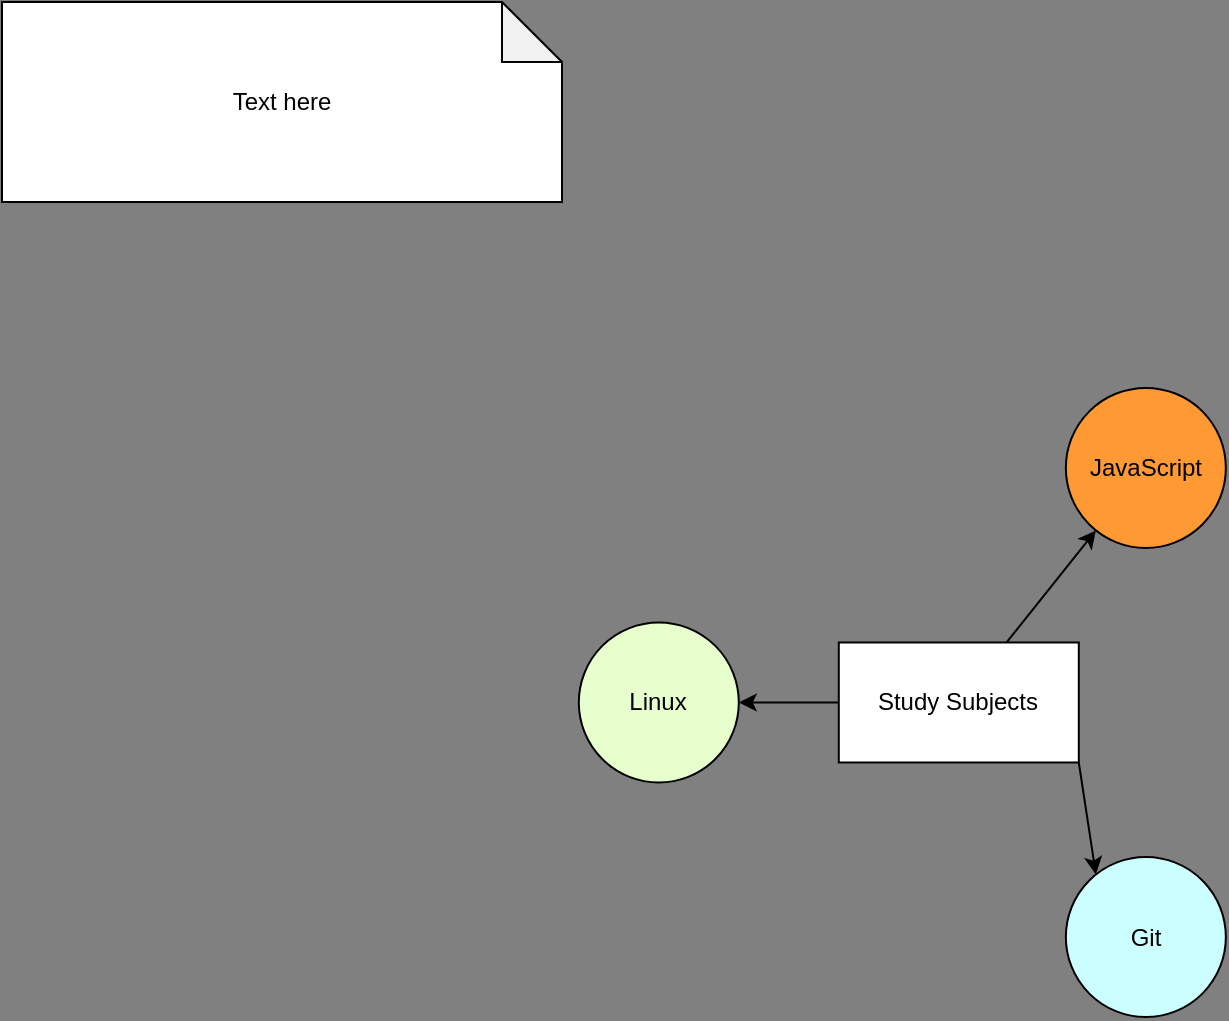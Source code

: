 <mxfile version="12.5.3" type="device"><diagram id="2YMS5lpa6JmdwLuWarsq" name="Page-1"><mxGraphModel dx="-928" dy="648" grid="1" gridSize="10" guides="1" tooltips="1" connect="1" arrows="1" fold="1" page="1" pageScale="1" pageWidth="827" pageHeight="1169" background="#808080" math="0" shadow="0"><root><mxCell id="0"/><mxCell id="1" parent="0"/><mxCell id="PkQIyvIPoaFqEzwTsQ2o-11" style="rounded=0;orthogonalLoop=1;jettySize=auto;html=1;orthogonal=1;" parent="1" source="PkQIyvIPoaFqEzwTsQ2o-1" target="PkQIyvIPoaFqEzwTsQ2o-10" edge="1"><mxGeometry relative="1" as="geometry"/></mxCell><mxCell id="PkQIyvIPoaFqEzwTsQ2o-13" style="rounded=0;orthogonalLoop=1;jettySize=auto;html=1;orthogonal=1;" parent="1" source="PkQIyvIPoaFqEzwTsQ2o-1" target="PkQIyvIPoaFqEzwTsQ2o-12" edge="1"><mxGeometry relative="1" as="geometry"/></mxCell><mxCell id="UxnYuEPx5juPsC9dtwcP-2" style="rounded=0;orthogonalLoop=1;jettySize=auto;html=1;" parent="1" source="PkQIyvIPoaFqEzwTsQ2o-1" target="UxnYuEPx5juPsC9dtwcP-1" edge="1"><mxGeometry relative="1" as="geometry"/></mxCell><mxCell id="PkQIyvIPoaFqEzwTsQ2o-1" value="Study Subjects" style="rounded=0;whiteSpace=wrap;html=1;treeFolding=1;fillColor=#FFFFFF;rotation=0;" parent="1" vertex="1"><mxGeometry x="3198.4" y="430.24" width="120" height="60" as="geometry"/></mxCell><mxCell id="PkQIyvIPoaFqEzwTsQ2o-26" value="" style="rounded=0;orthogonalLoop=1;jettySize=auto;html=1;orthogonal=1;" parent="1" source="PkQIyvIPoaFqEzwTsQ2o-10" target="PkQIyvIPoaFqEzwTsQ2o-25" edge="1" visible="0"><mxGeometry relative="1" as="geometry"/></mxCell><mxCell id="PkQIyvIPoaFqEzwTsQ2o-10" value="Git" style="ellipse;whiteSpace=wrap;html=1;aspect=fixed;treeFolding=1;fillColor=#CCFFFF;" parent="1" vertex="1" collapsed="1"><mxGeometry x="3311.924" y="537.515" width="80" height="80" as="geometry"/></mxCell><mxCell id="PkQIyvIPoaFqEzwTsQ2o-28" value="" style="rounded=0;orthogonalLoop=1;jettySize=auto;html=1;orthogonal=1;" parent="1" source="PkQIyvIPoaFqEzwTsQ2o-25" target="PkQIyvIPoaFqEzwTsQ2o-27" edge="1" visible="0"><mxGeometry relative="1" as="geometry"/></mxCell><mxCell id="0PmZM9qRdhCm3d8BxHoZ-2" value="" style="rounded=0;orthogonalLoop=1;jettySize=auto;html=1;" parent="1" source="PkQIyvIPoaFqEzwTsQ2o-25" target="0PmZM9qRdhCm3d8BxHoZ-1" edge="1" visible="0"><mxGeometry relative="1" as="geometry"/></mxCell><mxCell id="PkQIyvIPoaFqEzwTsQ2o-25" value="Git Setup" style="ellipse;whiteSpace=wrap;html=1;aspect=fixed;treeFolding=1;" parent="1" vertex="1" collapsed="1" visible="0"><mxGeometry x="3089.906" y="-124.819" width="80" height="80" as="geometry"/></mxCell><mxCell id="0PmZM9qRdhCm3d8BxHoZ-4" style="rounded=0;orthogonalLoop=1;jettySize=auto;html=1;" parent="1" source="0PmZM9qRdhCm3d8BxHoZ-1" target="0PmZM9qRdhCm3d8BxHoZ-3" edge="1" visible="0"><mxGeometry relative="1" as="geometry"/></mxCell><mxCell id="0PmZM9qRdhCm3d8BxHoZ-6" style="edgeStyle=none;rounded=0;orthogonalLoop=1;jettySize=auto;html=1;exitX=1;exitY=1;exitDx=0;exitDy=0;" parent="1" source="0PmZM9qRdhCm3d8BxHoZ-1" target="0PmZM9qRdhCm3d8BxHoZ-5" edge="1" visible="0"><mxGeometry relative="1" as="geometry"/></mxCell><mxCell id="0PmZM9qRdhCm3d8BxHoZ-8" style="edgeStyle=none;rounded=0;orthogonalLoop=1;jettySize=auto;html=1;" parent="1" source="0PmZM9qRdhCm3d8BxHoZ-1" target="0PmZM9qRdhCm3d8BxHoZ-7" edge="1" visible="0"><mxGeometry relative="1" as="geometry"/></mxCell><mxCell id="0PmZM9qRdhCm3d8BxHoZ-12" style="edgeStyle=none;rounded=0;orthogonalLoop=1;jettySize=auto;html=1;exitX=0.5;exitY=1;exitDx=0;exitDy=0;" parent="1" source="0PmZM9qRdhCm3d8BxHoZ-1" target="0PmZM9qRdhCm3d8BxHoZ-9" edge="1" visible="0"><mxGeometry relative="1" as="geometry"/></mxCell><mxCell id="0PmZM9qRdhCm3d8BxHoZ-14" style="edgeStyle=none;rounded=0;orthogonalLoop=1;jettySize=auto;html=1;exitX=0.5;exitY=1;exitDx=0;exitDy=0;" parent="1" source="0PmZM9qRdhCm3d8BxHoZ-1" target="0PmZM9qRdhCm3d8BxHoZ-13" edge="1" visible="0"><mxGeometry relative="1" as="geometry"/></mxCell><mxCell id="0PmZM9qRdhCm3d8BxHoZ-16" style="edgeStyle=none;rounded=0;orthogonalLoop=1;jettySize=auto;html=1;exitX=0.5;exitY=1;exitDx=0;exitDy=0;" parent="1" source="0PmZM9qRdhCm3d8BxHoZ-1" target="0PmZM9qRdhCm3d8BxHoZ-15" edge="1" visible="0"><mxGeometry relative="1" as="geometry"/></mxCell><mxCell id="0PmZM9qRdhCm3d8BxHoZ-1" value="&lt;b&gt;command:&lt;/b&gt;&lt;br&gt;git log&lt;br&gt;it shows the commit history" style="ellipse;whiteSpace=wrap;html=1;aspect=fixed;treeFolding=1;" parent="1" vertex="1" collapsed="1" visible="0"><mxGeometry x="3145.187" y="-437.406" width="100" height="100" as="geometry"/></mxCell><mxCell id="PkQIyvIPoaFqEzwTsQ2o-33" style="rounded=0;orthogonalLoop=1;jettySize=auto;html=1;exitX=0;exitY=1;exitDx=0;exitDy=0;orthogonal=1;" parent="1" source="PkQIyvIPoaFqEzwTsQ2o-27" target="PkQIyvIPoaFqEzwTsQ2o-32" edge="1" visible="0"><mxGeometry relative="1" as="geometry"/></mxCell><mxCell id="PkQIyvIPoaFqEzwTsQ2o-35" style="rounded=0;orthogonalLoop=1;jettySize=auto;html=1;exitX=0.5;exitY=1;exitDx=0;exitDy=0;orthogonal=1;" parent="1" source="PkQIyvIPoaFqEzwTsQ2o-27" target="PkQIyvIPoaFqEzwTsQ2o-34" edge="1" visible="0"><mxGeometry relative="1" as="geometry"/></mxCell><mxCell id="PkQIyvIPoaFqEzwTsQ2o-37" style="rounded=0;orthogonalLoop=1;jettySize=auto;html=1;exitX=1;exitY=1;exitDx=0;exitDy=0;orthogonal=1;" parent="1" source="PkQIyvIPoaFqEzwTsQ2o-27" target="PkQIyvIPoaFqEzwTsQ2o-36" edge="1" visible="0"><mxGeometry relative="1" as="geometry"/></mxCell><mxCell id="PkQIyvIPoaFqEzwTsQ2o-27" value="&lt;b&gt;command:&lt;/b&gt; git config" style="ellipse;whiteSpace=wrap;html=1;aspect=fixed;treeFolding=1;" parent="1" vertex="1" collapsed="1" visible="0"><mxGeometry x="2896.344" y="-366.385" width="80" height="80" as="geometry"/></mxCell><mxCell id="PkQIyvIPoaFqEzwTsQ2o-15" value="" style="rounded=0;orthogonalLoop=1;jettySize=auto;html=1;orthogonal=1;" parent="1" source="PkQIyvIPoaFqEzwTsQ2o-12" target="PkQIyvIPoaFqEzwTsQ2o-14" edge="1" visible="0"><mxGeometry relative="1" as="geometry"/></mxCell><mxCell id="PkQIyvIPoaFqEzwTsQ2o-12" value="Linux" style="ellipse;whiteSpace=wrap;html=1;aspect=fixed;treeFolding=1;fillColor=#E6FFCC;" parent="1" vertex="1" collapsed="1"><mxGeometry x="3068.4" y="420.24" width="80" height="80" as="geometry"/></mxCell><mxCell id="PkQIyvIPoaFqEzwTsQ2o-17" value="" style="rounded=0;orthogonalLoop=1;jettySize=auto;html=1;orthogonal=1;" parent="1" source="PkQIyvIPoaFqEzwTsQ2o-14" target="PkQIyvIPoaFqEzwTsQ2o-16" edge="1" visible="0"><mxGeometry relative="1" as="geometry"/></mxCell><mxCell id="PkQIyvIPoaFqEzwTsQ2o-14" value="Xubuntu" style="ellipse;whiteSpace=wrap;html=1;aspect=fixed;treeFolding=1;" parent="1" vertex="1" visible="0" collapsed="1"><mxGeometry x="2856.46" y="-7.076" width="80" height="80" as="geometry"/></mxCell><mxCell id="PkQIyvIPoaFqEzwTsQ2o-19" style="rounded=0;orthogonalLoop=1;jettySize=auto;html=1;exitX=0;exitY=1;exitDx=0;exitDy=0;orthogonal=1;" parent="1" source="PkQIyvIPoaFqEzwTsQ2o-16" target="PkQIyvIPoaFqEzwTsQ2o-18" edge="1" visible="0"><mxGeometry relative="1" as="geometry"/></mxCell><mxCell id="PkQIyvIPoaFqEzwTsQ2o-21" style="rounded=0;orthogonalLoop=1;jettySize=auto;html=1;exitX=0;exitY=1;exitDx=0;exitDy=0;orthogonal=1;" parent="1" source="PkQIyvIPoaFqEzwTsQ2o-16" target="PkQIyvIPoaFqEzwTsQ2o-20" edge="1" visible="0"><mxGeometry relative="1" as="geometry"/></mxCell><mxCell id="PkQIyvIPoaFqEzwTsQ2o-16" value="Shell" style="ellipse;whiteSpace=wrap;html=1;aspect=fixed;treeFolding=1;" parent="1" vertex="1" visible="0" collapsed="1"><mxGeometry x="2669.026" y="-228.364" width="80" height="80" as="geometry"/></mxCell><mxCell id="PkQIyvIPoaFqEzwTsQ2o-18" value="&lt;div style=&quot;text-align: justify&quot;&gt;&lt;span&gt;&lt;b&gt;To install a deb package, use:&lt;/b&gt;&lt;/span&gt;&lt;/div&gt;&lt;div style=&quot;text-align: justify&quot;&gt;&lt;span&gt;sudo apt install directory_of_package.deb&lt;/span&gt;&lt;/div&gt;" style="shape=note;whiteSpace=wrap;html=1;backgroundOutline=1;darkOpacity=0.05;treeFolding=1;" parent="1" vertex="1" visible="0" collapsed="1"><mxGeometry x="2093.947" y="-133.907" width="280" height="100" as="geometry"/></mxCell><mxCell id="PkQIyvIPoaFqEzwTsQ2o-23" value="" style="rounded=0;orthogonalLoop=1;jettySize=auto;html=1;orthogonal=1;" parent="1" source="PkQIyvIPoaFqEzwTsQ2o-20" target="PkQIyvIPoaFqEzwTsQ2o-22" edge="1" visible="0"><mxGeometry relative="1" as="geometry"/></mxCell><mxCell id="PkQIyvIPoaFqEzwTsQ2o-20" value="&lt;div style=&quot;text-align: justify&quot;&gt;&lt;span&gt;&lt;b&gt;To remove a deb package, use:&lt;/b&gt;&lt;/span&gt;&lt;/div&gt;&lt;div style=&quot;text-align: justify&quot;&gt;&lt;span&gt;sudo apt remove program_name&lt;/span&gt;&lt;/div&gt;" style="shape=note;whiteSpace=wrap;html=1;backgroundOutline=1;darkOpacity=0.05;treeFolding=1;" parent="1" vertex="1" visible="0" collapsed="1"><mxGeometry x="2312.239" y="-423.848" width="280" height="100" as="geometry"/></mxCell><mxCell id="PkQIyvIPoaFqEzwTsQ2o-22" value="&lt;div style=&quot;text-align: justify&quot;&gt;&lt;span&gt;&lt;b&gt;If you don't know the exact name of program so, try to find out the name using:&lt;/b&gt;&lt;/span&gt;&lt;/div&gt;&lt;div style=&quot;text-align: justify&quot;&gt;sudo apt list --installed | grep program_name or any word related to it&amp;nbsp;&lt;/div&gt;" style="shape=note;whiteSpace=wrap;html=1;backgroundOutline=1;darkOpacity=0.05;treeFolding=1;" parent="1" vertex="1" visible="0" collapsed="1"><mxGeometry x="1764.651" y="-234.546" width="390" height="100" as="geometry"/></mxCell><mxCell id="PkQIyvIPoaFqEzwTsQ2o-31" value="&lt;div style=&quot;text-align: justify&quot;&gt;Text here&lt;/div&gt;" style="shape=note;whiteSpace=wrap;html=1;backgroundOutline=1;darkOpacity=0.05;treeFolding=1;" parent="1" vertex="1"><mxGeometry x="2780" y="110" width="280" height="100" as="geometry"/></mxCell><mxCell id="PkQIyvIPoaFqEzwTsQ2o-32" value="&lt;div style=&quot;text-align: justify&quot;&gt;File: /etc/gitconfig&lt;/div&gt;&lt;div style=&quot;text-align: justify&quot;&gt;- It contains configurations for all users and their repositories.&lt;/div&gt;&lt;div style=&quot;text-align: justify&quot;&gt;- &lt;b&gt;option:&lt;/b&gt; --system&lt;/div&gt;" style="shape=note;whiteSpace=wrap;html=1;backgroundOutline=1;darkOpacity=0.05;treeFolding=1;" parent="1" vertex="1" collapsed="1" visible="0"><mxGeometry x="2165.716" y="-251.57" width="280" height="100" as="geometry"/></mxCell><mxCell id="PkQIyvIPoaFqEzwTsQ2o-34" value="&lt;div style=&quot;text-align: justify&quot;&gt;File: ~/.gitconfig or ~/.config/git/config&lt;/div&gt;&lt;div style=&quot;text-align: justify&quot;&gt;- It contains configurations related to your user and all of your repositories&lt;/div&gt;&lt;div style=&quot;text-align: justify&quot;&gt;- &lt;b&gt;option: &lt;/b&gt;--global&lt;/div&gt;" style="shape=note;whiteSpace=wrap;html=1;backgroundOutline=1;darkOpacity=0.05;treeFolding=1;" parent="1" vertex="1" collapsed="1" visible="0"><mxGeometry x="2205.984" y="-306.067" width="280" height="100" as="geometry"/></mxCell><mxCell id="PkQIyvIPoaFqEzwTsQ2o-36" value="&lt;div style=&quot;text-align: justify&quot;&gt;File: config in the Git directory (that is, .git/config)&lt;/div&gt;&lt;div style=&quot;text-align: justify&quot;&gt;- It contains specific configurations to that single repository&lt;/div&gt;&lt;div style=&quot;text-align: justify&quot;&gt;- &lt;b&gt;option: &lt;/b&gt;--local&lt;/div&gt;" style="shape=note;whiteSpace=wrap;html=1;backgroundOutline=1;darkOpacity=0.05;treeFolding=1;" parent="1" vertex="1" collapsed="1" visible="0"><mxGeometry x="2249.364" y="-358.119" width="280" height="100" as="geometry"/></mxCell><mxCell id="0PmZM9qRdhCm3d8BxHoZ-3" value="&lt;div style=&quot;text-align: justify&quot;&gt;&lt;b&gt;git log -p:&lt;/b&gt;&amp;nbsp;it presents the differences introduced in each commit.&lt;/div&gt;" style="shape=note;whiteSpace=wrap;html=1;backgroundOutline=1;darkOpacity=0.05;treeFolding=1;" parent="1" vertex="1" visible="0" collapsed="1"><mxGeometry x="2295.71" y="-407.55" width="280" height="100" as="geometry"/></mxCell><mxCell id="0PmZM9qRdhCm3d8BxHoZ-5" value="&lt;div style=&quot;text-align: justify&quot;&gt;&lt;b&gt;git log --stat:&lt;/b&gt;&amp;nbsp;it shows abbreviated stats for each commit.&lt;/div&gt;" style="shape=note;whiteSpace=wrap;html=1;backgroundOutline=1;darkOpacity=0.05;treeFolding=1;" parent="1" vertex="1" visible="0" collapsed="1"><mxGeometry x="2344.863" y="-454.19" width="280" height="100" as="geometry"/></mxCell><mxCell id="0PmZM9qRdhCm3d8BxHoZ-7" value="&lt;div style=&quot;text-align: justify&quot;&gt;&lt;b&gt;git log --pretty:&lt;/b&gt;&amp;nbsp;it changes the log output format.&lt;/div&gt;&lt;div style=&quot;text-align: justify&quot;&gt;Some uses:&lt;/div&gt;&lt;div style=&quot;text-align: justify&quot;&gt;git log --pretty=oneline,&lt;/div&gt;&lt;div style=&quot;text-align: justify&quot;&gt;git log --pretty=short,&lt;/div&gt;&lt;div style=&quot;text-align: justify&quot;&gt;git log --pretty=full,&lt;br&gt;&lt;/div&gt;&lt;div style=&quot;text-align: justify&quot;&gt;git log --pretty=fuller.&lt;br&gt;&lt;/div&gt;" style="shape=note;whiteSpace=wrap;html=1;backgroundOutline=1;darkOpacity=0.05;treeFolding=1;" parent="1" vertex="1" visible="0" collapsed="1"><mxGeometry x="2367.862" y="-507.779" width="350" height="110" as="geometry"/></mxCell><mxCell id="0PmZM9qRdhCm3d8BxHoZ-9" value="&lt;div style=&quot;text-align: justify&quot;&gt;&lt;b&gt;git log --pretty=format: &lt;/b&gt;it allows to specify your own log output format. It is necessary to consult the git documentation to see the several options this command has.&lt;/div&gt;" style="shape=note;whiteSpace=wrap;html=1;backgroundOutline=1;darkOpacity=0.05;treeFolding=1;" parent="1" vertex="1" visible="0" collapsed="1"><mxGeometry x="2435.448" y="-556.923" width="350" height="110" as="geometry"/></mxCell><mxCell id="0PmZM9qRdhCm3d8BxHoZ-13" value="&lt;div style=&quot;text-align: justify&quot;&gt;&lt;b&gt;git log --pretty=oneline or format --graph: &lt;/b&gt;it shows the history highlighting the project's branches.&lt;/div&gt;" style="shape=note;whiteSpace=wrap;html=1;backgroundOutline=1;darkOpacity=0.05;treeFolding=1;" parent="1" vertex="1" visible="0" collapsed="1"><mxGeometry x="2506.396" y="-601.073" width="350" height="110" as="geometry"/></mxCell><mxCell id="0PmZM9qRdhCm3d8BxHoZ-15" value="&lt;div style=&quot;text-align: justify&quot;&gt;&lt;b&gt;git log -&amp;lt;n&amp;gt;: &lt;/b&gt;It shows the last &quot;n&quot; commits.&lt;/div&gt;" style="shape=note;whiteSpace=wrap;html=1;backgroundOutline=1;darkOpacity=0.05;treeFolding=1;" parent="1" vertex="1" visible="0" collapsed="1"><mxGeometry x="2580.339" y="-640.001" width="350" height="110" as="geometry"/></mxCell><mxCell id="UxnYuEPx5juPsC9dtwcP-6" style="rounded=0;orthogonalLoop=1;jettySize=auto;html=1;" parent="1" source="UxnYuEPx5juPsC9dtwcP-1" target="UxnYuEPx5juPsC9dtwcP-5" edge="1" visible="0"><mxGeometry relative="1" as="geometry"/></mxCell><mxCell id="UxnYuEPx5juPsC9dtwcP-8" style="rounded=0;orthogonalLoop=1;jettySize=auto;html=1;" parent="1" source="UxnYuEPx5juPsC9dtwcP-1" target="UxnYuEPx5juPsC9dtwcP-7" edge="1" visible="0"><mxGeometry relative="1" as="geometry"/></mxCell><mxCell id="UxnYuEPx5juPsC9dtwcP-11" value="" style="rounded=0;orthogonalLoop=1;jettySize=auto;html=1;" parent="1" source="UxnYuEPx5juPsC9dtwcP-1" target="UxnYuEPx5juPsC9dtwcP-10" edge="1" visible="0"><mxGeometry relative="1" as="geometry"/></mxCell><mxCell id="UxnYuEPx5juPsC9dtwcP-35" value="" style="edgeStyle=none;rounded=0;orthogonalLoop=1;jettySize=auto;html=1;" parent="1" source="UxnYuEPx5juPsC9dtwcP-1" target="UxnYuEPx5juPsC9dtwcP-34" edge="1" visible="0"><mxGeometry relative="1" as="geometry"/></mxCell><mxCell id="qZE4JqpDJKDhdLGihLo9-2" value="" style="edgeStyle=none;rounded=0;orthogonalLoop=1;jettySize=auto;html=1;" parent="1" source="UxnYuEPx5juPsC9dtwcP-1" target="qZE4JqpDJKDhdLGihLo9-1" edge="1" visible="0"><mxGeometry relative="1" as="geometry"/></mxCell><mxCell id="JiaU6MZfdUz64kW460UL-2" value="" style="rounded=0;orthogonalLoop=1;jettySize=auto;html=1;" parent="1" source="UxnYuEPx5juPsC9dtwcP-1" target="JiaU6MZfdUz64kW460UL-1" edge="1" visible="0"><mxGeometry relative="1" as="geometry"/></mxCell><mxCell id="irILANyJbXAM5kosFRbh-2" style="rounded=0;orthogonalLoop=1;jettySize=auto;html=1;" parent="1" source="UxnYuEPx5juPsC9dtwcP-1" target="irILANyJbXAM5kosFRbh-1" edge="1" visible="0"><mxGeometry relative="1" as="geometry"/></mxCell><mxCell id="qvtxwfiPFECRNl3Z3St6-2" style="rounded=0;orthogonalLoop=1;jettySize=auto;html=1;" parent="1" source="UxnYuEPx5juPsC9dtwcP-1" target="qvtxwfiPFECRNl3Z3St6-1" edge="1" visible="0"><mxGeometry relative="1" as="geometry"/></mxCell><mxCell id="qvtxwfiPFECRNl3Z3St6-17" style="edgeStyle=none;rounded=0;orthogonalLoop=1;jettySize=auto;html=1;" parent="1" source="UxnYuEPx5juPsC9dtwcP-1" target="qvtxwfiPFECRNl3Z3St6-16" edge="1" visible="0"><mxGeometry relative="1" as="geometry"><mxPoint x="3300" y="960" as="targetPoint"/></mxGeometry></mxCell><mxCell id="qvtxwfiPFECRNl3Z3St6-26" style="edgeStyle=none;rounded=0;orthogonalLoop=1;jettySize=auto;html=1;" parent="1" source="UxnYuEPx5juPsC9dtwcP-1" target="qvtxwfiPFECRNl3Z3St6-25" edge="1" visible="0"><mxGeometry relative="1" as="geometry"/></mxCell><mxCell id="z3bYzHZ9HDoS6dE1UETT-2" style="rounded=0;orthogonalLoop=1;jettySize=auto;html=1;" edge="1" parent="1" source="UxnYuEPx5juPsC9dtwcP-1" target="z3bYzHZ9HDoS6dE1UETT-1" visible="0"><mxGeometry relative="1" as="geometry"/></mxCell><mxCell id="z3bYzHZ9HDoS6dE1UETT-4" style="edgeStyle=none;rounded=0;orthogonalLoop=1;jettySize=auto;html=1;" edge="1" parent="1" source="UxnYuEPx5juPsC9dtwcP-1" target="z3bYzHZ9HDoS6dE1UETT-3" visible="0"><mxGeometry relative="1" as="geometry"/></mxCell><mxCell id="z3bYzHZ9HDoS6dE1UETT-12" style="edgeStyle=none;rounded=0;orthogonalLoop=1;jettySize=auto;html=1;" edge="1" parent="1" source="UxnYuEPx5juPsC9dtwcP-1" target="z3bYzHZ9HDoS6dE1UETT-11" visible="0"><mxGeometry relative="1" as="geometry"/></mxCell><mxCell id="UxnYuEPx5juPsC9dtwcP-1" value="JavaScript" style="ellipse;whiteSpace=wrap;html=1;aspect=fixed;treeFolding=1;fillColor=#FF9933;" parent="1" vertex="1" collapsed="1"><mxGeometry x="3311.924" y="302.965" width="80" height="80" as="geometry"/></mxCell><mxCell id="JiaU6MZfdUz64kW460UL-4" value="" style="edgeStyle=none;rounded=0;orthogonalLoop=1;jettySize=auto;html=1;" parent="1" source="JiaU6MZfdUz64kW460UL-1" target="JiaU6MZfdUz64kW460UL-3" edge="1" visible="0"><mxGeometry relative="1" as="geometry"/></mxCell><mxCell id="JiaU6MZfdUz64kW460UL-8" style="edgeStyle=none;rounded=0;orthogonalLoop=1;jettySize=auto;html=1;exitX=0.5;exitY=1;exitDx=0;exitDy=0;" parent="1" source="JiaU6MZfdUz64kW460UL-1" target="JiaU6MZfdUz64kW460UL-7" edge="1" visible="0"><mxGeometry relative="1" as="geometry"/></mxCell><mxCell id="JiaU6MZfdUz64kW460UL-14" value="" style="edgeStyle=none;rounded=0;orthogonalLoop=1;jettySize=auto;html=1;" parent="1" source="JiaU6MZfdUz64kW460UL-1" target="JiaU6MZfdUz64kW460UL-13" edge="1" visible="0"><mxGeometry relative="1" as="geometry"/></mxCell><mxCell id="JiaU6MZfdUz64kW460UL-18" style="edgeStyle=none;rounded=0;orthogonalLoop=1;jettySize=auto;html=1;exitX=1;exitY=0.5;exitDx=0;exitDy=0;" parent="1" source="JiaU6MZfdUz64kW460UL-1" target="JiaU6MZfdUz64kW460UL-17" edge="1" visible="0"><mxGeometry relative="1" as="geometry"/></mxCell><mxCell id="JiaU6MZfdUz64kW460UL-24" value="" style="edgeStyle=none;rounded=0;orthogonalLoop=1;jettySize=auto;html=1;" parent="1" source="JiaU6MZfdUz64kW460UL-1" target="JiaU6MZfdUz64kW460UL-23" edge="1" visible="0"><mxGeometry relative="1" as="geometry"/></mxCell><mxCell id="JiaU6MZfdUz64kW460UL-34" value="" style="edgeStyle=none;rounded=0;orthogonalLoop=1;jettySize=auto;html=1;" parent="1" source="JiaU6MZfdUz64kW460UL-1" target="JiaU6MZfdUz64kW460UL-33" edge="1" visible="0"><mxGeometry relative="1" as="geometry"/></mxCell><mxCell id="JiaU6MZfdUz64kW460UL-1" value="Conditional Statements" style="ellipse;whiteSpace=wrap;html=1;aspect=fixed;treeFolding=1;" parent="1" vertex="1" collapsed="1" visible="0"><mxGeometry x="2922.039" y="312.438" width="80" height="80" as="geometry"/></mxCell><mxCell id="JiaU6MZfdUz64kW460UL-37" style="edgeStyle=none;rounded=0;orthogonalLoop=1;jettySize=auto;html=1;exitX=0.5;exitY=1;exitDx=0;exitDy=0;" parent="1" source="JiaU6MZfdUz64kW460UL-33" target="JiaU6MZfdUz64kW460UL-35" edge="1" visible="0"><mxGeometry relative="1" as="geometry"/></mxCell><mxCell id="JiaU6MZfdUz64kW460UL-33" value="Switch keyword" style="ellipse;whiteSpace=wrap;html=1;aspect=fixed;treeFolding=1;" parent="1" vertex="1" visible="0" collapsed="1"><mxGeometry x="2550.845" y="946.424" width="80" height="80" as="geometry"/></mxCell><mxCell id="JiaU6MZfdUz64kW460UL-32" style="edgeStyle=none;rounded=0;orthogonalLoop=1;jettySize=auto;html=1;" parent="1" source="JiaU6MZfdUz64kW460UL-27" target="JiaU6MZfdUz64kW460UL-30" edge="1" visible="0"><mxGeometry relative="1" as="geometry"/></mxCell><mxCell id="JiaU6MZfdUz64kW460UL-27" value="Else...If" style="ellipse;whiteSpace=wrap;html=1;aspect=fixed;treeFolding=1;" parent="1" vertex="1" visible="0" collapsed="1"><mxGeometry x="4081.754" y="527.572" width="80" height="80" as="geometry"/></mxCell><mxCell id="JiaU6MZfdUz64kW460UL-26" style="edgeStyle=none;rounded=0;orthogonalLoop=1;jettySize=auto;html=1;" parent="1" source="JiaU6MZfdUz64kW460UL-23" target="JiaU6MZfdUz64kW460UL-25" edge="1" visible="0"><mxGeometry relative="1" as="geometry"/></mxCell><mxCell id="JiaU6MZfdUz64kW460UL-23" value="Ternary Operator" style="ellipse;whiteSpace=wrap;html=1;aspect=fixed;treeFolding=1;" parent="1" vertex="1" visible="0" collapsed="1"><mxGeometry x="2681.656" y="1079.334" width="80" height="80" as="geometry"/></mxCell><mxCell id="JiaU6MZfdUz64kW460UL-16" style="edgeStyle=none;rounded=0;orthogonalLoop=1;jettySize=auto;html=1;exitX=1;exitY=0.5;exitDx=0;exitDy=0;" parent="1" source="JiaU6MZfdUz64kW460UL-13" target="JiaU6MZfdUz64kW460UL-15" edge="1" visible="0"><mxGeometry relative="1" as="geometry"/></mxCell><mxCell id="JiaU6MZfdUz64kW460UL-13" value="Comparison Operators" style="ellipse;whiteSpace=wrap;html=1;aspect=fixed;treeFolding=1;" parent="1" vertex="1" visible="0" collapsed="1"><mxGeometry x="2999.081" y="1241.458" width="80" height="80" as="geometry"/></mxCell><mxCell id="JiaU6MZfdUz64kW460UL-6" style="edgeStyle=none;rounded=0;orthogonalLoop=1;jettySize=auto;html=1;exitX=0.5;exitY=1;exitDx=0;exitDy=0;" parent="1" source="JiaU6MZfdUz64kW460UL-3" target="JiaU6MZfdUz64kW460UL-5" edge="1" visible="0"><mxGeometry relative="1" as="geometry"/></mxCell><mxCell id="JiaU6MZfdUz64kW460UL-3" value="If" style="ellipse;whiteSpace=wrap;html=1;aspect=fixed;treeFolding=1;" parent="1" vertex="1" visible="0" collapsed="1"><mxGeometry x="3344.105" y="1260.894" width="80" height="80" as="geometry"/></mxCell><mxCell id="qZE4JqpDJKDhdLGihLo9-6" style="edgeStyle=none;rounded=0;orthogonalLoop=1;jettySize=auto;html=1;exitX=1;exitY=0.5;exitDx=0;exitDy=0;" parent="1" source="qZE4JqpDJKDhdLGihLo9-1" target="qZE4JqpDJKDhdLGihLo9-3" edge="1" visible="0"><mxGeometry relative="1" as="geometry"/></mxCell><mxCell id="qZE4JqpDJKDhdLGihLo9-7" style="edgeStyle=none;rounded=0;orthogonalLoop=1;jettySize=auto;html=1;exitX=1;exitY=0.5;exitDx=0;exitDy=0;" parent="1" source="qZE4JqpDJKDhdLGihLo9-1" target="qZE4JqpDJKDhdLGihLo9-4" edge="1" visible="0"><mxGeometry relative="1" as="geometry"/></mxCell><mxCell id="qZE4JqpDJKDhdLGihLo9-8" style="edgeStyle=none;rounded=0;orthogonalLoop=1;jettySize=auto;html=1;exitX=1;exitY=0.5;exitDx=0;exitDy=0;" parent="1" source="qZE4JqpDJKDhdLGihLo9-1" target="qZE4JqpDJKDhdLGihLo9-5" edge="1" visible="0"><mxGeometry relative="1" as="geometry"/></mxCell><mxCell id="qZE4JqpDJKDhdLGihLo9-14" style="edgeStyle=none;rounded=0;orthogonalLoop=1;jettySize=auto;html=1;exitX=0.5;exitY=0;exitDx=0;exitDy=0;" parent="1" source="qZE4JqpDJKDhdLGihLo9-1" target="qZE4JqpDJKDhdLGihLo9-13" edge="1" visible="0"><mxGeometry relative="1" as="geometry"/></mxCell><mxCell id="qZE4JqpDJKDhdLGihLo9-1" value="Variables" style="ellipse;whiteSpace=wrap;html=1;aspect=fixed;treeFolding=1;" parent="1" vertex="1" collapsed="1" visible="0"><mxGeometry x="2946.367" y="438.862" width="80" height="80" as="geometry"/></mxCell><mxCell id="UxnYuEPx5juPsC9dtwcP-37" style="edgeStyle=none;rounded=0;orthogonalLoop=1;jettySize=auto;html=1;" parent="1" source="UxnYuEPx5juPsC9dtwcP-34" target="UxnYuEPx5juPsC9dtwcP-36" edge="1" visible="0"><mxGeometry relative="1" as="geometry"/></mxCell><mxCell id="UxnYuEPx5juPsC9dtwcP-34" value="Built-in Objects" style="ellipse;whiteSpace=wrap;html=1;aspect=fixed;treeFolding=1;" parent="1" vertex="1" collapsed="1" visible="0"><mxGeometry x="3010.53" y="550.476" width="80" height="80" as="geometry"/></mxCell><mxCell id="UxnYuEPx5juPsC9dtwcP-13" value="" style="rounded=0;orthogonalLoop=1;jettySize=auto;html=1;" parent="1" source="UxnYuEPx5juPsC9dtwcP-10" target="UxnYuEPx5juPsC9dtwcP-12" edge="1" visible="0"><mxGeometry relative="1" as="geometry"/></mxCell><mxCell id="UxnYuEPx5juPsC9dtwcP-20" style="rounded=0;orthogonalLoop=1;jettySize=auto;html=1;" parent="1" source="UxnYuEPx5juPsC9dtwcP-10" target="UxnYuEPx5juPsC9dtwcP-14" edge="1" visible="0"><mxGeometry relative="1" as="geometry"/></mxCell><mxCell id="UxnYuEPx5juPsC9dtwcP-21" style="rounded=0;orthogonalLoop=1;jettySize=auto;html=1;" parent="1" source="UxnYuEPx5juPsC9dtwcP-10" target="UxnYuEPx5juPsC9dtwcP-16" edge="1" visible="0"><mxGeometry relative="1" as="geometry"/></mxCell><mxCell id="UxnYuEPx5juPsC9dtwcP-22" style="rounded=0;orthogonalLoop=1;jettySize=auto;html=1;" parent="1" source="UxnYuEPx5juPsC9dtwcP-10" target="UxnYuEPx5juPsC9dtwcP-15" edge="1" visible="0"><mxGeometry relative="1" as="geometry"/></mxCell><mxCell id="UxnYuEPx5juPsC9dtwcP-24" style="rounded=0;orthogonalLoop=1;jettySize=auto;html=1;" parent="1" source="UxnYuEPx5juPsC9dtwcP-10" target="UxnYuEPx5juPsC9dtwcP-19" edge="1" visible="0"><mxGeometry relative="1" as="geometry"/></mxCell><mxCell id="UxnYuEPx5juPsC9dtwcP-25" style="rounded=0;orthogonalLoop=1;jettySize=auto;html=1;" parent="1" source="UxnYuEPx5juPsC9dtwcP-10" target="UxnYuEPx5juPsC9dtwcP-18" edge="1" visible="0"><mxGeometry relative="1" as="geometry"/></mxCell><mxCell id="UxnYuEPx5juPsC9dtwcP-26" style="rounded=0;orthogonalLoop=1;jettySize=auto;html=1;" parent="1" source="UxnYuEPx5juPsC9dtwcP-10" target="UxnYuEPx5juPsC9dtwcP-17" edge="1" visible="0"><mxGeometry relative="1" as="geometry"/></mxCell><mxCell id="UxnYuEPx5juPsC9dtwcP-31" style="edgeStyle=none;rounded=0;orthogonalLoop=1;jettySize=auto;html=1;" parent="1" source="UxnYuEPx5juPsC9dtwcP-10" target="UxnYuEPx5juPsC9dtwcP-30" edge="1" visible="0"><mxGeometry relative="1" as="geometry"/></mxCell><mxCell id="UxnYuEPx5juPsC9dtwcP-10" value="Data Types" style="ellipse;whiteSpace=wrap;html=1;aspect=fixed;treeFolding=1;" parent="1" vertex="1" collapsed="1" visible="0"><mxGeometry x="3107.537" y="635.119" width="80" height="80" as="geometry"/></mxCell><mxCell id="UxnYuEPx5juPsC9dtwcP-12" value="Numbers" style="ellipse;whiteSpace=wrap;html=1;aspect=fixed;treeFolding=1;" parent="1" vertex="1" collapsed="1" visible="0"><mxGeometry x="3309.922" y="441.975" width="80" height="80" as="geometry"/></mxCell><mxCell id="UxnYuEPx5juPsC9dtwcP-5" value="&lt;div style=&quot;text-align: justify&quot;&gt;Console.log(): It prints data on console.&lt;/div&gt;" style="shape=note;whiteSpace=wrap;html=1;backgroundOutline=1;darkOpacity=0.05;treeFolding=1;" parent="1" vertex="1" collapsed="1" visible="0"><mxGeometry x="3560.64" y="467.599" width="280" height="100" as="geometry"/></mxCell><mxCell id="UxnYuEPx5juPsC9dtwcP-7" value="&lt;div style=&quot;text-align: justify&quot;&gt;Comments:&lt;/div&gt;&lt;div style=&quot;text-align: justify&quot;&gt;//: one line;&lt;br&gt;/* anything */: multiple lines;&lt;/div&gt;" style="shape=note;whiteSpace=wrap;html=1;backgroundOutline=1;darkOpacity=0.05;treeFolding=1;" parent="1" vertex="1" collapsed="1" visible="0"><mxGeometry x="3255.371" y="680.538" width="280" height="100" as="geometry"/></mxCell><mxCell id="qvtxwfiPFECRNl3Z3St6-52" style="edgeStyle=none;rounded=0;orthogonalLoop=1;jettySize=auto;html=1;" parent="1" source="UxnYuEPx5juPsC9dtwcP-14" target="qvtxwfiPFECRNl3Z3St6-51" edge="1" visible="0"><mxGeometry relative="1" as="geometry"/></mxCell><mxCell id="UxnYuEPx5juPsC9dtwcP-14" value="String" style="ellipse;whiteSpace=wrap;html=1;aspect=fixed;treeFolding=1;" parent="1" vertex="1" collapsed="1" visible="0"><mxGeometry x="3210.218" y="595.147" width="80" height="80" as="geometry"/></mxCell><mxCell id="UxnYuEPx5juPsC9dtwcP-15" value="Boolean" style="ellipse;whiteSpace=wrap;html=1;aspect=fixed;treeFolding=1;" parent="1" vertex="1" collapsed="1" visible="0"><mxGeometry x="2863.492" y="606.265" width="80" height="80" as="geometry"/></mxCell><mxCell id="UxnYuEPx5juPsC9dtwcP-16" value="Null" style="ellipse;whiteSpace=wrap;html=1;aspect=fixed;treeFolding=1;" parent="1" vertex="1" collapsed="1" visible="0"><mxGeometry x="3038.701" y="658.266" width="80" height="80" as="geometry"/></mxCell><mxCell id="UxnYuEPx5juPsC9dtwcP-17" value="Undefined" style="ellipse;whiteSpace=wrap;html=1;aspect=fixed;treeFolding=1;" parent="1" vertex="1" collapsed="1" visible="0"><mxGeometry x="2863.492" y="130.566" width="80" height="80" as="geometry"/></mxCell><mxCell id="UxnYuEPx5juPsC9dtwcP-18" value="Symbol" style="ellipse;whiteSpace=wrap;html=1;aspect=fixed;treeFolding=1;" parent="1" vertex="1" collapsed="1" visible="0"><mxGeometry x="2754.18" y="277.034" width="80" height="80" as="geometry"/></mxCell><mxCell id="uYgUg8fOOHSfiUNnrSdh-2" style="rounded=0;orthogonalLoop=1;jettySize=auto;html=1;" parent="1" source="UxnYuEPx5juPsC9dtwcP-19" target="uYgUg8fOOHSfiUNnrSdh-1" edge="1" visible="0"><mxGeometry relative="1" as="geometry"/></mxCell><mxCell id="uYgUg8fOOHSfiUNnrSdh-28" style="edgeStyle=none;rounded=0;orthogonalLoop=1;jettySize=auto;html=1;" parent="1" source="UxnYuEPx5juPsC9dtwcP-19" target="uYgUg8fOOHSfiUNnrSdh-27" edge="1" visible="0"><mxGeometry relative="1" as="geometry"/></mxCell><mxCell id="uYgUg8fOOHSfiUNnrSdh-36" style="edgeStyle=none;rounded=0;orthogonalLoop=1;jettySize=auto;html=1;" parent="1" source="UxnYuEPx5juPsC9dtwcP-19" target="uYgUg8fOOHSfiUNnrSdh-33" edge="1" visible="0"><mxGeometry relative="1" as="geometry"/></mxCell><mxCell id="uYgUg8fOOHSfiUNnrSdh-46" style="edgeStyle=none;rounded=0;orthogonalLoop=1;jettySize=auto;html=1;" parent="1" source="UxnYuEPx5juPsC9dtwcP-19" target="uYgUg8fOOHSfiUNnrSdh-45" edge="1" visible="0"><mxGeometry relative="1" as="geometry"/></mxCell><mxCell id="uYgUg8fOOHSfiUNnrSdh-50" style="edgeStyle=none;rounded=0;orthogonalLoop=1;jettySize=auto;html=1;" parent="1" source="UxnYuEPx5juPsC9dtwcP-19" target="uYgUg8fOOHSfiUNnrSdh-49" edge="1" visible="0"><mxGeometry relative="1" as="geometry"/></mxCell><mxCell id="4OTemZ6oj7SLRotHdS1w-4" style="edgeStyle=none;rounded=0;orthogonalLoop=1;jettySize=auto;html=1;" parent="1" source="UxnYuEPx5juPsC9dtwcP-19" target="4OTemZ6oj7SLRotHdS1w-3" edge="1" visible="0"><mxGeometry relative="1" as="geometry"/></mxCell><mxCell id="3Xbz8y5Dn2gwNFFS5nFn-2" style="rounded=0;orthogonalLoop=1;jettySize=auto;html=1;" parent="1" source="UxnYuEPx5juPsC9dtwcP-19" target="3Xbz8y5Dn2gwNFFS5nFn-1" edge="1" visible="0"><mxGeometry relative="1" as="geometry"/></mxCell><mxCell id="3Xbz8y5Dn2gwNFFS5nFn-8" style="edgeStyle=none;rounded=0;orthogonalLoop=1;jettySize=auto;html=1;" parent="1" source="UxnYuEPx5juPsC9dtwcP-19" target="3Xbz8y5Dn2gwNFFS5nFn-7" edge="1" visible="0"><mxGeometry relative="1" as="geometry"/></mxCell><mxCell id="3Xbz8y5Dn2gwNFFS5nFn-13" style="edgeStyle=none;rounded=0;orthogonalLoop=1;jettySize=auto;html=1;" parent="1" source="UxnYuEPx5juPsC9dtwcP-19" target="3Xbz8y5Dn2gwNFFS5nFn-11" edge="1" visible="0"><mxGeometry relative="1" as="geometry"/></mxCell><mxCell id="3Xbz8y5Dn2gwNFFS5nFn-17" style="edgeStyle=none;rounded=0;orthogonalLoop=1;jettySize=auto;html=1;" parent="1" source="UxnYuEPx5juPsC9dtwcP-19" target="3Xbz8y5Dn2gwNFFS5nFn-16" edge="1" visible="0"><mxGeometry relative="1" as="geometry"/></mxCell><mxCell id="3Xbz8y5Dn2gwNFFS5nFn-21" style="edgeStyle=none;rounded=0;orthogonalLoop=1;jettySize=auto;html=1;" parent="1" source="UxnYuEPx5juPsC9dtwcP-19" target="3Xbz8y5Dn2gwNFFS5nFn-20" edge="1" visible="0"><mxGeometry relative="1" as="geometry"/></mxCell><mxCell id="3Xbz8y5Dn2gwNFFS5nFn-27" style="edgeStyle=none;rounded=0;orthogonalLoop=1;jettySize=auto;html=1;" parent="1" source="UxnYuEPx5juPsC9dtwcP-19" target="3Xbz8y5Dn2gwNFFS5nFn-26" edge="1" visible="0"><mxGeometry relative="1" as="geometry"/></mxCell><mxCell id="3Xbz8y5Dn2gwNFFS5nFn-32" style="edgeStyle=none;rounded=0;orthogonalLoop=1;jettySize=auto;html=1;" parent="1" source="UxnYuEPx5juPsC9dtwcP-19" target="3Xbz8y5Dn2gwNFFS5nFn-31" edge="1" visible="0"><mxGeometry relative="1" as="geometry"/></mxCell><mxCell id="3Xbz8y5Dn2gwNFFS5nFn-38" style="edgeStyle=none;rounded=0;orthogonalLoop=1;jettySize=auto;html=1;" parent="1" source="UxnYuEPx5juPsC9dtwcP-19" target="3Xbz8y5Dn2gwNFFS5nFn-37" edge="1" visible="0"><mxGeometry relative="1" as="geometry"/></mxCell><mxCell id="RcY79zht850xxFO475AJ-2" style="rounded=0;orthogonalLoop=1;jettySize=auto;html=1;" parent="1" source="UxnYuEPx5juPsC9dtwcP-19" target="RcY79zht850xxFO475AJ-1" edge="1" visible="0"><mxGeometry relative="1" as="geometry"/></mxCell><mxCell id="UxnYuEPx5juPsC9dtwcP-19" value="Objects" style="ellipse;whiteSpace=wrap;html=1;aspect=fixed;treeFolding=1;" parent="1" vertex="1" visible="0" collapsed="1"><mxGeometry x="2104.18" y="529.797" width="80" height="80" as="geometry"/></mxCell><mxCell id="UxnYuEPx5juPsC9dtwcP-33" value="" style="edgeStyle=none;rounded=0;orthogonalLoop=1;jettySize=auto;html=1;" parent="1" source="UxnYuEPx5juPsC9dtwcP-30" target="UxnYuEPx5juPsC9dtwcP-32" edge="1" visible="0"><mxGeometry relative="1" as="geometry"/></mxCell><mxCell id="UxnYuEPx5juPsC9dtwcP-30" value="&lt;div style=&quot;text-align: justify&quot;&gt;Data types have properties and methods that are accessed by dot ( . ) operator.&lt;/div&gt;" style="shape=note;whiteSpace=wrap;html=1;backgroundOutline=1;darkOpacity=0.05;treeFolding=1;" parent="1" vertex="1" collapsed="1" visible="0"><mxGeometry x="3110.218" y="131.684" width="280" height="100" as="geometry"/></mxCell><mxCell id="UxnYuEPx5juPsC9dtwcP-32" value="&lt;div style=&quot;text-align: justify&quot;&gt;Methods are actions.&lt;/div&gt;&lt;div style=&quot;text-align: justify&quot;&gt;SomeObject.method();&lt;/div&gt;" style="shape=note;whiteSpace=wrap;html=1;backgroundOutline=1;darkOpacity=0.05;treeFolding=1;" parent="1" vertex="1" visible="0" collapsed="1"><mxGeometry x="3906.343" y="779.085" width="280" height="100" as="geometry"/></mxCell><mxCell id="UxnYuEPx5juPsC9dtwcP-36" value="&lt;div style=&quot;text-align: justify&quot;&gt;They're the objects built into JavaScript. It seems like libraries.&lt;/div&gt;" style="shape=note;whiteSpace=wrap;html=1;backgroundOutline=1;darkOpacity=0.05;treeFolding=1;" parent="1" vertex="1" collapsed="1" visible="0"><mxGeometry x="3930.003" y="519.807" width="280" height="100" as="geometry"/></mxCell><mxCell id="qZE4JqpDJKDhdLGihLo9-3" value="Var" style="ellipse;whiteSpace=wrap;html=1;aspect=fixed;treeFolding=1;" parent="1" vertex="1" collapsed="1" visible="0"><mxGeometry x="3407.919" y="1248.843" width="80" height="80" as="geometry"/></mxCell><mxCell id="qZE4JqpDJKDhdLGihLo9-12" style="edgeStyle=none;rounded=0;orthogonalLoop=1;jettySize=auto;html=1;exitX=1;exitY=0.5;exitDx=0;exitDy=0;" parent="1" source="qZE4JqpDJKDhdLGihLo9-4" target="qZE4JqpDJKDhdLGihLo9-11" edge="1" visible="0"><mxGeometry relative="1" as="geometry"/></mxCell><mxCell id="qZE4JqpDJKDhdLGihLo9-4" value="Let" style="ellipse;whiteSpace=wrap;html=1;aspect=fixed;treeFolding=1;" parent="1" vertex="1" collapsed="1" visible="0"><mxGeometry x="3572.896" y="1192.789" width="80" height="80" as="geometry"/></mxCell><mxCell id="qZE4JqpDJKDhdLGihLo9-10" style="edgeStyle=none;rounded=0;orthogonalLoop=1;jettySize=auto;html=1;exitX=1;exitY=0.5;exitDx=0;exitDy=0;" parent="1" source="qZE4JqpDJKDhdLGihLo9-5" target="qZE4JqpDJKDhdLGihLo9-9" edge="1" visible="0"><mxGeometry relative="1" as="geometry"/></mxCell><mxCell id="qZE4JqpDJKDhdLGihLo9-5" value="Const" style="ellipse;whiteSpace=wrap;html=1;aspect=fixed;treeFolding=1;" parent="1" vertex="1" collapsed="1" visible="0"><mxGeometry x="3527.358" y="1212.102" width="80" height="80" as="geometry"/></mxCell><mxCell id="qZE4JqpDJKDhdLGihLo9-9" value="&lt;div style=&quot;text-align: justify&quot;&gt;It cannot be reassigned.&lt;/div&gt;&lt;div style=&quot;text-align: justify&quot;&gt;It must be assigned value when declared.&lt;/div&gt;" style="shape=note;whiteSpace=wrap;html=1;backgroundOutline=1;darkOpacity=0.05;treeFolding=1;" parent="1" vertex="1" collapsed="1" visible="0"><mxGeometry x="3906.336" y="779.099" width="280" height="100" as="geometry"/></mxCell><mxCell id="qZE4JqpDJKDhdLGihLo9-11" value="&lt;div style=&quot;text-align: justify&quot;&gt;It can be reassigned.&lt;/div&gt;" style="shape=note;whiteSpace=wrap;html=1;backgroundOutline=1;darkOpacity=0.05;treeFolding=1;" parent="1" vertex="1" collapsed="1" visible="0"><mxGeometry x="3906.338" y="779.095" width="280" height="100" as="geometry"/></mxCell><mxCell id="qZE4JqpDJKDhdLGihLo9-13" value="&lt;div style=&quot;text-align: justify&quot;&gt;String interpolation.&lt;/div&gt;&lt;div style=&quot;text-align: justify&quot;&gt;Insert variables into strings using template literals.&lt;/div&gt;&lt;div style=&quot;text-align: justify&quot;&gt;&lt;br&gt;&lt;/div&gt;&lt;div style=&quot;text-align: justify&quot;&gt;example: console.log(`I work at ${workPlace}.`);&lt;/div&gt;" style="shape=note;whiteSpace=wrap;html=1;backgroundOutline=1;darkOpacity=0.05;treeFolding=1;" parent="1" vertex="1" collapsed="1" visible="0"><mxGeometry x="3167.538" y="1258.819" width="280" height="100" as="geometry"/></mxCell><mxCell id="JiaU6MZfdUz64kW460UL-5" value="&lt;div style=&quot;text-align: justify&quot;&gt;&lt;pre class=&quot;pre__3_SOs7YT7NaHjnNunEArSM&quot; style=&quot;box-sizing: inherit ; font-family: monospace , monospace ; font-size: 17.6px ; margin-top: 0px ; margin-bottom: 1rem ; overflow: auto ; white-space: pre-wrap ; color: rgb(72 , 72 , 72) ; text-align: left ; background-color: rgb(255 , 255 , 255)&quot;&gt;&lt;span class=&quot;CodeBlock__39qg1FBUXaUYMtwg9-zKQ- wrap__31SsdEPy7KS--zmIH0YXmq defaults__26AhAxtPuPqy9msUlgGKkz cc__1MQz6eKDoLOc9B7nMEX9tN undefined code__2rdF32qjRVp7mMVBHuPwDS language-js&quot; style=&quot;box-sizing: inherit ; display: block ; padding: 0px ; margin: 0px ; border-radius: 0.125rem ; color: inherit ; font-family: &amp;#34;monaco&amp;#34; , &amp;#34;menlo&amp;#34; , &amp;#34;ubuntu mono&amp;#34; , &amp;#34;droid sans mono&amp;#34; , &amp;#34;consolas&amp;#34; , monospace ; font-size: 0.9rem&quot;&gt;&lt;div class=&quot;CodeMirror&quot; style=&quot;box-sizing: inherit ; height: auto ; color: rgb(255 , 255 , 255) ; direction: ltr ; position: relative ; overflow: auto ; background: rgb(10 , 14 , 29) ; text-shadow: rgba(0 , 0 , 0 , 0.2) 1px 1px 1px ; font-size: 0.88rem ; padding: 1rem&quot;&gt;&lt;span class=&quot;cm-keyword&quot; style=&quot;box-sizing: inherit ; color: rgb(179 , 204 , 255)&quot;&gt;if&lt;/span&gt; (&lt;span class=&quot;cm-atom&quot; style=&quot;box-sizing: inherit ; color: rgb(204 , 123 , 194)&quot;&gt;true&lt;/span&gt;) {&lt;br/&gt;  &lt;span class=&quot;cm-variable&quot; style=&quot;box-sizing: inherit ; color: rgb(255 , 137 , 115)&quot;&gt;console&lt;/span&gt;.&lt;span class=&quot;cm-property&quot; style=&quot;box-sizing: inherit ; color: rgb(131 , 255 , 245)&quot;&gt;log&lt;/span&gt;(&lt;span class=&quot;cm-string&quot; style=&quot;box-sizing: inherit ; color: rgb(255 , 224 , 131)&quot;&gt;'This message will print!'&lt;/span&gt;); &lt;br/&gt;} &lt;br/&gt;&lt;span class=&quot;cm-comment&quot; style=&quot;box-sizing: inherit ; color: rgb(147 , 149 , 152)&quot;&gt;// Prints &quot;This message will print!&quot;&lt;/span&gt;&lt;/div&gt;&lt;div&gt;&lt;span class=&quot;cm-comment&quot; style=&quot;box-sizing: inherit ; color: rgb(147 , 149 , 152)&quot;&gt;&lt;br&gt;&lt;/span&gt;&lt;/div&gt;&lt;/span&gt;&lt;/pre&gt;&lt;/div&gt;" style="shape=note;whiteSpace=wrap;html=1;backgroundOutline=1;darkOpacity=0.05;treeFolding=1;" parent="1" vertex="1" visible="0" collapsed="1"><mxGeometry x="3841.334" y="739.104" width="410" height="180" as="geometry"/></mxCell><mxCell id="JiaU6MZfdUz64kW460UL-12" style="edgeStyle=none;rounded=0;orthogonalLoop=1;jettySize=auto;html=1;" parent="1" source="JiaU6MZfdUz64kW460UL-7" target="JiaU6MZfdUz64kW460UL-9" edge="1" visible="0"><mxGeometry relative="1" as="geometry"/></mxCell><mxCell id="JiaU6MZfdUz64kW460UL-29" style="edgeStyle=none;rounded=0;orthogonalLoop=1;jettySize=auto;html=1;" parent="1" source="JiaU6MZfdUz64kW460UL-7" target="JiaU6MZfdUz64kW460UL-27" edge="1" visible="0"><mxGeometry relative="1" as="geometry"/></mxCell><mxCell id="JiaU6MZfdUz64kW460UL-7" value="If...Else" style="ellipse;whiteSpace=wrap;html=1;aspect=fixed;treeFolding=1;" parent="1" vertex="1" visible="0" collapsed="1"><mxGeometry x="3154.498" y="1267.835" width="80" height="80" as="geometry"/></mxCell><mxCell id="JiaU6MZfdUz64kW460UL-9" value="&lt;div style=&quot;text-align: justify&quot;&gt;&lt;pre class=&quot;pre__3_SOs7YT7NaHjnNunEArSM&quot; style=&quot;box-sizing: inherit ; font-family: monospace , monospace ; font-size: 17.6px ; margin-top: 0px ; margin-bottom: 1rem ; overflow: auto ; white-space: pre-wrap ; color: rgb(72 , 72 , 72) ; text-align: left ; background-color: rgb(255 , 255 , 255)&quot;&gt;&lt;span class=&quot;CodeBlock__39qg1FBUXaUYMtwg9-zKQ- wrap__31SsdEPy7KS--zmIH0YXmq defaults__26AhAxtPuPqy9msUlgGKkz cc__1MQz6eKDoLOc9B7nMEX9tN undefined code__2rdF32qjRVp7mMVBHuPwDS language-js&quot; style=&quot;box-sizing: inherit ; display: block ; padding: 0px ; margin: 0px ; border-radius: 0.125rem ; color: inherit ; font-family: &amp;#34;monaco&amp;#34; , &amp;#34;menlo&amp;#34; , &amp;#34;ubuntu mono&amp;#34; , &amp;#34;droid sans mono&amp;#34; , &amp;#34;consolas&amp;#34; , monospace ; font-size: 0.9rem&quot;&gt;&lt;div class=&quot;CodeMirror&quot; style=&quot;box-sizing: inherit ; height: auto ; color: rgb(255 , 255 , 255) ; direction: ltr ; position: relative ; overflow: auto ; background: rgb(10 , 14 , 29) ; text-shadow: rgba(0 , 0 , 0 , 0.2) 1px 1px 1px ; font-size: 0.88rem ; padding: 1rem&quot;&gt;&lt;span class=&quot;cm-keyword&quot; style=&quot;box-sizing: inherit ; color: rgb(179 , 204 , 255) ; font-family: &amp;#34;monaco&amp;#34; , &amp;#34;menlo&amp;#34; , &amp;#34;ubuntu mono&amp;#34; , &amp;#34;droid sans mono&amp;#34; , &amp;#34;consolas&amp;#34; , monospace ; font-size: 14.08px&quot;&gt;if&lt;/span&gt;&lt;span style=&quot;font-family: &amp;#34;monaco&amp;#34; , &amp;#34;menlo&amp;#34; , &amp;#34;ubuntu mono&amp;#34; , &amp;#34;droid sans mono&amp;#34; , &amp;#34;consolas&amp;#34; , monospace ; font-size: 14.08px&quot;&gt; &lt;/span&gt;&lt;span style=&quot;font-family: &amp;#34;monaco&amp;#34; , &amp;#34;menlo&amp;#34; , &amp;#34;ubuntu mono&amp;#34; , &amp;#34;droid sans mono&amp;#34; , &amp;#34;consolas&amp;#34; , monospace ; font-size: 14.08px&quot;&gt;(&lt;/span&gt;&lt;span class=&quot;cm-atom&quot; style=&quot;box-sizing: inherit ; color: rgb(204 , 123 , 194) ; font-family: &amp;#34;monaco&amp;#34; , &amp;#34;menlo&amp;#34; , &amp;#34;ubuntu mono&amp;#34; , &amp;#34;droid sans mono&amp;#34; , &amp;#34;consolas&amp;#34; , monospace ; font-size: 14.08px&quot;&gt;false&lt;/span&gt;&lt;span style=&quot;font-family: &amp;#34;monaco&amp;#34; , &amp;#34;menlo&amp;#34; , &amp;#34;ubuntu mono&amp;#34; , &amp;#34;droid sans mono&amp;#34; , &amp;#34;consolas&amp;#34; , monospace ; font-size: 14.08px&quot;&gt;)&lt;/span&gt;&lt;span style=&quot;font-family: &amp;#34;monaco&amp;#34; , &amp;#34;menlo&amp;#34; , &amp;#34;ubuntu mono&amp;#34; , &amp;#34;droid sans mono&amp;#34; , &amp;#34;consolas&amp;#34; , monospace ; font-size: 14.08px&quot;&gt; &lt;/span&gt;&lt;span style=&quot;font-family: &amp;#34;monaco&amp;#34; , &amp;#34;menlo&amp;#34; , &amp;#34;ubuntu mono&amp;#34; , &amp;#34;droid sans mono&amp;#34; , &amp;#34;consolas&amp;#34; , monospace ; font-size: 14.08px&quot;&gt;{&lt;/span&gt;&lt;span style=&quot;font-family: &amp;#34;monaco&amp;#34; , &amp;#34;menlo&amp;#34; , &amp;#34;ubuntu mono&amp;#34; , &amp;#34;droid sans mono&amp;#34; , &amp;#34;consolas&amp;#34; , monospace ; font-size: 14.08px&quot;&gt;&lt;br/&gt;&lt;/span&gt;&lt;span style=&quot;font-family: &amp;#34;monaco&amp;#34; , &amp;#34;menlo&amp;#34; , &amp;#34;ubuntu mono&amp;#34; , &amp;#34;droid sans mono&amp;#34; , &amp;#34;consolas&amp;#34; , monospace ; font-size: 14.08px&quot;&gt;  &lt;/span&gt;&lt;span class=&quot;cm-variable&quot; style=&quot;box-sizing: inherit ; color: rgb(255 , 137 , 115) ; font-family: &amp;#34;monaco&amp;#34; , &amp;#34;menlo&amp;#34; , &amp;#34;ubuntu mono&amp;#34; , &amp;#34;droid sans mono&amp;#34; , &amp;#34;consolas&amp;#34; , monospace ; font-size: 14.08px&quot;&gt;console&lt;/span&gt;&lt;span style=&quot;font-family: &amp;#34;monaco&amp;#34; , &amp;#34;menlo&amp;#34; , &amp;#34;ubuntu mono&amp;#34; , &amp;#34;droid sans mono&amp;#34; , &amp;#34;consolas&amp;#34; , monospace ; font-size: 14.08px&quot;&gt;.&lt;/span&gt;&lt;span class=&quot;cm-property&quot; style=&quot;box-sizing: inherit ; color: rgb(131 , 255 , 245) ; font-family: &amp;#34;monaco&amp;#34; , &amp;#34;menlo&amp;#34; , &amp;#34;ubuntu mono&amp;#34; , &amp;#34;droid sans mono&amp;#34; , &amp;#34;consolas&amp;#34; , monospace ; font-size: 14.08px&quot;&gt;log&lt;/span&gt;&lt;span style=&quot;font-family: &amp;#34;monaco&amp;#34; , &amp;#34;menlo&amp;#34; , &amp;#34;ubuntu mono&amp;#34; , &amp;#34;droid sans mono&amp;#34; , &amp;#34;consolas&amp;#34; , monospace ; font-size: 14.08px&quot;&gt;(&lt;/span&gt;&lt;span class=&quot;cm-string&quot; style=&quot;box-sizing: inherit ; color: rgb(255 , 224 , 131) ; font-family: &amp;#34;monaco&amp;#34; , &amp;#34;menlo&amp;#34; , &amp;#34;ubuntu mono&amp;#34; , &amp;#34;droid sans mono&amp;#34; , &amp;#34;consolas&amp;#34; , monospace ; font-size: 14.08px&quot;&gt;'The code in this block will not run.'&lt;/span&gt;&lt;span style=&quot;font-family: &amp;#34;monaco&amp;#34; , &amp;#34;menlo&amp;#34; , &amp;#34;ubuntu mono&amp;#34; , &amp;#34;droid sans mono&amp;#34; , &amp;#34;consolas&amp;#34; , monospace ; font-size: 14.08px&quot;&gt;)&lt;/span&gt;&lt;span style=&quot;font-family: &amp;#34;monaco&amp;#34; , &amp;#34;menlo&amp;#34; , &amp;#34;ubuntu mono&amp;#34; , &amp;#34;droid sans mono&amp;#34; , &amp;#34;consolas&amp;#34; , monospace ; font-size: 14.08px&quot;&gt;;&lt;/span&gt;&lt;span style=&quot;font-family: &amp;#34;monaco&amp;#34; , &amp;#34;menlo&amp;#34; , &amp;#34;ubuntu mono&amp;#34; , &amp;#34;droid sans mono&amp;#34; , &amp;#34;consolas&amp;#34; , monospace ; font-size: 14.08px&quot;&gt;&lt;br/&gt;&lt;/span&gt;&lt;span style=&quot;font-family: &amp;#34;monaco&amp;#34; , &amp;#34;menlo&amp;#34; , &amp;#34;ubuntu mono&amp;#34; , &amp;#34;droid sans mono&amp;#34; , &amp;#34;consolas&amp;#34; , monospace ; font-size: 14.08px&quot;&gt;}&lt;/span&gt;&lt;span style=&quot;font-family: &amp;#34;monaco&amp;#34; , &amp;#34;menlo&amp;#34; , &amp;#34;ubuntu mono&amp;#34; , &amp;#34;droid sans mono&amp;#34; , &amp;#34;consolas&amp;#34; , monospace ; font-size: 14.08px&quot;&gt; &lt;/span&gt;&lt;span class=&quot;cm-keyword&quot; style=&quot;box-sizing: inherit ; color: rgb(179 , 204 , 255) ; font-family: &amp;#34;monaco&amp;#34; , &amp;#34;menlo&amp;#34; , &amp;#34;ubuntu mono&amp;#34; , &amp;#34;droid sans mono&amp;#34; , &amp;#34;consolas&amp;#34; , monospace ; font-size: 14.08px&quot;&gt;else&lt;/span&gt;&lt;span style=&quot;font-family: &amp;#34;monaco&amp;#34; , &amp;#34;menlo&amp;#34; , &amp;#34;ubuntu mono&amp;#34; , &amp;#34;droid sans mono&amp;#34; , &amp;#34;consolas&amp;#34; , monospace ; font-size: 14.08px&quot;&gt; &lt;/span&gt;&lt;span style=&quot;font-family: &amp;#34;monaco&amp;#34; , &amp;#34;menlo&amp;#34; , &amp;#34;ubuntu mono&amp;#34; , &amp;#34;droid sans mono&amp;#34; , &amp;#34;consolas&amp;#34; , monospace ; font-size: 14.08px&quot;&gt;{&lt;/span&gt;&lt;span style=&quot;font-family: &amp;#34;monaco&amp;#34; , &amp;#34;menlo&amp;#34; , &amp;#34;ubuntu mono&amp;#34; , &amp;#34;droid sans mono&amp;#34; , &amp;#34;consolas&amp;#34; , monospace ; font-size: 14.08px&quot;&gt;&lt;br/&gt;&lt;/span&gt;&lt;span style=&quot;font-family: &amp;#34;monaco&amp;#34; , &amp;#34;menlo&amp;#34; , &amp;#34;ubuntu mono&amp;#34; , &amp;#34;droid sans mono&amp;#34; , &amp;#34;consolas&amp;#34; , monospace ; font-size: 14.08px&quot;&gt;  &lt;/span&gt;&lt;span class=&quot;cm-variable&quot; style=&quot;box-sizing: inherit ; color: rgb(255 , 137 , 115) ; font-family: &amp;#34;monaco&amp;#34; , &amp;#34;menlo&amp;#34; , &amp;#34;ubuntu mono&amp;#34; , &amp;#34;droid sans mono&amp;#34; , &amp;#34;consolas&amp;#34; , monospace ; font-size: 14.08px&quot;&gt;console&lt;/span&gt;&lt;span style=&quot;font-family: &amp;#34;monaco&amp;#34; , &amp;#34;menlo&amp;#34; , &amp;#34;ubuntu mono&amp;#34; , &amp;#34;droid sans mono&amp;#34; , &amp;#34;consolas&amp;#34; , monospace ; font-size: 14.08px&quot;&gt;.&lt;/span&gt;&lt;span class=&quot;cm-property&quot; style=&quot;box-sizing: inherit ; color: rgb(131 , 255 , 245) ; font-family: &amp;#34;monaco&amp;#34; , &amp;#34;menlo&amp;#34; , &amp;#34;ubuntu mono&amp;#34; , &amp;#34;droid sans mono&amp;#34; , &amp;#34;consolas&amp;#34; , monospace ; font-size: 14.08px&quot;&gt;log&lt;/span&gt;&lt;span style=&quot;font-family: &amp;#34;monaco&amp;#34; , &amp;#34;menlo&amp;#34; , &amp;#34;ubuntu mono&amp;#34; , &amp;#34;droid sans mono&amp;#34; , &amp;#34;consolas&amp;#34; , monospace ; font-size: 14.08px&quot;&gt;(&lt;/span&gt;&lt;span class=&quot;cm-string&quot; style=&quot;box-sizing: inherit ; color: rgb(255 , 224 , 131) ; font-family: &amp;#34;monaco&amp;#34; , &amp;#34;menlo&amp;#34; , &amp;#34;ubuntu mono&amp;#34; , &amp;#34;droid sans mono&amp;#34; , &amp;#34;consolas&amp;#34; , monospace ; font-size: 14.08px&quot;&gt;'But the code in this block will!'&lt;/span&gt;&lt;span style=&quot;font-family: &amp;#34;monaco&amp;#34; , &amp;#34;menlo&amp;#34; , &amp;#34;ubuntu mono&amp;#34; , &amp;#34;droid sans mono&amp;#34; , &amp;#34;consolas&amp;#34; , monospace ; font-size: 14.08px&quot;&gt;)&lt;/span&gt;&lt;span style=&quot;font-family: &amp;#34;monaco&amp;#34; , &amp;#34;menlo&amp;#34; , &amp;#34;ubuntu mono&amp;#34; , &amp;#34;droid sans mono&amp;#34; , &amp;#34;consolas&amp;#34; , monospace ; font-size: 14.08px&quot;&gt;;&lt;/span&gt;&lt;span style=&quot;font-family: &amp;#34;monaco&amp;#34; , &amp;#34;menlo&amp;#34; , &amp;#34;ubuntu mono&amp;#34; , &amp;#34;droid sans mono&amp;#34; , &amp;#34;consolas&amp;#34; , monospace ; font-size: 14.08px&quot;&gt;&lt;br/&gt;&lt;/span&gt;&lt;span style=&quot;font-family: &amp;#34;monaco&amp;#34; , &amp;#34;menlo&amp;#34; , &amp;#34;ubuntu mono&amp;#34; , &amp;#34;droid sans mono&amp;#34; , &amp;#34;consolas&amp;#34; , monospace ; font-size: 14.08px&quot;&gt;}&lt;/span&gt;&lt;span style=&quot;font-family: &amp;#34;monaco&amp;#34; , &amp;#34;menlo&amp;#34; , &amp;#34;ubuntu mono&amp;#34; , &amp;#34;droid sans mono&amp;#34; , &amp;#34;consolas&amp;#34; , monospace ; font-size: 14.08px&quot;&gt;&lt;br/&gt;&lt;/span&gt;&lt;span class=&quot;cm-comment&quot; style=&quot;box-sizing: inherit ; color: rgb(147 , 149 , 152) ; font-family: &amp;#34;monaco&amp;#34; , &amp;#34;menlo&amp;#34; , &amp;#34;ubuntu mono&amp;#34; , &amp;#34;droid sans mono&amp;#34; , &amp;#34;consolas&amp;#34; , monospace ; font-size: 14.08px&quot;&gt;// Prints &quot;But the code in this block will!&quot; &lt;/span&gt;&lt;br&gt;&lt;/div&gt;&lt;/span&gt;&lt;/pre&gt;&lt;/div&gt;" style="shape=note;whiteSpace=wrap;html=1;backgroundOutline=1;darkOpacity=0.05;treeFolding=1;size=26;" parent="1" vertex="1" visible="0" collapsed="1"><mxGeometry x="3806.331" y="729.11" width="480" height="200" as="geometry"/></mxCell><mxCell id="JiaU6MZfdUz64kW460UL-15" value="&lt;div style=&quot;text-align: justify&quot;&gt;&lt;ul class=&quot;ul__11icM1EC_0uPj3OY0Skp4r&quot; style=&quot;box-sizing: inherit ; margin: 1rem 0px ; list-style: none ; padding-left: 0px ; color: rgb(72 , 72 , 72) ; font-family: &amp;#34;nunito sans&amp;#34; , , &amp;#34;blinkmacsystemfont&amp;#34; , &amp;#34;segoe ui&amp;#34; , &amp;#34;roboto&amp;#34; , &amp;#34;ubuntu&amp;#34; , &amp;#34;cantarell&amp;#34; , &amp;#34;fira sans&amp;#34; , &amp;#34;droid sans&amp;#34; , &amp;#34;helvetica neue&amp;#34; , sans-serif ; font-size: 17.6px ; text-align: left ; background-color: rgb(255 , 255 , 255)&quot;&gt;&lt;li class=&quot;li__1KqBjwbWA3ze6V0BvXq9Rx&quot; style=&quot;box-sizing: inherit ; position: relative ; margin-left: 2rem ; margin-bottom: 0.5rem ; line-height: 1.6&quot;&gt;Less than:&amp;nbsp;&lt;code class=&quot;code__2rdF32qjRVp7mMVBHuPwDS&quot; style=&quot;box-sizing: inherit ; font-family: &amp;#34;monaco&amp;#34; , &amp;#34;menlo&amp;#34; , &amp;#34;ubuntu mono&amp;#34; , &amp;#34;droid sans mono&amp;#34; , &amp;#34;consolas&amp;#34; , monospace ; font-size: 0.9rem ; padding: 0px 0.25rem ; margin: 0px 0.062rem ; border-radius: 0.125rem ; color: rgb(21 , 20 , 31) ; background-color: rgb(223 , 224 , 224)&quot;&gt;&amp;lt;&lt;/code&gt;&lt;/li&gt;&lt;li class=&quot;li__1KqBjwbWA3ze6V0BvXq9Rx&quot; style=&quot;box-sizing: inherit ; position: relative ; margin-left: 2rem ; margin-bottom: 0.5rem ; line-height: 1.6&quot;&gt;Greater than:&amp;nbsp;&lt;code class=&quot;code__2rdF32qjRVp7mMVBHuPwDS&quot; style=&quot;box-sizing: inherit ; font-family: &amp;#34;monaco&amp;#34; , &amp;#34;menlo&amp;#34; , &amp;#34;ubuntu mono&amp;#34; , &amp;#34;droid sans mono&amp;#34; , &amp;#34;consolas&amp;#34; , monospace ; font-size: 0.9rem ; padding: 0px 0.25rem ; margin: 0px 0.062rem ; border-radius: 0.125rem ; color: rgb(21 , 20 , 31) ; background-color: rgb(223 , 224 , 224)&quot;&gt;&amp;gt;&lt;/code&gt;&lt;/li&gt;&lt;li class=&quot;li__1KqBjwbWA3ze6V0BvXq9Rx&quot; style=&quot;box-sizing: inherit ; position: relative ; margin-left: 2rem ; margin-bottom: 0.5rem ; line-height: 1.6&quot;&gt;Less than or equal to:&amp;nbsp;&lt;code class=&quot;code__2rdF32qjRVp7mMVBHuPwDS&quot; style=&quot;box-sizing: inherit ; font-family: &amp;#34;monaco&amp;#34; , &amp;#34;menlo&amp;#34; , &amp;#34;ubuntu mono&amp;#34; , &amp;#34;droid sans mono&amp;#34; , &amp;#34;consolas&amp;#34; , monospace ; font-size: 0.9rem ; padding: 0px 0.25rem ; margin: 0px 0.062rem ; border-radius: 0.125rem ; color: rgb(21 , 20 , 31) ; background-color: rgb(223 , 224 , 224)&quot;&gt;&amp;lt;=&lt;/code&gt;&lt;/li&gt;&lt;li class=&quot;li__1KqBjwbWA3ze6V0BvXq9Rx&quot; style=&quot;box-sizing: inherit ; position: relative ; margin-left: 2rem ; margin-bottom: 0.5rem ; line-height: 1.6&quot;&gt;Greater than or equal to:&amp;nbsp;&lt;code class=&quot;code__2rdF32qjRVp7mMVBHuPwDS&quot; style=&quot;box-sizing: inherit ; font-family: &amp;#34;monaco&amp;#34; , &amp;#34;menlo&amp;#34; , &amp;#34;ubuntu mono&amp;#34; , &amp;#34;droid sans mono&amp;#34; , &amp;#34;consolas&amp;#34; , monospace ; font-size: 0.9rem ; padding: 0px 0.25rem ; margin: 0px 0.062rem ; border-radius: 0.125rem ; color: rgb(21 , 20 , 31) ; background-color: rgb(223 , 224 , 224)&quot;&gt;&amp;gt;=&lt;/code&gt;&lt;/li&gt;&lt;li class=&quot;li__1KqBjwbWA3ze6V0BvXq9Rx&quot; style=&quot;box-sizing: inherit ; position: relative ; margin-left: 2rem ; margin-bottom: 0.5rem ; line-height: 1.6&quot;&gt;Is equal to:&amp;nbsp;&lt;code class=&quot;code__2rdF32qjRVp7mMVBHuPwDS&quot; style=&quot;box-sizing: inherit ; font-family: &amp;#34;monaco&amp;#34; , &amp;#34;menlo&amp;#34; , &amp;#34;ubuntu mono&amp;#34; , &amp;#34;droid sans mono&amp;#34; , &amp;#34;consolas&amp;#34; , monospace ; font-size: 0.9rem ; padding: 0px 0.25rem ; margin: 0px 0.062rem ; border-radius: 0.125rem ; color: rgb(21 , 20 , 31) ; background-color: rgb(223 , 224 , 224)&quot;&gt;===&lt;/code&gt;&lt;/li&gt;&lt;li class=&quot;li__1KqBjwbWA3ze6V0BvXq9Rx&quot; style=&quot;box-sizing: inherit ; position: relative ; margin-left: 2rem ; margin-bottom: 1rem ; line-height: 1.6&quot;&gt;Is NOT equal to:&amp;nbsp;&lt;code class=&quot;code__2rdF32qjRVp7mMVBHuPwDS&quot; style=&quot;box-sizing: inherit ; font-family: &amp;#34;monaco&amp;#34; , &amp;#34;menlo&amp;#34; , &amp;#34;ubuntu mono&amp;#34; , &amp;#34;droid sans mono&amp;#34; , &amp;#34;consolas&amp;#34; , monospace ; font-size: 0.9rem ; padding: 0px 0.25rem ; margin: 0px 0.062rem ; border-radius: 0.125rem ; color: rgb(21 , 20 , 31) ; background-color: rgb(223 , 224 , 224)&quot;&gt;!==&lt;/code&gt;&lt;/li&gt;&lt;/ul&gt;&lt;/div&gt;" style="shape=note;whiteSpace=wrap;html=1;backgroundOutline=1;darkOpacity=0.05;treeFolding=1;" parent="1" vertex="1" visible="0" collapsed="1"><mxGeometry x="3867.331" y="704.111" width="358" height="250" as="geometry"/></mxCell><mxCell id="JiaU6MZfdUz64kW460UL-20" style="edgeStyle=none;rounded=0;orthogonalLoop=1;jettySize=auto;html=1;exitX=1;exitY=1;exitDx=0;exitDy=0;" parent="1" source="JiaU6MZfdUz64kW460UL-17" target="JiaU6MZfdUz64kW460UL-19" edge="1" visible="0"><mxGeometry relative="1" as="geometry"/></mxCell><mxCell id="JiaU6MZfdUz64kW460UL-22" style="edgeStyle=none;rounded=0;orthogonalLoop=1;jettySize=auto;html=1;exitX=1;exitY=1;exitDx=0;exitDy=0;" parent="1" source="JiaU6MZfdUz64kW460UL-17" target="JiaU6MZfdUz64kW460UL-21" edge="1" visible="0"><mxGeometry relative="1" as="geometry"/></mxCell><mxCell id="JiaU6MZfdUz64kW460UL-17" value="Logical Operators" style="ellipse;whiteSpace=wrap;html=1;aspect=fixed;treeFolding=1;" parent="1" vertex="1" visible="0" collapsed="1"><mxGeometry x="2816.768" y="1169.367" width="80" height="80" as="geometry"/></mxCell><mxCell id="JiaU6MZfdUz64kW460UL-19" value="&lt;div style=&quot;text-align: justify&quot;&gt;&lt;ul class=&quot;ul__11icM1EC_0uPj3OY0Skp4r&quot; style=&quot;box-sizing: inherit ; margin: 1rem 0px ; list-style: none ; padding-left: 0px ; color: rgb(72 , 72 , 72) ; font-family: &amp;#34;nunito sans&amp;#34; , , &amp;#34;blinkmacsystemfont&amp;#34; , &amp;#34;segoe ui&amp;#34; , &amp;#34;roboto&amp;#34; , &amp;#34;ubuntu&amp;#34; , &amp;#34;cantarell&amp;#34; , &amp;#34;fira sans&amp;#34; , &amp;#34;droid sans&amp;#34; , &amp;#34;helvetica neue&amp;#34; , sans-serif ; font-size: 17.6px ; text-align: left ; background-color: rgb(255 , 255 , 255)&quot;&gt;&lt;li class=&quot;li__1KqBjwbWA3ze6V0BvXq9Rx&quot; style=&quot;box-sizing: inherit ; position: relative ; margin-left: 2rem ; margin-bottom: 0.5rem ; line-height: 1.6&quot;&gt;the&amp;nbsp;&lt;em style=&quot;box-sizing: inherit&quot;&gt;and&lt;/em&gt;&amp;nbsp;operator (&lt;code class=&quot;code__2rdF32qjRVp7mMVBHuPwDS&quot; style=&quot;box-sizing: inherit ; font-family: &amp;#34;monaco&amp;#34; , &amp;#34;menlo&amp;#34; , &amp;#34;ubuntu mono&amp;#34; , &amp;#34;droid sans mono&amp;#34; , &amp;#34;consolas&amp;#34; , monospace ; font-size: 0.9rem ; padding: 0px 0.25rem ; margin: 0px 0.062rem ; border-radius: 0.125rem ; color: rgb(21 , 20 , 31) ; background-color: rgb(223 , 224 , 224)&quot;&gt;&amp;amp;&amp;amp;&lt;/code&gt;)&lt;/li&gt;&lt;li class=&quot;li__1KqBjwbWA3ze6V0BvXq9Rx&quot; style=&quot;box-sizing: inherit ; position: relative ; margin-left: 2rem ; margin-bottom: 0.5rem ; line-height: 1.6&quot;&gt;the&amp;nbsp;&lt;em style=&quot;box-sizing: inherit&quot;&gt;or&lt;/em&gt;&amp;nbsp;operator (&lt;code class=&quot;code__2rdF32qjRVp7mMVBHuPwDS&quot; style=&quot;box-sizing: inherit ; font-family: &amp;#34;monaco&amp;#34; , &amp;#34;menlo&amp;#34; , &amp;#34;ubuntu mono&amp;#34; , &amp;#34;droid sans mono&amp;#34; , &amp;#34;consolas&amp;#34; , monospace ; font-size: 0.9rem ; padding: 0px 0.25rem ; margin: 0px 0.062rem ; border-radius: 0.125rem ; color: rgb(21 , 20 , 31) ; background-color: rgb(223 , 224 , 224)&quot;&gt;||&lt;/code&gt;)&lt;/li&gt;&lt;li class=&quot;li__1KqBjwbWA3ze6V0BvXq9Rx&quot; style=&quot;box-sizing: inherit ; position: relative ; margin-left: 2rem ; margin-bottom: 1rem ; line-height: 1.6&quot;&gt;the&amp;nbsp;&lt;em style=&quot;box-sizing: inherit&quot;&gt;not&lt;/em&gt;&amp;nbsp;operator, otherwise known as the&amp;nbsp;&lt;em style=&quot;box-sizing: inherit&quot;&gt;bang&lt;/em&gt;&amp;nbsp;operator (&lt;code class=&quot;code__2rdF32qjRVp7mMVBHuPwDS&quot; style=&quot;box-sizing: inherit ; font-family: &amp;#34;monaco&amp;#34; , &amp;#34;menlo&amp;#34; , &amp;#34;ubuntu mono&amp;#34; , &amp;#34;droid sans mono&amp;#34; , &amp;#34;consolas&amp;#34; , monospace ; font-size: 0.9rem ; padding: 0px 0.25rem ; margin: 0px 0.062rem ; border-radius: 0.125rem ; color: rgb(21 , 20 , 31) ; background-color: rgb(223 , 224 , 224)&quot;&gt;!&lt;/code&gt;)&lt;/li&gt;&lt;/ul&gt;&lt;/div&gt;" style="shape=note;whiteSpace=wrap;html=1;backgroundOutline=1;darkOpacity=0.05;treeFolding=1;" parent="1" vertex="1" visible="0" collapsed="1"><mxGeometry x="3786.33" y="734.112" width="520" height="190" as="geometry"/></mxCell><mxCell id="JiaU6MZfdUz64kW460UL-21" value="&lt;div style=&quot;text-align: justify&quot;&gt;&lt;em style=&quot;box-sizing: inherit ; color: rgb(72 , 72 , 72) ; font-family: &amp;#34;nunito sans&amp;#34; , , &amp;#34;blinkmacsystemfont&amp;#34; , &amp;#34;segoe ui&amp;#34; , &amp;#34;roboto&amp;#34; , &amp;#34;ubuntu&amp;#34; , &amp;#34;cantarell&amp;#34; , &amp;#34;fira sans&amp;#34; , &amp;#34;droid sans&amp;#34; , &amp;#34;helvetica neue&amp;#34; , sans-serif ; font-size: 17.6px ; text-align: left ; background-color: rgb(255 , 255 , 255)&quot;&gt;short-circuit evaluation&lt;/em&gt;&lt;br&gt;&lt;/div&gt;&lt;div style=&quot;text-align: justify&quot;&gt;&lt;em style=&quot;box-sizing: inherit ; color: rgb(72 , 72 , 72) ; font-family: &amp;#34;nunito sans&amp;#34; , , &amp;#34;blinkmacsystemfont&amp;#34; , &amp;#34;segoe ui&amp;#34; , &amp;#34;roboto&amp;#34; , &amp;#34;ubuntu&amp;#34; , &amp;#34;cantarell&amp;#34; , &amp;#34;fira sans&amp;#34; , &amp;#34;droid sans&amp;#34; , &amp;#34;helvetica neue&amp;#34; , sans-serif ; font-size: 17.6px ; text-align: left ; background-color: rgb(255 , 255 , 255)&quot;&gt;&lt;pre class=&quot;pre__3_SOs7YT7NaHjnNunEArSM&quot; style=&quot;box-sizing: inherit ; font-family: monospace , monospace ; font-size: 17.6px ; margin-top: 0px ; margin-bottom: 1rem ; overflow: auto ; white-space: pre-wrap ; font-style: normal&quot;&gt;&lt;span class=&quot;CodeBlock__39qg1FBUXaUYMtwg9-zKQ- wrap__31SsdEPy7KS--zmIH0YXmq defaults__26AhAxtPuPqy9msUlgGKkz cc__1MQz6eKDoLOc9B7nMEX9tN undefined code__2rdF32qjRVp7mMVBHuPwDS language-js&quot; style=&quot;box-sizing: inherit ; display: block ; padding: 0px ; margin: 0px ; border-radius: 0.125rem ; color: inherit ; font-family: &amp;#34;monaco&amp;#34; , &amp;#34;menlo&amp;#34; , &amp;#34;ubuntu mono&amp;#34; , &amp;#34;droid sans mono&amp;#34; , &amp;#34;consolas&amp;#34; , monospace ; font-size: 0.9rem&quot;&gt;&lt;div class=&quot;CodeMirror&quot; style=&quot;box-sizing: inherit ; height: auto ; color: rgb(255 , 255 , 255) ; direction: ltr ; position: relative ; overflow: auto ; background: rgb(10 , 14 , 29) ; text-shadow: rgba(0 , 0 , 0 , 0.2) 1px 1px 1px ; font-size: 0.88rem ; padding: 1rem&quot;&gt;&lt;span class=&quot;cm-keyword&quot; style=&quot;box-sizing: inherit ; color: rgb(179 , 204 , 255)&quot;&gt;let&lt;/span&gt; &lt;span class=&quot;cm-def&quot; style=&quot;box-sizing: inherit ; color: rgb(179 , 204 , 255)&quot;&gt;defaultName&lt;/span&gt; &lt;span class=&quot;cm-operator&quot; style=&quot;box-sizing: inherit&quot;&gt;=&lt;/span&gt; &lt;span class=&quot;cm-variable&quot; style=&quot;box-sizing: inherit ; color: rgb(255 , 137 , 115)&quot;&gt;username&lt;/span&gt; &lt;span class=&quot;cm-operator&quot; style=&quot;box-sizing: inherit&quot;&gt;|&lt;/span&gt;&lt;span class=&quot;cm-operator&quot; style=&quot;box-sizing: inherit&quot;&gt;|&lt;/span&gt; &lt;span class=&quot;cm-string&quot; style=&quot;box-sizing: inherit ; color: rgb(255 , 224 , 131)&quot;&gt;'Stranger'&lt;/span&gt;;&lt;/div&gt;&lt;div&gt;&lt;br&gt;&lt;/div&gt;&lt;div&gt;If username is not falsy (0, '', NaN, undefined, null) then the variable will be assigned the actual value it has. Username being falsy, the string 'Stranger' will be assigned to defaultName.&lt;/div&gt;&lt;/span&gt;&lt;/pre&gt;&lt;/em&gt;&lt;/div&gt;" style="shape=note;whiteSpace=wrap;html=1;backgroundOutline=1;darkOpacity=0.05;treeFolding=1;" parent="1" vertex="1" visible="0" collapsed="1"><mxGeometry x="3816.331" y="729.111" width="460" height="200" as="geometry"/></mxCell><mxCell id="JiaU6MZfdUz64kW460UL-25" value="&lt;div style=&quot;text-align: justify&quot;&gt;Simplify an If...Else statement.&lt;/div&gt;&lt;div style=&quot;text-align: justify&quot;&gt;&lt;br&gt;&lt;/div&gt;&lt;div style=&quot;text-align: justify&quot;&gt;&lt;pre class=&quot;pre__3_SOs7YT7NaHjnNunEArSM&quot; style=&quot;box-sizing: inherit ; font-family: monospace , monospace ; font-size: 17.6px ; margin-top: 0px ; margin-bottom: 1rem ; overflow: auto ; white-space: pre-wrap ; color: rgb(72 , 72 , 72) ; text-align: left ; background-color: rgb(255 , 255 , 255)&quot;&gt;&lt;span class=&quot;CodeBlock__39qg1FBUXaUYMtwg9-zKQ- wrap__31SsdEPy7KS--zmIH0YXmq defaults__26AhAxtPuPqy9msUlgGKkz cc__1MQz6eKDoLOc9B7nMEX9tN undefined code__2rdF32qjRVp7mMVBHuPwDS language-js&quot; style=&quot;box-sizing: inherit ; display: block ; padding: 0px ; margin: 0px ; border-radius: 0.125rem ; color: inherit ; font-family: &amp;#34;monaco&amp;#34; , &amp;#34;menlo&amp;#34; , &amp;#34;ubuntu mono&amp;#34; , &amp;#34;droid sans mono&amp;#34; , &amp;#34;consolas&amp;#34; , monospace ; font-size: 0.9rem&quot;&gt;&lt;div class=&quot;CodeMirror&quot; style=&quot;box-sizing: inherit ; height: auto ; color: rgb(255 , 255 , 255) ; direction: ltr ; position: relative ; overflow: auto ; background: rgb(10 , 14 , 29) ; text-shadow: rgba(0 , 0 , 0 , 0.2) 1px 1px 1px ; font-size: 0.88rem ; padding: 1rem&quot;&gt;&lt;span class=&quot;cm-variable&quot; style=&quot;box-sizing: inherit ; color: rgb(255 , 137 , 115)&quot;&gt;isNightTime&lt;/span&gt; &lt;span class=&quot;cm-operator&quot; style=&quot;box-sizing: inherit&quot;&gt;?&lt;/span&gt; &lt;span class=&quot;cm-variable&quot; style=&quot;box-sizing: inherit ; color: rgb(255 , 137 , 115)&quot;&gt;console&lt;/span&gt;.&lt;span class=&quot;cm-property&quot; style=&quot;box-sizing: inherit ; color: rgb(131 , 255 , 245)&quot;&gt;log&lt;/span&gt;(&lt;span class=&quot;cm-string&quot; style=&quot;box-sizing: inherit ; color: rgb(255 , 224 , 131)&quot;&gt;'Turn on the lights!'&lt;/span&gt;) : &lt;span class=&quot;cm-variable&quot; style=&quot;box-sizing: inherit ; color: rgb(255 , 137 , 115)&quot;&gt;console&lt;/span&gt;.&lt;span class=&quot;cm-property&quot; style=&quot;box-sizing: inherit ; color: rgb(131 , 255 , 245)&quot;&gt;log&lt;/span&gt;(&lt;span class=&quot;cm-string&quot; style=&quot;box-sizing: inherit ; color: rgb(255 , 224 , 131)&quot;&gt;'Turn off the lights!'&lt;/span&gt;);&lt;/div&gt;&lt;div&gt;&lt;br&gt;&lt;/div&gt;&lt;div&gt;condition ? true block: false block;&lt;/div&gt;&lt;/span&gt;&lt;/pre&gt;&lt;/div&gt;" style="shape=note;whiteSpace=wrap;html=1;backgroundOutline=1;darkOpacity=0.05;treeFolding=1;" parent="1" vertex="1" visible="0" collapsed="1"><mxGeometry x="3696.331" y="759.111" width="700" height="140" as="geometry"/></mxCell><mxCell id="JiaU6MZfdUz64kW460UL-30" value="&lt;div style=&quot;text-align: justify&quot;&gt;&lt;pre class=&quot;pre__3_SOs7YT7NaHjnNunEArSM&quot; style=&quot;box-sizing: inherit ; font-family: monospace , monospace ; font-size: 17.6px ; margin-top: 0px ; margin-bottom: 1rem ; overflow: auto ; white-space: pre-wrap ; color: rgb(72 , 72 , 72) ; text-align: left ; background-color: rgb(255 , 255 , 255)&quot;&gt;&lt;span class=&quot;CodeBlock__39qg1FBUXaUYMtwg9-zKQ- wrap__31SsdEPy7KS--zmIH0YXmq defaults__26AhAxtPuPqy9msUlgGKkz cc__1MQz6eKDoLOc9B7nMEX9tN undefined code__2rdF32qjRVp7mMVBHuPwDS language-js&quot; style=&quot;box-sizing: inherit ; display: block ; padding: 0px ; margin: 0px ; border-radius: 0.125rem ; color: inherit ; font-family: &amp;#34;monaco&amp;#34; , &amp;#34;menlo&amp;#34; , &amp;#34;ubuntu mono&amp;#34; , &amp;#34;droid sans mono&amp;#34; , &amp;#34;consolas&amp;#34; , monospace ; font-size: 0.9rem&quot;&gt;&lt;div class=&quot;CodeMirror&quot; style=&quot;box-sizing: inherit ; height: auto ; color: rgb(255 , 255 , 255) ; direction: ltr ; position: relative ; overflow: auto ; background: rgb(10 , 14 , 29) ; text-shadow: rgba(0 , 0 , 0 , 0.2) 1px 1px 1px ; font-size: 0.88rem ; padding: 1rem&quot;&gt;&lt;span class=&quot;cm-keyword&quot; style=&quot;box-sizing: inherit ; color: rgb(179 , 204 , 255)&quot;&gt;let&lt;/span&gt; &lt;span class=&quot;cm-def&quot; style=&quot;box-sizing: inherit ; color: rgb(179 , 204 , 255)&quot;&gt;stopLight&lt;/span&gt; &lt;span class=&quot;cm-operator&quot; style=&quot;box-sizing: inherit&quot;&gt;=&lt;/span&gt; &lt;span class=&quot;cm-string&quot; style=&quot;box-sizing: inherit ; color: rgb(255 , 224 , 131)&quot;&gt;'yellow'&lt;/span&gt;;&lt;br&gt;&lt;br&gt;&lt;span class=&quot;cm-keyword&quot; style=&quot;box-sizing: inherit ; color: rgb(179 , 204 , 255)&quot;&gt;if&lt;/span&gt; (&lt;span class=&quot;cm-variable&quot; style=&quot;box-sizing: inherit ; color: rgb(255 , 137 , 115)&quot;&gt;stopLight&lt;/span&gt; &lt;span class=&quot;cm-operator&quot; style=&quot;box-sizing: inherit&quot;&gt;===&lt;/span&gt; &lt;span class=&quot;cm-string&quot; style=&quot;box-sizing: inherit ; color: rgb(255 , 224 , 131)&quot;&gt;'red'&lt;/span&gt;) {&lt;br&gt;  &lt;span class=&quot;cm-variable&quot; style=&quot;box-sizing: inherit ; color: rgb(255 , 137 , 115)&quot;&gt;console&lt;/span&gt;.&lt;span class=&quot;cm-property&quot; style=&quot;box-sizing: inherit ; color: rgb(131 , 255 , 245)&quot;&gt;log&lt;/span&gt;(&lt;span class=&quot;cm-string&quot; style=&quot;box-sizing: inherit ; color: rgb(255 , 224 , 131)&quot;&gt;'Stop!'&lt;/span&gt;);&lt;br&gt;} &lt;span class=&quot;cm-keyword&quot; style=&quot;box-sizing: inherit ; color: rgb(179 , 204 , 255)&quot;&gt;else&lt;/span&gt; &lt;span class=&quot;cm-keyword&quot; style=&quot;box-sizing: inherit ; color: rgb(179 , 204 , 255)&quot;&gt;if&lt;/span&gt; (&lt;span class=&quot;cm-variable&quot; style=&quot;box-sizing: inherit ; color: rgb(255 , 137 , 115)&quot;&gt;stopLight&lt;/span&gt; &lt;span class=&quot;cm-operator&quot; style=&quot;box-sizing: inherit&quot;&gt;===&lt;/span&gt; &lt;span class=&quot;cm-string&quot; style=&quot;box-sizing: inherit ; color: rgb(255 , 224 , 131)&quot;&gt;'yellow'&lt;/span&gt;) {&lt;br&gt;  &lt;span class=&quot;cm-variable&quot; style=&quot;box-sizing: inherit ; color: rgb(255 , 137 , 115)&quot;&gt;console&lt;/span&gt;.&lt;span class=&quot;cm-property&quot; style=&quot;box-sizing: inherit ; color: rgb(131 , 255 , 245)&quot;&gt;log&lt;/span&gt;(&lt;span class=&quot;cm-string&quot; style=&quot;box-sizing: inherit ; color: rgb(255 , 224 , 131)&quot;&gt;'Slow down.'&lt;/span&gt;);&lt;br&gt;} &lt;span class=&quot;cm-keyword&quot; style=&quot;box-sizing: inherit ; color: rgb(179 , 204 , 255)&quot;&gt;else&lt;/span&gt; &lt;span class=&quot;cm-keyword&quot; style=&quot;box-sizing: inherit ; color: rgb(179 , 204 , 255)&quot;&gt;if&lt;/span&gt; (&lt;span class=&quot;cm-variable&quot; style=&quot;box-sizing: inherit ; color: rgb(255 , 137 , 115)&quot;&gt;stopLight&lt;/span&gt; &lt;span class=&quot;cm-operator&quot; style=&quot;box-sizing: inherit&quot;&gt;===&lt;/span&gt; &lt;span class=&quot;cm-string&quot; style=&quot;box-sizing: inherit ; color: rgb(255 , 224 , 131)&quot;&gt;'green'&lt;/span&gt;) {&lt;br&gt;  &lt;span class=&quot;cm-variable&quot; style=&quot;box-sizing: inherit ; color: rgb(255 , 137 , 115)&quot;&gt;console&lt;/span&gt;.&lt;span class=&quot;cm-property&quot; style=&quot;box-sizing: inherit ; color: rgb(131 , 255 , 245)&quot;&gt;log&lt;/span&gt;(&lt;span class=&quot;cm-string&quot; style=&quot;box-sizing: inherit ; color: rgb(255 , 224 , 131)&quot;&gt;'Go!'&lt;/span&gt;);&lt;br&gt;} &lt;span class=&quot;cm-keyword&quot; style=&quot;box-sizing: inherit ; color: rgb(179 , 204 , 255)&quot;&gt;else&lt;/span&gt; {&lt;br&gt;  &lt;span class=&quot;cm-variable&quot; style=&quot;box-sizing: inherit ; color: rgb(255 , 137 , 115)&quot;&gt;console&lt;/span&gt;.&lt;span class=&quot;cm-property&quot; style=&quot;box-sizing: inherit ; color: rgb(131 , 255 , 245)&quot;&gt;log&lt;/span&gt;(&lt;span class=&quot;cm-string&quot; style=&quot;box-sizing: inherit ; color: rgb(255 , 224 , 131)&quot;&gt;'Caution, unknown!'&lt;/span&gt;);&lt;br&gt;}&lt;/div&gt;&lt;/span&gt;&lt;/pre&gt;&lt;/div&gt;" style="shape=note;whiteSpace=wrap;html=1;backgroundOutline=1;darkOpacity=0.05;treeFolding=1;" parent="1" vertex="1" visible="0" collapsed="1"><mxGeometry x="3984.23" y="821.522" width="650" height="260" as="geometry"/></mxCell><mxCell id="JiaU6MZfdUz64kW460UL-35" value="&lt;div style=&quot;text-align: justify&quot;&gt;&lt;pre class=&quot;pre__3_SOs7YT7NaHjnNunEArSM&quot; style=&quot;box-sizing: inherit ; font-family: monospace , monospace ; font-size: 17.6px ; margin-top: 0px ; margin-bottom: 1rem ; overflow: auto ; white-space: pre-wrap ; color: rgb(72 , 72 , 72) ; text-align: left ; background-color: rgb(255 , 255 , 255)&quot;&gt;&lt;span class=&quot;CodeBlock__39qg1FBUXaUYMtwg9-zKQ- wrap__31SsdEPy7KS--zmIH0YXmq defaults__26AhAxtPuPqy9msUlgGKkz cc__1MQz6eKDoLOc9B7nMEX9tN undefined code__2rdF32qjRVp7mMVBHuPwDS language-js&quot; style=&quot;box-sizing: inherit ; display: block ; padding: 0px ; margin: 0px ; border-radius: 0.125rem ; color: inherit ; font-family: &amp;#34;monaco&amp;#34; , &amp;#34;menlo&amp;#34; , &amp;#34;ubuntu mono&amp;#34; , &amp;#34;droid sans mono&amp;#34; , &amp;#34;consolas&amp;#34; , monospace ; font-size: 0.9rem&quot;&gt;&lt;div class=&quot;CodeMirror&quot; style=&quot;box-sizing: inherit ; height: auto ; color: rgb(255 , 255 , 255) ; direction: ltr ; position: relative ; overflow: auto ; background: rgb(10 , 14 , 29) ; text-shadow: rgba(0 , 0 , 0 , 0.2) 1px 1px 1px ; font-size: 0.88rem ; padding: 1rem&quot;&gt;&lt;span class=&quot;cm-keyword&quot; style=&quot;box-sizing: inherit ; color: rgb(179 , 204 , 255)&quot;&gt;let&lt;/span&gt; &lt;span class=&quot;cm-def&quot; style=&quot;box-sizing: inherit ; color: rgb(179 , 204 , 255)&quot;&gt;groceryItem&lt;/span&gt; &lt;span class=&quot;cm-operator&quot; style=&quot;box-sizing: inherit&quot;&gt;=&lt;/span&gt; &lt;span class=&quot;cm-string&quot; style=&quot;box-sizing: inherit ; color: rgb(255 , 224 , 131)&quot;&gt;'papaya'&lt;/span&gt;;&lt;br&gt;&lt;br&gt;&lt;span class=&quot;cm-keyword&quot; style=&quot;box-sizing: inherit ; color: rgb(179 , 204 , 255)&quot;&gt;switch&lt;/span&gt; (&lt;span class=&quot;cm-variable&quot; style=&quot;box-sizing: inherit ; color: rgb(255 , 137 , 115)&quot;&gt;groceryItem&lt;/span&gt;) {&lt;br&gt;  &lt;span class=&quot;cm-keyword&quot; style=&quot;box-sizing: inherit ; color: rgb(179 , 204 , 255)&quot;&gt;case&lt;/span&gt; &lt;span class=&quot;cm-string&quot; style=&quot;box-sizing: inherit ; color: rgb(255 , 224 , 131)&quot;&gt;'tomato'&lt;/span&gt;:&lt;br&gt;    &lt;span class=&quot;cm-variable&quot; style=&quot;box-sizing: inherit ; color: rgb(255 , 137 , 115)&quot;&gt;console&lt;/span&gt;.&lt;span class=&quot;cm-property&quot; style=&quot;box-sizing: inherit ; color: rgb(131 , 255 , 245)&quot;&gt;log&lt;/span&gt;(&lt;span class=&quot;cm-string&quot; style=&quot;box-sizing: inherit ; color: rgb(255 , 224 , 131)&quot;&gt;'Tomatoes are $0.49'&lt;/span&gt;);&lt;br&gt;    &lt;span class=&quot;cm-keyword&quot; style=&quot;box-sizing: inherit ; color: rgb(179 , 204 , 255)&quot;&gt;break&lt;/span&gt;;&lt;br&gt;  &lt;span class=&quot;cm-keyword&quot; style=&quot;box-sizing: inherit ; color: rgb(179 , 204 , 255)&quot;&gt;case&lt;/span&gt; &lt;span class=&quot;cm-string&quot; style=&quot;box-sizing: inherit ; color: rgb(255 , 224 , 131)&quot;&gt;'lime'&lt;/span&gt;:&lt;br&gt;    &lt;span class=&quot;cm-variable&quot; style=&quot;box-sizing: inherit ; color: rgb(255 , 137 , 115)&quot;&gt;console&lt;/span&gt;.&lt;span class=&quot;cm-property&quot; style=&quot;box-sizing: inherit ; color: rgb(131 , 255 , 245)&quot;&gt;log&lt;/span&gt;(&lt;span class=&quot;cm-string&quot; style=&quot;box-sizing: inherit ; color: rgb(255 , 224 , 131)&quot;&gt;'Limes are $1.49'&lt;/span&gt;);&lt;br&gt;    &lt;span class=&quot;cm-keyword&quot; style=&quot;box-sizing: inherit ; color: rgb(179 , 204 , 255)&quot;&gt;break&lt;/span&gt;;&lt;br&gt;  &lt;span class=&quot;cm-keyword&quot; style=&quot;box-sizing: inherit ; color: rgb(179 , 204 , 255)&quot;&gt;case&lt;/span&gt; &lt;span class=&quot;cm-string&quot; style=&quot;box-sizing: inherit ; color: rgb(255 , 224 , 131)&quot;&gt;'papaya'&lt;/span&gt;:&lt;br&gt;    &lt;span class=&quot;cm-variable&quot; style=&quot;box-sizing: inherit ; color: rgb(255 , 137 , 115)&quot;&gt;console&lt;/span&gt;.&lt;span class=&quot;cm-property&quot; style=&quot;box-sizing: inherit ; color: rgb(131 , 255 , 245)&quot;&gt;log&lt;/span&gt;(&lt;span class=&quot;cm-string&quot; style=&quot;box-sizing: inherit ; color: rgb(255 , 224 , 131)&quot;&gt;'Papayas are $1.29'&lt;/span&gt;);&lt;br&gt;    &lt;span class=&quot;cm-keyword&quot; style=&quot;box-sizing: inherit ; color: rgb(179 , 204 , 255)&quot;&gt;break&lt;/span&gt;;&lt;br&gt;  &lt;span class=&quot;cm-keyword&quot; style=&quot;box-sizing: inherit ; color: rgb(179 , 204 , 255)&quot;&gt;default&lt;/span&gt;:&lt;br&gt;    &lt;span class=&quot;cm-variable&quot; style=&quot;box-sizing: inherit ; color: rgb(255 , 137 , 115)&quot;&gt;console&lt;/span&gt;.&lt;span class=&quot;cm-property&quot; style=&quot;box-sizing: inherit ; color: rgb(131 , 255 , 245)&quot;&gt;log&lt;/span&gt;(&lt;span class=&quot;cm-string&quot; style=&quot;box-sizing: inherit ; color: rgb(255 , 224 , 131)&quot;&gt;'Invalid item'&lt;/span&gt;);&lt;br&gt;    &lt;span class=&quot;cm-keyword&quot; style=&quot;box-sizing: inherit ; color: rgb(179 , 204 , 255)&quot;&gt;break&lt;/span&gt;;&lt;br&gt;}&lt;br&gt;&lt;br&gt;&lt;span class=&quot;cm-comment&quot; style=&quot;box-sizing: inherit ; color: rgb(147 , 149 , 152)&quot;&gt;// Prints 'Papayas are $1.29'&lt;/span&gt;&lt;/div&gt;&lt;div&gt;&lt;span class=&quot;cm-comment&quot; style=&quot;box-sizing: inherit ; color: rgb(147 , 149 , 152)&quot;&gt;&lt;br&gt;&lt;/span&gt;&lt;/div&gt;&lt;div&gt;&lt;span class=&quot;cm-comment&quot; style=&quot;box-sizing: inherit ; color: rgb(147 , 149 , 152)&quot;&gt;Without the keyword break, the program will be continuing to evaluate the other cases.&lt;/span&gt;&lt;/div&gt;&lt;/span&gt;&lt;/pre&gt;&lt;ul class=&quot;ul__11icM1EC_0uPj3OY0Skp4r&quot; style=&quot;box-sizing: inherit ; margin: 1rem 0px ; list-style: none ; padding-left: 0px ; color: rgb(72 , 72 , 72) ; font-family: &amp;#34;nunito sans&amp;#34; , , &amp;#34;blinkmacsystemfont&amp;#34; , &amp;#34;segoe ui&amp;#34; , &amp;#34;roboto&amp;#34; , &amp;#34;ubuntu&amp;#34; , &amp;#34;cantarell&amp;#34; , &amp;#34;fira sans&amp;#34; , &amp;#34;droid sans&amp;#34; , &amp;#34;helvetica neue&amp;#34; , sans-serif ; font-size: 17.6px ; text-align: left ; background-color: rgb(255 , 255 , 255)&quot;&gt;&lt;/ul&gt;&lt;/div&gt;" style="shape=note;whiteSpace=wrap;html=1;backgroundOutline=1;darkOpacity=0.05;treeFolding=1;" parent="1" vertex="1" visible="0" collapsed="1"><mxGeometry x="3696.332" y="609.109" width="700" height="440" as="geometry"/></mxCell><mxCell id="irILANyJbXAM5kosFRbh-4" value="" style="edgeStyle=none;rounded=0;orthogonalLoop=1;jettySize=auto;html=1;" parent="1" source="irILANyJbXAM5kosFRbh-1" target="irILANyJbXAM5kosFRbh-3" edge="1" visible="0"><mxGeometry relative="1" as="geometry"/></mxCell><mxCell id="irILANyJbXAM5kosFRbh-15" value="" style="edgeStyle=none;rounded=0;orthogonalLoop=1;jettySize=auto;html=1;" parent="1" source="irILANyJbXAM5kosFRbh-1" target="irILANyJbXAM5kosFRbh-14" edge="1" visible="0"><mxGeometry relative="1" as="geometry"/></mxCell><mxCell id="irILANyJbXAM5kosFRbh-21" value="" style="edgeStyle=none;rounded=0;orthogonalLoop=1;jettySize=auto;html=1;" parent="1" source="irILANyJbXAM5kosFRbh-1" target="irILANyJbXAM5kosFRbh-20" edge="1" visible="0"><mxGeometry relative="1" as="geometry"/></mxCell><mxCell id="irILANyJbXAM5kosFRbh-24" value="" style="edgeStyle=none;rounded=0;orthogonalLoop=1;jettySize=auto;html=1;" parent="1" source="irILANyJbXAM5kosFRbh-1" target="irILANyJbXAM5kosFRbh-23" edge="1" visible="0"><mxGeometry relative="1" as="geometry"/></mxCell><mxCell id="irILANyJbXAM5kosFRbh-35" value="" style="edgeStyle=none;rounded=0;orthogonalLoop=1;jettySize=auto;html=1;" parent="1" source="irILANyJbXAM5kosFRbh-1" target="irILANyJbXAM5kosFRbh-34" edge="1" visible="0"><mxGeometry relative="1" as="geometry"/></mxCell><mxCell id="dbeosOdGxFkLNHN2K8C_-2" style="rounded=0;orthogonalLoop=1;jettySize=auto;html=1;" parent="1" source="irILANyJbXAM5kosFRbh-1" target="dbeosOdGxFkLNHN2K8C_-1" edge="1" visible="0"><mxGeometry relative="1" as="geometry"/></mxCell><mxCell id="irILANyJbXAM5kosFRbh-1" value="Functions" style="ellipse;whiteSpace=wrap;html=1;aspect=fixed;treeFolding=1;" parent="1" vertex="1" collapsed="1" visible="0"><mxGeometry x="2940.198" y="184.982" width="80" height="80" as="geometry"/></mxCell><mxCell id="irILANyJbXAM5kosFRbh-37" style="edgeStyle=none;rounded=0;orthogonalLoop=1;jettySize=auto;html=1;" parent="1" source="irILANyJbXAM5kosFRbh-34" target="irILANyJbXAM5kosFRbh-36" edge="1" visible="0"><mxGeometry relative="1" as="geometry"/></mxCell><mxCell id="irILANyJbXAM5kosFRbh-39" style="edgeStyle=none;rounded=0;orthogonalLoop=1;jettySize=auto;html=1;" parent="1" source="irILANyJbXAM5kosFRbh-34" target="irILANyJbXAM5kosFRbh-38" edge="1" visible="0"><mxGeometry relative="1" as="geometry"/></mxCell><mxCell id="irILANyJbXAM5kosFRbh-41" value="" style="edgeStyle=none;rounded=0;orthogonalLoop=1;jettySize=auto;html=1;" parent="1" source="irILANyJbXAM5kosFRbh-34" target="irILANyJbXAM5kosFRbh-40" edge="1" visible="0"><mxGeometry relative="1" as="geometry"/></mxCell><mxCell id="irILANyJbXAM5kosFRbh-34" value="Arrow Functions" style="ellipse;whiteSpace=wrap;html=1;aspect=fixed;treeFolding=1;" parent="1" vertex="1" visible="0" collapsed="1"><mxGeometry x="3328.812" y="-176.681" width="80" height="80" as="geometry"/></mxCell><mxCell id="irILANyJbXAM5kosFRbh-44" style="edgeStyle=none;rounded=0;orthogonalLoop=1;jettySize=auto;html=1;" parent="1" source="irILANyJbXAM5kosFRbh-40" target="irILANyJbXAM5kosFRbh-42" edge="1" visible="0"><mxGeometry relative="1" as="geometry"/></mxCell><mxCell id="irILANyJbXAM5kosFRbh-48" style="edgeStyle=none;rounded=0;orthogonalLoop=1;jettySize=auto;html=1;" parent="1" source="irILANyJbXAM5kosFRbh-40" target="irILANyJbXAM5kosFRbh-47" edge="1" visible="0"><mxGeometry relative="1" as="geometry"/></mxCell><mxCell id="irILANyJbXAM5kosFRbh-40" value="Concise Body Arrow Functions" style="ellipse;whiteSpace=wrap;html=1;aspect=fixed;treeFolding=1;" parent="1" vertex="1" visible="0" collapsed="1"><mxGeometry x="4076.755" y="522.567" width="90" height="90" as="geometry"/></mxCell><mxCell id="irILANyJbXAM5kosFRbh-26" style="edgeStyle=none;rounded=0;orthogonalLoop=1;jettySize=auto;html=1;" parent="1" source="irILANyJbXAM5kosFRbh-23" target="irILANyJbXAM5kosFRbh-25" edge="1" visible="0"><mxGeometry relative="1" as="geometry"/></mxCell><mxCell id="irILANyJbXAM5kosFRbh-23" value="Anonymous Function&amp;nbsp;" style="ellipse;whiteSpace=wrap;html=1;aspect=fixed;treeFolding=1;" parent="1" vertex="1" collapsed="1" visible="0"><mxGeometry x="3155.722" y="-84.915" width="80" height="80" as="geometry"/></mxCell><mxCell id="irILANyJbXAM5kosFRbh-27" style="edgeStyle=none;rounded=0;orthogonalLoop=1;jettySize=auto;html=1;" parent="1" source="irILANyJbXAM5kosFRbh-20" target="irILANyJbXAM5kosFRbh-22" edge="1" visible="0"><mxGeometry relative="1" as="geometry"/></mxCell><mxCell id="irILANyJbXAM5kosFRbh-29" style="edgeStyle=none;rounded=0;orthogonalLoop=1;jettySize=auto;html=1;" parent="1" source="irILANyJbXAM5kosFRbh-20" target="irILANyJbXAM5kosFRbh-28" edge="1" visible="0"><mxGeometry relative="1" as="geometry"/></mxCell><mxCell id="irILANyJbXAM5kosFRbh-31" style="edgeStyle=none;rounded=0;orthogonalLoop=1;jettySize=auto;html=1;" parent="1" source="irILANyJbXAM5kosFRbh-20" target="irILANyJbXAM5kosFRbh-30" edge="1" visible="0"><mxGeometry relative="1" as="geometry"/></mxCell><mxCell id="irILANyJbXAM5kosFRbh-33" style="edgeStyle=none;rounded=0;orthogonalLoop=1;jettySize=auto;html=1;" parent="1" source="irILANyJbXAM5kosFRbh-20" target="irILANyJbXAM5kosFRbh-32" edge="1" visible="0"><mxGeometry relative="1" as="geometry"/></mxCell><mxCell id="irILANyJbXAM5kosFRbh-20" value="Function Expressions" style="ellipse;whiteSpace=wrap;html=1;aspect=fixed;treeFolding=1;" parent="1" vertex="1" collapsed="1" visible="0"><mxGeometry x="3155.722" y="110.996" width="80" height="80" as="geometry"/></mxCell><mxCell id="irILANyJbXAM5kosFRbh-17" style="edgeStyle=none;rounded=0;orthogonalLoop=1;jettySize=auto;html=1;" parent="1" source="irILANyJbXAM5kosFRbh-14" target="irILANyJbXAM5kosFRbh-16" edge="1" visible="0"><mxGeometry relative="1" as="geometry"/></mxCell><mxCell id="irILANyJbXAM5kosFRbh-19" style="edgeStyle=none;rounded=0;orthogonalLoop=1;jettySize=auto;html=1;" parent="1" source="irILANyJbXAM5kosFRbh-14" target="irILANyJbXAM5kosFRbh-18" edge="1" visible="0"><mxGeometry relative="1" as="geometry"/></mxCell><mxCell id="irILANyJbXAM5kosFRbh-14" value="Helper Functions" style="ellipse;whiteSpace=wrap;html=1;aspect=fixed;treeFolding=1;" parent="1" vertex="1" collapsed="1" visible="0"><mxGeometry x="3328.812" y="202.762" width="80" height="80" as="geometry"/></mxCell><mxCell id="irILANyJbXAM5kosFRbh-6" style="edgeStyle=none;rounded=0;orthogonalLoop=1;jettySize=auto;html=1;" parent="1" source="irILANyJbXAM5kosFRbh-3" target="irILANyJbXAM5kosFRbh-5" edge="1" visible="0"><mxGeometry relative="1" as="geometry"/></mxCell><mxCell id="irILANyJbXAM5kosFRbh-8" style="edgeStyle=none;rounded=0;orthogonalLoop=1;jettySize=auto;html=1;" parent="1" source="irILANyJbXAM5kosFRbh-3" target="irILANyJbXAM5kosFRbh-7" edge="1" visible="0"><mxGeometry relative="1" as="geometry"/></mxCell><mxCell id="irILANyJbXAM5kosFRbh-10" value="" style="edgeStyle=none;rounded=0;orthogonalLoop=1;jettySize=auto;html=1;" parent="1" source="irILANyJbXAM5kosFRbh-3" target="irILANyJbXAM5kosFRbh-9" edge="1" visible="0"><mxGeometry relative="1" as="geometry"/></mxCell><mxCell id="irILANyJbXAM5kosFRbh-3" value="Function Declaration" style="ellipse;whiteSpace=wrap;html=1;aspect=fixed;treeFolding=1;" parent="1" vertex="1" collapsed="1" visible="0"><mxGeometry x="3490.965" y="92.819" width="80" height="80" as="geometry"/></mxCell><mxCell id="irILANyJbXAM5kosFRbh-12" style="edgeStyle=none;rounded=0;orthogonalLoop=1;jettySize=auto;html=1;" parent="1" source="irILANyJbXAM5kosFRbh-9" target="irILANyJbXAM5kosFRbh-11" edge="1" visible="0"><mxGeometry relative="1" as="geometry"/></mxCell><mxCell id="irILANyJbXAM5kosFRbh-9" value="Default Parameters" style="ellipse;whiteSpace=wrap;html=1;aspect=fixed;treeFolding=1;" parent="1" vertex="1" visible="0" collapsed="1"><mxGeometry x="4081.755" y="527.568" width="80" height="80" as="geometry"/></mxCell><mxCell id="irILANyJbXAM5kosFRbh-5" value="&lt;div style=&quot;text-align: justify&quot;&gt;&lt;img src=&quot;https://s3.amazonaws.com/codecademy-content/courses/learn-javascript-functions/Diagram/declaration.svg&quot; alt=&quot;Diagram showing the syntax of a function declaration&quot;&gt;&lt;br&gt;&lt;/div&gt;" style="shape=note;whiteSpace=wrap;html=1;backgroundOutline=1;darkOpacity=0.05;treeFolding=1;" parent="1" vertex="1" collapsed="1" visible="0"><mxGeometry x="3811.332" y="689.108" width="470" height="280" as="geometry"/></mxCell><mxCell id="irILANyJbXAM5kosFRbh-7" value="&lt;div style=&quot;text-align: justify&quot;&gt;It is affected by hoisting feature.&lt;/div&gt;&lt;div style=&quot;text-align: justify&quot;&gt;Hoisting is not a good practice.&lt;/div&gt;" style="shape=note;whiteSpace=wrap;html=1;backgroundOutline=1;darkOpacity=0.05;treeFolding=1;" parent="1" vertex="1" collapsed="1" visible="0"><mxGeometry x="3906.333" y="779.107" width="280" height="100" as="geometry"/></mxCell><mxCell id="irILANyJbXAM5kosFRbh-11" value="&lt;div style=&quot;text-align: justify&quot;&gt;&lt;pre class=&quot;pre__3_SOs7YT7NaHjnNunEArSM&quot; style=&quot;box-sizing: inherit ; font-family: monospace , monospace ; font-size: 17.6px ; margin-top: 0px ; margin-bottom: 1rem ; overflow: auto ; white-space: pre-wrap ; text-align: left ; background-color: rgb(255 , 255 , 255)&quot;&gt;&lt;span class=&quot;CodeBlock__39qg1FBUXaUYMtwg9-zKQ- wrap__31SsdEPy7KS--zmIH0YXmq defaults__26AhAxtPuPqy9msUlgGKkz cc__1MQz6eKDoLOc9B7nMEX9tN undefined code__2rdF32qjRVp7mMVBHuPwDS language-js&quot; style=&quot;box-sizing: inherit ; display: block ; padding: 0px ; margin: 0px ; border-radius: 0.125rem ; font-family: &amp;#34;monaco&amp;#34; , &amp;#34;menlo&amp;#34; , &amp;#34;ubuntu mono&amp;#34; , &amp;#34;droid sans mono&amp;#34; , &amp;#34;consolas&amp;#34; , monospace ; font-size: 0.9rem&quot;&gt;&lt;div class=&quot;CodeMirror&quot; style=&quot;color: rgb(255 , 255 , 255) ; box-sizing: inherit ; height: auto ; direction: ltr ; position: relative ; overflow: auto ; background: rgb(10 , 14 , 29) ; text-shadow: rgba(0 , 0 , 0 , 0.2) 1px 1px 1px ; font-size: 0.88rem ; padding: 1rem&quot;&gt;&lt;span class=&quot;cm-keyword&quot; style=&quot;box-sizing: inherit ; color: rgb(179 , 204 , 255)&quot;&gt;function&lt;/span&gt; &lt;span class=&quot;cm-def&quot; style=&quot;box-sizing: inherit ; color: rgb(179 , 204 , 255)&quot;&gt;greeting&lt;/span&gt; (&lt;span class=&quot;cm-def&quot; style=&quot;box-sizing: inherit ; color: rgb(179 , 204 , 255)&quot;&gt;name&lt;/span&gt; &lt;span class=&quot;cm-operator&quot; style=&quot;box-sizing: inherit&quot;&gt;=&lt;/span&gt; &lt;span class=&quot;cm-string&quot; style=&quot;box-sizing: inherit ; color: rgb(255 , 224 , 131)&quot;&gt;'stranger'&lt;/span&gt;) {&lt;br&gt;  &lt;span class=&quot;cm-variable&quot; style=&quot;box-sizing: inherit ; color: rgb(255 , 137 , 115)&quot;&gt;console&lt;/span&gt;.&lt;span class=&quot;cm-property&quot; style=&quot;box-sizing: inherit ; color: rgb(131 , 255 , 245)&quot;&gt;log&lt;/span&gt;(&lt;span class=&quot;cm-string-2&quot; style=&quot;box-sizing: inherit&quot;&gt;`Hello, ${&lt;/span&gt;&lt;span class=&quot;cm-variable-2&quot; style=&quot;box-sizing: inherit ; color: rgb(255 , 137 , 115)&quot;&gt;name&lt;/span&gt;&lt;span class=&quot;cm-string-2&quot; style=&quot;box-sizing: inherit&quot;&gt;}&lt;/span&gt;&lt;span class=&quot;cm-string-2&quot; style=&quot;box-sizing: inherit&quot;&gt;!`&lt;/span&gt;)&lt;br&gt;}&lt;br&gt;&lt;br&gt;&lt;span class=&quot;cm-variable&quot; style=&quot;box-sizing: inherit ; color: rgb(255 , 137 , 115)&quot;&gt;greeting&lt;/span&gt;(&lt;span class=&quot;cm-string&quot; style=&quot;box-sizing: inherit ; color: rgb(255 , 224 , 131)&quot;&gt;'Nick'&lt;/span&gt;) &lt;span class=&quot;cm-comment&quot; style=&quot;box-sizing: inherit ; color: rgb(147 , 149 , 152)&quot;&gt;// Output: Hello, Nick!&lt;/span&gt;&lt;br&gt;&lt;span class=&quot;cm-variable&quot; style=&quot;box-sizing: inherit ; color: rgb(255 , 137 , 115)&quot;&gt;greeting&lt;/span&gt;() &lt;span class=&quot;cm-comment&quot; style=&quot;box-sizing: inherit ; color: rgb(147 , 149 , 152)&quot;&gt;// Output: Hello, stranger!&lt;/span&gt;&lt;br&gt;&lt;/div&gt;&lt;div style=&quot;color: inherit&quot;&gt;&lt;span class=&quot;cm-comment&quot; style=&quot;box-sizing: inherit ; color: rgb(147 , 149 , 152)&quot;&gt;&lt;br&gt;&lt;/span&gt;&lt;/div&gt;&lt;div&gt;&lt;span class=&quot;cm-comment&quot; style=&quot;box-sizing: inherit&quot;&gt;name = 'stranger' is the default parameter.&lt;/span&gt;&lt;/div&gt;&lt;/span&gt;&lt;/pre&gt;&lt;ul class=&quot;ul__11icM1EC_0uPj3OY0Skp4r&quot; style=&quot;box-sizing: inherit ; margin: 1rem 0px ; list-style: none ; padding-left: 0px ; color: rgb(72 , 72 , 72) ; font-family: &amp;#34;nunito sans&amp;#34; , , &amp;#34;blinkmacsystemfont&amp;#34; , &amp;#34;segoe ui&amp;#34; , &amp;#34;roboto&amp;#34; , &amp;#34;ubuntu&amp;#34; , &amp;#34;cantarell&amp;#34; , &amp;#34;fira sans&amp;#34; , &amp;#34;droid sans&amp;#34; , &amp;#34;helvetica neue&amp;#34; , sans-serif ; font-size: 17.6px ; text-align: left ; background-color: rgb(255 , 255 , 255)&quot;&gt;&lt;li class=&quot;li__1KqBjwbWA3ze6V0BvXq9Rx&quot; style=&quot;box-sizing: inherit ; position: relative ; margin-left: 2rem ; margin-bottom: 0.5rem ; line-height: 1.6&quot;&gt;&lt;/li&gt;&lt;/ul&gt;&lt;/div&gt;" style="shape=note;whiteSpace=wrap;html=1;backgroundOutline=1;darkOpacity=0.05;treeFolding=1;" parent="1" vertex="1" collapsed="1" visible="0"><mxGeometry x="4034.232" y="841.518" width="550" height="220" as="geometry"/></mxCell><mxCell id="irILANyJbXAM5kosFRbh-16" value="&lt;div style=&quot;text-align: justify&quot;&gt;Helper Functions is the term used to define functions that are called within another function.&lt;/div&gt;" style="shape=note;whiteSpace=wrap;html=1;backgroundOutline=1;darkOpacity=0.05;treeFolding=1;" parent="1" vertex="1" collapsed="1" visible="0"><mxGeometry x="3906.333" y="779.106" width="280" height="100" as="geometry"/></mxCell><mxCell id="irILANyJbXAM5kosFRbh-18" value="&lt;div style=&quot;text-align: justify&quot;&gt;&lt;pre class=&quot;pre__3_SOs7YT7NaHjnNunEArSM&quot; style=&quot;box-sizing: inherit ; font-family: monospace , monospace ; font-size: 17.6px ; margin-top: 0px ; margin-bottom: 1rem ; overflow: auto ; white-space: pre-wrap ; color: rgb(72 , 72 , 72) ; text-align: left ; background-color: rgb(255 , 255 , 255)&quot;&gt;&lt;span class=&quot;CodeBlock__39qg1FBUXaUYMtwg9-zKQ- wrap__31SsdEPy7KS--zmIH0YXmq defaults__26AhAxtPuPqy9msUlgGKkz cc__1MQz6eKDoLOc9B7nMEX9tN undefined code__2rdF32qjRVp7mMVBHuPwDS language-js&quot; style=&quot;box-sizing: inherit ; display: block ; padding: 0px ; margin: 0px ; border-radius: 0.125rem ; color: inherit ; font-family: &amp;#34;monaco&amp;#34; , &amp;#34;menlo&amp;#34; , &amp;#34;ubuntu mono&amp;#34; , &amp;#34;droid sans mono&amp;#34; , &amp;#34;consolas&amp;#34; , monospace ; font-size: 0.9rem&quot;&gt;&lt;div class=&quot;CodeMirror&quot; style=&quot;box-sizing: inherit ; height: auto ; color: rgb(255 , 255 , 255) ; direction: ltr ; position: relative ; overflow: auto ; background: rgb(10 , 14 , 29) ; text-shadow: rgba(0 , 0 , 0 , 0.2) 1px 1px 1px ; font-size: 0.88rem ; padding: 1rem&quot;&gt;&lt;span class=&quot;cm-keyword&quot; style=&quot;box-sizing: inherit ; color: rgb(179 , 204 , 255)&quot;&gt;function&lt;/span&gt; &lt;span class=&quot;cm-def&quot; style=&quot;box-sizing: inherit ; color: rgb(179 , 204 , 255)&quot;&gt;multiplyByNineFifths&lt;/span&gt;(&lt;span class=&quot;cm-def&quot; style=&quot;box-sizing: inherit ; color: rgb(179 , 204 , 255)&quot;&gt;number&lt;/span&gt;) {&lt;br&gt;  &lt;span class=&quot;cm-keyword&quot; style=&quot;box-sizing: inherit ; color: rgb(179 , 204 , 255)&quot;&gt;return&lt;/span&gt; &lt;span class=&quot;cm-variable-2&quot; style=&quot;box-sizing: inherit ; color: rgb(255 , 137 , 115)&quot;&gt;number&lt;/span&gt; &lt;span class=&quot;cm-operator&quot; style=&quot;box-sizing: inherit&quot;&gt;*&lt;/span&gt; (&lt;span class=&quot;cm-number&quot; style=&quot;box-sizing: inherit ; color: rgb(255 , 137 , 115)&quot;&gt;9&lt;/span&gt;&lt;span class=&quot;cm-operator&quot; style=&quot;box-sizing: inherit&quot;&gt;/&lt;/span&gt;&lt;span class=&quot;cm-number&quot; style=&quot;box-sizing: inherit ; color: rgb(255 , 137 , 115)&quot;&gt;5&lt;/span&gt;);&lt;br&gt;};&lt;br&gt;&lt;br&gt;&lt;span class=&quot;cm-keyword&quot; style=&quot;box-sizing: inherit ; color: rgb(179 , 204 , 255)&quot;&gt;function&lt;/span&gt; &lt;span class=&quot;cm-def&quot; style=&quot;box-sizing: inherit ; color: rgb(179 , 204 , 255)&quot;&gt;getFahrenheit&lt;/span&gt;(&lt;span class=&quot;cm-def&quot; style=&quot;box-sizing: inherit ; color: rgb(179 , 204 , 255)&quot;&gt;celsius&lt;/span&gt;) {&lt;br&gt;  &lt;span class=&quot;cm-keyword&quot; style=&quot;box-sizing: inherit ; color: rgb(179 , 204 , 255)&quot;&gt;return&lt;/span&gt; &lt;span class=&quot;cm-variable&quot; style=&quot;box-sizing: inherit ; color: rgb(255 , 137 , 115)&quot;&gt;multiplyByNineFifths&lt;/span&gt;(&lt;span class=&quot;cm-variable-2&quot; style=&quot;box-sizing: inherit ; color: rgb(255 , 137 , 115)&quot;&gt;celsius&lt;/span&gt;) &lt;span class=&quot;cm-operator&quot; style=&quot;box-sizing: inherit&quot;&gt;+&lt;/span&gt; &lt;span class=&quot;cm-number&quot; style=&quot;box-sizing: inherit ; color: rgb(255 , 137 , 115)&quot;&gt;32&lt;/span&gt;;&lt;br&gt;};&lt;br&gt;&lt;br&gt;&lt;span class=&quot;cm-variable&quot; style=&quot;box-sizing: inherit ; color: rgb(255 , 137 , 115)&quot;&gt;getFahrenheit&lt;/span&gt;(&lt;span class=&quot;cm-number&quot; style=&quot;box-sizing: inherit ; color: rgb(255 , 137 , 115)&quot;&gt;15&lt;/span&gt;); &lt;span class=&quot;cm-comment&quot; style=&quot;box-sizing: inherit ; color: rgb(147 , 149 , 152)&quot;&gt;// Returns 59&lt;/span&gt;&lt;/div&gt;&lt;/span&gt;&lt;/pre&gt;&lt;/div&gt;" style="shape=note;whiteSpace=wrap;html=1;backgroundOutline=1;darkOpacity=0.05;treeFolding=1;" parent="1" vertex="1" collapsed="1" visible="0"><mxGeometry x="3846.332" y="699.108" width="400" height="260" as="geometry"/></mxCell><mxCell id="irILANyJbXAM5kosFRbh-22" value="&lt;div style=&quot;text-align: justify&quot;&gt;&lt;img src=&quot;https://s3.amazonaws.com/codecademy-content/courses/learn-javascript-functions/Diagram/expression.svg&quot; alt=&quot;defining a function expression&quot;&gt;&lt;br&gt;&lt;/div&gt;" style="shape=note;whiteSpace=wrap;html=1;backgroundOutline=1;darkOpacity=0.05;treeFolding=1;" parent="1" vertex="1" collapsed="1" visible="0"><mxGeometry x="3270.367" y="172.815" width="510" height="210" as="geometry"/></mxCell><mxCell id="irILANyJbXAM5kosFRbh-25" value="&lt;div style=&quot;text-align: justify&quot;&gt;It's a function with no name.&lt;/div&gt;&lt;div style=&quot;text-align: justify&quot;&gt;&lt;br&gt;&lt;/div&gt;&lt;div style=&quot;text-align: justify&quot;&gt;function( ){&lt;/div&gt;&lt;div style=&quot;text-align: justify&quot;&gt;&amp;nbsp; ...&lt;/div&gt;&lt;div style=&quot;text-align: justify&quot;&gt;}&lt;/div&gt;" style="shape=note;whiteSpace=wrap;html=1;backgroundOutline=1;darkOpacity=0.05;treeFolding=1;" parent="1" vertex="1" collapsed="1" visible="0"><mxGeometry x="3906.332" y="779.109" width="280" height="100" as="geometry"/></mxCell><mxCell id="irILANyJbXAM5kosFRbh-28" value="&lt;div style=&quot;text-align: justify&quot;&gt;&lt;span style=&quot;color: rgb(72 , 72 , 72) ; font-family: &amp;#34;nunito sans&amp;#34; , , &amp;#34;blinkmacsystemfont&amp;#34; , &amp;#34;segoe ui&amp;#34; , &amp;#34;roboto&amp;#34; , &amp;#34;ubuntu&amp;#34; , &amp;#34;cantarell&amp;#34; , &amp;#34;fira sans&amp;#34; , &amp;#34;droid sans&amp;#34; , &amp;#34;helvetica neue&amp;#34; , sans-serif ; font-size: 17.6px ; text-align: left ; background-color: rgb(255 , 255 , 255)&quot;&gt;Since the release of ES6, it is common practice to use&amp;nbsp;&lt;/span&gt;&lt;code class=&quot;code__2rdF32qjRVp7mMVBHuPwDS&quot; style=&quot;box-sizing: inherit ; font-family: &amp;#34;monaco&amp;#34; , &amp;#34;menlo&amp;#34; , &amp;#34;ubuntu mono&amp;#34; , &amp;#34;droid sans mono&amp;#34; , &amp;#34;consolas&amp;#34; , monospace ; font-size: 0.9rem ; padding: 0px 0.25rem ; margin: 0px 0.062rem ; border-radius: 0.125rem ; color: rgb(21 , 20 , 31) ; background-color: rgb(223 , 224 , 224) ; text-align: left&quot;&gt;const&lt;/code&gt;&lt;span style=&quot;color: rgb(72 , 72 , 72) ; font-family: &amp;#34;nunito sans&amp;#34; , , &amp;#34;blinkmacsystemfont&amp;#34; , &amp;#34;segoe ui&amp;#34; , &amp;#34;roboto&amp;#34; , &amp;#34;ubuntu&amp;#34; , &amp;#34;cantarell&amp;#34; , &amp;#34;fira sans&amp;#34; , &amp;#34;droid sans&amp;#34; , &amp;#34;helvetica neue&amp;#34; , sans-serif ; font-size: 17.6px ; text-align: left ; background-color: rgb(255 , 255 , 255)&quot;&gt;&amp;nbsp;as the keyword to declare the variable.&lt;/span&gt;&lt;br&gt;&lt;/div&gt;" style="shape=note;whiteSpace=wrap;html=1;backgroundOutline=1;darkOpacity=0.05;treeFolding=1;" parent="1" vertex="1" collapsed="1" visible="0"><mxGeometry x="2845.31" y="224.276" width="430" height="120" as="geometry"/></mxCell><mxCell id="irILANyJbXAM5kosFRbh-30" value="&lt;div style=&quot;text-align: justify&quot;&gt;&lt;pre class=&quot;pre__3_SOs7YT7NaHjnNunEArSM&quot; style=&quot;box-sizing: inherit ; font-family: monospace , monospace ; font-size: 17.6px ; margin-top: 0px ; margin-bottom: 1rem ; overflow: auto ; white-space: pre-wrap ; color: rgb(72 , 72 , 72) ; text-align: left ; background-color: rgb(255 , 255 , 255)&quot;&gt;&lt;span class=&quot;CodeBlock__39qg1FBUXaUYMtwg9-zKQ- wrap__31SsdEPy7KS--zmIH0YXmq defaults__26AhAxtPuPqy9msUlgGKkz cc__1MQz6eKDoLOc9B7nMEX9tN undefined code__2rdF32qjRVp7mMVBHuPwDS language-js&quot; style=&quot;box-sizing: inherit ; display: block ; padding: 0px ; margin: 0px ; border-radius: 0.125rem ; color: inherit ; font-family: &amp;#34;monaco&amp;#34; , &amp;#34;menlo&amp;#34; , &amp;#34;ubuntu mono&amp;#34; , &amp;#34;droid sans mono&amp;#34; , &amp;#34;consolas&amp;#34; , monospace ; font-size: 0.9rem&quot;&gt;&lt;div class=&quot;CodeMirror&quot; style=&quot;box-sizing: inherit ; height: auto ; color: rgb(255 , 255 , 255) ; direction: ltr ; position: relative ; overflow: auto ; background: rgb(10 , 14 , 29) ; text-shadow: rgba(0 , 0 , 0 , 0.2) 1px 1px 1px ; font-size: 0.88rem ; padding: 1rem&quot;&gt;&lt;span class=&quot;cm-variable&quot; style=&quot;box-sizing: inherit ; color: rgb(255 , 137 , 115)&quot;&gt;variableName&lt;/span&gt;(&lt;span class=&quot;cm-variable&quot; style=&quot;box-sizing: inherit ; color: rgb(255 , 137 , 115)&quot;&gt;argument1&lt;/span&gt;, &lt;span class=&quot;cm-variable&quot; style=&quot;box-sizing: inherit ; color: rgb(255 , 137 , 115)&quot;&gt;argument2&lt;/span&gt;)&lt;/div&gt;&lt;div&gt;&lt;br&gt;&lt;/div&gt;&lt;div&gt;Calling a function expression using the variable name where the function was assigned.&lt;/div&gt;&lt;/span&gt;&lt;/pre&gt;&lt;/div&gt;" style="shape=note;whiteSpace=wrap;html=1;backgroundOutline=1;darkOpacity=0.05;treeFolding=1;" parent="1" vertex="1" collapsed="1" visible="0"><mxGeometry x="2749.996" y="-109.997" width="540" height="180" as="geometry"/></mxCell><mxCell id="irILANyJbXAM5kosFRbh-32" value="&lt;div style=&quot;text-align: justify&quot;&gt;&lt;span style=&quot;color: rgb(72 , 72 , 72) ; font-family: &amp;#34;nunito sans&amp;#34; , , &amp;#34;blinkmacsystemfont&amp;#34; , &amp;#34;segoe ui&amp;#34; , &amp;#34;roboto&amp;#34; , &amp;#34;ubuntu&amp;#34; , &amp;#34;cantarell&amp;#34; , &amp;#34;fira sans&amp;#34; , &amp;#34;droid sans&amp;#34; , &amp;#34;helvetica neue&amp;#34; , sans-serif ; font-size: 17.6px ; text-align: left ; background-color: rgb(255 , 255 , 255)&quot;&gt;Unlike function declarations, function expressions are not hoisted so they cannot be called before they are defined.&lt;/span&gt;&lt;br&gt;&lt;/div&gt;" style="shape=note;whiteSpace=wrap;html=1;backgroundOutline=1;darkOpacity=0.05;treeFolding=1;" parent="1" vertex="1" collapsed="1" visible="0"><mxGeometry x="3408.811" y="-47.709" width="440" height="140.53" as="geometry"/></mxCell><mxCell id="irILANyJbXAM5kosFRbh-36" value="&lt;div style=&quot;text-align: justify&quot;&gt;&lt;span style=&quot;color: rgb(72 , 72 , 72) ; font-family: &amp;#34;nunito sans&amp;#34; , , &amp;#34;blinkmacsystemfont&amp;#34; , &amp;#34;segoe ui&amp;#34; , &amp;#34;roboto&amp;#34; , &amp;#34;ubuntu&amp;#34; , &amp;#34;cantarell&amp;#34; , &amp;#34;fira sans&amp;#34; , &amp;#34;droid sans&amp;#34; , &amp;#34;helvetica neue&amp;#34; , sans-serif ; font-size: 17.6px ; text-align: left ; background-color: rgb(255 , 255 , 255)&quot;&gt;ES6 introduced&amp;nbsp;&lt;/span&gt;&lt;em style=&quot;box-sizing: inherit ; color: rgb(72 , 72 , 72) ; font-family: &amp;#34;nunito sans&amp;#34; , , &amp;#34;blinkmacsystemfont&amp;#34; , &amp;#34;segoe ui&amp;#34; , &amp;#34;roboto&amp;#34; , &amp;#34;ubuntu&amp;#34; , &amp;#34;cantarell&amp;#34; , &amp;#34;fira sans&amp;#34; , &amp;#34;droid sans&amp;#34; , &amp;#34;helvetica neue&amp;#34; , sans-serif ; font-size: 17.6px ; text-align: left ; background-color: rgb(255 , 255 , 255)&quot;&gt;arrow function syntax&lt;/em&gt;&lt;span style=&quot;color: rgb(72 , 72 , 72) ; font-family: &amp;#34;nunito sans&amp;#34; , , &amp;#34;blinkmacsystemfont&amp;#34; , &amp;#34;segoe ui&amp;#34; , &amp;#34;roboto&amp;#34; , &amp;#34;ubuntu&amp;#34; , &amp;#34;cantarell&amp;#34; , &amp;#34;fira sans&amp;#34; , &amp;#34;droid sans&amp;#34; , &amp;#34;helvetica neue&amp;#34; , sans-serif ; font-size: 17.6px ; text-align: left ; background-color: rgb(255 , 255 , 255)&quot;&gt;, a shorter way to write functions by using the special “fat arrow”&amp;nbsp;&lt;/span&gt;&lt;code class=&quot;code__2rdF32qjRVp7mMVBHuPwDS&quot; style=&quot;box-sizing: inherit ; font-family: &amp;#34;monaco&amp;#34; , &amp;#34;menlo&amp;#34; , &amp;#34;ubuntu mono&amp;#34; , &amp;#34;droid sans mono&amp;#34; , &amp;#34;consolas&amp;#34; , monospace ; font-size: 0.9rem ; padding: 0px 0.25rem ; margin: 0px 0.062rem ; border-radius: 0.125rem ; color: rgb(21 , 20 , 31) ; background-color: rgb(223 , 224 , 224) ; text-align: left&quot;&gt;() =&amp;gt;&lt;/code&gt;&lt;span style=&quot;color: rgb(72 , 72 , 72) ; font-family: &amp;#34;nunito sans&amp;#34; , , &amp;#34;blinkmacsystemfont&amp;#34; , &amp;#34;segoe ui&amp;#34; , &amp;#34;roboto&amp;#34; , &amp;#34;ubuntu&amp;#34; , &amp;#34;cantarell&amp;#34; , &amp;#34;fira sans&amp;#34; , &amp;#34;droid sans&amp;#34; , &amp;#34;helvetica neue&amp;#34; , sans-serif ; font-size: 17.6px ; text-align: left ; background-color: rgb(255 , 255 , 255)&quot;&gt;&amp;nbsp;notation.&lt;/span&gt;&lt;br&gt;&lt;/div&gt;" style="shape=note;whiteSpace=wrap;html=1;backgroundOutline=1;darkOpacity=0.05;treeFolding=1;" parent="1" vertex="1" collapsed="1" visible="0"><mxGeometry x="3852.839" y="769.104" width="386.99" height="120" as="geometry"/></mxCell><mxCell id="irILANyJbXAM5kosFRbh-38" value="&lt;div style=&quot;text-align: justify&quot;&gt;&lt;pre class=&quot;pre__3_SOs7YT7NaHjnNunEArSM&quot; style=&quot;box-sizing: inherit ; font-family: monospace , monospace ; font-size: 17.6px ; margin-top: 0px ; margin-bottom: 1rem ; overflow: auto ; white-space: pre-wrap ; color: rgb(72 , 72 , 72) ; text-align: left ; background-color: rgb(255 , 255 , 255)&quot;&gt;&lt;span class=&quot;CodeBlock__39qg1FBUXaUYMtwg9-zKQ- wrap__31SsdEPy7KS--zmIH0YXmq defaults__26AhAxtPuPqy9msUlgGKkz cc__1MQz6eKDoLOc9B7nMEX9tN undefined code__2rdF32qjRVp7mMVBHuPwDS language-js&quot; style=&quot;box-sizing: inherit ; display: block ; padding: 0px ; margin: 0px ; border-radius: 0.125rem ; color: inherit ; font-family: &amp;#34;monaco&amp;#34; , &amp;#34;menlo&amp;#34; , &amp;#34;ubuntu mono&amp;#34; , &amp;#34;droid sans mono&amp;#34; , &amp;#34;consolas&amp;#34; , monospace ; font-size: 0.9rem&quot;&gt;&lt;div class=&quot;CodeMirror&quot; style=&quot;box-sizing: inherit ; height: auto ; color: rgb(255 , 255 , 255) ; direction: ltr ; position: relative ; overflow: auto ; background: rgb(10 , 14 , 29) ; text-shadow: rgba(0 , 0 , 0 , 0.2) 1px 1px 1px ; font-size: 0.88rem ; padding: 1rem&quot;&gt;&lt;span class=&quot;cm-keyword&quot; style=&quot;box-sizing: inherit ; color: rgb(179 , 204 , 255)&quot;&gt;const&lt;/span&gt; &lt;span class=&quot;cm-def&quot; style=&quot;box-sizing: inherit ; color: rgb(179 , 204 , 255)&quot;&gt;rectangleArea&lt;/span&gt; &lt;span class=&quot;cm-operator&quot; style=&quot;box-sizing: inherit&quot;&gt;=&lt;/span&gt; (&lt;span class=&quot;cm-def&quot; style=&quot;box-sizing: inherit ; color: rgb(179 , 204 , 255)&quot;&gt;width&lt;/span&gt;, &lt;span class=&quot;cm-def&quot; style=&quot;box-sizing: inherit ; color: rgb(179 , 204 , 255)&quot;&gt;height&lt;/span&gt;) &lt;span class=&quot;cm-operator&quot; style=&quot;box-sizing: inherit&quot;&gt;=&amp;gt;&lt;/span&gt; {&lt;br&gt;  &lt;span class=&quot;cm-keyword&quot; style=&quot;box-sizing: inherit ; color: rgb(179 , 204 , 255)&quot;&gt;let&lt;/span&gt; &lt;span class=&quot;cm-def&quot; style=&quot;box-sizing: inherit ; color: rgb(179 , 204 , 255)&quot;&gt;area&lt;/span&gt; &lt;span class=&quot;cm-operator&quot; style=&quot;box-sizing: inherit&quot;&gt;=&lt;/span&gt; &lt;span class=&quot;cm-variable-2&quot; style=&quot;box-sizing: inherit ; color: rgb(255 , 137 , 115)&quot;&gt;width&lt;/span&gt; &lt;span class=&quot;cm-operator&quot; style=&quot;box-sizing: inherit&quot;&gt;*&lt;/span&gt; &lt;span class=&quot;cm-variable-2&quot; style=&quot;box-sizing: inherit ; color: rgb(255 , 137 , 115)&quot;&gt;height&lt;/span&gt;;&lt;br&gt;  &lt;span class=&quot;cm-keyword&quot; style=&quot;box-sizing: inherit ; color: rgb(179 , 204 , 255)&quot;&gt;return&lt;/span&gt; &lt;span class=&quot;cm-variable-2&quot; style=&quot;box-sizing: inherit ; color: rgb(255 , 137 , 115)&quot;&gt;area&lt;/span&gt;;&lt;br&gt;};&lt;/div&gt;&lt;div&gt;&lt;br&gt;&lt;/div&gt;&lt;div&gt;Keyword function is omitted and after parentheses and before the curly braces is the symbol =&amp;gt;.&lt;/div&gt;&lt;/span&gt;&lt;/pre&gt;&lt;/div&gt;" style="shape=note;whiteSpace=wrap;html=1;backgroundOutline=1;darkOpacity=0.05;treeFolding=1;" parent="1" vertex="1" collapsed="1" visible="0"><mxGeometry x="3741.347" y="714.077" width="610" height="230" as="geometry"/></mxCell><mxCell id="irILANyJbXAM5kosFRbh-42" value="&lt;div style=&quot;text-align: justify&quot;&gt;&lt;img src=&quot;https://s3.amazonaws.com/codecademy-content/courses/learn-javascript-functions/Diagram/parameters.svg&quot; alt=&quot;showcasing how arrow functions parameters differ for different amounts of parameters&quot;&gt;&lt;br&gt;&lt;/div&gt;" style="shape=note;whiteSpace=wrap;html=1;backgroundOutline=1;darkOpacity=0.05;treeFolding=1;" parent="1" vertex="1" collapsed="1" visible="0"><mxGeometry x="4079.23" y="806.522" width="460" height="290" as="geometry"/></mxCell><mxCell id="irILANyJbXAM5kosFRbh-47" value="&lt;div style=&quot;text-align: justify&quot;&gt;&lt;img src=&quot;https://s3.amazonaws.com/codecademy-content/courses/learn-javascript-functions/Diagram/return.svg&quot; alt=&quot;comparing single line and multiline arrow functions&quot;&gt;&lt;br&gt;&lt;/div&gt;&lt;div style=&quot;text-align: justify&quot;&gt;&amp;nbsp;&lt;/div&gt;&lt;div style=&quot;text-align: justify&quot;&gt;&amp;nbsp; &amp;nbsp; &amp;nbsp; &amp;nbsp; Single-line block is referred to as implicit return.&lt;/div&gt;" style="shape=note;whiteSpace=wrap;html=1;backgroundOutline=1;darkOpacity=0.05;treeFolding=1;" parent="1" vertex="1" collapsed="1" visible="0"><mxGeometry x="4075.743" y="816.504" width="466.99" height="270" as="geometry"/></mxCell><mxCell id="qvtxwfiPFECRNl3Z3St6-4" value="" style="edgeStyle=none;rounded=0;orthogonalLoop=1;jettySize=auto;html=1;" parent="1" source="qvtxwfiPFECRNl3Z3St6-1" target="qvtxwfiPFECRNl3Z3St6-3" edge="1" visible="0"><mxGeometry relative="1" as="geometry"/></mxCell><mxCell id="qvtxwfiPFECRNl3Z3St6-9" style="edgeStyle=none;rounded=0;orthogonalLoop=1;jettySize=auto;html=1;" parent="1" source="qvtxwfiPFECRNl3Z3St6-1" target="qvtxwfiPFECRNl3Z3St6-8" edge="1" visible="0"><mxGeometry relative="1" as="geometry"/></mxCell><mxCell id="qvtxwfiPFECRNl3Z3St6-13" style="edgeStyle=none;rounded=0;orthogonalLoop=1;jettySize=auto;html=1;" parent="1" source="qvtxwfiPFECRNl3Z3St6-1" target="qvtxwfiPFECRNl3Z3St6-12" edge="1" visible="0"><mxGeometry relative="1" as="geometry"/></mxCell><mxCell id="qvtxwfiPFECRNl3Z3St6-15" style="edgeStyle=none;rounded=0;orthogonalLoop=1;jettySize=auto;html=1;" parent="1" source="qvtxwfiPFECRNl3Z3St6-1" target="qvtxwfiPFECRNl3Z3St6-14" edge="1" visible="0"><mxGeometry relative="1" as="geometry"/></mxCell><mxCell id="qvtxwfiPFECRNl3Z3St6-1" value="Scope" style="ellipse;whiteSpace=wrap;html=1;aspect=fixed;treeFolding=1;" parent="1" vertex="1" collapsed="1" visible="0"><mxGeometry x="2998.865" y="70.383" width="80" height="80" as="geometry"/></mxCell><mxCell id="qvtxwfiPFECRNl3Z3St6-7" style="edgeStyle=none;rounded=0;orthogonalLoop=1;jettySize=auto;html=1;" parent="1" source="qvtxwfiPFECRNl3Z3St6-3" target="qvtxwfiPFECRNl3Z3St6-6" edge="1" visible="0"><mxGeometry relative="1" as="geometry"/></mxCell><mxCell id="qvtxwfiPFECRNl3Z3St6-3" value="Global" style="ellipse;whiteSpace=wrap;html=1;aspect=fixed;treeFolding=1;" parent="1" vertex="1" collapsed="1" visible="0"><mxGeometry x="3156.45" y="1059.999" width="80" height="80" as="geometry"/></mxCell><mxCell id="qvtxwfiPFECRNl3Z3St6-5" value="&lt;div style=&quot;text-align: justify&quot;&gt;&lt;span style=&quot;color: rgb(72 , 72 , 72) ; font-family: &amp;#34;nunito sans&amp;#34; , , &amp;#34;blinkmacsystemfont&amp;#34; , &amp;#34;segoe ui&amp;#34; , &amp;#34;roboto&amp;#34; , &amp;#34;ubuntu&amp;#34; , &amp;#34;cantarell&amp;#34; , &amp;#34;fira sans&amp;#34; , &amp;#34;droid sans&amp;#34; , &amp;#34;helvetica neue&amp;#34; , sans-serif ; font-size: 17.6px ; text-align: left ; background-color: rgb(255 , 255 , 255)&quot;&gt;Class method and getter syntax is the same as it is for objects&amp;nbsp;&lt;/span&gt;&lt;span style=&quot;box-sizing: inherit ; font-weight: 700 ; color: rgb(72 , 72 , 72) ; font-family: &amp;#34;nunito sans&amp;#34; , , &amp;#34;blinkmacsystemfont&amp;#34; , &amp;#34;segoe ui&amp;#34; , &amp;#34;roboto&amp;#34; , &amp;#34;ubuntu&amp;#34; , &amp;#34;cantarell&amp;#34; , &amp;#34;fira sans&amp;#34; , &amp;#34;droid sans&amp;#34; , &amp;#34;helvetica neue&amp;#34; , sans-serif ; font-size: 17.6px ; text-align: left ; background-color: rgb(255 , 255 , 255)&quot;&gt;except you can not include commas between methods&lt;/span&gt;&lt;span style=&quot;color: rgb(72 , 72 , 72) ; font-family: &amp;#34;nunito sans&amp;#34; , , &amp;#34;blinkmacsystemfont&amp;#34; , &amp;#34;segoe ui&amp;#34; , &amp;#34;roboto&amp;#34; , &amp;#34;ubuntu&amp;#34; , &amp;#34;cantarell&amp;#34; , &amp;#34;fira sans&amp;#34; , &amp;#34;droid sans&amp;#34; , &amp;#34;helvetica neue&amp;#34; , sans-serif ; font-size: 17.6px ; text-align: left ; background-color: rgb(255 , 255 , 255)&quot;&gt;.&lt;/span&gt;&lt;br&gt;&lt;/div&gt;" style="shape=note;whiteSpace=wrap;html=1;backgroundOutline=1;darkOpacity=0.05;treeFolding=1;" parent="1" vertex="1" collapsed="1" visible="0"><mxGeometry x="2754.18" y="930" width="350" height="130" as="geometry"/></mxCell><mxCell id="qvtxwfiPFECRNl3Z3St6-6" value="&lt;div style=&quot;text-align: justify&quot;&gt;Variables outside of blocks.&lt;/div&gt;&lt;div style=&quot;text-align: justify&quot;&gt;Available for program and inside blocks.&lt;/div&gt;" style="shape=note;whiteSpace=wrap;html=1;backgroundOutline=1;darkOpacity=0.05;treeFolding=1;" parent="1" vertex="1" collapsed="1" visible="0"><mxGeometry x="3906.343" y="779.085" width="280" height="100" as="geometry"/></mxCell><mxCell id="qvtxwfiPFECRNl3Z3St6-11" style="edgeStyle=none;rounded=0;orthogonalLoop=1;jettySize=auto;html=1;" parent="1" source="qvtxwfiPFECRNl3Z3St6-8" target="qvtxwfiPFECRNl3Z3St6-10" edge="1" visible="0"><mxGeometry relative="1" as="geometry"/></mxCell><mxCell id="qvtxwfiPFECRNl3Z3St6-8" value="Block" style="ellipse;whiteSpace=wrap;html=1;aspect=fixed;treeFolding=1;" parent="1" vertex="1" collapsed="1" visible="0"><mxGeometry x="3380.0" y="1049.999" width="80" height="80" as="geometry"/></mxCell><mxCell id="qvtxwfiPFECRNl3Z3St6-10" value="&lt;div style=&quot;text-align: justify&quot;&gt;Variables accessible within of curly braces blocks.&lt;/div&gt;&lt;div style=&quot;text-align: justify&quot;&gt;Available only inside of the block.&lt;/div&gt;&lt;div style=&quot;text-align: justify&quot;&gt;Local Variables.&lt;/div&gt;" style="shape=note;whiteSpace=wrap;html=1;backgroundOutline=1;darkOpacity=0.05;treeFolding=1;" parent="1" vertex="1" collapsed="1" visible="0"><mxGeometry x="3906.364" y="779.039" width="280" height="100" as="geometry"/></mxCell><mxCell id="qvtxwfiPFECRNl3Z3St6-12" value="&lt;div style=&quot;text-align: justify&quot;&gt;Global variables go to Global Namespace.&lt;/div&gt;&lt;div style=&quot;text-align: justify&quot;&gt;In Global Namespace the variables will be available for whole program.&lt;/div&gt;" style="shape=note;whiteSpace=wrap;html=1;backgroundOutline=1;darkOpacity=0.05;treeFolding=1;" parent="1" vertex="1" collapsed="1" visible="0"><mxGeometry x="3480.005" y="930.308" width="280" height="100" as="geometry"/></mxCell><mxCell id="qvtxwfiPFECRNl3Z3St6-14" value="&lt;div style=&quot;text-align: justify&quot;&gt;&lt;em style=&quot;box-sizing: inherit ; color: rgb(72 , 72 , 72) ; font-family: &amp;#34;nunito sans&amp;#34; , , &amp;#34;blinkmacsystemfont&amp;#34; , &amp;#34;segoe ui&amp;#34; , &amp;#34;roboto&amp;#34; , &amp;#34;ubuntu&amp;#34; , &amp;#34;cantarell&amp;#34; , &amp;#34;fira sans&amp;#34; , &amp;#34;droid sans&amp;#34; , &amp;#34;helvetica neue&amp;#34; , sans-serif ; font-size: 17.6px ; text-align: left ; background-color: rgb(255 , 255 , 255)&quot;&gt;Scope pollution&lt;/em&gt;&lt;span style=&quot;color: rgb(72 , 72 , 72) ; font-family: &amp;#34;nunito sans&amp;#34; , , &amp;#34;blinkmacsystemfont&amp;#34; , &amp;#34;segoe ui&amp;#34; , &amp;#34;roboto&amp;#34; , &amp;#34;ubuntu&amp;#34; , &amp;#34;cantarell&amp;#34; , &amp;#34;fira sans&amp;#34; , &amp;#34;droid sans&amp;#34; , &amp;#34;helvetica neue&amp;#34; , sans-serif ; font-size: 17.6px ; text-align: left ; background-color: rgb(255 , 255 , 255)&quot;&gt;&amp;nbsp;is when we have too many global variables that exist in the global namespace, or when we reuse variables across different scopes.&amp;nbsp;&lt;/span&gt;&lt;br&gt;&lt;/div&gt;" style="shape=note;whiteSpace=wrap;html=1;backgroundOutline=1;darkOpacity=0.05;treeFolding=1;" parent="1" vertex="1" collapsed="1" visible="0"><mxGeometry x="3660" y="1060" width="440" height="180" as="geometry"/></mxCell><mxCell id="qvtxwfiPFECRNl3Z3St6-20" style="edgeStyle=none;rounded=0;orthogonalLoop=1;jettySize=auto;html=1;" parent="1" source="qvtxwfiPFECRNl3Z3St6-16" target="qvtxwfiPFECRNl3Z3St6-18" edge="1" visible="0"><mxGeometry relative="1" as="geometry"/></mxCell><mxCell id="qvtxwfiPFECRNl3Z3St6-22" style="edgeStyle=none;rounded=0;orthogonalLoop=1;jettySize=auto;html=1;" parent="1" source="qvtxwfiPFECRNl3Z3St6-16" target="qvtxwfiPFECRNl3Z3St6-21" edge="1" visible="0"><mxGeometry relative="1" as="geometry"/></mxCell><mxCell id="qvtxwfiPFECRNl3Z3St6-24" style="edgeStyle=none;rounded=0;orthogonalLoop=1;jettySize=auto;html=1;" parent="1" source="qvtxwfiPFECRNl3Z3St6-16" target="qvtxwfiPFECRNl3Z3St6-23" edge="1" visible="0"><mxGeometry relative="1" as="geometry"/></mxCell><mxCell id="dbeosOdGxFkLNHN2K8C_-14" style="edgeStyle=none;rounded=0;orthogonalLoop=1;jettySize=auto;html=1;" parent="1" source="qvtxwfiPFECRNl3Z3St6-16" target="dbeosOdGxFkLNHN2K8C_-13" edge="1" visible="0"><mxGeometry relative="1" as="geometry"/></mxCell><mxCell id="qvtxwfiPFECRNl3Z3St6-16" value="Arrays" style="ellipse;whiteSpace=wrap;html=1;aspect=fixed;treeFolding=1;" parent="1" vertex="1" collapsed="1" visible="0"><mxGeometry x="3091.647" y="-18.871" width="80" height="80" as="geometry"/></mxCell><mxCell id="qvtxwfiPFECRNl3Z3St6-18" value="&lt;div style=&quot;text-align: justify&quot;&gt;&lt;pre class=&quot;pre__3_SOs7YT7NaHjnNunEArSM&quot; style=&quot;box-sizing: inherit ; font-family: monospace , monospace ; font-size: 17.6px ; margin-top: 0px ; margin-bottom: 1rem ; overflow: auto ; white-space: pre-wrap ; color: rgb(72 , 72 , 72) ; text-align: left ; background-color: rgb(255 , 255 , 255)&quot;&gt;&lt;span class=&quot;CodeBlock__39qg1FBUXaUYMtwg9-zKQ- wrap__31SsdEPy7KS--zmIH0YXmq defaults__26AhAxtPuPqy9msUlgGKkz cc__1MQz6eKDoLOc9B7nMEX9tN undefined code__2rdF32qjRVp7mMVBHuPwDS language-js&quot; style=&quot;box-sizing: inherit ; display: block ; padding: 0px ; margin: 0px ; border-radius: 0.125rem ; color: inherit ; font-family: &amp;#34;monaco&amp;#34; , &amp;#34;menlo&amp;#34; , &amp;#34;ubuntu mono&amp;#34; , &amp;#34;droid sans mono&amp;#34; , &amp;#34;consolas&amp;#34; , monospace ; font-size: 0.9rem&quot;&gt;&lt;div class=&quot;CodeMirror&quot; style=&quot;box-sizing: inherit ; height: auto ; color: rgb(255 , 255 , 255) ; direction: ltr ; position: relative ; overflow: auto ; background: rgb(10 , 14 , 29) ; text-shadow: rgba(0 , 0 , 0 , 0.2) 1px 1px 1px ; font-size: 0.88rem ; padding: 1rem&quot;&gt;&lt;span class=&quot;cm-keyword&quot; style=&quot;box-sizing: inherit ; color: rgb(179 , 204 , 255)&quot;&gt;let&lt;/span&gt; &lt;span class=&quot;cm-def&quot; style=&quot;box-sizing: inherit ; color: rgb(179 , 204 , 255)&quot;&gt;newYearsResolutions&lt;/span&gt; &lt;span class=&quot;cm-operator&quot; style=&quot;box-sizing: inherit&quot;&gt;=&lt;/span&gt; [&lt;span class=&quot;cm-string&quot; style=&quot;box-sizing: inherit ; color: rgb(255 , 224 , 131)&quot;&gt;'Keep a journal'&lt;/span&gt;, &lt;span class=&quot;cm-string&quot; style=&quot;box-sizing: inherit ; color: rgb(255 , 224 , 131)&quot;&gt;'Take a falconry class'&lt;/span&gt;, &lt;span class=&quot;cm-string&quot; style=&quot;box-sizing: inherit ; color: rgb(255 , 224 , 131)&quot;&gt;'Learn to juggle'&lt;/span&gt;];&lt;/div&gt;&lt;div&gt;Example above.&lt;/div&gt;&lt;/span&gt;&lt;/pre&gt;&lt;/div&gt;" style="shape=note;whiteSpace=wrap;html=1;backgroundOutline=1;darkOpacity=0.05;treeFolding=1;" parent="1" vertex="1" collapsed="1" visible="0"><mxGeometry x="3830" y="850" width="400" height="190" as="geometry"/></mxCell><mxCell id="qvtxwfiPFECRNl3Z3St6-21" value="&lt;div style=&quot;text-align: justify&quot;&gt;&lt;p class=&quot;p__1qg33Igem5pAgn4kPMirjw&quot; style=&quot;box-sizing: inherit ; margin-top: 0px ; margin-bottom: 1rem ; line-height: 1.6 ; overflow-wrap: break-word ; word-break: break-word ; color: rgb(72 , 72 , 72) ; font-family: &amp;#34;nunito sans&amp;#34; , , &amp;#34;blinkmacsystemfont&amp;#34; , &amp;#34;segoe ui&amp;#34; , &amp;#34;roboto&amp;#34; , &amp;#34;ubuntu&amp;#34; , &amp;#34;cantarell&amp;#34; , &amp;#34;fira sans&amp;#34; , &amp;#34;droid sans&amp;#34; , &amp;#34;helvetica neue&amp;#34; , sans-serif ; font-size: 17.6px ; text-align: left ; background-color: rgb(255 , 255 , 255)&quot;&gt;You can also access individual characters in a string using bracket notation and the index. For instance, you can write:&lt;/p&gt;&lt;pre class=&quot;pre__3_SOs7YT7NaHjnNunEArSM&quot; style=&quot;box-sizing: inherit ; font-family: monospace , monospace ; font-size: 17.6px ; margin-top: 0px ; margin-bottom: 1rem ; overflow: auto ; white-space: pre-wrap ; color: rgb(72 , 72 , 72) ; text-align: left ; background-color: rgb(255 , 255 , 255)&quot;&gt;&lt;span class=&quot;CodeBlock__39qg1FBUXaUYMtwg9-zKQ- wrap__31SsdEPy7KS--zmIH0YXmq defaults__26AhAxtPuPqy9msUlgGKkz cc__1MQz6eKDoLOc9B7nMEX9tN undefined code__2rdF32qjRVp7mMVBHuPwDS language-javascript&quot; style=&quot;box-sizing: inherit ; display: block ; padding: 0px ; margin: 0px ; border-radius: 0.125rem ; color: inherit ; font-family: &amp;#34;monaco&amp;#34; , &amp;#34;menlo&amp;#34; , &amp;#34;ubuntu mono&amp;#34; , &amp;#34;droid sans mono&amp;#34; , &amp;#34;consolas&amp;#34; , monospace ; font-size: 0.9rem&quot;&gt;&lt;div class=&quot;CodeMirror&quot; style=&quot;box-sizing: inherit ; height: auto ; color: rgb(255 , 255 , 255) ; direction: ltr ; position: relative ; overflow: auto ; background: rgb(10 , 14 , 29) ; text-shadow: rgba(0 , 0 , 0 , 0.2) 1px 1px 1px ; font-size: 0.88rem ; padding: 1rem&quot;&gt;&lt;span class=&quot;cm-keyword&quot; style=&quot;box-sizing: inherit ; color: rgb(179 , 204 , 255)&quot;&gt;const&lt;/span&gt; &lt;span class=&quot;cm-def&quot; style=&quot;box-sizing: inherit ; color: rgb(179 , 204 , 255)&quot;&gt;hello&lt;/span&gt; &lt;span class=&quot;cm-operator&quot; style=&quot;box-sizing: inherit&quot;&gt;=&lt;/span&gt; &lt;span class=&quot;cm-string&quot; style=&quot;box-sizing: inherit ; color: rgb(255 , 224 , 131)&quot;&gt;'Hello World'&lt;/span&gt;;&lt;br/&gt;&lt;span class=&quot;cm-variable&quot; style=&quot;box-sizing: inherit ; color: rgb(255 , 137 , 115)&quot;&gt;console&lt;/span&gt;.&lt;span class=&quot;cm-property&quot; style=&quot;box-sizing: inherit ; color: rgb(131 , 255 , 245)&quot;&gt;log&lt;/span&gt;(&lt;span class=&quot;cm-variable&quot; style=&quot;box-sizing: inherit ; color: rgb(255 , 137 , 115)&quot;&gt;hello&lt;/span&gt;[&lt;span class=&quot;cm-number&quot; style=&quot;box-sizing: inherit ; color: rgb(255 , 137 , 115)&quot;&gt;6&lt;/span&gt;]);&lt;br/&gt;&lt;span class=&quot;cm-comment&quot; style=&quot;box-sizing: inherit ; color: rgb(147 , 149 , 152)&quot;&gt;// Output: W&lt;/span&gt;&lt;/div&gt;&lt;div&gt;&lt;span class=&quot;cm-comment&quot; style=&quot;box-sizing: inherit ; color: rgb(147 , 149 , 152)&quot;&gt;&lt;br&gt;&lt;/span&gt;&lt;/div&gt;&lt;/span&gt;&lt;/pre&gt;&lt;/div&gt;" style="shape=note;whiteSpace=wrap;html=1;backgroundOutline=1;darkOpacity=0.05;treeFolding=1;" parent="1" vertex="1" collapsed="1" visible="0"><mxGeometry x="3880" y="990" width="600" height="250" as="geometry"/></mxCell><mxCell id="qvtxwfiPFECRNl3Z3St6-23" value="&lt;div style=&quot;text-align: justify&quot;&gt;&lt;span style=&quot;color: rgb(72 , 72 , 72) ; font-family: &amp;#34;nunito sans&amp;#34; , , &amp;#34;blinkmacsystemfont&amp;#34; , &amp;#34;segoe ui&amp;#34; , &amp;#34;roboto&amp;#34; , &amp;#34;ubuntu&amp;#34; , &amp;#34;cantarell&amp;#34; , &amp;#34;fira sans&amp;#34; , &amp;#34;droid sans&amp;#34; , &amp;#34;helvetica neue&amp;#34; , sans-serif ; font-size: 17.6px ; text-align: left ; background-color: rgb(255 , 255 , 255)&quot;&gt;However, elements in an array declared with&amp;nbsp;&lt;/span&gt;&lt;code class=&quot;code__2rdF32qjRVp7mMVBHuPwDS&quot; style=&quot;box-sizing: inherit ; font-family: &amp;#34;monaco&amp;#34; , &amp;#34;menlo&amp;#34; , &amp;#34;ubuntu mono&amp;#34; , &amp;#34;droid sans mono&amp;#34; , &amp;#34;consolas&amp;#34; , monospace ; font-size: 0.9rem ; padding: 0px 0.25rem ; margin: 0px 0.062rem ; border-radius: 0.125rem ; color: rgb(21 , 20 , 31) ; background-color: rgb(223 , 224 , 224) ; text-align: left&quot;&gt;const&lt;/code&gt;&lt;span style=&quot;color: rgb(72 , 72 , 72) ; font-family: &amp;#34;nunito sans&amp;#34; , , &amp;#34;blinkmacsystemfont&amp;#34; , &amp;#34;segoe ui&amp;#34; , &amp;#34;roboto&amp;#34; , &amp;#34;ubuntu&amp;#34; , &amp;#34;cantarell&amp;#34; , &amp;#34;fira sans&amp;#34; , &amp;#34;droid sans&amp;#34; , &amp;#34;helvetica neue&amp;#34; , sans-serif ; font-size: 17.6px ; text-align: left ; background-color: rgb(255 , 255 , 255)&quot;&gt;&amp;nbsp;remain mutable. Meaning that we can change the contents of a&amp;nbsp;&lt;/span&gt;&lt;code class=&quot;code__2rdF32qjRVp7mMVBHuPwDS&quot; style=&quot;box-sizing: inherit ; font-family: &amp;#34;monaco&amp;#34; , &amp;#34;menlo&amp;#34; , &amp;#34;ubuntu mono&amp;#34; , &amp;#34;droid sans mono&amp;#34; , &amp;#34;consolas&amp;#34; , monospace ; font-size: 0.9rem ; padding: 0px 0.25rem ; margin: 0px 0.062rem ; border-radius: 0.125rem ; color: rgb(21 , 20 , 31) ; background-color: rgb(223 , 224 , 224) ; text-align: left&quot;&gt;const&lt;/code&gt;&lt;span style=&quot;color: rgb(72 , 72 , 72) ; font-family: &amp;#34;nunito sans&amp;#34; , , &amp;#34;blinkmacsystemfont&amp;#34; , &amp;#34;segoe ui&amp;#34; , &amp;#34;roboto&amp;#34; , &amp;#34;ubuntu&amp;#34; , &amp;#34;cantarell&amp;#34; , &amp;#34;fira sans&amp;#34; , &amp;#34;droid sans&amp;#34; , &amp;#34;helvetica neue&amp;#34; , sans-serif ; font-size: 17.6px ; text-align: left ; background-color: rgb(255 , 255 , 255)&quot;&gt;&amp;nbsp;array, but cannot reassign a new array or a different value.&lt;/span&gt;&lt;br&gt;&lt;/div&gt;" style="shape=note;whiteSpace=wrap;html=1;backgroundOutline=1;darkOpacity=0.05;treeFolding=1;" parent="1" vertex="1" collapsed="1" visible="0"><mxGeometry x="3100" y="1040" width="420" height="170" as="geometry"/></mxCell><mxCell id="qvtxwfiPFECRNl3Z3St6-28" style="edgeStyle=none;rounded=0;orthogonalLoop=1;jettySize=auto;html=1;" parent="1" source="qvtxwfiPFECRNl3Z3St6-25" target="qvtxwfiPFECRNl3Z3St6-27" edge="1" visible="0"><mxGeometry relative="1" as="geometry"/></mxCell><mxCell id="qvtxwfiPFECRNl3Z3St6-37" value="" style="edgeStyle=none;rounded=0;orthogonalLoop=1;jettySize=auto;html=1;" parent="1" source="qvtxwfiPFECRNl3Z3St6-25" target="qvtxwfiPFECRNl3Z3St6-36" edge="1" visible="0"><mxGeometry relative="1" as="geometry"/></mxCell><mxCell id="qvtxwfiPFECRNl3Z3St6-42" value="" style="edgeStyle=none;rounded=0;orthogonalLoop=1;jettySize=auto;html=1;" parent="1" source="qvtxwfiPFECRNl3Z3St6-25" target="qvtxwfiPFECRNl3Z3St6-41" edge="1" visible="0"><mxGeometry relative="1" as="geometry"/></mxCell><mxCell id="qvtxwfiPFECRNl3Z3St6-46" style="edgeStyle=none;rounded=0;orthogonalLoop=1;jettySize=auto;html=1;" parent="1" source="qvtxwfiPFECRNl3Z3St6-25" target="qvtxwfiPFECRNl3Z3St6-45" edge="1" visible="0"><mxGeometry relative="1" as="geometry"/></mxCell><mxCell id="qvtxwfiPFECRNl3Z3St6-25" value="Loops" style="ellipse;whiteSpace=wrap;html=1;aspect=fixed;treeFolding=1;" parent="1" vertex="1" collapsed="1" visible="0"><mxGeometry x="3208.434" y="-73.053" width="80" height="80" as="geometry"/></mxCell><mxCell id="qvtxwfiPFECRNl3Z3St6-44" style="edgeStyle=none;rounded=0;orthogonalLoop=1;jettySize=auto;html=1;" parent="1" source="qvtxwfiPFECRNl3Z3St6-41" target="qvtxwfiPFECRNl3Z3St6-43" edge="1" visible="0"><mxGeometry relative="1" as="geometry"/></mxCell><mxCell id="qvtxwfiPFECRNl3Z3St6-41" value="&lt;i&gt;Do...While&lt;/i&gt; Loops" style="ellipse;whiteSpace=wrap;html=1;aspect=fixed;treeFolding=1;" parent="1" vertex="1" collapsed="1" visible="0"><mxGeometry x="3190.0" y="1019.999" width="80" height="80" as="geometry"/></mxCell><mxCell id="qvtxwfiPFECRNl3Z3St6-40" style="edgeStyle=none;rounded=0;orthogonalLoop=1;jettySize=auto;html=1;" parent="1" source="qvtxwfiPFECRNl3Z3St6-36" target="qvtxwfiPFECRNl3Z3St6-39" edge="1" visible="0"><mxGeometry relative="1" as="geometry"/></mxCell><mxCell id="qvtxwfiPFECRNl3Z3St6-36" value="&lt;i&gt;While&lt;/i&gt; Loops" style="ellipse;whiteSpace=wrap;html=1;aspect=fixed;treeFolding=1;" parent="1" vertex="1" collapsed="1" visible="0"><mxGeometry x="3060.0" y="1009.999" width="80" height="80" as="geometry"/></mxCell><mxCell id="qvtxwfiPFECRNl3Z3St6-30" style="edgeStyle=none;rounded=0;orthogonalLoop=1;jettySize=auto;html=1;" parent="1" source="qvtxwfiPFECRNl3Z3St6-27" target="qvtxwfiPFECRNl3Z3St6-29" edge="1" visible="0"><mxGeometry relative="1" as="geometry"/></mxCell><mxCell id="qvtxwfiPFECRNl3Z3St6-27" value="&lt;i&gt;For&lt;/i&gt; Loops" style="ellipse;whiteSpace=wrap;html=1;aspect=fixed;treeFolding=1;" parent="1" vertex="1" collapsed="1" visible="0"><mxGeometry x="2950.0" y="969.999" width="80" height="80" as="geometry"/></mxCell><mxCell id="qvtxwfiPFECRNl3Z3St6-29" value="&lt;div style=&quot;text-align: justify&quot;&gt;&lt;pre class=&quot;pre__3_SOs7YT7NaHjnNunEArSM&quot; style=&quot;box-sizing: inherit ; font-family: monospace , monospace ; font-size: 17.6px ; margin-top: 0px ; margin-bottom: 1rem ; overflow: auto ; white-space: pre-wrap ; color: rgb(72 , 72 , 72) ; text-align: left ; background-color: rgb(255 , 255 , 255)&quot;&gt;&lt;span class=&quot;CodeBlock__39qg1FBUXaUYMtwg9-zKQ- wrap__31SsdEPy7KS--zmIH0YXmq defaults__26AhAxtPuPqy9msUlgGKkz cc__1MQz6eKDoLOc9B7nMEX9tN undefined code__2rdF32qjRVp7mMVBHuPwDS language-js&quot; style=&quot;box-sizing: inherit ; display: block ; padding: 0px ; margin: 0px ; border-radius: 0.125rem ; color: inherit ; font-family: &amp;#34;monaco&amp;#34; , &amp;#34;menlo&amp;#34; , &amp;#34;ubuntu mono&amp;#34; , &amp;#34;droid sans mono&amp;#34; , &amp;#34;consolas&amp;#34; , monospace ; font-size: 0.9rem&quot;&gt;&lt;div class=&quot;CodeMirror&quot; style=&quot;box-sizing: inherit ; height: auto ; color: rgb(255 , 255 , 255) ; direction: ltr ; position: relative ; overflow: auto ; background: rgb(10 , 14 , 29) ; text-shadow: rgba(0 , 0 , 0 , 0.2) 1px 1px 1px ; font-size: 0.88rem ; padding: 1rem&quot;&gt;&lt;span class=&quot;cm-keyword&quot; style=&quot;box-sizing: inherit ; color: rgb(179 , 204 , 255)&quot;&gt;for&lt;/span&gt; (&lt;span class=&quot;cm-keyword&quot; style=&quot;box-sizing: inherit ; color: rgb(179 , 204 , 255)&quot;&gt;let&lt;/span&gt; &lt;span class=&quot;cm-def&quot; style=&quot;box-sizing: inherit ; color: rgb(179 , 204 , 255)&quot;&gt;counter&lt;/span&gt; &lt;span class=&quot;cm-operator&quot; style=&quot;box-sizing: inherit&quot;&gt;=&lt;/span&gt; &lt;span class=&quot;cm-number&quot; style=&quot;box-sizing: inherit ; color: rgb(255 , 137 , 115)&quot;&gt;0&lt;/span&gt;; &lt;span class=&quot;cm-variable&quot; style=&quot;box-sizing: inherit ; color: rgb(255 , 137 , 115)&quot;&gt;counter&lt;/span&gt; &lt;span class=&quot;cm-operator&quot; style=&quot;box-sizing: inherit&quot;&gt;&amp;lt;&lt;/span&gt; &lt;span class=&quot;cm-number&quot; style=&quot;box-sizing: inherit ; color: rgb(255 , 137 , 115)&quot;&gt;4&lt;/span&gt;; &lt;span class=&quot;cm-variable&quot; style=&quot;box-sizing: inherit ; color: rgb(255 , 137 , 115)&quot;&gt;counter&lt;/span&gt;&lt;span class=&quot;cm-operator&quot; style=&quot;box-sizing: inherit&quot;&gt;++&lt;/span&gt;) {&lt;br/&gt;  &lt;span class=&quot;cm-variable&quot; style=&quot;box-sizing: inherit ; color: rgb(255 , 137 , 115)&quot;&gt;console&lt;/span&gt;.&lt;span class=&quot;cm-property&quot; style=&quot;box-sizing: inherit ; color: rgb(131 , 255 , 245)&quot;&gt;log&lt;/span&gt;(&lt;span class=&quot;cm-variable&quot; style=&quot;box-sizing: inherit ; color: rgb(255 , 137 , 115)&quot;&gt;counter&lt;/span&gt;);&lt;br/&gt;}&lt;/div&gt;&lt;/span&gt;&lt;/pre&gt;&lt;/div&gt;" style="shape=note;whiteSpace=wrap;html=1;backgroundOutline=1;darkOpacity=0.05;treeFolding=1;" parent="1" vertex="1" collapsed="1" visible="0"><mxGeometry x="3846.331" y="744.1" width="400.01" height="170" as="geometry"/></mxCell><mxCell id="qvtxwfiPFECRNl3Z3St6-39" value="&lt;div style=&quot;text-align: justify&quot;&gt;&lt;pre class=&quot;pre__3_SOs7YT7NaHjnNunEArSM&quot; style=&quot;box-sizing: inherit ; font-family: monospace , monospace ; font-size: 17.6px ; margin-top: 0px ; margin-bottom: 1rem ; overflow: auto ; white-space: pre-wrap ; color: rgb(72 , 72 , 72) ; text-align: left ; background-color: rgb(255 , 255 , 255)&quot;&gt;&lt;span class=&quot;CodeBlock__39qg1FBUXaUYMtwg9-zKQ- wrap__31SsdEPy7KS--zmIH0YXmq defaults__26AhAxtPuPqy9msUlgGKkz cc__1MQz6eKDoLOc9B7nMEX9tN undefined code__2rdF32qjRVp7mMVBHuPwDS language-js&quot; style=&quot;box-sizing: inherit ; display: block ; padding: 0px ; margin: 0px ; border-radius: 0.125rem ; color: inherit ; font-family: &amp;#34;monaco&amp;#34; , &amp;#34;menlo&amp;#34; , &amp;#34;ubuntu mono&amp;#34; , &amp;#34;droid sans mono&amp;#34; , &amp;#34;consolas&amp;#34; , monospace ; font-size: 0.9rem&quot;&gt;&lt;div class=&quot;CodeMirror&quot; style=&quot;box-sizing: inherit ; height: auto ; color: rgb(255 , 255 , 255) ; direction: ltr ; position: relative ; overflow: auto ; background: rgb(10 , 14 , 29) ; text-shadow: rgba(0 , 0 , 0 , 0.2) 1px 1px 1px ; font-size: 0.88rem ; padding: 1rem&quot;&gt;&lt;span class=&quot;cm-comment&quot; style=&quot;box-sizing: inherit ; color: rgb(147 , 149 , 152)&quot;&gt;// A for loop that prints 1, 2, and 3&lt;/span&gt;&lt;br/&gt;&lt;span class=&quot;cm-keyword&quot; style=&quot;box-sizing: inherit ; color: rgb(179 , 204 , 255)&quot;&gt;for&lt;/span&gt; (&lt;span class=&quot;cm-keyword&quot; style=&quot;box-sizing: inherit ; color: rgb(179 , 204 , 255)&quot;&gt;let&lt;/span&gt; &lt;span class=&quot;cm-def&quot; style=&quot;box-sizing: inherit ; color: rgb(179 , 204 , 255)&quot;&gt;counterOne&lt;/span&gt; &lt;span class=&quot;cm-operator&quot; style=&quot;box-sizing: inherit&quot;&gt;=&lt;/span&gt; &lt;span class=&quot;cm-number&quot; style=&quot;box-sizing: inherit ; color: rgb(255 , 137 , 115)&quot;&gt;1&lt;/span&gt;; &lt;span class=&quot;cm-variable&quot; style=&quot;box-sizing: inherit ; color: rgb(255 , 137 , 115)&quot;&gt;counterOne&lt;/span&gt; &lt;span class=&quot;cm-operator&quot; style=&quot;box-sizing: inherit&quot;&gt;&amp;lt;&lt;/span&gt; &lt;span class=&quot;cm-number&quot; style=&quot;box-sizing: inherit ; color: rgb(255 , 137 , 115)&quot;&gt;4&lt;/span&gt;; &lt;span class=&quot;cm-variable&quot; style=&quot;box-sizing: inherit ; color: rgb(255 , 137 , 115)&quot;&gt;counterOne&lt;/span&gt;&lt;span class=&quot;cm-operator&quot; style=&quot;box-sizing: inherit&quot;&gt;++&lt;/span&gt;){&lt;br/&gt;  &lt;span class=&quot;cm-variable&quot; style=&quot;box-sizing: inherit ; color: rgb(255 , 137 , 115)&quot;&gt;console&lt;/span&gt;.&lt;span class=&quot;cm-property&quot; style=&quot;box-sizing: inherit ; color: rgb(131 , 255 , 245)&quot;&gt;log&lt;/span&gt;(&lt;span class=&quot;cm-variable&quot; style=&quot;box-sizing: inherit ; color: rgb(255 , 137 , 115)&quot;&gt;counterOne&lt;/span&gt;);&lt;br/&gt;}&lt;br/&gt;&lt;br/&gt;&lt;span class=&quot;cm-comment&quot; style=&quot;box-sizing: inherit ; color: rgb(147 , 149 , 152)&quot;&gt;// A while loop that prints 1, 2, and 3&lt;/span&gt;&lt;br/&gt;&lt;span class=&quot;cm-keyword&quot; style=&quot;box-sizing: inherit ; color: rgb(179 , 204 , 255)&quot;&gt;let&lt;/span&gt; &lt;span class=&quot;cm-def&quot; style=&quot;box-sizing: inherit ; color: rgb(179 , 204 , 255)&quot;&gt;counterTwo&lt;/span&gt; &lt;span class=&quot;cm-operator&quot; style=&quot;box-sizing: inherit&quot;&gt;=&lt;/span&gt; &lt;span class=&quot;cm-number&quot; style=&quot;box-sizing: inherit ; color: rgb(255 , 137 , 115)&quot;&gt;1&lt;/span&gt;;&lt;br/&gt;&lt;span class=&quot;cm-keyword&quot; style=&quot;box-sizing: inherit ; color: rgb(179 , 204 , 255)&quot;&gt;while&lt;/span&gt; (&lt;span class=&quot;cm-variable&quot; style=&quot;box-sizing: inherit ; color: rgb(255 , 137 , 115)&quot;&gt;counterTwo&lt;/span&gt; &lt;span class=&quot;cm-operator&quot; style=&quot;box-sizing: inherit&quot;&gt;&amp;lt;&lt;/span&gt; &lt;span class=&quot;cm-number&quot; style=&quot;box-sizing: inherit ; color: rgb(255 , 137 , 115)&quot;&gt;4&lt;/span&gt;) {&lt;br/&gt;  &lt;span class=&quot;cm-variable&quot; style=&quot;box-sizing: inherit ; color: rgb(255 , 137 , 115)&quot;&gt;console&lt;/span&gt;.&lt;span class=&quot;cm-property&quot; style=&quot;box-sizing: inherit ; color: rgb(131 , 255 , 245)&quot;&gt;log&lt;/span&gt;(&lt;span class=&quot;cm-variable&quot; style=&quot;box-sizing: inherit ; color: rgb(255 , 137 , 115)&quot;&gt;counterTwo&lt;/span&gt;);&lt;br/&gt;  &lt;span class=&quot;cm-variable&quot; style=&quot;box-sizing: inherit ; color: rgb(255 , 137 , 115)&quot;&gt;counterTwo&lt;/span&gt;&lt;span class=&quot;cm-operator&quot; style=&quot;box-sizing: inherit&quot;&gt;++&lt;/span&gt;;&lt;br/&gt;}&lt;/div&gt;&lt;div&gt;&lt;br&gt;&lt;/div&gt;&lt;/span&gt;&lt;/pre&gt;&lt;/div&gt;" style="shape=note;whiteSpace=wrap;html=1;backgroundOutline=1;darkOpacity=0.05;treeFolding=1;" parent="1" vertex="1" collapsed="1" visible="0"><mxGeometry x="3786.347" y="699.077" width="520" height="260" as="geometry"/></mxCell><mxCell id="qvtxwfiPFECRNl3Z3St6-43" value="&lt;div style=&quot;text-align: justify&quot;&gt;&lt;pre class=&quot;pre__3_SOs7YT7NaHjnNunEArSM&quot; style=&quot;box-sizing: inherit ; font-family: monospace , monospace ; font-size: 17.6px ; margin-top: 0px ; margin-bottom: 1rem ; overflow: auto ; white-space: pre-wrap ; color: rgb(72 , 72 , 72) ; text-align: left ; background-color: rgb(255 , 255 , 255)&quot;&gt;&lt;span class=&quot;CodeBlock__39qg1FBUXaUYMtwg9-zKQ- wrap__31SsdEPy7KS--zmIH0YXmq defaults__26AhAxtPuPqy9msUlgGKkz cc__1MQz6eKDoLOc9B7nMEX9tN undefined code__2rdF32qjRVp7mMVBHuPwDS language-js&quot; style=&quot;box-sizing: inherit ; display: block ; padding: 0px ; margin: 0px ; border-radius: 0.125rem ; color: inherit ; font-family: &amp;#34;monaco&amp;#34; , &amp;#34;menlo&amp;#34; , &amp;#34;ubuntu mono&amp;#34; , &amp;#34;droid sans mono&amp;#34; , &amp;#34;consolas&amp;#34; , monospace ; font-size: 0.9rem&quot;&gt;&lt;div class=&quot;CodeMirror&quot; style=&quot;box-sizing: inherit ; height: auto ; color: rgb(255 , 255 , 255) ; direction: ltr ; position: relative ; overflow: auto ; background: rgb(10 , 14 , 29) ; text-shadow: rgba(0 , 0 , 0 , 0.2) 1px 1px 1px ; font-size: 0.88rem ; padding: 1rem&quot;&gt;&lt;span class=&quot;cm-keyword&quot; style=&quot;box-sizing: inherit ; color: rgb(179 , 204 , 255)&quot;&gt;let&lt;/span&gt; &lt;span class=&quot;cm-def&quot; style=&quot;box-sizing: inherit ; color: rgb(179 , 204 , 255)&quot;&gt;countString&lt;/span&gt; &lt;span class=&quot;cm-operator&quot; style=&quot;box-sizing: inherit&quot;&gt;=&lt;/span&gt; &lt;span class=&quot;cm-string&quot; style=&quot;box-sizing: inherit ; color: rgb(255 , 224 , 131)&quot;&gt;''&lt;/span&gt;;&lt;br/&gt;&lt;span class=&quot;cm-keyword&quot; style=&quot;box-sizing: inherit ; color: rgb(179 , 204 , 255)&quot;&gt;let&lt;/span&gt; &lt;span class=&quot;cm-def&quot; style=&quot;box-sizing: inherit ; color: rgb(179 , 204 , 255)&quot;&gt;i&lt;/span&gt; &lt;span class=&quot;cm-operator&quot; style=&quot;box-sizing: inherit&quot;&gt;=&lt;/span&gt; &lt;span class=&quot;cm-number&quot; style=&quot;box-sizing: inherit ; color: rgb(255 , 137 , 115)&quot;&gt;0&lt;/span&gt;;&lt;br/&gt;&lt;br/&gt;&lt;span class=&quot;cm-keyword&quot; style=&quot;box-sizing: inherit ; color: rgb(179 , 204 , 255)&quot;&gt;do&lt;/span&gt; {&lt;br/&gt;  &lt;span class=&quot;cm-variable&quot; style=&quot;box-sizing: inherit ; color: rgb(255 , 137 , 115)&quot;&gt;countString&lt;/span&gt; &lt;span class=&quot;cm-operator&quot; style=&quot;box-sizing: inherit&quot;&gt;=&lt;/span&gt; &lt;span class=&quot;cm-variable&quot; style=&quot;box-sizing: inherit ; color: rgb(255 , 137 , 115)&quot;&gt;countString&lt;/span&gt; &lt;span class=&quot;cm-operator&quot; style=&quot;box-sizing: inherit&quot;&gt;+&lt;/span&gt; &lt;span class=&quot;cm-variable&quot; style=&quot;box-sizing: inherit ; color: rgb(255 , 137 , 115)&quot;&gt;i&lt;/span&gt;;&lt;br/&gt;  &lt;span class=&quot;cm-variable&quot; style=&quot;box-sizing: inherit ; color: rgb(255 , 137 , 115)&quot;&gt;i&lt;/span&gt;&lt;span class=&quot;cm-operator&quot; style=&quot;box-sizing: inherit&quot;&gt;++&lt;/span&gt;;&lt;br/&gt;} &lt;span class=&quot;cm-keyword&quot; style=&quot;box-sizing: inherit ; color: rgb(179 , 204 , 255)&quot;&gt;while&lt;/span&gt; (&lt;span class=&quot;cm-variable&quot; style=&quot;box-sizing: inherit ; color: rgb(255 , 137 , 115)&quot;&gt;i&lt;/span&gt; &lt;span class=&quot;cm-operator&quot; style=&quot;box-sizing: inherit&quot;&gt;&amp;lt;&lt;/span&gt; &lt;span class=&quot;cm-number&quot; style=&quot;box-sizing: inherit ; color: rgb(255 , 137 , 115)&quot;&gt;5&lt;/span&gt;);&lt;br/&gt;&lt;br/&gt;&lt;span class=&quot;cm-variable&quot; style=&quot;box-sizing: inherit ; color: rgb(255 , 137 , 115)&quot;&gt;console&lt;/span&gt;.&lt;span class=&quot;cm-property&quot; style=&quot;box-sizing: inherit ; color: rgb(131 , 255 , 245)&quot;&gt;log&lt;/span&gt;(&lt;span class=&quot;cm-variable&quot; style=&quot;box-sizing: inherit ; color: rgb(255 , 137 , 115)&quot;&gt;countString&lt;/span&gt;);&lt;/div&gt;&lt;div&gt;&lt;br&gt;&lt;/div&gt;&lt;/span&gt;&lt;/pre&gt;&lt;/div&gt;" style="shape=note;whiteSpace=wrap;html=1;backgroundOutline=1;darkOpacity=0.05;treeFolding=1;" parent="1" vertex="1" collapsed="1" visible="0"><mxGeometry x="3871.385" y="698.996" width="350" height="260" as="geometry"/></mxCell><mxCell id="qvtxwfiPFECRNl3Z3St6-48" style="edgeStyle=none;rounded=0;orthogonalLoop=1;jettySize=auto;html=1;" parent="1" source="qvtxwfiPFECRNl3Z3St6-45" target="qvtxwfiPFECRNl3Z3St6-47" edge="1" visible="0"><mxGeometry relative="1" as="geometry"/></mxCell><mxCell id="qvtxwfiPFECRNl3Z3St6-50" style="edgeStyle=none;rounded=0;orthogonalLoop=1;jettySize=auto;html=1;" parent="1" source="qvtxwfiPFECRNl3Z3St6-45" target="qvtxwfiPFECRNl3Z3St6-49" edge="1" visible="0"><mxGeometry relative="1" as="geometry"/></mxCell><mxCell id="qvtxwfiPFECRNl3Z3St6-45" value="&lt;b&gt;Break &lt;/b&gt;keyword" style="ellipse;whiteSpace=wrap;html=1;aspect=fixed;treeFolding=1;" parent="1" vertex="1" collapsed="1" visible="0"><mxGeometry x="3380.0" y="909.999" width="80" height="80" as="geometry"/></mxCell><mxCell id="qvtxwfiPFECRNl3Z3St6-47" value="&lt;div style=&quot;text-align: justify&quot;&gt;&lt;span style=&quot;color: rgb(72 , 72 , 72) ; font-family: &amp;#34;nunito sans&amp;#34; , , &amp;#34;blinkmacsystemfont&amp;#34; , &amp;#34;segoe ui&amp;#34; , &amp;#34;roboto&amp;#34; , &amp;#34;ubuntu&amp;#34; , &amp;#34;cantarell&amp;#34; , &amp;#34;fira sans&amp;#34; , &amp;#34;droid sans&amp;#34; , &amp;#34;helvetica neue&amp;#34; , sans-serif ; font-size: 17.6px ; text-align: left ; background-color: rgb(255 , 255 , 255)&quot;&gt;when we want to stop a loop from continuing to execute even though the original stopping condition we wrote for our loop hasn’t been met, we can use the keyword&amp;nbsp;&lt;/span&gt;&lt;code class=&quot;code__2rdF32qjRVp7mMVBHuPwDS&quot; style=&quot;box-sizing: inherit ; font-family: &amp;#34;monaco&amp;#34; , &amp;#34;menlo&amp;#34; , &amp;#34;ubuntu mono&amp;#34; , &amp;#34;droid sans mono&amp;#34; , &amp;#34;consolas&amp;#34; , monospace ; font-size: 0.9rem ; padding: 0px 0.25rem ; margin: 0px 0.062rem ; border-radius: 0.125rem ; color: rgb(21 , 20 , 31) ; background-color: rgb(223 , 224 , 224) ; text-align: left&quot;&gt;break&lt;/code&gt;&lt;span style=&quot;color: rgb(72 , 72 , 72) ; font-family: &amp;#34;nunito sans&amp;#34; , , &amp;#34;blinkmacsystemfont&amp;#34; , &amp;#34;segoe ui&amp;#34; , &amp;#34;roboto&amp;#34; , &amp;#34;ubuntu&amp;#34; , &amp;#34;cantarell&amp;#34; , &amp;#34;fira sans&amp;#34; , &amp;#34;droid sans&amp;#34; , &amp;#34;helvetica neue&amp;#34; , sans-serif ; font-size: 17.6px ; text-align: left ; background-color: rgb(255 , 255 , 255)&quot;&gt;.&lt;/span&gt;&lt;br&gt;&lt;/div&gt;" style="shape=note;whiteSpace=wrap;html=1;backgroundOutline=1;darkOpacity=0.05;treeFolding=1;" parent="1" vertex="1" collapsed="1" visible="0"><mxGeometry x="3866.367" y="744.034" width="360" height="170" as="geometry"/></mxCell><mxCell id="qvtxwfiPFECRNl3Z3St6-49" value="&lt;div style=&quot;text-align: justify&quot;&gt;&lt;pre class=&quot;pre__3_SOs7YT7NaHjnNunEArSM&quot; style=&quot;box-sizing: inherit ; font-family: monospace , monospace ; font-size: 17.6px ; margin-top: 0px ; margin-bottom: 1rem ; overflow: auto ; white-space: pre-wrap ; color: rgb(72 , 72 , 72) ; text-align: left ; background-color: rgb(255 , 255 , 255)&quot;&gt;&lt;span class=&quot;CodeBlock__39qg1FBUXaUYMtwg9-zKQ- wrap__31SsdEPy7KS--zmIH0YXmq defaults__26AhAxtPuPqy9msUlgGKkz cc__1MQz6eKDoLOc9B7nMEX9tN undefined code__2rdF32qjRVp7mMVBHuPwDS language-js&quot; style=&quot;box-sizing: inherit ; display: block ; padding: 0px ; margin: 0px ; border-radius: 0.125rem ; color: inherit ; font-family: &amp;#34;monaco&amp;#34; , &amp;#34;menlo&amp;#34; , &amp;#34;ubuntu mono&amp;#34; , &amp;#34;droid sans mono&amp;#34; , &amp;#34;consolas&amp;#34; , monospace ; font-size: 0.9rem&quot;&gt;&lt;div class=&quot;CodeMirror&quot; style=&quot;box-sizing: inherit ; height: auto ; color: rgb(255 , 255 , 255) ; direction: ltr ; position: relative ; overflow: auto ; background: rgb(10 , 14 , 29) ; text-shadow: rgba(0 , 0 , 0 , 0.2) 1px 1px 1px ; font-size: 0.88rem ; padding: 1rem&quot;&gt;&lt;span class=&quot;cm-keyword&quot; style=&quot;box-sizing: inherit ; color: rgb(179 , 204 , 255)&quot;&gt;for&lt;/span&gt; (&lt;span class=&quot;cm-keyword&quot; style=&quot;box-sizing: inherit ; color: rgb(179 , 204 , 255)&quot;&gt;let&lt;/span&gt; &lt;span class=&quot;cm-def&quot; style=&quot;box-sizing: inherit ; color: rgb(179 , 204 , 255)&quot;&gt;i&lt;/span&gt; &lt;span class=&quot;cm-operator&quot; style=&quot;box-sizing: inherit&quot;&gt;=&lt;/span&gt; &lt;span class=&quot;cm-number&quot; style=&quot;box-sizing: inherit ; color: rgb(255 , 137 , 115)&quot;&gt;0&lt;/span&gt;; &lt;span class=&quot;cm-variable&quot; style=&quot;box-sizing: inherit ; color: rgb(255 , 137 , 115)&quot;&gt;i&lt;/span&gt; &lt;span class=&quot;cm-operator&quot; style=&quot;box-sizing: inherit&quot;&gt;&amp;lt;&lt;/span&gt; &lt;span class=&quot;cm-number&quot; style=&quot;box-sizing: inherit ; color: rgb(255 , 137 , 115)&quot;&gt;99&lt;/span&gt;; &lt;span class=&quot;cm-variable&quot; style=&quot;box-sizing: inherit ; color: rgb(255 , 137 , 115)&quot;&gt;i&lt;/span&gt;&lt;span class=&quot;cm-operator&quot; style=&quot;box-sizing: inherit&quot;&gt;++&lt;/span&gt;) {&lt;br/&gt;  &lt;span class=&quot;cm-keyword&quot; style=&quot;box-sizing: inherit ; color: rgb(179 , 204 , 255)&quot;&gt;if&lt;/span&gt; (&lt;span class=&quot;cm-variable&quot; style=&quot;box-sizing: inherit ; color: rgb(255 , 137 , 115)&quot;&gt;i&lt;/span&gt; &lt;span class=&quot;cm-operator&quot; style=&quot;box-sizing: inherit&quot;&gt;&amp;gt;&lt;/span&gt; &lt;span class=&quot;cm-number&quot; style=&quot;box-sizing: inherit ; color: rgb(255 , 137 , 115)&quot;&gt;2&lt;/span&gt; ) {&lt;br/&gt;     &lt;span class=&quot;cm-keyword&quot; style=&quot;box-sizing: inherit ; color: rgb(179 , 204 , 255)&quot;&gt;break&lt;/span&gt;;&lt;br/&gt;  }&lt;br/&gt;  &lt;span class=&quot;cm-variable&quot; style=&quot;box-sizing: inherit ; color: rgb(255 , 137 , 115)&quot;&gt;console&lt;/span&gt;.&lt;span class=&quot;cm-property&quot; style=&quot;box-sizing: inherit ; color: rgb(131 , 255 , 245)&quot;&gt;log&lt;/span&gt;(&lt;span class=&quot;cm-string&quot; style=&quot;box-sizing: inherit ; color: rgb(255 , 224 , 131)&quot;&gt;'Banana.'&lt;/span&gt;);&lt;br/&gt;}&lt;br/&gt;&lt;br/&gt;&lt;span class=&quot;cm-variable&quot; style=&quot;box-sizing: inherit ; color: rgb(255 , 137 , 115)&quot;&gt;console&lt;/span&gt;.&lt;span class=&quot;cm-property&quot; style=&quot;box-sizing: inherit ; color: rgb(131 , 255 , 245)&quot;&gt;log&lt;/span&gt;(&lt;span class=&quot;cm-string&quot; style=&quot;box-sizing: inherit ; color: rgb(255 , 224 , 131)&quot;&gt;'Orange you glad I broke out the loop!'&lt;/span&gt;);&lt;/div&gt;&lt;div&gt;&lt;br&gt;&lt;/div&gt;&lt;/span&gt;&lt;/pre&gt;&lt;/div&gt;" style="shape=note;whiteSpace=wrap;html=1;backgroundOutline=1;darkOpacity=0.05;treeFolding=1;" parent="1" vertex="1" collapsed="1" visible="0"><mxGeometry x="3796.386" y="723.993" width="500" height="210" as="geometry"/></mxCell><mxCell id="qvtxwfiPFECRNl3Z3St6-51" value="&lt;div style=&quot;text-align: justify&quot;&gt;Using double quotes &quot;&quot; makes single quote possible into the string.&lt;/div&gt;" style="shape=note;whiteSpace=wrap;html=1;backgroundOutline=1;darkOpacity=0.05;treeFolding=1;" parent="1" vertex="1" visible="0" collapsed="1"><mxGeometry x="3906.372" y="779.023" width="280" height="100" as="geometry"/></mxCell><mxCell id="dbeosOdGxFkLNHN2K8C_-4" style="edgeStyle=none;rounded=0;orthogonalLoop=1;jettySize=auto;html=1;" parent="1" source="dbeosOdGxFkLNHN2K8C_-1" target="dbeosOdGxFkLNHN2K8C_-3" edge="1" visible="0"><mxGeometry relative="1" as="geometry"/></mxCell><mxCell id="dbeosOdGxFkLNHN2K8C_-6" style="edgeStyle=none;rounded=0;orthogonalLoop=1;jettySize=auto;html=1;" parent="1" source="dbeosOdGxFkLNHN2K8C_-1" target="dbeosOdGxFkLNHN2K8C_-5" edge="1" visible="0"><mxGeometry relative="1" as="geometry"/></mxCell><mxCell id="dbeosOdGxFkLNHN2K8C_-8" style="edgeStyle=none;rounded=0;orthogonalLoop=1;jettySize=auto;html=1;" parent="1" source="dbeosOdGxFkLNHN2K8C_-1" target="dbeosOdGxFkLNHN2K8C_-7" edge="1" visible="0"><mxGeometry relative="1" as="geometry"/></mxCell><mxCell id="dbeosOdGxFkLNHN2K8C_-10" style="edgeStyle=none;rounded=0;orthogonalLoop=1;jettySize=auto;html=1;" parent="1" source="dbeosOdGxFkLNHN2K8C_-1" target="dbeosOdGxFkLNHN2K8C_-9" edge="1" visible="0"><mxGeometry relative="1" as="geometry"/></mxCell><mxCell id="dbeosOdGxFkLNHN2K8C_-12" style="edgeStyle=none;rounded=0;orthogonalLoop=1;jettySize=auto;html=1;" parent="1" source="dbeosOdGxFkLNHN2K8C_-1" target="dbeosOdGxFkLNHN2K8C_-11" edge="1" visible="0"><mxGeometry relative="1" as="geometry"/></mxCell><mxCell id="dbeosOdGxFkLNHN2K8C_-1" value="High-order Functions" style="ellipse;whiteSpace=wrap;html=1;aspect=fixed;treeFolding=1;" parent="1" vertex="1" collapsed="1" visible="0"><mxGeometry x="3490.965" y="-66.739" width="80" height="80" as="geometry"/></mxCell><mxCell id="dbeosOdGxFkLNHN2K8C_-3" value="&lt;div style=&quot;text-align: justify&quot;&gt;&lt;em style=&quot;box-sizing: inherit ; color: rgb(72 , 72 , 72) ; font-family: &amp;#34;nunito sans&amp;#34; , , &amp;#34;blinkmacsystemfont&amp;#34; , &amp;#34;segoe ui&amp;#34; , &amp;#34;roboto&amp;#34; , &amp;#34;ubuntu&amp;#34; , &amp;#34;cantarell&amp;#34; , &amp;#34;fira sans&amp;#34; , &amp;#34;droid sans&amp;#34; , &amp;#34;helvetica neue&amp;#34; , sans-serif ; font-size: 17.6px ; text-align: left ; background-color: rgb(255 , 255 , 255)&quot;&gt;Higher-order functions&lt;/em&gt;&lt;span style=&quot;color: rgb(72 , 72 , 72) ; font-family: &amp;#34;nunito sans&amp;#34; , , &amp;#34;blinkmacsystemfont&amp;#34; , &amp;#34;segoe ui&amp;#34; , &amp;#34;roboto&amp;#34; , &amp;#34;ubuntu&amp;#34; , &amp;#34;cantarell&amp;#34; , &amp;#34;fira sans&amp;#34; , &amp;#34;droid sans&amp;#34; , &amp;#34;helvetica neue&amp;#34; , sans-serif ; font-size: 17.6px ; text-align: left ; background-color: rgb(255 , 255 , 255)&quot;&gt;&amp;nbsp;are functions that accept other functions as arguments and/or return functions as output.&lt;/span&gt;&lt;br&gt;&lt;/div&gt;" style="shape=note;whiteSpace=wrap;html=1;backgroundOutline=1;darkOpacity=0.05;treeFolding=1;" parent="1" vertex="1" collapsed="1" visible="0"><mxGeometry x="3806.334" y="774.065" width="480" height="110.08" as="geometry"/></mxCell><mxCell id="dbeosOdGxFkLNHN2K8C_-5" value="&lt;div style=&quot;text-align: justify&quot;&gt;&lt;span style=&quot;color: rgb(72 , 72 , 72) ; font-family: &amp;#34;nunito sans&amp;#34; , , &amp;#34;blinkmacsystemfont&amp;#34; , &amp;#34;segoe ui&amp;#34; , &amp;#34;roboto&amp;#34; , &amp;#34;ubuntu&amp;#34; , &amp;#34;cantarell&amp;#34; , &amp;#34;fira sans&amp;#34; , &amp;#34;droid sans&amp;#34; , &amp;#34;helvetica neue&amp;#34; , sans-serif ; font-size: 17.6px ; text-align: left ; background-color: rgb(255 , 255 , 255)&quot;&gt;In JavaScript, functions are&amp;nbsp;&lt;/span&gt;&lt;em style=&quot;box-sizing: inherit ; color: rgb(72 , 72 , 72) ; font-family: &amp;#34;nunito sans&amp;#34; , , &amp;#34;blinkmacsystemfont&amp;#34; , &amp;#34;segoe ui&amp;#34; , &amp;#34;roboto&amp;#34; , &amp;#34;ubuntu&amp;#34; , &amp;#34;cantarell&amp;#34; , &amp;#34;fira sans&amp;#34; , &amp;#34;droid sans&amp;#34; , &amp;#34;helvetica neue&amp;#34; , sans-serif ; font-size: 17.6px ; text-align: left ; background-color: rgb(255 , 255 , 255)&quot;&gt;first class objects&lt;/em&gt;&lt;span style=&quot;color: rgb(72 , 72 , 72) ; font-family: &amp;#34;nunito sans&amp;#34; , , &amp;#34;blinkmacsystemfont&amp;#34; , &amp;#34;segoe ui&amp;#34; , &amp;#34;roboto&amp;#34; , &amp;#34;ubuntu&amp;#34; , &amp;#34;cantarell&amp;#34; , &amp;#34;fira sans&amp;#34; , &amp;#34;droid sans&amp;#34; , &amp;#34;helvetica neue&amp;#34; , sans-serif ; font-size: 17.6px ; text-align: left ; background-color: rgb(255 , 255 , 255)&quot;&gt;. This means that, like other objects you’ve encountered, JavaScript functions can have properties and methods.&lt;/span&gt;&lt;br&gt;&lt;/div&gt;" style="shape=note;whiteSpace=wrap;html=1;backgroundOutline=1;darkOpacity=0.05;treeFolding=1;" parent="1" vertex="1" collapsed="1" visible="0"><mxGeometry x="3856.337" y="754.097" width="380" height="150" as="geometry"/></mxCell><mxCell id="dbeosOdGxFkLNHN2K8C_-7" value="&lt;div style=&quot;text-align: justify&quot;&gt;&lt;i&gt;function&lt;/i&gt;.name shows the original name of function.&lt;/div&gt;" style="shape=note;whiteSpace=wrap;html=1;backgroundOutline=1;darkOpacity=0.05;treeFolding=1;" parent="1" vertex="1" collapsed="1" visible="0"><mxGeometry x="3906.339" y="779.094" width="280" height="100" as="geometry"/></mxCell><mxCell id="dbeosOdGxFkLNHN2K8C_-9" value="&lt;div style=&quot;text-align: justify&quot;&gt;&lt;b&gt;Functions as Parameters&lt;/b&gt;&lt;/div&gt;&lt;div style=&quot;text-align: justify&quot;&gt;&lt;span style=&quot;color: rgb(72 , 72 , 72) ; font-family: &amp;#34;nunito sans&amp;#34; , , &amp;#34;blinkmacsystemfont&amp;#34; , &amp;#34;segoe ui&amp;#34; , &amp;#34;roboto&amp;#34; , &amp;#34;ubuntu&amp;#34; , &amp;#34;cantarell&amp;#34; , &amp;#34;fira sans&amp;#34; , &amp;#34;droid sans&amp;#34; , &amp;#34;helvetica neue&amp;#34; , sans-serif ; font-size: 17.6px ; text-align: left ; background-color: rgb(255 , 255 , 255)&quot;&gt;A&amp;nbsp;&lt;/span&gt;&lt;em style=&quot;box-sizing: inherit ; color: rgb(72 , 72 , 72) ; font-family: &amp;#34;nunito sans&amp;#34; , , &amp;#34;blinkmacsystemfont&amp;#34; , &amp;#34;segoe ui&amp;#34; , &amp;#34;roboto&amp;#34; , &amp;#34;ubuntu&amp;#34; , &amp;#34;cantarell&amp;#34; , &amp;#34;fira sans&amp;#34; , &amp;#34;droid sans&amp;#34; , &amp;#34;helvetica neue&amp;#34; , sans-serif ; font-size: 17.6px ; text-align: left ; background-color: rgb(255 , 255 , 255)&quot;&gt;higher-order function&amp;nbsp;&lt;/em&gt;&lt;span style=&quot;color: rgb(72 , 72 , 72) ; font-family: &amp;#34;nunito sans&amp;#34; , , &amp;#34;blinkmacsystemfont&amp;#34; , &amp;#34;segoe ui&amp;#34; , &amp;#34;roboto&amp;#34; , &amp;#34;ubuntu&amp;#34; , &amp;#34;cantarell&amp;#34; , &amp;#34;fira sans&amp;#34; , &amp;#34;droid sans&amp;#34; , &amp;#34;helvetica neue&amp;#34; , sans-serif ; font-size: 17.6px ; text-align: left ; background-color: rgb(255 , 255 , 255)&quot;&gt;is a function that either accepts functions as parameters, returns a function, or both! We call the functions that get passed in as parameters and invoked&amp;nbsp;&lt;/span&gt;&lt;em style=&quot;box-sizing: inherit ; color: rgb(72 , 72 , 72) ; font-family: &amp;#34;nunito sans&amp;#34; , , &amp;#34;blinkmacsystemfont&amp;#34; , &amp;#34;segoe ui&amp;#34; , &amp;#34;roboto&amp;#34; , &amp;#34;ubuntu&amp;#34; , &amp;#34;cantarell&amp;#34; , &amp;#34;fira sans&amp;#34; , &amp;#34;droid sans&amp;#34; , &amp;#34;helvetica neue&amp;#34; , sans-serif ; font-size: 17.6px ; text-align: left ; background-color: rgb(255 , 255 , 255)&quot;&gt;callback functions&lt;/em&gt;&lt;span style=&quot;color: rgb(72 , 72 , 72) ; font-family: &amp;#34;nunito sans&amp;#34; , , &amp;#34;blinkmacsystemfont&amp;#34; , &amp;#34;segoe ui&amp;#34; , &amp;#34;roboto&amp;#34; , &amp;#34;ubuntu&amp;#34; , &amp;#34;cantarell&amp;#34; , &amp;#34;fira sans&amp;#34; , &amp;#34;droid sans&amp;#34; , &amp;#34;helvetica neue&amp;#34; , sans-serif ; font-size: 17.6px ; text-align: left ; background-color: rgb(255 , 255 , 255)&quot;&gt;&amp;nbsp;because they get called during the execution of the higher-order function.&lt;/span&gt;&lt;b&gt;&lt;br&gt;&lt;/b&gt;&lt;/div&gt;" style="shape=note;whiteSpace=wrap;html=1;backgroundOutline=1;darkOpacity=0.05;treeFolding=1;" parent="1" vertex="1" collapsed="1" visible="0"><mxGeometry x="3852.688" y="734.089" width="387.3" height="190.01" as="geometry"/></mxCell><mxCell id="dbeosOdGxFkLNHN2K8C_-11" value="&lt;div style=&quot;text-align: justify&quot;&gt;&lt;span style=&quot;color: rgb(72 , 72 , 72) ; font-family: &amp;#34;nunito sans&amp;#34; , , &amp;#34;blinkmacsystemfont&amp;#34; , &amp;#34;segoe ui&amp;#34; , &amp;#34;roboto&amp;#34; , &amp;#34;ubuntu&amp;#34; , &amp;#34;cantarell&amp;#34; , &amp;#34;fira sans&amp;#34; , &amp;#34;droid sans&amp;#34; , &amp;#34;helvetica neue&amp;#34; , sans-serif ; font-size: 17.6px ; text-align: left ; background-color: rgb(255 , 255 , 255)&quot;&gt;Anonymous functions can be arguments too!&lt;/span&gt;&lt;br&gt;&lt;/div&gt;&lt;div style=&quot;text-align: justify&quot;&gt;&lt;pre class=&quot;pre__3_SOs7YT7NaHjnNunEArSM&quot; style=&quot;box-sizing: inherit ; font-family: monospace , monospace ; font-size: 17.6px ; margin-top: 0px ; margin-bottom: 1rem ; overflow: auto ; white-space: pre-wrap ; color: rgb(72 , 72 , 72) ; text-align: left ; background-color: rgb(255 , 255 , 255)&quot;&gt;&lt;span class=&quot;CodeBlock__39qg1FBUXaUYMtwg9-zKQ- wrap__31SsdEPy7KS--zmIH0YXmq defaults__26AhAxtPuPqy9msUlgGKkz cc__1MQz6eKDoLOc9B7nMEX9tN undefined code__2rdF32qjRVp7mMVBHuPwDS language-js&quot; style=&quot;box-sizing: inherit ; display: block ; padding: 0px ; margin: 0px ; border-radius: 0.125rem ; color: inherit ; font-family: &amp;#34;monaco&amp;#34; , &amp;#34;menlo&amp;#34; , &amp;#34;ubuntu mono&amp;#34; , &amp;#34;droid sans mono&amp;#34; , &amp;#34;consolas&amp;#34; , monospace ; font-size: 0.9rem&quot;&gt;&lt;div class=&quot;CodeMirror&quot; style=&quot;box-sizing: inherit ; height: auto ; color: rgb(255 , 255 , 255) ; direction: ltr ; position: relative ; overflow: auto ; background: rgb(10 , 14 , 29) ; text-shadow: rgba(0 , 0 , 0 , 0.2) 1px 1px 1px ; font-size: 0.88rem ; padding: 1rem&quot;&gt;&lt;span class=&quot;cm-variable&quot; style=&quot;box-sizing: inherit ; color: rgb(255 , 137 , 115)&quot;&gt;timeFuncRuntime&lt;/span&gt;(() &lt;span class=&quot;cm-operator&quot; style=&quot;box-sizing: inherit&quot;&gt;=&amp;gt;&lt;/span&gt; {&lt;br&gt;  &lt;span class=&quot;cm-keyword&quot; style=&quot;box-sizing: inherit ; color: rgb(179 , 204 , 255)&quot;&gt;for&lt;/span&gt; (&lt;span class=&quot;cm-keyword&quot; style=&quot;box-sizing: inherit ; color: rgb(179 , 204 , 255)&quot;&gt;let&lt;/span&gt; &lt;span class=&quot;cm-def&quot; style=&quot;box-sizing: inherit ; color: rgb(179 , 204 , 255)&quot;&gt;i&lt;/span&gt; &lt;span class=&quot;cm-operator&quot; style=&quot;box-sizing: inherit&quot;&gt;=&lt;/span&gt; &lt;span class=&quot;cm-number&quot; style=&quot;box-sizing: inherit ; color: rgb(255 , 137 , 115)&quot;&gt;10&lt;/span&gt;; &lt;span class=&quot;cm-variable-2&quot; style=&quot;box-sizing: inherit ; color: rgb(255 , 137 , 115)&quot;&gt;i&lt;/span&gt;&lt;span class=&quot;cm-operator&quot; style=&quot;box-sizing: inherit&quot;&gt;&amp;gt;&lt;/span&gt;&lt;span class=&quot;cm-number&quot; style=&quot;box-sizing: inherit ; color: rgb(255 , 137 , 115)&quot;&gt;0&lt;/span&gt;; &lt;span class=&quot;cm-variable-2&quot; style=&quot;box-sizing: inherit ; color: rgb(255 , 137 , 115)&quot;&gt;i&lt;/span&gt;&lt;span class=&quot;cm-operator&quot; style=&quot;box-sizing: inherit&quot;&gt;--&lt;/span&gt;){&lt;br&gt;    &lt;span class=&quot;cm-variable&quot; style=&quot;box-sizing: inherit ; color: rgb(255 , 137 , 115)&quot;&gt;console&lt;/span&gt;.&lt;span class=&quot;cm-property&quot; style=&quot;box-sizing: inherit ; color: rgb(131 , 255 , 245)&quot;&gt;log&lt;/span&gt;(&lt;span class=&quot;cm-variable-2&quot; style=&quot;box-sizing: inherit ; color: rgb(255 , 137 , 115)&quot;&gt;i&lt;/span&gt;);&lt;br&gt;  }&lt;br&gt;});&lt;/div&gt;&lt;div&gt;&lt;br&gt;&lt;/div&gt;&lt;div&gt;The anonymous function is being passed as argument to the function timeFuncRuntime().&lt;/div&gt;&lt;/span&gt;&lt;/pre&gt;&lt;/div&gt;" style="shape=note;whiteSpace=wrap;html=1;backgroundOutline=1;darkOpacity=0.05;treeFolding=1;" parent="1" vertex="1" collapsed="1" visible="0"><mxGeometry x="3831.709" y="709.104" width="429.25" height="240" as="geometry"/></mxCell><mxCell id="dbeosOdGxFkLNHN2K8C_-16" style="edgeStyle=none;rounded=0;orthogonalLoop=1;jettySize=auto;html=1;" parent="1" source="dbeosOdGxFkLNHN2K8C_-13" target="dbeosOdGxFkLNHN2K8C_-15" edge="1" visible="0"><mxGeometry relative="1" as="geometry"/></mxCell><mxCell id="dbeosOdGxFkLNHN2K8C_-18" style="edgeStyle=none;rounded=0;orthogonalLoop=1;jettySize=auto;html=1;" parent="1" source="dbeosOdGxFkLNHN2K8C_-13" target="dbeosOdGxFkLNHN2K8C_-17" edge="1" visible="0"><mxGeometry relative="1" as="geometry"/></mxCell><mxCell id="dbeosOdGxFkLNHN2K8C_-22" style="edgeStyle=none;rounded=0;orthogonalLoop=1;jettySize=auto;html=1;" parent="1" source="dbeosOdGxFkLNHN2K8C_-13" target="dbeosOdGxFkLNHN2K8C_-21" edge="1" visible="0"><mxGeometry relative="1" as="geometry"/></mxCell><mxCell id="dbeosOdGxFkLNHN2K8C_-26" style="edgeStyle=none;rounded=0;orthogonalLoop=1;jettySize=auto;html=1;" parent="1" source="dbeosOdGxFkLNHN2K8C_-13" target="dbeosOdGxFkLNHN2K8C_-25" edge="1" visible="0"><mxGeometry relative="1" as="geometry"/></mxCell><mxCell id="dbeosOdGxFkLNHN2K8C_-32" style="edgeStyle=none;rounded=0;orthogonalLoop=1;jettySize=auto;html=1;" parent="1" source="dbeosOdGxFkLNHN2K8C_-13" target="dbeosOdGxFkLNHN2K8C_-31" edge="1" visible="0"><mxGeometry relative="1" as="geometry"/></mxCell><mxCell id="dbeosOdGxFkLNHN2K8C_-38" style="edgeStyle=none;rounded=0;orthogonalLoop=1;jettySize=auto;html=1;" parent="1" source="dbeosOdGxFkLNHN2K8C_-13" target="dbeosOdGxFkLNHN2K8C_-37" edge="1" visible="0"><mxGeometry relative="1" as="geometry"/></mxCell><mxCell id="dbeosOdGxFkLNHN2K8C_-13" value="Iterators" style="ellipse;whiteSpace=wrap;html=1;aspect=fixed;treeFolding=1;" parent="1" vertex="1" collapsed="1" visible="0"><mxGeometry x="2760.0" y="969.999" width="80" height="80" as="geometry"/></mxCell><mxCell id="dbeosOdGxFkLNHN2K8C_-15" value="&lt;div style=&quot;text-align: justify&quot;&gt;&lt;span style=&quot;color: rgb(72 , 72 , 72) ; font-family: &amp;#34;nunito sans&amp;#34; , , &amp;#34;blinkmacsystemfont&amp;#34; , &amp;#34;segoe ui&amp;#34; , &amp;#34;roboto&amp;#34; , &amp;#34;ubuntu&amp;#34; , &amp;#34;cantarell&amp;#34; , &amp;#34;fira sans&amp;#34; , &amp;#34;droid sans&amp;#34; , &amp;#34;helvetica neue&amp;#34; , sans-serif ; font-size: 17.6px ; text-align: left ; background-color: rgb(255 , 255 , 255)&quot;&gt;The built-in JavaScript array methods that help us iterate are called&amp;nbsp;&lt;/span&gt;&lt;em style=&quot;box-sizing: inherit ; color: rgb(72 , 72 , 72) ; font-family: &amp;#34;nunito sans&amp;#34; , , &amp;#34;blinkmacsystemfont&amp;#34; , &amp;#34;segoe ui&amp;#34; , &amp;#34;roboto&amp;#34; , &amp;#34;ubuntu&amp;#34; , &amp;#34;cantarell&amp;#34; , &amp;#34;fira sans&amp;#34; , &amp;#34;droid sans&amp;#34; , &amp;#34;helvetica neue&amp;#34; , sans-serif ; font-size: 17.6px ; text-align: left ; background-color: rgb(255 , 255 , 255)&quot;&gt;iteration methods&lt;/em&gt;&lt;span style=&quot;color: rgb(72 , 72 , 72) ; font-family: &amp;#34;nunito sans&amp;#34; , , &amp;#34;blinkmacsystemfont&amp;#34; , &amp;#34;segoe ui&amp;#34; , &amp;#34;roboto&amp;#34; , &amp;#34;ubuntu&amp;#34; , &amp;#34;cantarell&amp;#34; , &amp;#34;fira sans&amp;#34; , &amp;#34;droid sans&amp;#34; , &amp;#34;helvetica neue&amp;#34; , sans-serif ; font-size: 17.6px ; text-align: left ; background-color: rgb(255 , 255 , 255)&quot;&gt;, at times referred to as&amp;nbsp;&lt;/span&gt;&lt;em style=&quot;box-sizing: inherit ; color: rgb(72 , 72 , 72) ; font-family: &amp;#34;nunito sans&amp;#34; , , &amp;#34;blinkmacsystemfont&amp;#34; , &amp;#34;segoe ui&amp;#34; , &amp;#34;roboto&amp;#34; , &amp;#34;ubuntu&amp;#34; , &amp;#34;cantarell&amp;#34; , &amp;#34;fira sans&amp;#34; , &amp;#34;droid sans&amp;#34; , &amp;#34;helvetica neue&amp;#34; , sans-serif ; font-size: 17.6px ; text-align: left ; background-color: rgb(255 , 255 , 255)&quot;&gt;iterators&lt;/em&gt;&lt;span style=&quot;color: rgb(72 , 72 , 72) ; font-family: &amp;#34;nunito sans&amp;#34; , , &amp;#34;blinkmacsystemfont&amp;#34; , &amp;#34;segoe ui&amp;#34; , &amp;#34;roboto&amp;#34; , &amp;#34;ubuntu&amp;#34; , &amp;#34;cantarell&amp;#34; , &amp;#34;fira sans&amp;#34; , &amp;#34;droid sans&amp;#34; , &amp;#34;helvetica neue&amp;#34; , sans-serif ; font-size: 17.6px ; text-align: left ; background-color: rgb(255 , 255 , 255)&quot;&gt;. Iterators are methods called on arrays to manipulate elements and return values.&lt;/span&gt;&lt;br&gt;&lt;/div&gt;" style="shape=note;whiteSpace=wrap;html=1;backgroundOutline=1;darkOpacity=0.05;treeFolding=1;" parent="1" vertex="1" collapsed="1" visible="0"><mxGeometry x="3806.33" y="734.112" width="480" height="190" as="geometry"/></mxCell><mxCell id="dbeosOdGxFkLNHN2K8C_-20" style="edgeStyle=none;rounded=0;orthogonalLoop=1;jettySize=auto;html=1;" parent="1" source="dbeosOdGxFkLNHN2K8C_-17" target="dbeosOdGxFkLNHN2K8C_-19" edge="1" visible="0"><mxGeometry relative="1" as="geometry"/></mxCell><mxCell id="dbeosOdGxFkLNHN2K8C_-17" value=".forEach() Method" style="ellipse;whiteSpace=wrap;html=1;aspect=fixed;treeFolding=1;" parent="1" vertex="1" collapsed="1" visible="0"><mxGeometry x="4088.093" y="443.357" width="80" height="80" as="geometry"/></mxCell><mxCell id="dbeosOdGxFkLNHN2K8C_-19" value="&lt;div style=&quot;text-align: justify&quot;&gt;&lt;span style=&quot;color: rgb(72 , 72 , 72) ; font-family: &amp;#34;nunito sans&amp;#34; , , &amp;#34;blinkmacsystemfont&amp;#34; , &amp;#34;segoe ui&amp;#34; , &amp;#34;roboto&amp;#34; , &amp;#34;ubuntu&amp;#34; , &amp;#34;cantarell&amp;#34; , &amp;#34;fira sans&amp;#34; , &amp;#34;droid sans&amp;#34; , &amp;#34;helvetica neue&amp;#34; , sans-serif ; font-size: 17.6px ; text-align: left ; background-color: rgb(255 , 255 , 255)&quot;&gt;The first iteration method that we’re going to learn is&amp;nbsp;&lt;/span&gt;&lt;code class=&quot;code__2rdF32qjRVp7mMVBHuPwDS&quot; style=&quot;box-sizing: inherit ; font-family: &amp;#34;monaco&amp;#34; , &amp;#34;menlo&amp;#34; , &amp;#34;ubuntu mono&amp;#34; , &amp;#34;droid sans mono&amp;#34; , &amp;#34;consolas&amp;#34; , monospace ; font-size: 0.9rem ; padding: 0px 0.25rem ; margin: 0px 0.062rem ; border-radius: 0.125rem ; color: rgb(21 , 20 , 31) ; background-color: rgb(223 , 224 , 224) ; text-align: left&quot;&gt;.forEach()&lt;/code&gt;&lt;span style=&quot;color: rgb(72 , 72 , 72) ; font-family: &amp;#34;nunito sans&amp;#34; , , &amp;#34;blinkmacsystemfont&amp;#34; , &amp;#34;segoe ui&amp;#34; , &amp;#34;roboto&amp;#34; , &amp;#34;ubuntu&amp;#34; , &amp;#34;cantarell&amp;#34; , &amp;#34;fira sans&amp;#34; , &amp;#34;droid sans&amp;#34; , &amp;#34;helvetica neue&amp;#34; , sans-serif ; font-size: 17.6px ; text-align: left ; background-color: rgb(255 , 255 , 255)&quot;&gt;. Aptly named,&amp;nbsp;&lt;/span&gt;&lt;code class=&quot;code__2rdF32qjRVp7mMVBHuPwDS&quot; style=&quot;box-sizing: inherit ; font-family: &amp;#34;monaco&amp;#34; , &amp;#34;menlo&amp;#34; , &amp;#34;ubuntu mono&amp;#34; , &amp;#34;droid sans mono&amp;#34; , &amp;#34;consolas&amp;#34; , monospace ; font-size: 0.9rem ; padding: 0px 0.25rem ; margin: 0px 0.062rem ; border-radius: 0.125rem ; color: rgb(21 , 20 , 31) ; background-color: rgb(223 , 224 , 224) ; text-align: left&quot;&gt;.forEach()&lt;/code&gt;&lt;span style=&quot;color: rgb(72 , 72 , 72) ; font-family: &amp;#34;nunito sans&amp;#34; , , &amp;#34;blinkmacsystemfont&amp;#34; , &amp;#34;segoe ui&amp;#34; , &amp;#34;roboto&amp;#34; , &amp;#34;ubuntu&amp;#34; , &amp;#34;cantarell&amp;#34; , &amp;#34;fira sans&amp;#34; , &amp;#34;droid sans&amp;#34; , &amp;#34;helvetica neue&amp;#34; , sans-serif ; font-size: 17.6px ; text-align: left ; background-color: rgb(255 , 255 , 255)&quot;&gt;&amp;nbsp;will execute the same code for each element of an array.&lt;/span&gt;&lt;br&gt;&lt;/div&gt;&lt;div style=&quot;text-align: justify&quot;&gt;&lt;span style=&quot;color: rgb(72 , 72 , 72) ; font-family: &amp;#34;nunito sans&amp;#34; , , &amp;#34;blinkmacsystemfont&amp;#34; , &amp;#34;segoe ui&amp;#34; , &amp;#34;roboto&amp;#34; , &amp;#34;ubuntu&amp;#34; , &amp;#34;cantarell&amp;#34; , &amp;#34;fira sans&amp;#34; , &amp;#34;droid sans&amp;#34; , &amp;#34;helvetica neue&amp;#34; , sans-serif ; font-size: 17.6px ; text-align: left ; background-color: rgb(255 , 255 , 255)&quot;&gt;&lt;br&gt;&lt;/span&gt;&lt;/div&gt;&lt;div style=&quot;text-align: justify&quot;&gt;&lt;img src=&quot;https://s3.amazonaws.com/codecademy-content/courses/learn-javascript-iterators/iterator+anatomy.svg&quot; alt=&quot;Diagram outlining the parts of an array iterator including the array identifier, the section that is the iterator, and the callback function&quot;&gt;&lt;span style=&quot;color: rgb(72 , 72 , 72) ; font-family: &amp;#34;nunito sans&amp;#34; , , &amp;#34;blinkmacsystemfont&amp;#34; , &amp;#34;segoe ui&amp;#34; , &amp;#34;roboto&amp;#34; , &amp;#34;ubuntu&amp;#34; , &amp;#34;cantarell&amp;#34; , &amp;#34;fira sans&amp;#34; , &amp;#34;droid sans&amp;#34; , &amp;#34;helvetica neue&amp;#34; , sans-serif ; font-size: 17.6px ; text-align: left ; background-color: rgb(255 , 255 , 255)&quot;&gt;&lt;br&gt;&lt;/span&gt;&lt;/div&gt;" style="shape=note;whiteSpace=wrap;html=1;backgroundOutline=1;darkOpacity=0.05;treeFolding=1;" parent="1" vertex="1" collapsed="1" visible="0"><mxGeometry x="4009.235" y="726.511" width="600" height="450" as="geometry"/></mxCell><mxCell id="dbeosOdGxFkLNHN2K8C_-24" style="edgeStyle=none;rounded=0;orthogonalLoop=1;jettySize=auto;html=1;" parent="1" source="dbeosOdGxFkLNHN2K8C_-21" target="dbeosOdGxFkLNHN2K8C_-23" edge="1" visible="0"><mxGeometry relative="1" as="geometry"/></mxCell><mxCell id="dbeosOdGxFkLNHN2K8C_-21" value=".map() Method" style="ellipse;whiteSpace=wrap;html=1;aspect=fixed;treeFolding=1;" parent="1" vertex="1" collapsed="1" visible="0"><mxGeometry x="4087.662" y="384.402" width="80" height="80" as="geometry"/></mxCell><mxCell id="dbeosOdGxFkLNHN2K8C_-23" value="&lt;div style=&quot;text-align: justify&quot;&gt;&lt;span style=&quot;color: rgb(72 , 72 , 72) ; font-family: &amp;#34;nunito sans&amp;#34; , , &amp;#34;blinkmacsystemfont&amp;#34; , &amp;#34;segoe ui&amp;#34; , &amp;#34;roboto&amp;#34; , &amp;#34;ubuntu&amp;#34; , &amp;#34;cantarell&amp;#34; , &amp;#34;fira sans&amp;#34; , &amp;#34;droid sans&amp;#34; , &amp;#34;helvetica neue&amp;#34; , sans-serif ; font-size: 17.6px ; text-align: left ; background-color: rgb(255 , 255 , 255)&quot;&gt;When&amp;nbsp;&lt;/span&gt;&lt;code class=&quot;code__2rdF32qjRVp7mMVBHuPwDS&quot; style=&quot;box-sizing: inherit ; font-family: &amp;#34;monaco&amp;#34; , &amp;#34;menlo&amp;#34; , &amp;#34;ubuntu mono&amp;#34; , &amp;#34;droid sans mono&amp;#34; , &amp;#34;consolas&amp;#34; , monospace ; font-size: 0.9rem ; padding: 0px 0.25rem ; margin: 0px 0.062rem ; border-radius: 0.125rem ; color: rgb(21 , 20 , 31) ; background-color: rgb(223 , 224 , 224) ; text-align: left&quot;&gt;.map()&lt;/code&gt;&lt;span style=&quot;color: rgb(72 , 72 , 72) ; font-family: &amp;#34;nunito sans&amp;#34; , , &amp;#34;blinkmacsystemfont&amp;#34; , &amp;#34;segoe ui&amp;#34; , &amp;#34;roboto&amp;#34; , &amp;#34;ubuntu&amp;#34; , &amp;#34;cantarell&amp;#34; , &amp;#34;fira sans&amp;#34; , &amp;#34;droid sans&amp;#34; , &amp;#34;helvetica neue&amp;#34; , sans-serif ; font-size: 17.6px ; text-align: left ; background-color: rgb(255 , 255 , 255)&quot;&gt;&amp;nbsp;is called on an array, it takes an argument of a callback function and returns a new array!&lt;/span&gt;&lt;br&gt;&lt;/div&gt;&lt;div style=&quot;text-align: justify&quot;&gt;&lt;span style=&quot;color: rgb(72 , 72 , 72) ; font-family: &amp;#34;nunito sans&amp;#34; , , &amp;#34;blinkmacsystemfont&amp;#34; , &amp;#34;segoe ui&amp;#34; , &amp;#34;roboto&amp;#34; , &amp;#34;ubuntu&amp;#34; , &amp;#34;cantarell&amp;#34; , &amp;#34;fira sans&amp;#34; , &amp;#34;droid sans&amp;#34; , &amp;#34;helvetica neue&amp;#34; , sans-serif ; font-size: 17.6px ; text-align: left ; background-color: rgb(255 , 255 , 255)&quot;&gt;&lt;br&gt;&lt;/span&gt;&lt;/div&gt;&lt;div style=&quot;text-align: justify&quot;&gt;&lt;pre class=&quot;pre__3_SOs7YT7NaHjnNunEArSM&quot; style=&quot;box-sizing: inherit ; font-family: monospace , monospace ; font-size: 17.6px ; margin-top: 0px ; margin-bottom: 1rem ; overflow: auto ; white-space: pre-wrap ; color: rgb(72 , 72 , 72) ; text-align: left ; background-color: rgb(255 , 255 , 255)&quot;&gt;&lt;span class=&quot;CodeBlock__39qg1FBUXaUYMtwg9-zKQ- wrap__31SsdEPy7KS--zmIH0YXmq defaults__26AhAxtPuPqy9msUlgGKkz cc__1MQz6eKDoLOc9B7nMEX9tN undefined code__2rdF32qjRVp7mMVBHuPwDS language-js&quot; style=&quot;box-sizing: inherit ; display: block ; padding: 0px ; margin: 0px ; border-radius: 0.125rem ; color: inherit ; font-family: &amp;#34;monaco&amp;#34; , &amp;#34;menlo&amp;#34; , &amp;#34;ubuntu mono&amp;#34; , &amp;#34;droid sans mono&amp;#34; , &amp;#34;consolas&amp;#34; , monospace ; font-size: 0.9rem&quot;&gt;&lt;div class=&quot;CodeMirror&quot; style=&quot;box-sizing: inherit ; height: auto ; color: rgb(255 , 255 , 255) ; direction: ltr ; position: relative ; overflow: auto ; background: rgb(10 , 14 , 29) ; text-shadow: rgba(0 , 0 , 0 , 0.2) 1px 1px 1px ; font-size: 0.88rem ; padding: 1rem&quot;&gt;&lt;span class=&quot;cm-keyword&quot; style=&quot;box-sizing: inherit ; color: rgb(179 , 204 , 255)&quot;&gt;const&lt;/span&gt; &lt;span class=&quot;cm-def&quot; style=&quot;box-sizing: inherit ; color: rgb(179 , 204 , 255)&quot;&gt;numbers&lt;/span&gt; &lt;span class=&quot;cm-operator&quot; style=&quot;box-sizing: inherit&quot;&gt;=&lt;/span&gt; [&lt;span class=&quot;cm-number&quot; style=&quot;box-sizing: inherit ; color: rgb(255 , 137 , 115)&quot;&gt;1&lt;/span&gt;, &lt;span class=&quot;cm-number&quot; style=&quot;box-sizing: inherit ; color: rgb(255 , 137 , 115)&quot;&gt;2&lt;/span&gt;, &lt;span class=&quot;cm-number&quot; style=&quot;box-sizing: inherit ; color: rgb(255 , 137 , 115)&quot;&gt;3&lt;/span&gt;, &lt;span class=&quot;cm-number&quot; style=&quot;box-sizing: inherit ; color: rgb(255 , 137 , 115)&quot;&gt;4&lt;/span&gt;, &lt;span class=&quot;cm-number&quot; style=&quot;box-sizing: inherit ; color: rgb(255 , 137 , 115)&quot;&gt;5&lt;/span&gt;]; &lt;br/&gt;&lt;br/&gt;&lt;span class=&quot;cm-keyword&quot; style=&quot;box-sizing: inherit ; color: rgb(179 , 204 , 255)&quot;&gt;const&lt;/span&gt; &lt;span class=&quot;cm-def&quot; style=&quot;box-sizing: inherit ; color: rgb(179 , 204 , 255)&quot;&gt;bigNumbers&lt;/span&gt; &lt;span class=&quot;cm-operator&quot; style=&quot;box-sizing: inherit&quot;&gt;=&lt;/span&gt; &lt;span class=&quot;cm-variable&quot; style=&quot;box-sizing: inherit ; color: rgb(255 , 137 , 115)&quot;&gt;numbers&lt;/span&gt;.&lt;span class=&quot;cm-property&quot; style=&quot;box-sizing: inherit ; color: rgb(131 , 255 , 245)&quot;&gt;map&lt;/span&gt;(&lt;span class=&quot;cm-def&quot; style=&quot;box-sizing: inherit ; color: rgb(179 , 204 , 255)&quot;&gt;number&lt;/span&gt; &lt;span class=&quot;cm-operator&quot; style=&quot;box-sizing: inherit&quot;&gt;=&amp;gt;&lt;/span&gt; {&lt;br/&gt;  &lt;span class=&quot;cm-keyword&quot; style=&quot;box-sizing: inherit ; color: rgb(179 , 204 , 255)&quot;&gt;return&lt;/span&gt; &lt;span class=&quot;cm-variable-2&quot; style=&quot;box-sizing: inherit ; color: rgb(255 , 137 , 115)&quot;&gt;number&lt;/span&gt; &lt;span class=&quot;cm-operator&quot; style=&quot;box-sizing: inherit&quot;&gt;*&lt;/span&gt; &lt;span class=&quot;cm-number&quot; style=&quot;box-sizing: inherit ; color: rgb(255 , 137 , 115)&quot;&gt;10&lt;/span&gt;;&lt;br/&gt;});&lt;/div&gt;&lt;div&gt;&lt;br&gt;&lt;/div&gt;&lt;/span&gt;&lt;/pre&gt;&lt;/div&gt;" style="shape=note;whiteSpace=wrap;html=1;backgroundOutline=1;darkOpacity=0.05;treeFolding=1;" parent="1" vertex="1" collapsed="1" visible="0"><mxGeometry x="4044.238" y="806.505" width="530" height="290" as="geometry"/></mxCell><mxCell id="dbeosOdGxFkLNHN2K8C_-28" style="edgeStyle=none;rounded=0;orthogonalLoop=1;jettySize=auto;html=1;" parent="1" source="dbeosOdGxFkLNHN2K8C_-25" target="dbeosOdGxFkLNHN2K8C_-27" edge="1" visible="0"><mxGeometry relative="1" as="geometry"/></mxCell><mxCell id="dbeosOdGxFkLNHN2K8C_-30" style="edgeStyle=none;rounded=0;orthogonalLoop=1;jettySize=auto;html=1;" parent="1" source="dbeosOdGxFkLNHN2K8C_-25" target="dbeosOdGxFkLNHN2K8C_-29" edge="1" visible="0"><mxGeometry relative="1" as="geometry"/></mxCell><mxCell id="dbeosOdGxFkLNHN2K8C_-25" value=".filter() Method" style="ellipse;whiteSpace=wrap;html=1;aspect=fixed;treeFolding=1;" parent="1" vertex="1" collapsed="1" visible="0"><mxGeometry x="4082.821" y="321.871" width="80" height="80" as="geometry"/></mxCell><mxCell id="dbeosOdGxFkLNHN2K8C_-27" value="&lt;div style=&quot;text-align: justify&quot;&gt;&lt;code class=&quot;code__2rdF32qjRVp7mMVBHuPwDS&quot; style=&quot;box-sizing: inherit ; font-family: &amp;#34;monaco&amp;#34; , &amp;#34;menlo&amp;#34; , &amp;#34;ubuntu mono&amp;#34; , &amp;#34;droid sans mono&amp;#34; , &amp;#34;consolas&amp;#34; , monospace ; font-size: 0.9rem ; padding: 0px 0.25rem ; margin: 0px 0.062rem ; border-radius: 0.125rem ; color: rgb(21 , 20 , 31) ; background-color: rgb(223 , 224 , 224) ; text-align: left&quot;&gt;.filter()&lt;/code&gt;&lt;span style=&quot;color: rgb(72 , 72 , 72) ; font-family: &amp;#34;nunito sans&amp;#34; , , &amp;#34;blinkmacsystemfont&amp;#34; , &amp;#34;segoe ui&amp;#34; , &amp;#34;roboto&amp;#34; , &amp;#34;ubuntu&amp;#34; , &amp;#34;cantarell&amp;#34; , &amp;#34;fira sans&amp;#34; , &amp;#34;droid sans&amp;#34; , &amp;#34;helvetica neue&amp;#34; , sans-serif ; font-size: 17.6px ; text-align: left ; background-color: rgb(255 , 255 , 255)&quot;&gt;&amp;nbsp;returns an array of elements after filtering out certain elements from the original array. The callback function for the&amp;nbsp;&lt;/span&gt;&lt;code class=&quot;code__2rdF32qjRVp7mMVBHuPwDS&quot; style=&quot;box-sizing: inherit ; font-family: &amp;#34;monaco&amp;#34; , &amp;#34;menlo&amp;#34; , &amp;#34;ubuntu mono&amp;#34; , &amp;#34;droid sans mono&amp;#34; , &amp;#34;consolas&amp;#34; , monospace ; font-size: 0.9rem ; padding: 0px 0.25rem ; margin: 0px 0.062rem ; border-radius: 0.125rem ; color: rgb(21 , 20 , 31) ; background-color: rgb(223 , 224 , 224) ; text-align: left&quot;&gt;.filter()&lt;/code&gt;&lt;span style=&quot;color: rgb(72 , 72 , 72) ; font-family: &amp;#34;nunito sans&amp;#34; , , &amp;#34;blinkmacsystemfont&amp;#34; , &amp;#34;segoe ui&amp;#34; , &amp;#34;roboto&amp;#34; , &amp;#34;ubuntu&amp;#34; , &amp;#34;cantarell&amp;#34; , &amp;#34;fira sans&amp;#34; , &amp;#34;droid sans&amp;#34; , &amp;#34;helvetica neue&amp;#34; , sans-serif ; font-size: 17.6px ; text-align: left ; background-color: rgb(255 , 255 , 255)&quot;&gt;method should return&amp;nbsp;&lt;/span&gt;&lt;code class=&quot;code__2rdF32qjRVp7mMVBHuPwDS&quot; style=&quot;box-sizing: inherit ; font-family: &amp;#34;monaco&amp;#34; , &amp;#34;menlo&amp;#34; , &amp;#34;ubuntu mono&amp;#34; , &amp;#34;droid sans mono&amp;#34; , &amp;#34;consolas&amp;#34; , monospace ; font-size: 0.9rem ; padding: 0px 0.25rem ; margin: 0px 0.062rem ; border-radius: 0.125rem ; color: rgb(21 , 20 , 31) ; background-color: rgb(223 , 224 , 224) ; text-align: left&quot;&gt;true&lt;/code&gt;&lt;span style=&quot;color: rgb(72 , 72 , 72) ; font-family: &amp;#34;nunito sans&amp;#34; , , &amp;#34;blinkmacsystemfont&amp;#34; , &amp;#34;segoe ui&amp;#34; , &amp;#34;roboto&amp;#34; , &amp;#34;ubuntu&amp;#34; , &amp;#34;cantarell&amp;#34; , &amp;#34;fira sans&amp;#34; , &amp;#34;droid sans&amp;#34; , &amp;#34;helvetica neue&amp;#34; , sans-serif ; font-size: 17.6px ; text-align: left ; background-color: rgb(255 , 255 , 255)&quot;&gt;&amp;nbsp;or&amp;nbsp;&lt;/span&gt;&lt;code class=&quot;code__2rdF32qjRVp7mMVBHuPwDS&quot; style=&quot;box-sizing: inherit ; font-family: &amp;#34;monaco&amp;#34; , &amp;#34;menlo&amp;#34; , &amp;#34;ubuntu mono&amp;#34; , &amp;#34;droid sans mono&amp;#34; , &amp;#34;consolas&amp;#34; , monospace ; font-size: 0.9rem ; padding: 0px 0.25rem ; margin: 0px 0.062rem ; border-radius: 0.125rem ; color: rgb(21 , 20 , 31) ; background-color: rgb(223 , 224 , 224) ; text-align: left&quot;&gt;false&lt;/code&gt;&lt;span style=&quot;color: rgb(72 , 72 , 72) ; font-family: &amp;#34;nunito sans&amp;#34; , , &amp;#34;blinkmacsystemfont&amp;#34; , &amp;#34;segoe ui&amp;#34; , &amp;#34;roboto&amp;#34; , &amp;#34;ubuntu&amp;#34; , &amp;#34;cantarell&amp;#34; , &amp;#34;fira sans&amp;#34; , &amp;#34;droid sans&amp;#34; , &amp;#34;helvetica neue&amp;#34; , sans-serif ; font-size: 17.6px ; text-align: left ; background-color: rgb(255 , 255 , 255)&quot;&gt;&amp;nbsp;depending on the element that is passed to it. The elements that cause the callback function to return&amp;nbsp;&lt;/span&gt;&lt;code class=&quot;code__2rdF32qjRVp7mMVBHuPwDS&quot; style=&quot;box-sizing: inherit ; font-family: &amp;#34;monaco&amp;#34; , &amp;#34;menlo&amp;#34; , &amp;#34;ubuntu mono&amp;#34; , &amp;#34;droid sans mono&amp;#34; , &amp;#34;consolas&amp;#34; , monospace ; font-size: 0.9rem ; padding: 0px 0.25rem ; margin: 0px 0.062rem ; border-radius: 0.125rem ; color: rgb(21 , 20 , 31) ; background-color: rgb(223 , 224 , 224) ; text-align: left&quot;&gt;true&lt;/code&gt;&lt;span style=&quot;color: rgb(72 , 72 , 72) ; font-family: &amp;#34;nunito sans&amp;#34; , , &amp;#34;blinkmacsystemfont&amp;#34; , &amp;#34;segoe ui&amp;#34; , &amp;#34;roboto&amp;#34; , &amp;#34;ubuntu&amp;#34; , &amp;#34;cantarell&amp;#34; , &amp;#34;fira sans&amp;#34; , &amp;#34;droid sans&amp;#34; , &amp;#34;helvetica neue&amp;#34; , sans-serif ; font-size: 17.6px ; text-align: left ; background-color: rgb(255 , 255 , 255)&quot;&gt;&amp;nbsp;are added to the new array.&lt;/span&gt;&lt;br&gt;&lt;/div&gt;" style="shape=note;whiteSpace=wrap;html=1;backgroundOutline=1;darkOpacity=0.05;treeFolding=1;" parent="1" vertex="1" collapsed="1" visible="0"><mxGeometry x="4054.235" y="851.51" width="510" height="200" as="geometry"/></mxCell><mxCell id="dbeosOdGxFkLNHN2K8C_-29" value="&lt;div style=&quot;text-align: justify&quot;&gt;&lt;pre class=&quot;pre__3_SOs7YT7NaHjnNunEArSM&quot; style=&quot;box-sizing: inherit ; font-family: monospace , monospace ; font-size: 17.6px ; margin-top: 0px ; margin-bottom: 1rem ; overflow: auto ; white-space: pre-wrap ; color: rgb(72 , 72 , 72) ; text-align: left ; background-color: rgb(255 , 255 , 255)&quot;&gt;&lt;span class=&quot;CodeBlock__39qg1FBUXaUYMtwg9-zKQ- wrap__31SsdEPy7KS--zmIH0YXmq defaults__26AhAxtPuPqy9msUlgGKkz cc__1MQz6eKDoLOc9B7nMEX9tN undefined code__2rdF32qjRVp7mMVBHuPwDS language-js&quot; style=&quot;box-sizing: inherit ; display: block ; padding: 0px ; margin: 0px ; border-radius: 0.125rem ; color: inherit ; font-family: &amp;#34;monaco&amp;#34; , &amp;#34;menlo&amp;#34; , &amp;#34;ubuntu mono&amp;#34; , &amp;#34;droid sans mono&amp;#34; , &amp;#34;consolas&amp;#34; , monospace ; font-size: 0.9rem&quot;&gt;&lt;div class=&quot;CodeMirror&quot; style=&quot;box-sizing: inherit ; height: auto ; color: rgb(255 , 255 , 255) ; direction: ltr ; position: relative ; overflow: auto ; background: rgb(10 , 14 , 29) ; text-shadow: rgba(0 , 0 , 0 , 0.2) 1px 1px 1px ; font-size: 0.88rem ; padding: 1rem&quot;&gt;&lt;span class=&quot;cm-keyword&quot; style=&quot;box-sizing: inherit ; color: rgb(179 , 204 , 255)&quot;&gt;const&lt;/span&gt; &lt;span class=&quot;cm-def&quot; style=&quot;box-sizing: inherit ; color: rgb(179 , 204 , 255)&quot;&gt;words&lt;/span&gt; &lt;span class=&quot;cm-operator&quot; style=&quot;box-sizing: inherit&quot;&gt;=&lt;/span&gt; [&lt;span class=&quot;cm-string&quot; style=&quot;box-sizing: inherit ; color: rgb(255 , 224 , 131)&quot;&gt;'chair'&lt;/span&gt;, &lt;span class=&quot;cm-string&quot; style=&quot;box-sizing: inherit ; color: rgb(255 , 224 , 131)&quot;&gt;'music'&lt;/span&gt;, &lt;span class=&quot;cm-string&quot; style=&quot;box-sizing: inherit ; color: rgb(255 , 224 , 131)&quot;&gt;'pillow'&lt;/span&gt;, &lt;span class=&quot;cm-string&quot; style=&quot;box-sizing: inherit ; color: rgb(255 , 224 , 131)&quot;&gt;'brick'&lt;/span&gt;, &lt;span class=&quot;cm-string&quot; style=&quot;box-sizing: inherit ; color: rgb(255 , 224 , 131)&quot;&gt;'pen'&lt;/span&gt;, &lt;span class=&quot;cm-string&quot; style=&quot;box-sizing: inherit ; color: rgb(255 , 224 , 131)&quot;&gt;'door'&lt;/span&gt;]; &lt;br/&gt;&lt;br/&gt;&lt;span class=&quot;cm-keyword&quot; style=&quot;box-sizing: inherit ; color: rgb(179 , 204 , 255)&quot;&gt;const&lt;/span&gt; &lt;span class=&quot;cm-def&quot; style=&quot;box-sizing: inherit ; color: rgb(179 , 204 , 255)&quot;&gt;shortWords&lt;/span&gt; &lt;span class=&quot;cm-operator&quot; style=&quot;box-sizing: inherit&quot;&gt;=&lt;/span&gt; &lt;span class=&quot;cm-variable&quot; style=&quot;box-sizing: inherit ; color: rgb(255 , 137 , 115)&quot;&gt;words&lt;/span&gt;.&lt;span class=&quot;cm-property&quot; style=&quot;box-sizing: inherit ; color: rgb(131 , 255 , 245)&quot;&gt;filter&lt;/span&gt;(&lt;span class=&quot;cm-def&quot; style=&quot;box-sizing: inherit ; color: rgb(179 , 204 , 255)&quot;&gt;word&lt;/span&gt; &lt;span class=&quot;cm-operator&quot; style=&quot;box-sizing: inherit&quot;&gt;=&amp;gt;&lt;/span&gt; {&lt;br/&gt;  &lt;span class=&quot;cm-keyword&quot; style=&quot;box-sizing: inherit ; color: rgb(179 , 204 , 255)&quot;&gt;return&lt;/span&gt; &lt;span class=&quot;cm-variable-2&quot; style=&quot;box-sizing: inherit ; color: rgb(255 , 137 , 115)&quot;&gt;word&lt;/span&gt;.&lt;span class=&quot;cm-property&quot; style=&quot;box-sizing: inherit ; color: rgb(131 , 255 , 245)&quot;&gt;length&lt;/span&gt; &lt;span class=&quot;cm-operator&quot; style=&quot;box-sizing: inherit&quot;&gt;&amp;lt;&lt;/span&gt; &lt;span class=&quot;cm-number&quot; style=&quot;box-sizing: inherit ; color: rgb(255 , 137 , 115)&quot;&gt;6&lt;/span&gt;;&lt;br/&gt;});&lt;/div&gt;&lt;div&gt;&lt;br&gt;&lt;/div&gt;&lt;/span&gt;&lt;/pre&gt;&lt;ul class=&quot;ul__11icM1EC_0uPj3OY0Skp4r&quot; style=&quot;box-sizing: inherit ; margin: 1rem 0px ; list-style: none ; padding-left: 0px ; color: rgb(72 , 72 , 72) ; font-family: &amp;#34;nunito sans&amp;#34; , , &amp;#34;blinkmacsystemfont&amp;#34; , &amp;#34;segoe ui&amp;#34; , &amp;#34;roboto&amp;#34; , &amp;#34;ubuntu&amp;#34; , &amp;#34;cantarell&amp;#34; , &amp;#34;fira sans&amp;#34; , &amp;#34;droid sans&amp;#34; , &amp;#34;helvetica neue&amp;#34; , sans-serif ; font-size: 17.6px ; text-align: left ; background-color: rgb(255 , 255 , 255)&quot;&gt;&lt;/ul&gt;&lt;/div&gt;" style="shape=note;whiteSpace=wrap;html=1;backgroundOutline=1;darkOpacity=0.05;treeFolding=1;" parent="1" vertex="1" collapsed="1" visible="0"><mxGeometry x="4089.254" y="831.469" width="440" height="240" as="geometry"/></mxCell><mxCell id="dbeosOdGxFkLNHN2K8C_-34" style="edgeStyle=none;rounded=0;orthogonalLoop=1;jettySize=auto;html=1;" parent="1" source="dbeosOdGxFkLNHN2K8C_-31" target="dbeosOdGxFkLNHN2K8C_-33" edge="1" visible="0"><mxGeometry relative="1" as="geometry"/></mxCell><mxCell id="dbeosOdGxFkLNHN2K8C_-36" style="edgeStyle=none;rounded=0;orthogonalLoop=1;jettySize=auto;html=1;" parent="1" source="dbeosOdGxFkLNHN2K8C_-31" target="dbeosOdGxFkLNHN2K8C_-35" edge="1" visible="0"><mxGeometry relative="1" as="geometry"/></mxCell><mxCell id="dbeosOdGxFkLNHN2K8C_-31" value=".findIndex() Method" style="ellipse;whiteSpace=wrap;html=1;aspect=fixed;treeFolding=1;" parent="1" vertex="1" collapsed="1" visible="0"><mxGeometry x="4073.923" y="262.187" width="80" height="80" as="geometry"/></mxCell><mxCell id="dbeosOdGxFkLNHN2K8C_-33" value="&lt;div style=&quot;text-align: justify&quot;&gt;&lt;span style=&quot;color: rgb(72 , 72 , 72) ; font-family: &amp;#34;nunito sans&amp;#34; , , &amp;#34;blinkmacsystemfont&amp;#34; , &amp;#34;segoe ui&amp;#34; , &amp;#34;roboto&amp;#34; , &amp;#34;ubuntu&amp;#34; , &amp;#34;cantarell&amp;#34; , &amp;#34;fira sans&amp;#34; , &amp;#34;droid sans&amp;#34; , &amp;#34;helvetica neue&amp;#34; , sans-serif ; font-size: 17.6px ; text-align: left ; background-color: rgb(255 , 255 , 255)&quot;&gt;Calling&amp;nbsp;&lt;/span&gt;&lt;code class=&quot;code__2rdF32qjRVp7mMVBHuPwDS&quot; style=&quot;box-sizing: inherit ; font-family: &amp;#34;monaco&amp;#34; , &amp;#34;menlo&amp;#34; , &amp;#34;ubuntu mono&amp;#34; , &amp;#34;droid sans mono&amp;#34; , &amp;#34;consolas&amp;#34; , monospace ; font-size: 0.9rem ; padding: 0px 0.25rem ; margin: 0px 0.062rem ; border-radius: 0.125rem ; color: rgb(21 , 20 , 31) ; background-color: rgb(223 , 224 , 224) ; text-align: left&quot;&gt;.findIndex()&lt;/code&gt;&lt;span style=&quot;color: rgb(72 , 72 , 72) ; font-family: &amp;#34;nunito sans&amp;#34; , , &amp;#34;blinkmacsystemfont&amp;#34; , &amp;#34;segoe ui&amp;#34; , &amp;#34;roboto&amp;#34; , &amp;#34;ubuntu&amp;#34; , &amp;#34;cantarell&amp;#34; , &amp;#34;fira sans&amp;#34; , &amp;#34;droid sans&amp;#34; , &amp;#34;helvetica neue&amp;#34; , sans-serif ; font-size: 17.6px ; text-align: left ; background-color: rgb(255 , 255 , 255)&quot;&gt;&amp;nbsp;on an array will return the index of the first element that evaluates to&amp;nbsp;&lt;/span&gt;&lt;code class=&quot;code__2rdF32qjRVp7mMVBHuPwDS&quot; style=&quot;box-sizing: inherit ; font-family: &amp;#34;monaco&amp;#34; , &amp;#34;menlo&amp;#34; , &amp;#34;ubuntu mono&amp;#34; , &amp;#34;droid sans mono&amp;#34; , &amp;#34;consolas&amp;#34; , monospace ; font-size: 0.9rem ; padding: 0px 0.25rem ; margin: 0px 0.062rem ; border-radius: 0.125rem ; color: rgb(21 , 20 , 31) ; background-color: rgb(223 , 224 , 224) ; text-align: left&quot;&gt;true&lt;/code&gt;&lt;span style=&quot;color: rgb(72 , 72 , 72) ; font-family: &amp;#34;nunito sans&amp;#34; , , &amp;#34;blinkmacsystemfont&amp;#34; , &amp;#34;segoe ui&amp;#34; , &amp;#34;roboto&amp;#34; , &amp;#34;ubuntu&amp;#34; , &amp;#34;cantarell&amp;#34; , &amp;#34;fira sans&amp;#34; , &amp;#34;droid sans&amp;#34; , &amp;#34;helvetica neue&amp;#34; , sans-serif ; font-size: 17.6px ; text-align: left ; background-color: rgb(255 , 255 , 255)&quot;&gt;&amp;nbsp;in the callback function.&lt;/span&gt;&lt;br&gt;&lt;/div&gt;&lt;div style=&quot;text-align: justify&quot;&gt;&lt;span style=&quot;color: rgb(72 , 72 , 72) ; font-family: &amp;#34;nunito sans&amp;#34; , , &amp;#34;blinkmacsystemfont&amp;#34; , &amp;#34;segoe ui&amp;#34; , &amp;#34;roboto&amp;#34; , &amp;#34;ubuntu&amp;#34; , &amp;#34;cantarell&amp;#34; , &amp;#34;fira sans&amp;#34; , &amp;#34;droid sans&amp;#34; , &amp;#34;helvetica neue&amp;#34; , sans-serif ; font-size: 17.6px ; text-align: left ; background-color: rgb(255 , 255 , 255)&quot;&gt;&lt;br&gt;&lt;/span&gt;&lt;/div&gt;&lt;div style=&quot;text-align: justify&quot;&gt;&lt;span style=&quot;color: rgb(72 , 72 , 72) ; font-family: &amp;#34;nunito sans&amp;#34; , , &amp;#34;blinkmacsystemfont&amp;#34; , &amp;#34;segoe ui&amp;#34; , &amp;#34;roboto&amp;#34; , &amp;#34;ubuntu&amp;#34; , &amp;#34;cantarell&amp;#34; , &amp;#34;fira sans&amp;#34; , &amp;#34;droid sans&amp;#34; , &amp;#34;helvetica neue&amp;#34; , sans-serif ; font-size: 17.6px ; text-align: left ; background-color: rgb(255 , 255 , 255)&quot;&gt;If there isn’t a single element in the array that satisfies the condition in the callback, then&amp;nbsp;&lt;/span&gt;&lt;code class=&quot;code__2rdF32qjRVp7mMVBHuPwDS&quot; style=&quot;box-sizing: inherit ; font-family: &amp;#34;monaco&amp;#34; , &amp;#34;menlo&amp;#34; , &amp;#34;ubuntu mono&amp;#34; , &amp;#34;droid sans mono&amp;#34; , &amp;#34;consolas&amp;#34; , monospace ; font-size: 0.9rem ; padding: 0px 0.25rem ; margin: 0px 0.062rem ; border-radius: 0.125rem ; color: rgb(21 , 20 , 31) ; background-color: rgb(223 , 224 , 224) ; text-align: left&quot;&gt;.findIndex()&lt;/code&gt;&lt;span style=&quot;color: rgb(72 , 72 , 72) ; font-family: &amp;#34;nunito sans&amp;#34; , , &amp;#34;blinkmacsystemfont&amp;#34; , &amp;#34;segoe ui&amp;#34; , &amp;#34;roboto&amp;#34; , &amp;#34;ubuntu&amp;#34; , &amp;#34;cantarell&amp;#34; , &amp;#34;fira sans&amp;#34; , &amp;#34;droid sans&amp;#34; , &amp;#34;helvetica neue&amp;#34; , sans-serif ; font-size: 17.6px ; text-align: left ; background-color: rgb(255 , 255 , 255)&quot;&gt;&amp;nbsp;will return&amp;nbsp;&lt;/span&gt;&lt;code class=&quot;code__2rdF32qjRVp7mMVBHuPwDS&quot; style=&quot;box-sizing: inherit ; font-family: &amp;#34;monaco&amp;#34; , &amp;#34;menlo&amp;#34; , &amp;#34;ubuntu mono&amp;#34; , &amp;#34;droid sans mono&amp;#34; , &amp;#34;consolas&amp;#34; , monospace ; font-size: 0.9rem ; padding: 0px 0.25rem ; margin: 0px 0.062rem ; border-radius: 0.125rem ; color: rgb(21 , 20 , 31) ; background-color: rgb(223 , 224 , 224) ; text-align: left&quot;&gt;-1&lt;/code&gt;&lt;span style=&quot;color: rgb(72 , 72 , 72) ; font-family: &amp;#34;nunito sans&amp;#34; , , &amp;#34;blinkmacsystemfont&amp;#34; , &amp;#34;segoe ui&amp;#34; , &amp;#34;roboto&amp;#34; , &amp;#34;ubuntu&amp;#34; , &amp;#34;cantarell&amp;#34; , &amp;#34;fira sans&amp;#34; , &amp;#34;droid sans&amp;#34; , &amp;#34;helvetica neue&amp;#34; , sans-serif ; font-size: 17.6px ; text-align: left ; background-color: rgb(255 , 255 , 255)&quot;&gt;.&lt;/span&gt;&lt;span style=&quot;color: rgb(72 , 72 , 72) ; font-family: &amp;#34;nunito sans&amp;#34; , , &amp;#34;blinkmacsystemfont&amp;#34; , &amp;#34;segoe ui&amp;#34; , &amp;#34;roboto&amp;#34; , &amp;#34;ubuntu&amp;#34; , &amp;#34;cantarell&amp;#34; , &amp;#34;fira sans&amp;#34; , &amp;#34;droid sans&amp;#34; , &amp;#34;helvetica neue&amp;#34; , sans-serif ; font-size: 17.6px ; text-align: left ; background-color: rgb(255 , 255 , 255)&quot;&gt;&lt;br&gt;&lt;/span&gt;&lt;/div&gt;" style="shape=note;whiteSpace=wrap;html=1;backgroundOutline=1;darkOpacity=0.05;treeFolding=1;" parent="1" vertex="1" collapsed="1" visible="0"><mxGeometry x="4135.873" y="841.504" width="346.73" height="220" as="geometry"/></mxCell><mxCell id="dbeosOdGxFkLNHN2K8C_-35" value="&lt;div style=&quot;text-align: justify&quot;&gt;&lt;pre class=&quot;pre__3_SOs7YT7NaHjnNunEArSM&quot; style=&quot;box-sizing: inherit ; font-family: monospace , monospace ; font-size: 17.6px ; margin-top: 0px ; margin-bottom: 1rem ; overflow: auto ; white-space: pre-wrap ; color: rgb(72 , 72 , 72) ; text-align: left ; background-color: rgb(255 , 255 , 255)&quot;&gt;&lt;span class=&quot;CodeBlock__39qg1FBUXaUYMtwg9-zKQ- wrap__31SsdEPy7KS--zmIH0YXmq defaults__26AhAxtPuPqy9msUlgGKkz cc__1MQz6eKDoLOc9B7nMEX9tN undefined code__2rdF32qjRVp7mMVBHuPwDS language-js&quot; style=&quot;box-sizing: inherit ; display: block ; padding: 0px ; margin: 0px ; border-radius: 0.125rem ; color: inherit ; font-family: &amp;#34;monaco&amp;#34; , &amp;#34;menlo&amp;#34; , &amp;#34;ubuntu mono&amp;#34; , &amp;#34;droid sans mono&amp;#34; , &amp;#34;consolas&amp;#34; , monospace ; font-size: 0.9rem&quot;&gt;&lt;div class=&quot;CodeMirror&quot; style=&quot;box-sizing: inherit ; height: auto ; color: rgb(255 , 255 , 255) ; direction: ltr ; position: relative ; overflow: auto ; background: rgb(10 , 14 , 29) ; text-shadow: rgba(0 , 0 , 0 , 0.2) 1px 1px 1px ; font-size: 0.88rem ; padding: 1rem&quot;&gt;&lt;span class=&quot;cm-keyword&quot; style=&quot;box-sizing: inherit ; color: rgb(179 , 204 , 255)&quot;&gt;const&lt;/span&gt; &lt;span class=&quot;cm-def&quot; style=&quot;box-sizing: inherit ; color: rgb(179 , 204 , 255)&quot;&gt;jumbledNums&lt;/span&gt; &lt;span class=&quot;cm-operator&quot; style=&quot;box-sizing: inherit&quot;&gt;=&lt;/span&gt; [&lt;span class=&quot;cm-number&quot; style=&quot;box-sizing: inherit ; color: rgb(255 , 137 , 115)&quot;&gt;123&lt;/span&gt;, &lt;span class=&quot;cm-number&quot; style=&quot;box-sizing: inherit ; color: rgb(255 , 137 , 115)&quot;&gt;25&lt;/span&gt;, &lt;span class=&quot;cm-number&quot; style=&quot;box-sizing: inherit ; color: rgb(255 , 137 , 115)&quot;&gt;78&lt;/span&gt;, &lt;span class=&quot;cm-number&quot; style=&quot;box-sizing: inherit ; color: rgb(255 , 137 , 115)&quot;&gt;5&lt;/span&gt;, &lt;span class=&quot;cm-number&quot; style=&quot;box-sizing: inherit ; color: rgb(255 , 137 , 115)&quot;&gt;9&lt;/span&gt;]; &lt;br&gt;&lt;br&gt;&lt;span class=&quot;cm-keyword&quot; style=&quot;box-sizing: inherit ; color: rgb(179 , 204 , 255)&quot;&gt;const&lt;/span&gt; &lt;span class=&quot;cm-def&quot; style=&quot;box-sizing: inherit ; color: rgb(179 , 204 , 255)&quot;&gt;lessThanTen&lt;/span&gt; &lt;span class=&quot;cm-operator&quot; style=&quot;box-sizing: inherit&quot;&gt;=&lt;/span&gt; &lt;span class=&quot;cm-variable&quot; style=&quot;box-sizing: inherit ; color: rgb(255 , 137 , 115)&quot;&gt;jumbledNums&lt;/span&gt;.&lt;span class=&quot;cm-property&quot; style=&quot;box-sizing: inherit ; color: rgb(131 , 255 , 245)&quot;&gt;findIndex&lt;/span&gt;(&lt;span class=&quot;cm-def&quot; style=&quot;box-sizing: inherit ; color: rgb(179 , 204 , 255)&quot;&gt;num&lt;/span&gt; &lt;span class=&quot;cm-operator&quot; style=&quot;box-sizing: inherit&quot;&gt;=&amp;gt;&lt;/span&gt; {&lt;br&gt;  &lt;span class=&quot;cm-keyword&quot; style=&quot;box-sizing: inherit ; color: rgb(179 , 204 , 255)&quot;&gt;return&lt;/span&gt; &lt;span class=&quot;cm-variable-2&quot; style=&quot;box-sizing: inherit ; color: rgb(255 , 137 , 115)&quot;&gt;num&lt;/span&gt; &lt;span class=&quot;cm-operator&quot; style=&quot;box-sizing: inherit&quot;&gt;&amp;lt;&lt;/span&gt; &lt;span class=&quot;cm-number&quot; style=&quot;box-sizing: inherit ; color: rgb(255 , 137 , 115)&quot;&gt;10&lt;/span&gt;;&lt;br&gt;});&lt;/div&gt;&lt;/span&gt;&lt;/pre&gt;&lt;ul class=&quot;ul__11icM1EC_0uPj3OY0Skp4r&quot; style=&quot;box-sizing: inherit ; margin: 1rem 0px ; list-style: none ; padding-left: 0px ; color: rgb(72 , 72 , 72) ; font-family: &amp;#34;nunito sans&amp;#34; , , &amp;#34;blinkmacsystemfont&amp;#34; , &amp;#34;segoe ui&amp;#34; , &amp;#34;roboto&amp;#34; , &amp;#34;ubuntu&amp;#34; , &amp;#34;cantarell&amp;#34; , &amp;#34;fira sans&amp;#34; , &amp;#34;droid sans&amp;#34; , &amp;#34;helvetica neue&amp;#34; , sans-serif ; font-size: 17.6px ; text-align: left ; background-color: rgb(255 , 255 , 255)&quot;&gt;&lt;/ul&gt;&lt;/div&gt;" style="shape=note;whiteSpace=wrap;html=1;backgroundOutline=1;darkOpacity=0.05;treeFolding=1;" parent="1" vertex="1" collapsed="1" visible="0"><mxGeometry x="4111.885" y="846.468" width="394.74" height="210" as="geometry"/></mxCell><mxCell id="dbeosOdGxFkLNHN2K8C_-40" style="edgeStyle=none;rounded=0;orthogonalLoop=1;jettySize=auto;html=1;" parent="1" source="dbeosOdGxFkLNHN2K8C_-37" target="dbeosOdGxFkLNHN2K8C_-39" edge="1" visible="0"><mxGeometry relative="1" as="geometry"/></mxCell><mxCell id="dbeosOdGxFkLNHN2K8C_-42" style="edgeStyle=none;rounded=0;orthogonalLoop=1;jettySize=auto;html=1;" parent="1" source="dbeosOdGxFkLNHN2K8C_-37" target="dbeosOdGxFkLNHN2K8C_-41" edge="1" visible="0"><mxGeometry relative="1" as="geometry"/></mxCell><mxCell id="dbeosOdGxFkLNHN2K8C_-37" value=".reduce() Method" style="ellipse;whiteSpace=wrap;html=1;aspect=fixed;treeFolding=1;" parent="1" vertex="1" collapsed="1" visible="0"><mxGeometry x="4081.756" y="527.561" width="80" height="80" as="geometry"/></mxCell><mxCell id="dbeosOdGxFkLNHN2K8C_-39" value="&lt;div style=&quot;text-align: justify&quot;&gt;&lt;span style=&quot;color: rgb(72 , 72 , 72) ; font-family: &amp;#34;nunito sans&amp;#34; , , &amp;#34;blinkmacsystemfont&amp;#34; , &amp;#34;segoe ui&amp;#34; , &amp;#34;roboto&amp;#34; , &amp;#34;ubuntu&amp;#34; , &amp;#34;cantarell&amp;#34; , &amp;#34;fira sans&amp;#34; , &amp;#34;droid sans&amp;#34; , &amp;#34;helvetica neue&amp;#34; , sans-serif ; font-size: 17.6px ; text-align: left ; background-color: rgb(255 , 255 , 255)&quot;&gt;The&amp;nbsp;&lt;/span&gt;&lt;code class=&quot;code__2rdF32qjRVp7mMVBHuPwDS&quot; style=&quot;box-sizing: inherit ; font-family: &amp;#34;monaco&amp;#34; , &amp;#34;menlo&amp;#34; , &amp;#34;ubuntu mono&amp;#34; , &amp;#34;droid sans mono&amp;#34; , &amp;#34;consolas&amp;#34; , monospace ; font-size: 0.9rem ; padding: 0px 0.25rem ; margin: 0px 0.062rem ; border-radius: 0.125rem ; color: rgb(21 , 20 , 31) ; background-color: rgb(223 , 224 , 224) ; text-align: left&quot;&gt;.reduce()&lt;/code&gt;&lt;span style=&quot;color: rgb(72 , 72 , 72) ; font-family: &amp;#34;nunito sans&amp;#34; , , &amp;#34;blinkmacsystemfont&amp;#34; , &amp;#34;segoe ui&amp;#34; , &amp;#34;roboto&amp;#34; , &amp;#34;ubuntu&amp;#34; , &amp;#34;cantarell&amp;#34; , &amp;#34;fira sans&amp;#34; , &amp;#34;droid sans&amp;#34; , &amp;#34;helvetica neue&amp;#34; , sans-serif ; font-size: 17.6px ; text-align: left ; background-color: rgb(255 , 255 , 255)&quot;&gt;&amp;nbsp;method returns a single value after iterating through the elements of an array, thereby&amp;nbsp;&lt;/span&gt;&lt;em style=&quot;box-sizing: inherit ; color: rgb(72 , 72 , 72) ; font-family: &amp;#34;nunito sans&amp;#34; , , &amp;#34;blinkmacsystemfont&amp;#34; , &amp;#34;segoe ui&amp;#34; , &amp;#34;roboto&amp;#34; , &amp;#34;ubuntu&amp;#34; , &amp;#34;cantarell&amp;#34; , &amp;#34;fira sans&amp;#34; , &amp;#34;droid sans&amp;#34; , &amp;#34;helvetica neue&amp;#34; , sans-serif ; font-size: 17.6px ; text-align: left ; background-color: rgb(255 , 255 , 255)&quot;&gt;reducing&lt;/em&gt;&lt;span style=&quot;color: rgb(72 , 72 , 72) ; font-family: &amp;#34;nunito sans&amp;#34; , , &amp;#34;blinkmacsystemfont&amp;#34; , &amp;#34;segoe ui&amp;#34; , &amp;#34;roboto&amp;#34; , &amp;#34;ubuntu&amp;#34; , &amp;#34;cantarell&amp;#34; , &amp;#34;fira sans&amp;#34; , &amp;#34;droid sans&amp;#34; , &amp;#34;helvetica neue&amp;#34; , sans-serif ; font-size: 17.6px ; text-align: left ; background-color: rgb(255 , 255 , 255)&quot;&gt;&amp;nbsp;the array.&lt;/span&gt;&lt;br&gt;&lt;/div&gt;" style="shape=note;whiteSpace=wrap;html=1;backgroundOutline=1;darkOpacity=0.05;treeFolding=1;" parent="1" vertex="1" collapsed="1" visible="0"><mxGeometry x="4099.234" y="866.512" width="420" height="170" as="geometry"/></mxCell><mxCell id="dbeosOdGxFkLNHN2K8C_-41" value="&lt;div style=&quot;text-align: justify&quot;&gt;&lt;pre class=&quot;pre__3_SOs7YT7NaHjnNunEArSM&quot; style=&quot;box-sizing: inherit ; font-family: monospace , monospace ; font-size: 17.6px ; margin-top: 0px ; margin-bottom: 1rem ; overflow: auto ; white-space: pre-wrap ; color: rgb(72 , 72 , 72) ; text-align: left ; background-color: rgb(255 , 255 , 255)&quot;&gt;&lt;span class=&quot;CodeBlock__39qg1FBUXaUYMtwg9-zKQ- wrap__31SsdEPy7KS--zmIH0YXmq defaults__26AhAxtPuPqy9msUlgGKkz cc__1MQz6eKDoLOc9B7nMEX9tN undefined code__2rdF32qjRVp7mMVBHuPwDS language-js&quot; style=&quot;box-sizing: inherit ; display: block ; padding: 0px ; margin: 0px ; border-radius: 0.125rem ; color: inherit ; font-family: &amp;#34;monaco&amp;#34; , &amp;#34;menlo&amp;#34; , &amp;#34;ubuntu mono&amp;#34; , &amp;#34;droid sans mono&amp;#34; , &amp;#34;consolas&amp;#34; , monospace ; font-size: 0.9rem&quot;&gt;&lt;div class=&quot;CodeMirror&quot; style=&quot;box-sizing: inherit ; height: auto ; color: rgb(255 , 255 , 255) ; direction: ltr ; position: relative ; overflow: auto ; background: rgb(10 , 14 , 29) ; text-shadow: rgba(0 , 0 , 0 , 0.2) 1px 1px 1px ; font-size: 0.88rem ; padding: 1rem&quot;&gt;&lt;span class=&quot;cm-keyword&quot; style=&quot;box-sizing: inherit ; color: rgb(179 , 204 , 255)&quot;&gt;const&lt;/span&gt; &lt;span class=&quot;cm-def&quot; style=&quot;box-sizing: inherit ; color: rgb(179 , 204 , 255)&quot;&gt;numbers&lt;/span&gt; &lt;span class=&quot;cm-operator&quot; style=&quot;box-sizing: inherit&quot;&gt;=&lt;/span&gt; [&lt;span class=&quot;cm-number&quot; style=&quot;box-sizing: inherit ; color: rgb(255 , 137 , 115)&quot;&gt;1&lt;/span&gt;, &lt;span class=&quot;cm-number&quot; style=&quot;box-sizing: inherit ; color: rgb(255 , 137 , 115)&quot;&gt;2&lt;/span&gt;, &lt;span class=&quot;cm-number&quot; style=&quot;box-sizing: inherit ; color: rgb(255 , 137 , 115)&quot;&gt;4&lt;/span&gt;, &lt;span class=&quot;cm-number&quot; style=&quot;box-sizing: inherit ; color: rgb(255 , 137 , 115)&quot;&gt;10&lt;/span&gt;];&lt;br&gt;&lt;br&gt;&lt;span class=&quot;cm-keyword&quot; style=&quot;box-sizing: inherit ; color: rgb(179 , 204 , 255)&quot;&gt;const&lt;/span&gt; &lt;span class=&quot;cm-def&quot; style=&quot;box-sizing: inherit ; color: rgb(179 , 204 , 255)&quot;&gt;summedNums&lt;/span&gt; &lt;span class=&quot;cm-operator&quot; style=&quot;box-sizing: inherit&quot;&gt;=&lt;/span&gt; &lt;span class=&quot;cm-variable&quot; style=&quot;box-sizing: inherit ; color: rgb(255 , 137 , 115)&quot;&gt;numbers&lt;/span&gt;.&lt;span class=&quot;cm-property&quot; style=&quot;box-sizing: inherit ; color: rgb(131 , 255 , 245)&quot;&gt;reduce&lt;/span&gt;((&lt;span class=&quot;cm-def&quot; style=&quot;box-sizing: inherit ; color: rgb(179 , 204 , 255)&quot;&gt;accumulator&lt;/span&gt;, &lt;span class=&quot;cm-def&quot; style=&quot;box-sizing: inherit ; color: rgb(179 , 204 , 255)&quot;&gt;currentValue&lt;/span&gt;) &lt;span class=&quot;cm-operator&quot; style=&quot;box-sizing: inherit&quot;&gt;=&amp;gt;&lt;/span&gt; {&lt;br&gt;  &lt;span class=&quot;cm-keyword&quot; style=&quot;box-sizing: inherit ; color: rgb(179 , 204 , 255)&quot;&gt;return&lt;/span&gt; &lt;span class=&quot;cm-variable-2&quot; style=&quot;box-sizing: inherit ; color: rgb(255 , 137 , 115)&quot;&gt;accumulator&lt;/span&gt; &lt;span class=&quot;cm-operator&quot; style=&quot;box-sizing: inherit&quot;&gt;+&lt;/span&gt; &lt;span class=&quot;cm-variable-2&quot; style=&quot;box-sizing: inherit ; color: rgb(255 , 137 , 115)&quot;&gt;currentValue&lt;/span&gt;&lt;br&gt;})&lt;br&gt;&lt;br&gt;&lt;span class=&quot;cm-variable&quot; style=&quot;box-sizing: inherit ; color: rgb(255 , 137 , 115)&quot;&gt;console&lt;/span&gt;.&lt;span class=&quot;cm-property&quot; style=&quot;box-sizing: inherit ; color: rgb(131 , 255 , 245)&quot;&gt;log&lt;/span&gt;(&lt;span class=&quot;cm-variable&quot; style=&quot;box-sizing: inherit ; color: rgb(255 , 137 , 115)&quot;&gt;summedNums&lt;/span&gt;) &lt;span class=&quot;cm-comment&quot; style=&quot;box-sizing: inherit ; color: rgb(147 , 149 , 152)&quot;&gt;// Output: 17&lt;/span&gt;&lt;/div&gt;&lt;div&gt;&lt;span class=&quot;cm-comment&quot; style=&quot;box-sizing: inherit ; color: rgb(147 , 149 , 152)&quot;&gt;&lt;br&gt;&lt;/span&gt;&lt;/div&gt;&lt;div&gt;&lt;span class=&quot;cm-comment&quot; style=&quot;box-sizing: inherit ; color: rgb(147 , 149 , 152)&quot;&gt;&lt;span style=&quot;color: rgb(72 , 72 , 72) ; font-family: &amp;#34;nunito sans&amp;#34; , , &amp;#34;blinkmacsystemfont&amp;#34; , &amp;#34;segoe ui&amp;#34; , &amp;#34;roboto&amp;#34; , &amp;#34;ubuntu&amp;#34; , &amp;#34;cantarell&amp;#34; , &amp;#34;fira sans&amp;#34; , &amp;#34;droid sans&amp;#34; , &amp;#34;helvetica neue&amp;#34; , sans-serif ; font-size: 17.6px ; white-space: normal&quot;&gt;The callback function has two parameters,&amp;nbsp;&lt;/span&gt;&lt;code class=&quot;code__2rdF32qjRVp7mMVBHuPwDS&quot; style=&quot;box-sizing: inherit ; font-family: &amp;#34;monaco&amp;#34; , &amp;#34;menlo&amp;#34; , &amp;#34;ubuntu mono&amp;#34; , &amp;#34;droid sans mono&amp;#34; , &amp;#34;consolas&amp;#34; , monospace ; font-size: 0.9rem ; padding: 0px 0.25rem ; margin: 0px 0.062rem ; border-radius: 0.125rem ; color: rgb(21 , 20 , 31) ; background-color: rgb(223 , 224 , 224) ; white-space: normal&quot;&gt;accumulator&lt;/code&gt;&lt;span style=&quot;color: rgb(72 , 72 , 72) ; font-family: &amp;#34;nunito sans&amp;#34; , , &amp;#34;blinkmacsystemfont&amp;#34; , &amp;#34;segoe ui&amp;#34; , &amp;#34;roboto&amp;#34; , &amp;#34;ubuntu&amp;#34; , &amp;#34;cantarell&amp;#34; , &amp;#34;fira sans&amp;#34; , &amp;#34;droid sans&amp;#34; , &amp;#34;helvetica neue&amp;#34; , sans-serif ; font-size: 17.6px ; white-space: normal&quot;&gt;&amp;nbsp;and&amp;nbsp;&lt;/span&gt;&lt;code class=&quot;code__2rdF32qjRVp7mMVBHuPwDS&quot; style=&quot;box-sizing: inherit ; font-family: &amp;#34;monaco&amp;#34; , &amp;#34;menlo&amp;#34; , &amp;#34;ubuntu mono&amp;#34; , &amp;#34;droid sans mono&amp;#34; , &amp;#34;consolas&amp;#34; , monospace ; font-size: 0.9rem ; padding: 0px 0.25rem ; margin: 0px 0.062rem ; border-radius: 0.125rem ; color: rgb(21 , 20 , 31) ; background-color: rgb(223 , 224 , 224) ; white-space: normal&quot;&gt;currentValue&lt;/code&gt;&lt;span style=&quot;color: rgb(72 , 72 , 72) ; font-family: &amp;#34;nunito sans&amp;#34; , , &amp;#34;blinkmacsystemfont&amp;#34; , &amp;#34;segoe ui&amp;#34; , &amp;#34;roboto&amp;#34; , &amp;#34;ubuntu&amp;#34; , &amp;#34;cantarell&amp;#34; , &amp;#34;fira sans&amp;#34; , &amp;#34;droid sans&amp;#34; , &amp;#34;helvetica neue&amp;#34; , sans-serif ; font-size: 17.6px ; white-space: normal&quot;&gt;. The value of&amp;nbsp;&lt;/span&gt;&lt;code class=&quot;code__2rdF32qjRVp7mMVBHuPwDS&quot; style=&quot;box-sizing: inherit ; font-family: &amp;#34;monaco&amp;#34; , &amp;#34;menlo&amp;#34; , &amp;#34;ubuntu mono&amp;#34; , &amp;#34;droid sans mono&amp;#34; , &amp;#34;consolas&amp;#34; , monospace ; font-size: 0.9rem ; padding: 0px 0.25rem ; margin: 0px 0.062rem ; border-radius: 0.125rem ; color: rgb(21 , 20 , 31) ; background-color: rgb(223 , 224 , 224) ; white-space: normal&quot;&gt;accumulator&lt;/code&gt;&lt;span style=&quot;color: rgb(72 , 72 , 72) ; font-family: &amp;#34;nunito sans&amp;#34; , , &amp;#34;blinkmacsystemfont&amp;#34; , &amp;#34;segoe ui&amp;#34; , &amp;#34;roboto&amp;#34; , &amp;#34;ubuntu&amp;#34; , &amp;#34;cantarell&amp;#34; , &amp;#34;fira sans&amp;#34; , &amp;#34;droid sans&amp;#34; , &amp;#34;helvetica neue&amp;#34; , sans-serif ; font-size: 17.6px ; white-space: normal&quot;&gt;&amp;nbsp;starts off as the value of the first element in the array and the&amp;nbsp;&lt;/span&gt;&lt;code class=&quot;code__2rdF32qjRVp7mMVBHuPwDS&quot; style=&quot;box-sizing: inherit ; font-family: &amp;#34;monaco&amp;#34; , &amp;#34;menlo&amp;#34; , &amp;#34;ubuntu mono&amp;#34; , &amp;#34;droid sans mono&amp;#34; , &amp;#34;consolas&amp;#34; , monospace ; font-size: 0.9rem ; padding: 0px 0.25rem ; margin: 0px 0.062rem ; border-radius: 0.125rem ; color: rgb(21 , 20 , 31) ; background-color: rgb(223 , 224 , 224) ; white-space: normal&quot;&gt;currentValue&lt;/code&gt;&lt;span style=&quot;color: rgb(72 , 72 , 72) ; font-family: &amp;#34;nunito sans&amp;#34; , , &amp;#34;blinkmacsystemfont&amp;#34; , &amp;#34;segoe ui&amp;#34; , &amp;#34;roboto&amp;#34; , &amp;#34;ubuntu&amp;#34; , &amp;#34;cantarell&amp;#34; , &amp;#34;fira sans&amp;#34; , &amp;#34;droid sans&amp;#34; , &amp;#34;helvetica neue&amp;#34; , sans-serif ; font-size: 17.6px ; white-space: normal&quot;&gt;starts as the second element.&lt;/span&gt;&lt;br&gt;&lt;/span&gt;&lt;/div&gt;&lt;div&gt;&lt;span class=&quot;cm-comment&quot; style=&quot;box-sizing: inherit ; color: rgb(147 , 149 , 152)&quot;&gt;&lt;span style=&quot;color: rgb(72 , 72 , 72) ; font-family: &amp;#34;nunito sans&amp;#34; , , &amp;#34;blinkmacsystemfont&amp;#34; , &amp;#34;segoe ui&amp;#34; , &amp;#34;roboto&amp;#34; , &amp;#34;ubuntu&amp;#34; , &amp;#34;cantarell&amp;#34; , &amp;#34;fira sans&amp;#34; , &amp;#34;droid sans&amp;#34; , &amp;#34;helvetica neue&amp;#34; , sans-serif ; font-size: 17.6px ; white-space: normal&quot;&gt;&lt;br&gt;&lt;/span&gt;&lt;/span&gt;&lt;/div&gt;&lt;div&gt;&lt;span class=&quot;cm-comment&quot; style=&quot;box-sizing: inherit ; color: rgb(147 , 149 , 152)&quot;&gt;&lt;span style=&quot;color: rgb(72 , 72 , 72) ; font-family: &amp;#34;nunito sans&amp;#34; , , &amp;#34;blinkmacsystemfont&amp;#34; , &amp;#34;segoe ui&amp;#34; , &amp;#34;roboto&amp;#34; , &amp;#34;ubuntu&amp;#34; , &amp;#34;cantarell&amp;#34; , &amp;#34;fira sans&amp;#34; , &amp;#34;droid sans&amp;#34; , &amp;#34;helvetica neue&amp;#34; , sans-serif ; font-size: 17.6px ; white-space: normal&quot;&gt;The&amp;nbsp;&lt;/span&gt;&lt;code class=&quot;code__2rdF32qjRVp7mMVBHuPwDS&quot; style=&quot;box-sizing: inherit ; font-family: &amp;#34;monaco&amp;#34; , &amp;#34;menlo&amp;#34; , &amp;#34;ubuntu mono&amp;#34; , &amp;#34;droid sans mono&amp;#34; , &amp;#34;consolas&amp;#34; , monospace ; font-size: 0.9rem ; padding: 0px 0.25rem ; margin: 0px 0.062rem ; border-radius: 0.125rem ; color: rgb(21 , 20 , 31) ; background-color: rgb(223 , 224 , 224) ; white-space: normal&quot;&gt;.reduce()&lt;/code&gt;&lt;span style=&quot;color: rgb(72 , 72 , 72) ; font-family: &amp;#34;nunito sans&amp;#34; , , &amp;#34;blinkmacsystemfont&amp;#34; , &amp;#34;segoe ui&amp;#34; , &amp;#34;roboto&amp;#34; , &amp;#34;ubuntu&amp;#34; , &amp;#34;cantarell&amp;#34; , &amp;#34;fira sans&amp;#34; , &amp;#34;droid sans&amp;#34; , &amp;#34;helvetica neue&amp;#34; , sans-serif ; font-size: 17.6px ; white-space: normal&quot;&gt;&amp;nbsp;method can also take an optional second parameter to set an initial value for&amp;nbsp;&lt;/span&gt;&lt;code class=&quot;code__2rdF32qjRVp7mMVBHuPwDS&quot; style=&quot;box-sizing: inherit ; font-family: &amp;#34;monaco&amp;#34; , &amp;#34;menlo&amp;#34; , &amp;#34;ubuntu mono&amp;#34; , &amp;#34;droid sans mono&amp;#34; , &amp;#34;consolas&amp;#34; , monospace ; font-size: 0.9rem ; padding: 0px 0.25rem ; margin: 0px 0.062rem ; border-radius: 0.125rem ; color: rgb(21 , 20 , 31) ; background-color: rgb(223 , 224 , 224) ; white-space: normal&quot;&gt;accumulator&lt;/code&gt;&lt;span style=&quot;color: rgb(72 , 72 , 72) ; font-family: &amp;#34;nunito sans&amp;#34; , , &amp;#34;blinkmacsystemfont&amp;#34; , &amp;#34;segoe ui&amp;#34; , &amp;#34;roboto&amp;#34; , &amp;#34;ubuntu&amp;#34; , &amp;#34;cantarell&amp;#34; , &amp;#34;fira sans&amp;#34; , &amp;#34;droid sans&amp;#34; , &amp;#34;helvetica neue&amp;#34; , sans-serif ; font-size: 17.6px ; white-space: normal&quot;&gt;&amp;nbsp;(remember, the first argument is the callback function!).&lt;/span&gt;&lt;span style=&quot;color: rgb(72 , 72 , 72) ; font-family: &amp;#34;nunito sans&amp;#34; , , &amp;#34;blinkmacsystemfont&amp;#34; , &amp;#34;segoe ui&amp;#34; , &amp;#34;roboto&amp;#34; , &amp;#34;ubuntu&amp;#34; , &amp;#34;cantarell&amp;#34; , &amp;#34;fira sans&amp;#34; , &amp;#34;droid sans&amp;#34; , &amp;#34;helvetica neue&amp;#34; , sans-serif ; font-size: 17.6px ; white-space: normal&quot;&gt;&lt;br&gt;&lt;/span&gt;&lt;/span&gt;&lt;/div&gt;&lt;/span&gt;&lt;/pre&gt;&lt;/div&gt;" style="shape=note;whiteSpace=wrap;html=1;backgroundOutline=1;darkOpacity=0.05;treeFolding=1;" parent="1" vertex="1" collapsed="1" visible="0"><mxGeometry x="3879.262" y="756.452" width="860" height="390" as="geometry"/></mxCell><mxCell id="uYgUg8fOOHSfiUNnrSdh-4" style="edgeStyle=none;rounded=0;orthogonalLoop=1;jettySize=auto;html=1;" parent="1" source="uYgUg8fOOHSfiUNnrSdh-1" target="uYgUg8fOOHSfiUNnrSdh-3" edge="1" visible="0"><mxGeometry relative="1" as="geometry"/></mxCell><mxCell id="uYgUg8fOOHSfiUNnrSdh-6" style="edgeStyle=none;rounded=0;orthogonalLoop=1;jettySize=auto;html=1;" parent="1" source="uYgUg8fOOHSfiUNnrSdh-1" target="uYgUg8fOOHSfiUNnrSdh-5" edge="1" visible="0"><mxGeometry relative="1" as="geometry"/></mxCell><mxCell id="uYgUg8fOOHSfiUNnrSdh-8" style="edgeStyle=none;rounded=0;orthogonalLoop=1;jettySize=auto;html=1;" parent="1" source="uYgUg8fOOHSfiUNnrSdh-1" target="uYgUg8fOOHSfiUNnrSdh-7" edge="1" visible="0"><mxGeometry relative="1" as="geometry"/></mxCell><mxCell id="uYgUg8fOOHSfiUNnrSdh-1" value="Object Literals" style="ellipse;whiteSpace=wrap;html=1;aspect=fixed;treeFolding=1;" parent="1" vertex="1" collapsed="1" visible="0"><mxGeometry x="2390.064" y="578.481" width="80" height="80" as="geometry"/></mxCell><mxCell id="uYgUg8fOOHSfiUNnrSdh-3" value="&lt;div style=&quot;text-align: justify&quot;&gt;&lt;p class=&quot;p__1qg33Igem5pAgn4kPMirjw&quot; style=&quot;box-sizing: inherit ; margin-top: 0px ; margin-bottom: 1rem ; line-height: 1.6 ; overflow-wrap: break-word ; word-break: break-word ; color: rgb(72 , 72 , 72) ; font-family: &amp;#34;nunito sans&amp;#34; , , &amp;#34;blinkmacsystemfont&amp;#34; , &amp;#34;segoe ui&amp;#34; , &amp;#34;roboto&amp;#34; , &amp;#34;ubuntu&amp;#34; , &amp;#34;cantarell&amp;#34; , &amp;#34;fira sans&amp;#34; , &amp;#34;droid sans&amp;#34; , &amp;#34;helvetica neue&amp;#34; , sans-serif ; font-size: 17.6px ; text-align: left ; background-color: rgb(255 , 255 , 255)&quot;&gt;Objects can be assigned to variables just like any JavaScript type. We use curly braces,&amp;nbsp;&lt;code class=&quot;code__2rdF32qjRVp7mMVBHuPwDS&quot; style=&quot;box-sizing: inherit ; font-family: &amp;#34;monaco&amp;#34; , &amp;#34;menlo&amp;#34; , &amp;#34;ubuntu mono&amp;#34; , &amp;#34;droid sans mono&amp;#34; , &amp;#34;consolas&amp;#34; , monospace ; font-size: 0.9rem ; padding: 0px 0.25rem ; margin: 0px 0.062rem ; border-radius: 0.125rem ; color: rgb(21 , 20 , 31) ; background-color: rgb(223 , 224 , 224)&quot;&gt;{}&lt;/code&gt;, to designate an&amp;nbsp;&lt;em style=&quot;box-sizing: inherit&quot;&gt;object literal&lt;/em&gt;:&lt;/p&gt;&lt;pre class=&quot;pre__3_SOs7YT7NaHjnNunEArSM&quot; style=&quot;box-sizing: inherit ; font-family: monospace , monospace ; font-size: 17.6px ; margin-top: 0px ; margin-bottom: 1rem ; overflow: auto ; white-space: pre-wrap ; color: rgb(72 , 72 , 72) ; text-align: left ; background-color: rgb(255 , 255 , 255)&quot;&gt;&lt;span class=&quot;CodeBlock__39qg1FBUXaUYMtwg9-zKQ- wrap__31SsdEPy7KS--zmIH0YXmq defaults__26AhAxtPuPqy9msUlgGKkz cc__1MQz6eKDoLOc9B7nMEX9tN undefined code__2rdF32qjRVp7mMVBHuPwDS language-js&quot; style=&quot;box-sizing: inherit ; display: block ; padding: 0px ; margin: 0px ; border-radius: 0.125rem ; color: inherit ; font-family: &amp;#34;monaco&amp;#34; , &amp;#34;menlo&amp;#34; , &amp;#34;ubuntu mono&amp;#34; , &amp;#34;droid sans mono&amp;#34; , &amp;#34;consolas&amp;#34; , monospace ; font-size: 0.9rem&quot;&gt;&lt;div class=&quot;CodeMirror&quot; style=&quot;box-sizing: inherit ; height: auto ; color: rgb(255 , 255 , 255) ; direction: ltr ; position: relative ; overflow: auto ; background: rgb(10 , 14 , 29) ; text-shadow: rgba(0 , 0 , 0 , 0.2) 1px 1px 1px ; font-size: 0.88rem ; padding: 1rem&quot;&gt;&lt;span class=&quot;cm-keyword&quot; style=&quot;box-sizing: inherit ; color: rgb(179 , 204 , 255)&quot;&gt;let&lt;/span&gt; &lt;span class=&quot;cm-def&quot; style=&quot;box-sizing: inherit ; color: rgb(179 , 204 , 255)&quot;&gt;spaceship&lt;/span&gt; &lt;span class=&quot;cm-operator&quot; style=&quot;box-sizing: inherit&quot;&gt;=&lt;/span&gt; {}; &lt;span class=&quot;cm-comment&quot; style=&quot;box-sizing: inherit ; color: rgb(147 , 149 , 152)&quot;&gt;// spaceship is an empty object&lt;/span&gt;&lt;/div&gt;&lt;div&gt;&lt;span class=&quot;cm-comment&quot; style=&quot;box-sizing: inherit ; color: rgb(147 , 149 , 152)&quot;&gt;&lt;br&gt;&lt;/span&gt;&lt;/div&gt;&lt;/span&gt;&lt;/pre&gt;&lt;/div&gt;" style="shape=note;whiteSpace=wrap;html=1;backgroundOutline=1;darkOpacity=0.05;treeFolding=1;" parent="1" vertex="1" collapsed="1" visible="0"><mxGeometry x="1290" y="461.66" width="510" height="216.27" as="geometry"/></mxCell><mxCell id="uYgUg8fOOHSfiUNnrSdh-5" value="&lt;div style=&quot;text-align: justify&quot;&gt;&lt;img src=&quot;https://s3.amazonaws.com/codecademy-content/courses/learn-javascript-objects/objectliteraldiagram.svg&quot;&gt;&lt;br&gt;&lt;/div&gt;" style="shape=note;whiteSpace=wrap;html=1;backgroundOutline=1;darkOpacity=0.05;treeFolding=1;" parent="1" vertex="1" collapsed="1" visible="0"><mxGeometry x="1140" y="740" width="550" height="260" as="geometry"/></mxCell><mxCell id="uYgUg8fOOHSfiUNnrSdh-7" value="&lt;div style=&quot;text-align: justify&quot;&gt;&lt;pre class=&quot;pre__3_SOs7YT7NaHjnNunEArSM&quot; style=&quot;box-sizing: inherit ; font-family: monospace , monospace ; font-size: 17.6px ; margin-top: 0px ; margin-bottom: 1rem ; overflow: auto ; white-space: pre-wrap ; color: rgb(72 , 72 , 72) ; text-align: left ; background-color: rgb(255 , 255 , 255)&quot;&gt;&lt;span class=&quot;CodeBlock__39qg1FBUXaUYMtwg9-zKQ- wrap__31SsdEPy7KS--zmIH0YXmq defaults__26AhAxtPuPqy9msUlgGKkz cc__1MQz6eKDoLOc9B7nMEX9tN undefined code__2rdF32qjRVp7mMVBHuPwDS language-js&quot; style=&quot;box-sizing: inherit ; display: block ; padding: 0px ; margin: 0px ; border-radius: 0.125rem ; color: inherit ; font-family: &amp;#34;monaco&amp;#34; , &amp;#34;menlo&amp;#34; , &amp;#34;ubuntu mono&amp;#34; , &amp;#34;droid sans mono&amp;#34; , &amp;#34;consolas&amp;#34; , monospace ; font-size: 0.9rem&quot;&gt;&lt;div class=&quot;CodeMirror&quot; style=&quot;box-sizing: inherit ; height: auto ; color: rgb(255 , 255 , 255) ; direction: ltr ; position: relative ; overflow: auto ; background: rgb(10 , 14 , 29) ; text-shadow: rgba(0 , 0 , 0 , 0.2) 1px 1px 1px ; font-size: 0.88rem ; padding: 1rem&quot;&gt;&lt;span class=&quot;cm-comment&quot; style=&quot;box-sizing: inherit ; color: rgb(147 , 149 , 152)&quot;&gt;// An object literal with two key-value pairs&lt;/span&gt;&lt;br/&gt;&lt;span class=&quot;cm-keyword&quot; style=&quot;box-sizing: inherit ; color: rgb(179 , 204 , 255)&quot;&gt;let&lt;/span&gt; &lt;span class=&quot;cm-def&quot; style=&quot;box-sizing: inherit ; color: rgb(179 , 204 , 255)&quot;&gt;spaceship&lt;/span&gt; &lt;span class=&quot;cm-operator&quot; style=&quot;box-sizing: inherit&quot;&gt;=&lt;/span&gt; {&lt;br/&gt;  &lt;span class=&quot;cm-string property&quot; style=&quot;box-sizing: inherit ; color: rgb(255 , 224 , 131)&quot;&gt;'Fuel Type'&lt;/span&gt;: &lt;span class=&quot;cm-string&quot; style=&quot;box-sizing: inherit ; color: rgb(255 , 224 , 131)&quot;&gt;'diesel'&lt;/span&gt;,&lt;br/&gt;  &lt;span class=&quot;cm-property&quot; style=&quot;box-sizing: inherit ; color: rgb(131 , 255 , 245)&quot;&gt;color&lt;/span&gt;: &lt;span class=&quot;cm-string&quot; style=&quot;box-sizing: inherit ; color: rgb(255 , 224 , 131)&quot;&gt;'silver'&lt;/span&gt;&lt;br/&gt;};&lt;/div&gt;&lt;div&gt;&lt;br&gt;&lt;/div&gt;&lt;/span&gt;&lt;/pre&gt;&lt;/div&gt;" style="shape=note;whiteSpace=wrap;html=1;backgroundOutline=1;darkOpacity=0.05;treeFolding=1;" parent="1" vertex="1" collapsed="1" visible="0"><mxGeometry x="1730" y="808.27" width="360" height="240" as="geometry"/></mxCell><mxCell id="uYgUg8fOOHSfiUNnrSdh-12" style="edgeStyle=none;rounded=0;orthogonalLoop=1;jettySize=auto;html=1;" parent="1" source="uYgUg8fOOHSfiUNnrSdh-9" target="uYgUg8fOOHSfiUNnrSdh-11" edge="1" visible="0"><mxGeometry relative="1" as="geometry"/></mxCell><mxCell id="uYgUg8fOOHSfiUNnrSdh-16" style="edgeStyle=none;rounded=0;orthogonalLoop=1;jettySize=auto;html=1;" parent="1" source="uYgUg8fOOHSfiUNnrSdh-9" target="uYgUg8fOOHSfiUNnrSdh-15" edge="1" visible="0"><mxGeometry relative="1" as="geometry"/></mxCell><mxCell id="uYgUg8fOOHSfiUNnrSdh-9" value="Accessing Properties" style="ellipse;whiteSpace=wrap;html=1;aspect=fixed;treeFolding=1;" parent="1" vertex="1" visible="0" collapsed="1"><mxGeometry x="1743.93" y="769.997" width="80" height="80" as="geometry"/></mxCell><mxCell id="uYgUg8fOOHSfiUNnrSdh-14" style="edgeStyle=none;rounded=0;orthogonalLoop=1;jettySize=auto;html=1;" parent="1" source="uYgUg8fOOHSfiUNnrSdh-11" target="uYgUg8fOOHSfiUNnrSdh-13" edge="1" visible="0"><mxGeometry relative="1" as="geometry"/></mxCell><mxCell id="uYgUg8fOOHSfiUNnrSdh-11" value="Dot ( . ) notation" style="ellipse;whiteSpace=wrap;html=1;aspect=fixed;treeFolding=1;" parent="1" vertex="1" visible="0" collapsed="1"><mxGeometry x="1740.0" y="726.257" width="80" height="80" as="geometry"/></mxCell><mxCell id="uYgUg8fOOHSfiUNnrSdh-13" value="&lt;div style=&quot;text-align: justify&quot;&gt;&lt;p class=&quot;p__1qg33Igem5pAgn4kPMirjw&quot; style=&quot;box-sizing: inherit ; margin-top: 0px ; margin-bottom: 1rem ; line-height: 1.6 ; overflow-wrap: break-word ; word-break: break-word ; color: rgb(72 , 72 , 72) ; font-family: &amp;#34;nunito sans&amp;#34; , , &amp;#34;blinkmacsystemfont&amp;#34; , &amp;#34;segoe ui&amp;#34; , &amp;#34;roboto&amp;#34; , &amp;#34;ubuntu&amp;#34; , &amp;#34;cantarell&amp;#34; , &amp;#34;fira sans&amp;#34; , &amp;#34;droid sans&amp;#34; , &amp;#34;helvetica neue&amp;#34; , sans-serif ; font-size: 17.6px ; text-align: left ; background-color: rgb(255 , 255 , 255)&quot;&gt;With property dot notation, we write the object’s name, followed by the dot operator and then the property name (key):&lt;/p&gt;&lt;pre class=&quot;pre__3_SOs7YT7NaHjnNunEArSM&quot; style=&quot;box-sizing: inherit ; font-family: monospace , monospace ; font-size: 17.6px ; margin-top: 0px ; margin-bottom: 1rem ; overflow: auto ; white-space: pre-wrap ; color: rgb(72 , 72 , 72) ; text-align: left ; background-color: rgb(255 , 255 , 255)&quot;&gt;&lt;span class=&quot;CodeBlock__39qg1FBUXaUYMtwg9-zKQ- wrap__31SsdEPy7KS--zmIH0YXmq defaults__26AhAxtPuPqy9msUlgGKkz cc__1MQz6eKDoLOc9B7nMEX9tN undefined code__2rdF32qjRVp7mMVBHuPwDS language-js&quot; style=&quot;box-sizing: inherit ; display: block ; padding: 0px ; margin: 0px ; border-radius: 0.125rem ; color: inherit ; font-family: &amp;#34;monaco&amp;#34; , &amp;#34;menlo&amp;#34; , &amp;#34;ubuntu mono&amp;#34; , &amp;#34;droid sans mono&amp;#34; , &amp;#34;consolas&amp;#34; , monospace ; font-size: 0.9rem&quot;&gt;&lt;div class=&quot;CodeMirror&quot; style=&quot;box-sizing: inherit ; height: auto ; color: rgb(255 , 255 , 255) ; direction: ltr ; position: relative ; overflow: auto ; background: rgb(10 , 14 , 29) ; text-shadow: rgba(0 , 0 , 0 , 0.2) 1px 1px 1px ; font-size: 0.88rem ; padding: 1rem&quot;&gt;&lt;span class=&quot;cm-keyword&quot; style=&quot;box-sizing: inherit ; color: rgb(179 , 204 , 255)&quot;&gt;let&lt;/span&gt; &lt;span class=&quot;cm-def&quot; style=&quot;box-sizing: inherit ; color: rgb(179 , 204 , 255)&quot;&gt;spaceship&lt;/span&gt; &lt;span class=&quot;cm-operator&quot; style=&quot;box-sizing: inherit&quot;&gt;=&lt;/span&gt; {&lt;br/&gt;  &lt;span class=&quot;cm-property&quot; style=&quot;box-sizing: inherit ; color: rgb(131 , 255 , 245)&quot;&gt;homePlanet&lt;/span&gt;: &lt;span class=&quot;cm-string&quot; style=&quot;box-sizing: inherit ; color: rgb(255 , 224 , 131)&quot;&gt;'Earth'&lt;/span&gt;,&lt;br/&gt;  &lt;span class=&quot;cm-property&quot; style=&quot;box-sizing: inherit ; color: rgb(131 , 255 , 245)&quot;&gt;color&lt;/span&gt;: &lt;span class=&quot;cm-string&quot; style=&quot;box-sizing: inherit ; color: rgb(255 , 224 , 131)&quot;&gt;'silver'&lt;/span&gt;&lt;br/&gt;};&lt;br/&gt;&lt;span class=&quot;cm-variable&quot; style=&quot;box-sizing: inherit ; color: rgb(255 , 137 , 115)&quot;&gt;spaceship&lt;/span&gt;.&lt;span class=&quot;cm-property&quot; style=&quot;box-sizing: inherit ; color: rgb(131 , 255 , 245)&quot;&gt;homePlanet&lt;/span&gt;; &lt;span class=&quot;cm-comment&quot; style=&quot;box-sizing: inherit ; color: rgb(147 , 149 , 152)&quot;&gt;// Returns 'Earth',&lt;/span&gt;&lt;br/&gt;&lt;span class=&quot;cm-variable&quot; style=&quot;box-sizing: inherit ; color: rgb(255 , 137 , 115)&quot;&gt;spaceship&lt;/span&gt;.&lt;span class=&quot;cm-property&quot; style=&quot;box-sizing: inherit ; color: rgb(131 , 255 , 245)&quot;&gt;color&lt;/span&gt;; &lt;span class=&quot;cm-comment&quot; style=&quot;box-sizing: inherit ; color: rgb(147 , 149 , 152)&quot;&gt;// Returns 'silver',&lt;/span&gt;&lt;/div&gt;&lt;/span&gt;&lt;/pre&gt;&lt;img src=&quot;https://s3.amazonaws.com/codecademy-content/courses/learn-javascript-objects/object+dot+notation.svg&quot; class=&quot;img__1JGFO2nlisObc3KeOSGPRp&quot; style=&quot;box-sizing: inherit ; vertical-align: middle ; border-style: none ; display: flex ; max-width: 100% ; margin: 1rem auto 0px ; color: rgb(72 , 72 , 72) ; font-family: &amp;#34;nunito sans&amp;#34; , , &amp;#34;blinkmacsystemfont&amp;#34; , &amp;#34;segoe ui&amp;#34; , &amp;#34;roboto&amp;#34; , &amp;#34;ubuntu&amp;#34; , &amp;#34;cantarell&amp;#34; , &amp;#34;fira sans&amp;#34; , &amp;#34;droid sans&amp;#34; , &amp;#34;helvetica neue&amp;#34; , sans-serif ; font-size: 17.6px ; text-align: left ; background-color: rgb(255 , 255 , 255)&quot;&gt;&lt;/div&gt;&lt;div&gt;&lt;br&gt;&lt;/div&gt;" style="shape=note;whiteSpace=wrap;html=1;backgroundOutline=1;darkOpacity=0.05;treeFolding=1;" parent="1" vertex="1" collapsed="1" visible="0"><mxGeometry x="620" y="740" width="930" height="440" as="geometry"/></mxCell><mxCell id="uYgUg8fOOHSfiUNnrSdh-18" style="edgeStyle=none;rounded=0;orthogonalLoop=1;jettySize=auto;html=1;" parent="1" source="uYgUg8fOOHSfiUNnrSdh-15" target="uYgUg8fOOHSfiUNnrSdh-17" edge="1" visible="0"><mxGeometry relative="1" as="geometry"/></mxCell><mxCell id="uYgUg8fOOHSfiUNnrSdh-20" style="edgeStyle=none;rounded=0;orthogonalLoop=1;jettySize=auto;html=1;" parent="1" source="uYgUg8fOOHSfiUNnrSdh-15" target="uYgUg8fOOHSfiUNnrSdh-19" edge="1" visible="0"><mxGeometry relative="1" as="geometry"/></mxCell><mxCell id="uYgUg8fOOHSfiUNnrSdh-15" value="Bracket Notation [ ]" style="ellipse;whiteSpace=wrap;html=1;aspect=fixed;treeFolding=1;" parent="1" vertex="1" visible="0" collapsed="1"><mxGeometry x="1880.0" y="808.267" width="80" height="80" as="geometry"/></mxCell><mxCell id="uYgUg8fOOHSfiUNnrSdh-17" value="&lt;div style=&quot;text-align: justify&quot;&gt;&lt;p class=&quot;p__1qg33Igem5pAgn4kPMirjw&quot; style=&quot;box-sizing: inherit ; margin-top: 0px ; margin-bottom: 1rem ; line-height: 1.6 ; overflow-wrap: break-word ; word-break: break-word ; color: rgb(72 , 72 , 72) ; font-family: &amp;#34;nunito sans&amp;#34; , , &amp;#34;blinkmacsystemfont&amp;#34; , &amp;#34;segoe ui&amp;#34; , &amp;#34;roboto&amp;#34; , &amp;#34;ubuntu&amp;#34; , &amp;#34;cantarell&amp;#34; , &amp;#34;fira sans&amp;#34; , &amp;#34;droid sans&amp;#34; , &amp;#34;helvetica neue&amp;#34; , sans-serif ; font-size: 17.6px ; text-align: left ; background-color: rgb(255 , 255 , 255)&quot;&gt;To use bracket notation to access an object’s property, we pass in the property name (key) as a string.&lt;/p&gt;&lt;img src=&quot;https://s3.amazonaws.com/codecademy-content/courses/learn-javascript-objects/object+access+bracket.svg&quot; class=&quot;img__1JGFO2nlisObc3KeOSGPRp&quot; style=&quot;box-sizing: inherit ; vertical-align: middle ; border-style: none ; display: flex ; max-width: 100% ; margin: 1rem auto 0px ; color: rgb(72 , 72 , 72) ; font-family: &amp;#34;nunito sans&amp;#34; , , &amp;#34;blinkmacsystemfont&amp;#34; , &amp;#34;segoe ui&amp;#34; , &amp;#34;roboto&amp;#34; , &amp;#34;ubuntu&amp;#34; , &amp;#34;cantarell&amp;#34; , &amp;#34;fira sans&amp;#34; , &amp;#34;droid sans&amp;#34; , &amp;#34;helvetica neue&amp;#34; , sans-serif ; font-size: 17.6px ; text-align: left ; background-color: rgb(255 , 255 , 255)&quot;&gt;&lt;/div&gt;&lt;div&gt;&lt;br&gt;&lt;/div&gt;" style="shape=note;whiteSpace=wrap;html=1;backgroundOutline=1;darkOpacity=0.05;treeFolding=1;" parent="1" vertex="1" collapsed="1" visible="0"><mxGeometry x="1595" y="1030" width="650" height="370" as="geometry"/></mxCell><mxCell id="uYgUg8fOOHSfiUNnrSdh-19" value="&lt;div style=&quot;text-align: justify&quot;&gt;We can also use variables inside the brackets to select a object's key.&lt;/div&gt;&lt;div style=&quot;text-align: justify&quot;&gt;&lt;br&gt;&lt;/div&gt;&lt;div style=&quot;text-align: justify&quot;&gt;&lt;pre class=&quot;pre__3_SOs7YT7NaHjnNunEArSM&quot; style=&quot;box-sizing: inherit ; font-family: monospace , monospace ; font-size: 17.6px ; margin-top: 0px ; margin-bottom: 1rem ; overflow: auto ; white-space: pre-wrap ; color: rgb(72 , 72 , 72) ; text-align: left ; background-color: rgb(255 , 255 , 255)&quot;&gt;&lt;span class=&quot;CodeBlock__39qg1FBUXaUYMtwg9-zKQ- wrap__31SsdEPy7KS--zmIH0YXmq defaults__26AhAxtPuPqy9msUlgGKkz cc__1MQz6eKDoLOc9B7nMEX9tN undefined code__2rdF32qjRVp7mMVBHuPwDS language-js&quot; style=&quot;box-sizing: inherit ; display: block ; padding: 0px ; margin: 0px ; border-radius: 0.125rem ; color: inherit ; font-family: &amp;#34;monaco&amp;#34; , &amp;#34;menlo&amp;#34; , &amp;#34;ubuntu mono&amp;#34; , &amp;#34;droid sans mono&amp;#34; , &amp;#34;consolas&amp;#34; , monospace ; font-size: 0.9rem&quot;&gt;&lt;div class=&quot;CodeMirror&quot; style=&quot;box-sizing: inherit ; height: auto ; color: rgb(255 , 255 , 255) ; direction: ltr ; position: relative ; overflow: auto ; background: rgb(10 , 14 , 29) ; text-shadow: rgba(0 , 0 , 0 , 0.2) 1px 1px 1px ; font-size: 0.88rem ; padding: 1rem&quot;&gt;&lt;span class=&quot;cm-keyword&quot; style=&quot;box-sizing: inherit ; color: rgb(179 , 204 , 255)&quot;&gt;let&lt;/span&gt; &lt;span class=&quot;cm-def&quot; style=&quot;box-sizing: inherit ; color: rgb(179 , 204 , 255)&quot;&gt;returnAnyProp&lt;/span&gt; &lt;span class=&quot;cm-operator&quot; style=&quot;box-sizing: inherit&quot;&gt;=&lt;/span&gt; (&lt;span class=&quot;cm-def&quot; style=&quot;box-sizing: inherit ; color: rgb(179 , 204 , 255)&quot;&gt;objectName&lt;/span&gt;, &lt;span class=&quot;cm-def&quot; style=&quot;box-sizing: inherit ; color: rgb(179 , 204 , 255)&quot;&gt;propName&lt;/span&gt;) &lt;span class=&quot;cm-operator&quot; style=&quot;box-sizing: inherit&quot;&gt;=&amp;gt;&lt;/span&gt; &lt;span class=&quot;cm-variable-2&quot; style=&quot;box-sizing: inherit ; color: rgb(255 , 137 , 115)&quot;&gt;objectName&lt;/span&gt;[&lt;span class=&quot;cm-variable-2&quot; style=&quot;box-sizing: inherit ; color: rgb(255 , 137 , 115)&quot;&gt;propName&lt;/span&gt;];&lt;br&gt;&lt;br&gt;&lt;span class=&quot;cm-variable&quot; style=&quot;box-sizing: inherit ; color: rgb(255 , 137 , 115)&quot;&gt;returnAnyProp&lt;/span&gt;(&lt;span class=&quot;cm-variable&quot; style=&quot;box-sizing: inherit ; color: rgb(255 , 137 , 115)&quot;&gt;spaceship&lt;/span&gt;, &lt;span class=&quot;cm-string&quot; style=&quot;box-sizing: inherit ; color: rgb(255 , 224 , 131)&quot;&gt;'homePlanet'&lt;/span&gt;); &lt;span class=&quot;cm-comment&quot; style=&quot;box-sizing: inherit ; color: rgb(147 , 149 , 152)&quot;&gt;// Returns 'Earth'&lt;/span&gt;&lt;/div&gt;&lt;div&gt;&lt;span class=&quot;cm-comment&quot; style=&quot;box-sizing: inherit ; color: rgb(147 , 149 , 152)&quot;&gt;&lt;br&gt;&lt;/span&gt;&lt;/div&gt;&lt;div&gt;&lt;span class=&quot;cm-comment&quot; style=&quot;box-sizing: inherit ; color: rgb(147 , 149 , 152)&quot;&gt;With dot notation the computer would look for a key with name of propName and not with the content of variable propName.&lt;/span&gt;&lt;/div&gt;&lt;/span&gt;&lt;/pre&gt;&lt;/div&gt;" style="shape=note;whiteSpace=wrap;html=1;backgroundOutline=1;darkOpacity=0.05;treeFolding=1;" parent="1" vertex="1" collapsed="1" visible="0"><mxGeometry x="2150" y="800" width="500" height="218.27" as="geometry"/></mxCell><mxCell id="uYgUg8fOOHSfiUNnrSdh-24" style="edgeStyle=none;rounded=0;orthogonalLoop=1;jettySize=auto;html=1;" parent="1" source="uYgUg8fOOHSfiUNnrSdh-21" target="uYgUg8fOOHSfiUNnrSdh-23" edge="1" visible="0"><mxGeometry relative="1" as="geometry"/></mxCell><mxCell id="uYgUg8fOOHSfiUNnrSdh-26" style="edgeStyle=none;rounded=0;orthogonalLoop=1;jettySize=auto;html=1;" parent="1" source="uYgUg8fOOHSfiUNnrSdh-21" target="uYgUg8fOOHSfiUNnrSdh-25" edge="1" visible="0"><mxGeometry relative="1" as="geometry"/></mxCell><mxCell id="uYgUg8fOOHSfiUNnrSdh-21" value="Property Assignment" style="ellipse;whiteSpace=wrap;html=1;aspect=fixed;treeFolding=1;" parent="1" vertex="1" visible="0" collapsed="1"><mxGeometry x="1833.93" y="821.997" width="80" height="80" as="geometry"/></mxCell><mxCell id="uYgUg8fOOHSfiUNnrSdh-23" value="&lt;div style=&quot;text-align: justify&quot;&gt;&lt;p class=&quot;p__1qg33Igem5pAgn4kPMirjw&quot; style=&quot;box-sizing: inherit ; margin-top: 0px ; margin-bottom: 1rem ; line-height: 1.6 ; overflow-wrap: break-word ; word-break: break-word ; color: rgb(72 , 72 , 72) ; font-family: &amp;#34;nunito sans&amp;#34; , , &amp;#34;blinkmacsystemfont&amp;#34; , &amp;#34;segoe ui&amp;#34; , &amp;#34;roboto&amp;#34; , &amp;#34;ubuntu&amp;#34; , &amp;#34;cantarell&amp;#34; , &amp;#34;fira sans&amp;#34; , &amp;#34;droid sans&amp;#34; , &amp;#34;helvetica neue&amp;#34; , sans-serif ; font-size: 17.6px ; text-align: left ; background-color: rgb(255 , 255 , 255)&quot;&gt;We can use either dot notation,&amp;nbsp;&lt;code class=&quot;code__2rdF32qjRVp7mMVBHuPwDS&quot; style=&quot;box-sizing: inherit ; font-family: &amp;#34;monaco&amp;#34; , &amp;#34;menlo&amp;#34; , &amp;#34;ubuntu mono&amp;#34; , &amp;#34;droid sans mono&amp;#34; , &amp;#34;consolas&amp;#34; , monospace ; font-size: 0.9rem ; padding: 0px 0.25rem ; margin: 0px 0.062rem ; border-radius: 0.125rem ; color: rgb(21 , 20 , 31) ; background-color: rgb(223 , 224 , 224)&quot;&gt;.&lt;/code&gt;, or bracket notation,&amp;nbsp;&lt;code class=&quot;code__2rdF32qjRVp7mMVBHuPwDS&quot; style=&quot;box-sizing: inherit ; font-family: &amp;#34;monaco&amp;#34; , &amp;#34;menlo&amp;#34; , &amp;#34;ubuntu mono&amp;#34; , &amp;#34;droid sans mono&amp;#34; , &amp;#34;consolas&amp;#34; , monospace ; font-size: 0.9rem ; padding: 0px 0.25rem ; margin: 0px 0.062rem ; border-radius: 0.125rem ; color: rgb(21 , 20 , 31) ; background-color: rgb(223 , 224 , 224)&quot;&gt;[]&lt;/code&gt;, and the assignment operator,&amp;nbsp;&lt;code class=&quot;code__2rdF32qjRVp7mMVBHuPwDS&quot; style=&quot;box-sizing: inherit ; font-family: &amp;#34;monaco&amp;#34; , &amp;#34;menlo&amp;#34; , &amp;#34;ubuntu mono&amp;#34; , &amp;#34;droid sans mono&amp;#34; , &amp;#34;consolas&amp;#34; , monospace ; font-size: 0.9rem ; padding: 0px 0.25rem ; margin: 0px 0.062rem ; border-radius: 0.125rem ; color: rgb(21 , 20 , 31) ; background-color: rgb(223 , 224 , 224)&quot;&gt;=&lt;/code&gt;&amp;nbsp;to add new key-value pairs to an object or change an existing property.&lt;/p&gt;&lt;img src=&quot;https://s3.amazonaws.com/codecademy-content/courses/learn-javascript-objects/object+update+property.svg&quot; class=&quot;img__1JGFO2nlisObc3KeOSGPRp&quot; style=&quot;box-sizing: inherit ; vertical-align: middle ; border-style: none ; display: flex ; max-width: 100% ; margin: 1rem auto 0px ; color: rgb(72 , 72 , 72) ; font-family: &amp;#34;nunito sans&amp;#34; , , &amp;#34;blinkmacsystemfont&amp;#34; , &amp;#34;segoe ui&amp;#34; , &amp;#34;roboto&amp;#34; , &amp;#34;ubuntu&amp;#34; , &amp;#34;cantarell&amp;#34; , &amp;#34;fira sans&amp;#34; , &amp;#34;droid sans&amp;#34; , &amp;#34;helvetica neue&amp;#34; , sans-serif ; font-size: 17.6px ; text-align: left ; background-color: rgb(255 , 255 , 255)&quot;&gt;&lt;/div&gt;&lt;div&gt;&lt;br&gt;&lt;/div&gt;" style="shape=note;whiteSpace=wrap;html=1;backgroundOutline=1;darkOpacity=0.05;treeFolding=1;" parent="1" vertex="1" collapsed="1" visible="0"><mxGeometry x="1163.93" y="963.73" width="670" height="370" as="geometry"/></mxCell><mxCell id="uYgUg8fOOHSfiUNnrSdh-25" value="&lt;div style=&quot;text-align: justify&quot;&gt;&lt;p class=&quot;p__1qg33Igem5pAgn4kPMirjw&quot; style=&quot;box-sizing: inherit ; margin-top: 0px ; margin-bottom: 1rem ; line-height: 1.6 ; overflow-wrap: break-word ; word-break: break-word ; color: rgb(72 , 72 , 72) ; font-family: &amp;#34;nunito sans&amp;#34; , , &amp;#34;blinkmacsystemfont&amp;#34; , &amp;#34;segoe ui&amp;#34; , &amp;#34;roboto&amp;#34; , &amp;#34;ubuntu&amp;#34; , &amp;#34;cantarell&amp;#34; , &amp;#34;fira sans&amp;#34; , &amp;#34;droid sans&amp;#34; , &amp;#34;helvetica neue&amp;#34; , sans-serif ; font-size: 17.6px ; text-align: left ; background-color: rgb(255 , 255 , 255)&quot;&gt;You can delete a property from an object with the&amp;nbsp;&lt;code class=&quot;code__2rdF32qjRVp7mMVBHuPwDS&quot; style=&quot;box-sizing: inherit ; font-family: &amp;#34;monaco&amp;#34; , &amp;#34;menlo&amp;#34; , &amp;#34;ubuntu mono&amp;#34; , &amp;#34;droid sans mono&amp;#34; , &amp;#34;consolas&amp;#34; , monospace ; font-size: 0.9rem ; padding: 0px 0.25rem ; margin: 0px 0.062rem ; border-radius: 0.125rem ; color: rgb(21 , 20 , 31) ; background-color: rgb(223 , 224 , 224)&quot;&gt;delete&lt;/code&gt;&amp;nbsp;operator.&lt;/p&gt;&lt;pre class=&quot;pre__3_SOs7YT7NaHjnNunEArSM&quot; style=&quot;box-sizing: inherit ; font-family: monospace , monospace ; font-size: 17.6px ; margin-top: 0px ; margin-bottom: 1rem ; overflow: auto ; white-space: pre-wrap ; color: rgb(72 , 72 , 72) ; text-align: left ; background-color: rgb(255 , 255 , 255)&quot;&gt;&lt;span class=&quot;CodeBlock__39qg1FBUXaUYMtwg9-zKQ- wrap__31SsdEPy7KS--zmIH0YXmq defaults__26AhAxtPuPqy9msUlgGKkz cc__1MQz6eKDoLOc9B7nMEX9tN undefined code__2rdF32qjRVp7mMVBHuPwDS language-js&quot; style=&quot;box-sizing: inherit ; display: block ; padding: 0px ; margin: 0px ; border-radius: 0.125rem ; color: inherit ; font-family: &amp;#34;monaco&amp;#34; , &amp;#34;menlo&amp;#34; , &amp;#34;ubuntu mono&amp;#34; , &amp;#34;droid sans mono&amp;#34; , &amp;#34;consolas&amp;#34; , monospace ; font-size: 0.9rem&quot;&gt;&lt;div class=&quot;CodeMirror&quot; style=&quot;box-sizing: inherit ; height: auto ; color: rgb(255 , 255 , 255) ; direction: ltr ; position: relative ; overflow: auto ; background: rgb(10 , 14 , 29) ; text-shadow: rgba(0 , 0 , 0 , 0.2) 1px 1px 1px ; font-size: 0.88rem ; padding: 1rem&quot;&gt;&lt;span class=&quot;cm-keyword&quot; style=&quot;box-sizing: inherit ; color: rgb(179 , 204 , 255)&quot;&gt;const&lt;/span&gt; &lt;span class=&quot;cm-def&quot; style=&quot;box-sizing: inherit ; color: rgb(179 , 204 , 255)&quot;&gt;spaceship&lt;/span&gt; &lt;span class=&quot;cm-operator&quot; style=&quot;box-sizing: inherit&quot;&gt;=&lt;/span&gt; {&lt;br/&gt;  &lt;span class=&quot;cm-string property&quot; style=&quot;box-sizing: inherit ; color: rgb(255 , 224 , 131)&quot;&gt;'Fuel Type'&lt;/span&gt;: &lt;span class=&quot;cm-string&quot; style=&quot;box-sizing: inherit ; color: rgb(255 , 224 , 131)&quot;&gt;'Turbo Fuel'&lt;/span&gt;,&lt;br/&gt;  &lt;span class=&quot;cm-property&quot; style=&quot;box-sizing: inherit ; color: rgb(131 , 255 , 245)&quot;&gt;homePlanet&lt;/span&gt;: &lt;span class=&quot;cm-string&quot; style=&quot;box-sizing: inherit ; color: rgb(255 , 224 , 131)&quot;&gt;'Earth'&lt;/span&gt;,&lt;br/&gt;  &lt;span class=&quot;cm-property&quot; style=&quot;box-sizing: inherit ; color: rgb(131 , 255 , 245)&quot;&gt;mission&lt;/span&gt;: &lt;span class=&quot;cm-string&quot; style=&quot;box-sizing: inherit ; color: rgb(255 , 224 , 131)&quot;&gt;'Explore the universe'&lt;/span&gt; &lt;br/&gt;};&lt;br/&gt;&lt;br/&gt;&lt;span class=&quot;cm-keyword&quot; style=&quot;box-sizing: inherit ; color: rgb(179 , 204 , 255)&quot;&gt;delete&lt;/span&gt; &lt;span class=&quot;cm-variable&quot; style=&quot;box-sizing: inherit ; color: rgb(255 , 137 , 115)&quot;&gt;spaceship&lt;/span&gt;.&lt;span class=&quot;cm-property&quot; style=&quot;box-sizing: inherit ; color: rgb(131 , 255 , 245)&quot;&gt;mission&lt;/span&gt;;  &lt;span class=&quot;cm-comment&quot; style=&quot;box-sizing: inherit ; color: rgb(147 , 149 , 152)&quot;&gt;// Removes the mission property&lt;/span&gt;&lt;/div&gt;&lt;/span&gt;&lt;/pre&gt;&lt;/div&gt;" style="shape=note;whiteSpace=wrap;html=1;backgroundOutline=1;darkOpacity=0.05;treeFolding=1;" parent="1" vertex="1" collapsed="1" visible="0"><mxGeometry x="1913.93" y="963.73" width="523.04" height="280" as="geometry"/></mxCell><mxCell id="uYgUg8fOOHSfiUNnrSdh-29" style="edgeStyle=none;rounded=0;orthogonalLoop=1;jettySize=auto;html=1;" parent="1" source="uYgUg8fOOHSfiUNnrSdh-27" target="uYgUg8fOOHSfiUNnrSdh-9" edge="1" visible="0"><mxGeometry relative="1" as="geometry"/></mxCell><mxCell id="uYgUg8fOOHSfiUNnrSdh-30" style="edgeStyle=none;rounded=0;orthogonalLoop=1;jettySize=auto;html=1;" parent="1" source="uYgUg8fOOHSfiUNnrSdh-27" target="uYgUg8fOOHSfiUNnrSdh-21" edge="1" visible="0"><mxGeometry relative="1" as="geometry"/></mxCell><mxCell id="uYgUg8fOOHSfiUNnrSdh-27" value="Properties" style="ellipse;whiteSpace=wrap;html=1;aspect=fixed;treeFolding=1;" parent="1" vertex="1" collapsed="1" visible="0"><mxGeometry x="2345.094" y="691.23" width="80" height="80" as="geometry"/></mxCell><mxCell id="uYgUg8fOOHSfiUNnrSdh-38" style="edgeStyle=none;rounded=0;orthogonalLoop=1;jettySize=auto;html=1;" parent="1" source="uYgUg8fOOHSfiUNnrSdh-33" target="uYgUg8fOOHSfiUNnrSdh-37" edge="1" visible="0"><mxGeometry relative="1" as="geometry"/></mxCell><mxCell id="uYgUg8fOOHSfiUNnrSdh-40" style="edgeStyle=none;rounded=0;orthogonalLoop=1;jettySize=auto;html=1;" parent="1" source="uYgUg8fOOHSfiUNnrSdh-33" target="uYgUg8fOOHSfiUNnrSdh-39" edge="1" visible="0"><mxGeometry relative="1" as="geometry"/></mxCell><mxCell id="uYgUg8fOOHSfiUNnrSdh-42" style="edgeStyle=none;rounded=0;orthogonalLoop=1;jettySize=auto;html=1;" parent="1" source="uYgUg8fOOHSfiUNnrSdh-33" target="uYgUg8fOOHSfiUNnrSdh-41" edge="1" visible="0"><mxGeometry relative="1" as="geometry"/></mxCell><mxCell id="uYgUg8fOOHSfiUNnrSdh-44" style="edgeStyle=none;rounded=0;orthogonalLoop=1;jettySize=auto;html=1;" parent="1" source="uYgUg8fOOHSfiUNnrSdh-33" target="uYgUg8fOOHSfiUNnrSdh-43" edge="1" visible="0"><mxGeometry relative="1" as="geometry"/></mxCell><mxCell id="uYgUg8fOOHSfiUNnrSdh-33" value="Methods" style="ellipse;whiteSpace=wrap;html=1;aspect=fixed;treeFolding=1;" parent="1" vertex="1" collapsed="1" visible="0"><mxGeometry x="2257.914" y="775.695" width="80" height="80" as="geometry"/></mxCell><mxCell id="uYgUg8fOOHSfiUNnrSdh-37" value="&lt;div style=&quot;text-align: justify&quot;&gt;Method is an action that the object does.&lt;/div&gt;" style="shape=note;whiteSpace=wrap;html=1;backgroundOutline=1;darkOpacity=0.05;treeFolding=1;" parent="1" vertex="1" collapsed="1" visible="0"><mxGeometry x="1350.003" y="635.548" width="280" height="100" as="geometry"/></mxCell><mxCell id="uYgUg8fOOHSfiUNnrSdh-39" value="&lt;div style=&quot;text-align: justify&quot;&gt;&lt;p class=&quot;p__1qg33Igem5pAgn4kPMirjw&quot; style=&quot;box-sizing: inherit ; margin-top: 0px ; margin-bottom: 1rem ; line-height: 1.6 ; overflow-wrap: break-word ; word-break: break-word ; color: rgb(72 , 72 , 72) ; font-family: &amp;#34;nunito sans&amp;#34; , , &amp;#34;blinkmacsystemfont&amp;#34; , &amp;#34;segoe ui&amp;#34; , &amp;#34;roboto&amp;#34; , &amp;#34;ubuntu&amp;#34; , &amp;#34;cantarell&amp;#34; , &amp;#34;fira sans&amp;#34; , &amp;#34;droid sans&amp;#34; , &amp;#34;helvetica neue&amp;#34; , sans-serif ; font-size: 17.6px ; text-align: left ; background-color: rgb(255 , 255 , 255)&quot;&gt;We can include methods in our object literals by creating ordinary, comma-separated key-value pairs. The key serves as our method’s name, while the value is an anonymous function expression.&lt;/p&gt;&lt;pre class=&quot;pre__3_SOs7YT7NaHjnNunEArSM&quot; style=&quot;box-sizing: inherit ; font-family: monospace , monospace ; font-size: 17.6px ; margin-top: 0px ; margin-bottom: 1rem ; overflow: auto ; white-space: pre-wrap ; color: rgb(72 , 72 , 72) ; text-align: left ; background-color: rgb(255 , 255 , 255)&quot;&gt;&lt;span class=&quot;CodeBlock__39qg1FBUXaUYMtwg9-zKQ- wrap__31SsdEPy7KS--zmIH0YXmq defaults__26AhAxtPuPqy9msUlgGKkz cc__1MQz6eKDoLOc9B7nMEX9tN undefined code__2rdF32qjRVp7mMVBHuPwDS language-js&quot; style=&quot;box-sizing: inherit ; display: block ; padding: 0px ; margin: 0px ; border-radius: 0.125rem ; color: inherit ; font-family: &amp;#34;monaco&amp;#34; , &amp;#34;menlo&amp;#34; , &amp;#34;ubuntu mono&amp;#34; , &amp;#34;droid sans mono&amp;#34; , &amp;#34;consolas&amp;#34; , monospace ; font-size: 0.9rem&quot;&gt;&lt;div class=&quot;CodeMirror&quot; style=&quot;box-sizing: inherit ; height: auto ; color: rgb(255 , 255 , 255) ; direction: ltr ; position: relative ; overflow: auto ; background: rgb(10 , 14 , 29) ; text-shadow: rgba(0 , 0 , 0 , 0.2) 1px 1px 1px ; font-size: 0.88rem ; padding: 1rem&quot;&gt;&lt;span class=&quot;cm-keyword&quot; style=&quot;box-sizing: inherit ; color: rgb(179 , 204 , 255)&quot;&gt;const&lt;/span&gt; &lt;span class=&quot;cm-def&quot; style=&quot;box-sizing: inherit ; color: rgb(179 , 204 , 255)&quot;&gt;alienShip&lt;/span&gt; &lt;span class=&quot;cm-operator&quot; style=&quot;box-sizing: inherit&quot;&gt;=&lt;/span&gt; {&lt;br/&gt;  &lt;span class=&quot;cm-property&quot; style=&quot;box-sizing: inherit ; color: rgb(131 , 255 , 245)&quot;&gt;invade&lt;/span&gt;: &lt;span class=&quot;cm-keyword&quot; style=&quot;box-sizing: inherit ; color: rgb(179 , 204 , 255)&quot;&gt;function&lt;/span&gt; () { &lt;br/&gt;    &lt;span class=&quot;cm-variable&quot; style=&quot;box-sizing: inherit ; color: rgb(255 , 137 , 115)&quot;&gt;console&lt;/span&gt;.&lt;span class=&quot;cm-property&quot; style=&quot;box-sizing: inherit ; color: rgb(131 , 255 , 245)&quot;&gt;log&lt;/span&gt;(&lt;span class=&quot;cm-string&quot; style=&quot;box-sizing: inherit ; color: rgb(255 , 224 , 131)&quot;&gt;'Hello! We have come to dominate your planet. Instead of Earth, it shall be called New Xaculon.'&lt;/span&gt;)&lt;br/&gt;  }&lt;br/&gt;};&lt;/div&gt;&lt;div&gt;&lt;br&gt;&lt;/div&gt;&lt;/span&gt;&lt;/pre&gt;&lt;/div&gt;" style="shape=note;whiteSpace=wrap;html=1;backgroundOutline=1;darkOpacity=0.05;treeFolding=1;" parent="1" vertex="1" collapsed="1" visible="0"><mxGeometry x="850" y="700" width="650" height="330" as="geometry"/></mxCell><mxCell id="uYgUg8fOOHSfiUNnrSdh-41" value="&lt;div style=&quot;text-align: justify&quot;&gt;&lt;p class=&quot;p__1qg33Igem5pAgn4kPMirjw&quot; style=&quot;box-sizing: inherit ; margin-top: 0px ; margin-bottom: 1rem ; line-height: 1.6 ; overflow-wrap: break-word ; word-break: break-word ; color: rgb(72 , 72 , 72) ; font-family: &amp;#34;nunito sans&amp;#34; , , &amp;#34;blinkmacsystemfont&amp;#34; , &amp;#34;segoe ui&amp;#34; , &amp;#34;roboto&amp;#34; , &amp;#34;ubuntu&amp;#34; , &amp;#34;cantarell&amp;#34; , &amp;#34;fira sans&amp;#34; , &amp;#34;droid sans&amp;#34; , &amp;#34;helvetica neue&amp;#34; , sans-serif ; font-size: 17.6px ; text-align: left ; background-color: rgb(255 , 255 , 255)&quot;&gt;With the new method syntax introduced in ES6 we can omit the colon and the&amp;nbsp;&lt;code class=&quot;code__2rdF32qjRVp7mMVBHuPwDS&quot; style=&quot;box-sizing: inherit ; font-family: &amp;#34;monaco&amp;#34; , &amp;#34;menlo&amp;#34; , &amp;#34;ubuntu mono&amp;#34; , &amp;#34;droid sans mono&amp;#34; , &amp;#34;consolas&amp;#34; , monospace ; font-size: 0.9rem ; padding: 0px 0.25rem ; margin: 0px 0.062rem ; border-radius: 0.125rem ; color: rgb(21 , 20 , 31) ; background-color: rgb(223 , 224 , 224)&quot;&gt;function&lt;/code&gt;&amp;nbsp;keyword.&lt;/p&gt;&lt;pre class=&quot;pre__3_SOs7YT7NaHjnNunEArSM&quot; style=&quot;box-sizing: inherit ; font-family: monospace , monospace ; font-size: 17.6px ; margin-top: 0px ; margin-bottom: 1rem ; overflow: auto ; white-space: pre-wrap ; color: rgb(72 , 72 , 72) ; text-align: left ; background-color: rgb(255 , 255 , 255)&quot;&gt;&lt;span class=&quot;CodeBlock__39qg1FBUXaUYMtwg9-zKQ- wrap__31SsdEPy7KS--zmIH0YXmq defaults__26AhAxtPuPqy9msUlgGKkz cc__1MQz6eKDoLOc9B7nMEX9tN undefined code__2rdF32qjRVp7mMVBHuPwDS language-js&quot; style=&quot;box-sizing: inherit ; display: block ; padding: 0px ; margin: 0px ; border-radius: 0.125rem ; color: inherit ; font-family: &amp;#34;monaco&amp;#34; , &amp;#34;menlo&amp;#34; , &amp;#34;ubuntu mono&amp;#34; , &amp;#34;droid sans mono&amp;#34; , &amp;#34;consolas&amp;#34; , monospace ; font-size: 0.9rem&quot;&gt;&lt;div class=&quot;CodeMirror&quot; style=&quot;box-sizing: inherit ; height: auto ; color: rgb(255 , 255 , 255) ; direction: ltr ; position: relative ; overflow: auto ; background: rgb(10 , 14 , 29) ; text-shadow: rgba(0 , 0 , 0 , 0.2) 1px 1px 1px ; font-size: 0.88rem ; padding: 1rem&quot;&gt;&lt;span class=&quot;cm-keyword&quot; style=&quot;box-sizing: inherit ; color: rgb(179 , 204 , 255)&quot;&gt;const&lt;/span&gt; &lt;span class=&quot;cm-def&quot; style=&quot;box-sizing: inherit ; color: rgb(179 , 204 , 255)&quot;&gt;alienShip&lt;/span&gt; &lt;span class=&quot;cm-operator&quot; style=&quot;box-sizing: inherit&quot;&gt;=&lt;/span&gt; {&lt;br/&gt;  &lt;span class=&quot;cm-property&quot; style=&quot;box-sizing: inherit ; color: rgb(131 , 255 , 245)&quot;&gt;invade&lt;/span&gt; () { &lt;br/&gt;    &lt;span class=&quot;cm-variable&quot; style=&quot;box-sizing: inherit ; color: rgb(255 , 137 , 115)&quot;&gt;console&lt;/span&gt;.&lt;span class=&quot;cm-property&quot; style=&quot;box-sizing: inherit ; color: rgb(131 , 255 , 245)&quot;&gt;log&lt;/span&gt;(&lt;span class=&quot;cm-string&quot; style=&quot;box-sizing: inherit ; color: rgb(255 , 224 , 131)&quot;&gt;'Hello! We have come to dominate your planet. Instead of Earth, it shall be called New Xaculon.'&lt;/span&gt;)&lt;br/&gt;  }&lt;br/&gt;};&lt;/div&gt;&lt;div&gt;&lt;br&gt;&lt;/div&gt;&lt;/span&gt;&lt;/pre&gt;&lt;/div&gt;" style="shape=note;whiteSpace=wrap;html=1;backgroundOutline=1;darkOpacity=0.05;treeFolding=1;" parent="1" vertex="1" collapsed="1" visible="0"><mxGeometry x="1140" y="820" width="530" height="310" as="geometry"/></mxCell><mxCell id="uYgUg8fOOHSfiUNnrSdh-43" value="&lt;div style=&quot;text-align: justify&quot;&gt;&lt;p class=&quot;p__1qg33Igem5pAgn4kPMirjw&quot; style=&quot;box-sizing: inherit ; margin-top: 0px ; margin-bottom: 1rem ; line-height: 1.6 ; overflow-wrap: break-word ; word-break: break-word ; color: rgb(72 , 72 , 72) ; font-family: &amp;#34;nunito sans&amp;#34; , , &amp;#34;blinkmacsystemfont&amp;#34; , &amp;#34;segoe ui&amp;#34; , &amp;#34;roboto&amp;#34; , &amp;#34;ubuntu&amp;#34; , &amp;#34;cantarell&amp;#34; , &amp;#34;fira sans&amp;#34; , &amp;#34;droid sans&amp;#34; , &amp;#34;helvetica neue&amp;#34; , sans-serif ; font-size: 17.6px ; text-align: left ; background-color: rgb(255 , 255 , 255)&quot;&gt;Object methods are invoked by appending the object’s name with the dot operator followed by the method name and parentheses:&lt;/p&gt;&lt;pre class=&quot;pre__3_SOs7YT7NaHjnNunEArSM&quot; style=&quot;box-sizing: inherit ; font-family: monospace , monospace ; font-size: 17.6px ; margin-top: 0px ; margin-bottom: 1rem ; overflow: auto ; white-space: pre-wrap ; color: rgb(72 , 72 , 72) ; text-align: left ; background-color: rgb(255 , 255 , 255)&quot;&gt;&lt;span class=&quot;CodeBlock__39qg1FBUXaUYMtwg9-zKQ- wrap__31SsdEPy7KS--zmIH0YXmq defaults__26AhAxtPuPqy9msUlgGKkz cc__1MQz6eKDoLOc9B7nMEX9tN undefined code__2rdF32qjRVp7mMVBHuPwDS language-js&quot; style=&quot;box-sizing: inherit ; display: block ; padding: 0px ; margin: 0px ; border-radius: 0.125rem ; color: inherit ; font-family: &amp;#34;monaco&amp;#34; , &amp;#34;menlo&amp;#34; , &amp;#34;ubuntu mono&amp;#34; , &amp;#34;droid sans mono&amp;#34; , &amp;#34;consolas&amp;#34; , monospace ; font-size: 0.9rem&quot;&gt;&lt;div class=&quot;CodeMirror&quot; style=&quot;box-sizing: inherit ; height: auto ; color: rgb(255 , 255 , 255) ; direction: ltr ; position: relative ; overflow: auto ; background: rgb(10 , 14 , 29) ; text-shadow: rgba(0 , 0 , 0 , 0.2) 1px 1px 1px ; font-size: 0.88rem ; padding: 1rem&quot;&gt;&lt;span class=&quot;cm-variable&quot; style=&quot;box-sizing: inherit ; color: rgb(255 , 137 , 115)&quot;&gt;alienShip&lt;/span&gt;.&lt;span class=&quot;cm-property&quot; style=&quot;box-sizing: inherit ; color: rgb(131 , 255 , 245)&quot;&gt;invade&lt;/span&gt;(); &lt;span class=&quot;cm-comment&quot; style=&quot;box-sizing: inherit ; color: rgb(147 , 149 , 152)&quot;&gt;// Prints 'Hello! We have come to dominate your planet. Instead of Earth, it shall be called New Xaculon.'&lt;/span&gt;&lt;/div&gt;&lt;/span&gt;&lt;/pre&gt;&lt;/div&gt;" style="shape=note;whiteSpace=wrap;html=1;backgroundOutline=1;darkOpacity=0.05;treeFolding=1;" parent="1" vertex="1" collapsed="1" visible="0"><mxGeometry x="1730" y="880" width="540" height="250" as="geometry"/></mxCell><mxCell id="uYgUg8fOOHSfiUNnrSdh-48" style="edgeStyle=none;rounded=0;orthogonalLoop=1;jettySize=auto;html=1;" parent="1" source="uYgUg8fOOHSfiUNnrSdh-45" target="uYgUg8fOOHSfiUNnrSdh-47" edge="1" visible="0"><mxGeometry relative="1" as="geometry"/></mxCell><mxCell id="uYgUg8fOOHSfiUNnrSdh-45" value="Nested Objects" style="ellipse;whiteSpace=wrap;html=1;aspect=fixed;treeFolding=1;" parent="1" vertex="1" collapsed="1" visible="0"><mxGeometry x="2143.8" y="817.078" width="80" height="80" as="geometry"/></mxCell><mxCell id="uYgUg8fOOHSfiUNnrSdh-47" value="&lt;div style=&quot;text-align: justify&quot;&gt;Objects as properties of a object.&lt;/div&gt;" style="shape=note;whiteSpace=wrap;html=1;backgroundOutline=1;darkOpacity=0.05;treeFolding=1;" parent="1" vertex="1" collapsed="1" visible="0"><mxGeometry x="1780.003" y="879.998" width="280" height="100" as="geometry"/></mxCell><mxCell id="4OTemZ6oj7SLRotHdS1w-2" style="edgeStyle=none;rounded=0;orthogonalLoop=1;jettySize=auto;html=1;" parent="1" source="uYgUg8fOOHSfiUNnrSdh-49" target="4OTemZ6oj7SLRotHdS1w-1" edge="1" visible="0"><mxGeometry relative="1" as="geometry"/></mxCell><mxCell id="uYgUg8fOOHSfiUNnrSdh-49" value="Pass by Reference" style="ellipse;whiteSpace=wrap;html=1;aspect=fixed;treeFolding=1;" parent="1" vertex="1" collapsed="1" visible="0"><mxGeometry x="2022.744" y="808.128" width="80" height="80" as="geometry"/></mxCell><mxCell id="4OTemZ6oj7SLRotHdS1w-1" value="&lt;div style=&quot;text-align: justify&quot;&gt;The object's variable is a pointer. When it is passed as an argument of a function, the parameter of the function will receive the copy of the pointer's content that it is a memory address that it point to the object's content.&lt;/div&gt;" style="shape=note;whiteSpace=wrap;html=1;backgroundOutline=1;darkOpacity=0.05;treeFolding=1;" parent="1" vertex="1" collapsed="1" visible="0"><mxGeometry x="1850" y="840" width="320" height="130" as="geometry"/></mxCell><mxCell id="4OTemZ6oj7SLRotHdS1w-6" style="edgeStyle=none;rounded=0;orthogonalLoop=1;jettySize=auto;html=1;" parent="1" source="4OTemZ6oj7SLRotHdS1w-3" target="4OTemZ6oj7SLRotHdS1w-5" edge="1" visible="0"><mxGeometry relative="1" as="geometry"/></mxCell><mxCell id="4OTemZ6oj7SLRotHdS1w-3" value="Loops" style="ellipse;whiteSpace=wrap;html=1;aspect=fixed;treeFolding=1;" parent="1" vertex="1" collapsed="1" visible="0"><mxGeometry x="1915.956" y="750.414" width="80" height="80" as="geometry"/></mxCell><mxCell id="4OTemZ6oj7SLRotHdS1w-8" style="edgeStyle=none;rounded=0;orthogonalLoop=1;jettySize=auto;html=1;" parent="1" source="4OTemZ6oj7SLRotHdS1w-5" target="4OTemZ6oj7SLRotHdS1w-7" edge="1" visible="0"><mxGeometry relative="1" as="geometry"/></mxCell><mxCell id="4OTemZ6oj7SLRotHdS1w-5" value="For...In" style="ellipse;whiteSpace=wrap;html=1;aspect=fixed;treeFolding=1;" parent="1" vertex="1" visible="0" collapsed="1"><mxGeometry x="1980.0" y="839.997" width="80" height="80" as="geometry"/></mxCell><mxCell id="4OTemZ6oj7SLRotHdS1w-7" value="&lt;div style=&quot;text-align: justify&quot;&gt;&lt;p class=&quot;p__1qg33Igem5pAgn4kPMirjw&quot; style=&quot;box-sizing: inherit ; margin-top: 0px ; margin-bottom: 1rem ; line-height: 1.6 ; overflow-wrap: break-word ; word-break: break-word ; color: rgb(72 , 72 , 72) ; font-family: &amp;#34;nunito sans&amp;#34; , , &amp;#34;blinkmacsystemfont&amp;#34; , &amp;#34;segoe ui&amp;#34; , &amp;#34;roboto&amp;#34; , &amp;#34;ubuntu&amp;#34; , &amp;#34;cantarell&amp;#34; , &amp;#34;fira sans&amp;#34; , &amp;#34;droid sans&amp;#34; , &amp;#34;helvetica neue&amp;#34; , sans-serif ; font-size: 17.6px ; text-align: left ; background-color: rgb(255 , 255 , 255)&quot;&gt;&lt;code class=&quot;code__2rdF32qjRVp7mMVBHuPwDS&quot; style=&quot;box-sizing: inherit ; font-family: &amp;#34;monaco&amp;#34; , &amp;#34;menlo&amp;#34; , &amp;#34;ubuntu mono&amp;#34; , &amp;#34;droid sans mono&amp;#34; , &amp;#34;consolas&amp;#34; , monospace ; font-size: 0.9rem ; padding: 0px 0.25rem ; margin: 0px 0.062rem ; border-radius: 0.125rem ; color: rgb(21 , 20 , 31) ; background-color: rgb(223 , 224 , 224)&quot;&gt;for...in&lt;/code&gt;&amp;nbsp;will execute a given block of code for each property in an object.&lt;/p&gt;&lt;pre class=&quot;pre__3_SOs7YT7NaHjnNunEArSM&quot; style=&quot;box-sizing: inherit ; font-family: monospace , monospace ; font-size: 17.6px ; margin-top: 0px ; margin-bottom: 1rem ; overflow: auto ; white-space: pre-wrap ; color: rgb(72 , 72 , 72) ; text-align: left ; background-color: rgb(255 , 255 , 255)&quot;&gt;&lt;span class=&quot;CodeBlock__39qg1FBUXaUYMtwg9-zKQ- wrap__31SsdEPy7KS--zmIH0YXmq defaults__26AhAxtPuPqy9msUlgGKkz cc__1MQz6eKDoLOc9B7nMEX9tN undefined code__2rdF32qjRVp7mMVBHuPwDS language-js&quot; style=&quot;box-sizing: inherit ; display: block ; padding: 0px ; margin: 0px ; border-radius: 0.125rem ; color: inherit ; font-family: &amp;#34;monaco&amp;#34; , &amp;#34;menlo&amp;#34; , &amp;#34;ubuntu mono&amp;#34; , &amp;#34;droid sans mono&amp;#34; , &amp;#34;consolas&amp;#34; , monospace ; font-size: 0.9rem&quot;&gt;&lt;div class=&quot;CodeMirror&quot; style=&quot;box-sizing: inherit ; height: auto ; color: rgb(255 , 255 , 255) ; direction: ltr ; position: relative ; overflow: auto ; background: rgb(10 , 14 , 29) ; text-shadow: rgba(0 , 0 , 0 , 0.2) 1px 1px 1px ; font-size: 0.88rem ; padding: 1rem&quot;&gt;&lt;span class=&quot;cm-keyword&quot; style=&quot;box-sizing: inherit ; color: rgb(179 , 204 , 255)&quot;&gt;let&lt;/span&gt; &lt;span class=&quot;cm-def&quot; style=&quot;box-sizing: inherit ; color: rgb(179 , 204 , 255)&quot;&gt;spaceship&lt;/span&gt; &lt;span class=&quot;cm-operator&quot; style=&quot;box-sizing: inherit&quot;&gt;=&lt;/span&gt; {&lt;br/&gt;    &lt;span class=&quot;cm-property&quot; style=&quot;box-sizing: inherit ; color: rgb(131 , 255 , 245)&quot;&gt;crew&lt;/span&gt;: {&lt;br/&gt;    &lt;span class=&quot;cm-property&quot; style=&quot;box-sizing: inherit ; color: rgb(131 , 255 , 245)&quot;&gt;captain&lt;/span&gt;: { &lt;br/&gt;        &lt;span class=&quot;cm-property&quot; style=&quot;box-sizing: inherit ; color: rgb(131 , 255 , 245)&quot;&gt;name&lt;/span&gt;: &lt;span class=&quot;cm-string&quot; style=&quot;box-sizing: inherit ; color: rgb(255 , 224 , 131)&quot;&gt;'Lily'&lt;/span&gt;, &lt;br/&gt;        &lt;span class=&quot;cm-property&quot; style=&quot;box-sizing: inherit ; color: rgb(131 , 255 , 245)&quot;&gt;degree&lt;/span&gt;: &lt;span class=&quot;cm-string&quot; style=&quot;box-sizing: inherit ; color: rgb(255 , 224 , 131)&quot;&gt;'Computer Engineering'&lt;/span&gt;, &lt;br/&gt;        &lt;span class=&quot;cm-property&quot; style=&quot;box-sizing: inherit ; color: rgb(131 , 255 , 245)&quot;&gt;cheerTeam&lt;/span&gt;() { &lt;span class=&quot;cm-variable&quot; style=&quot;box-sizing: inherit ; color: rgb(255 , 137 , 115)&quot;&gt;console&lt;/span&gt;.&lt;span class=&quot;cm-property&quot; style=&quot;box-sizing: inherit ; color: rgb(131 , 255 , 245)&quot;&gt;log&lt;/span&gt;(&lt;span class=&quot;cm-string&quot; style=&quot;box-sizing: inherit ; color: rgb(255 , 224 , 131)&quot;&gt;'You got this!'&lt;/span&gt;) } &lt;br/&gt;        },&lt;br/&gt;    &lt;span class=&quot;cm-string property&quot; style=&quot;box-sizing: inherit ; color: rgb(255 , 224 , 131)&quot;&gt;'chief officer'&lt;/span&gt;: { &lt;br/&gt;        &lt;span class=&quot;cm-property&quot; style=&quot;box-sizing: inherit ; color: rgb(131 , 255 , 245)&quot;&gt;name&lt;/span&gt;: &lt;span class=&quot;cm-string&quot; style=&quot;box-sizing: inherit ; color: rgb(255 , 224 , 131)&quot;&gt;'Dan'&lt;/span&gt;, &lt;br/&gt;        &lt;span class=&quot;cm-property&quot; style=&quot;box-sizing: inherit ; color: rgb(131 , 255 , 245)&quot;&gt;degree&lt;/span&gt;: &lt;span class=&quot;cm-string&quot; style=&quot;box-sizing: inherit ; color: rgb(255 , 224 , 131)&quot;&gt;'Aerospace Engineering'&lt;/span&gt;, &lt;br/&gt;        &lt;span class=&quot;cm-property&quot; style=&quot;box-sizing: inherit ; color: rgb(131 , 255 , 245)&quot;&gt;agree&lt;/span&gt;() { &lt;span class=&quot;cm-variable&quot; style=&quot;box-sizing: inherit ; color: rgb(255 , 137 , 115)&quot;&gt;console&lt;/span&gt;.&lt;span class=&quot;cm-property&quot; style=&quot;box-sizing: inherit ; color: rgb(131 , 255 , 245)&quot;&gt;log&lt;/span&gt;(&lt;span class=&quot;cm-string&quot; style=&quot;box-sizing: inherit ; color: rgb(255 , 224 , 131)&quot;&gt;'I agree, captain!'&lt;/span&gt;) } &lt;br/&gt;        },&lt;br/&gt;    &lt;span class=&quot;cm-property&quot; style=&quot;box-sizing: inherit ; color: rgb(131 , 255 , 245)&quot;&gt;medic&lt;/span&gt;: { &lt;br/&gt;        &lt;span class=&quot;cm-property&quot; style=&quot;box-sizing: inherit ; color: rgb(131 , 255 , 245)&quot;&gt;name&lt;/span&gt;: &lt;span class=&quot;cm-string&quot; style=&quot;box-sizing: inherit ; color: rgb(255 , 224 , 131)&quot;&gt;'Clementine'&lt;/span&gt;, &lt;br/&gt;        &lt;span class=&quot;cm-property&quot; style=&quot;box-sizing: inherit ; color: rgb(131 , 255 , 245)&quot;&gt;degree&lt;/span&gt;: &lt;span class=&quot;cm-string&quot; style=&quot;box-sizing: inherit ; color: rgb(255 , 224 , 131)&quot;&gt;'Physics'&lt;/span&gt;, &lt;br/&gt;        &lt;span class=&quot;cm-property&quot; style=&quot;box-sizing: inherit ; color: rgb(131 , 255 , 245)&quot;&gt;announce&lt;/span&gt;() { &lt;span class=&quot;cm-variable&quot; style=&quot;box-sizing: inherit ; color: rgb(255 , 137 , 115)&quot;&gt;console&lt;/span&gt;.&lt;span class=&quot;cm-property&quot; style=&quot;box-sizing: inherit ; color: rgb(131 , 255 , 245)&quot;&gt;log&lt;/span&gt;(&lt;span class=&quot;cm-string-2&quot; style=&quot;box-sizing: inherit&quot;&gt;`Jets on!`&lt;/span&gt;) } },&lt;br/&gt;    &lt;span class=&quot;cm-property&quot; style=&quot;box-sizing: inherit ; color: rgb(131 , 255 , 245)&quot;&gt;translator&lt;/span&gt;: {&lt;br/&gt;        &lt;span class=&quot;cm-property&quot; style=&quot;box-sizing: inherit ; color: rgb(131 , 255 , 245)&quot;&gt;name&lt;/span&gt;: &lt;span class=&quot;cm-string&quot; style=&quot;box-sizing: inherit ; color: rgb(255 , 224 , 131)&quot;&gt;'Shauna'&lt;/span&gt;, &lt;br/&gt;        &lt;span class=&quot;cm-property&quot; style=&quot;box-sizing: inherit ; color: rgb(131 , 255 , 245)&quot;&gt;degree&lt;/span&gt;: &lt;span class=&quot;cm-string&quot; style=&quot;box-sizing: inherit ; color: rgb(255 , 224 , 131)&quot;&gt;'Conservation Science'&lt;/span&gt;, &lt;br/&gt;        &lt;span class=&quot;cm-property&quot; style=&quot;box-sizing: inherit ; color: rgb(131 , 255 , 245)&quot;&gt;powerFuel&lt;/span&gt;() { &lt;span class=&quot;cm-variable&quot; style=&quot;box-sizing: inherit ; color: rgb(255 , 137 , 115)&quot;&gt;console&lt;/span&gt;.&lt;span class=&quot;cm-property&quot; style=&quot;box-sizing: inherit ; color: rgb(131 , 255 , 245)&quot;&gt;log&lt;/span&gt;(&lt;span class=&quot;cm-string&quot; style=&quot;box-sizing: inherit ; color: rgb(255 , 224 , 131)&quot;&gt;'The tank is full!'&lt;/span&gt;) } &lt;br/&gt;        }&lt;br/&gt;    }&lt;br/&gt;}; &lt;br/&gt;&lt;span class=&quot;cm-comment&quot; style=&quot;box-sizing: inherit ; color: rgb(147 , 149 , 152)&quot;&gt;// for...in&lt;/span&gt;&lt;br/&gt;&lt;span class=&quot;cm-keyword&quot; style=&quot;box-sizing: inherit ; color: rgb(179 , 204 , 255)&quot;&gt;for&lt;/span&gt; (&lt;span class=&quot;cm-keyword&quot; style=&quot;box-sizing: inherit ; color: rgb(179 , 204 , 255)&quot;&gt;let&lt;/span&gt; &lt;span class=&quot;cm-def&quot; style=&quot;box-sizing: inherit ; color: rgb(179 , 204 , 255)&quot;&gt;crewMember&lt;/span&gt; &lt;span class=&quot;cm-keyword&quot; style=&quot;box-sizing: inherit ; color: rgb(179 , 204 , 255)&quot;&gt;in&lt;/span&gt; &lt;span class=&quot;cm-variable&quot; style=&quot;box-sizing: inherit ; color: rgb(255 , 137 , 115)&quot;&gt;spaceship&lt;/span&gt;.&lt;span class=&quot;cm-property&quot; style=&quot;box-sizing: inherit ; color: rgb(131 , 255 , 245)&quot;&gt;crew&lt;/span&gt;) {&lt;br/&gt;  &lt;span class=&quot;cm-variable&quot; style=&quot;box-sizing: inherit ; color: rgb(255 , 137 , 115)&quot;&gt;console&lt;/span&gt;.&lt;span class=&quot;cm-property&quot; style=&quot;box-sizing: inherit ; color: rgb(131 , 255 , 245)&quot;&gt;log&lt;/span&gt;(&lt;span class=&quot;cm-string-2&quot; style=&quot;box-sizing: inherit&quot;&gt;`${&lt;/span&gt;&lt;span class=&quot;cm-variable&quot; style=&quot;box-sizing: inherit ; color: rgb(255 , 137 , 115)&quot;&gt;crewMember&lt;/span&gt;&lt;span class=&quot;cm-string-2&quot; style=&quot;box-sizing: inherit&quot;&gt;}&lt;/span&gt;&lt;span class=&quot;cm-string-2&quot; style=&quot;box-sizing: inherit&quot;&gt;: ${&lt;/span&gt;&lt;span class=&quot;cm-variable&quot; style=&quot;box-sizing: inherit ; color: rgb(255 , 137 , 115)&quot;&gt;spaceship&lt;/span&gt;.&lt;span class=&quot;cm-property&quot; style=&quot;box-sizing: inherit ; color: rgb(131 , 255 , 245)&quot;&gt;crew&lt;/span&gt;[&lt;span class=&quot;cm-variable&quot; style=&quot;box-sizing: inherit ; color: rgb(255 , 137 , 115)&quot;&gt;crewMember&lt;/span&gt;].&lt;span class=&quot;cm-property&quot; style=&quot;box-sizing: inherit ; color: rgb(131 , 255 , 245)&quot;&gt;name&lt;/span&gt;&lt;span class=&quot;cm-string-2&quot; style=&quot;box-sizing: inherit&quot;&gt;}&lt;/span&gt;&lt;span class=&quot;cm-string-2&quot; style=&quot;box-sizing: inherit&quot;&gt;`&lt;/span&gt;)&lt;br/&gt;};&lt;/div&gt;&lt;div&gt;&lt;br&gt;&lt;/div&gt;&lt;/span&gt;&lt;/pre&gt;&lt;/div&gt;" style="shape=note;whiteSpace=wrap;html=1;backgroundOutline=1;darkOpacity=0.05;treeFolding=1;" parent="1" vertex="1" collapsed="1" visible="0"><mxGeometry x="1640" y="1010" width="660" height="590" as="geometry"/></mxCell><mxCell id="3Xbz8y5Dn2gwNFFS5nFn-4" style="edgeStyle=none;rounded=0;orthogonalLoop=1;jettySize=auto;html=1;" parent="1" source="3Xbz8y5Dn2gwNFFS5nFn-1" target="3Xbz8y5Dn2gwNFFS5nFn-3" edge="1" visible="0"><mxGeometry relative="1" as="geometry"/></mxCell><mxCell id="3Xbz8y5Dn2gwNFFS5nFn-6" style="edgeStyle=none;rounded=0;orthogonalLoop=1;jettySize=auto;html=1;" parent="1" source="3Xbz8y5Dn2gwNFFS5nFn-1" target="3Xbz8y5Dn2gwNFFS5nFn-5" edge="1" visible="0"><mxGeometry relative="1" as="geometry"/></mxCell><mxCell id="3Xbz8y5Dn2gwNFFS5nFn-1" value="&lt;i&gt;This &lt;/i&gt;Keyword" style="ellipse;whiteSpace=wrap;html=1;aspect=fixed;treeFolding=1;" parent="1" vertex="1" collapsed="1" visible="0"><mxGeometry x="1842.146" y="654.047" width="80" height="80" as="geometry"/></mxCell><mxCell id="3Xbz8y5Dn2gwNFFS5nFn-3" value="&lt;div style=&quot;text-align: justify&quot;&gt;&lt;pre class=&quot;pre__3_SOs7YT7NaHjnNunEArSM&quot; style=&quot;box-sizing: inherit ; font-family: monospace , monospace ; font-size: 17.6px ; margin-top: 0px ; margin-bottom: 1rem ; overflow: auto ; white-space: pre-wrap ; color: rgb(72 , 72 , 72) ; text-align: left ; background-color: rgb(255 , 255 , 255)&quot;&gt;&lt;span class=&quot;CodeBlock__39qg1FBUXaUYMtwg9-zKQ- wrap__31SsdEPy7KS--zmIH0YXmq defaults__26AhAxtPuPqy9msUlgGKkz cc__1MQz6eKDoLOc9B7nMEX9tN undefined code__2rdF32qjRVp7mMVBHuPwDS language-js&quot; style=&quot;box-sizing: inherit ; display: block ; padding: 0px ; margin: 0px ; border-radius: 0.125rem ; color: inherit ; font-family: &amp;#34;monaco&amp;#34; , &amp;#34;menlo&amp;#34; , &amp;#34;ubuntu mono&amp;#34; , &amp;#34;droid sans mono&amp;#34; , &amp;#34;consolas&amp;#34; , monospace ; font-size: 0.9rem&quot;&gt;&lt;div class=&quot;CodeMirror&quot; style=&quot;box-sizing: inherit ; height: auto ; color: rgb(255 , 255 , 255) ; direction: ltr ; position: relative ; overflow: auto ; background: rgb(10 , 14 , 29) ; text-shadow: rgba(0 , 0 , 0 , 0.2) 1px 1px 1px ; font-size: 0.88rem ; padding: 1rem&quot;&gt;&lt;span class=&quot;cm-keyword&quot; style=&quot;box-sizing: inherit ; color: rgb(179 , 204 , 255)&quot;&gt;const&lt;/span&gt; &lt;span class=&quot;cm-def&quot; style=&quot;box-sizing: inherit ; color: rgb(179 , 204 , 255)&quot;&gt;goat&lt;/span&gt; &lt;span class=&quot;cm-operator&quot; style=&quot;box-sizing: inherit&quot;&gt;=&lt;/span&gt; {&lt;br/&gt;  &lt;span class=&quot;cm-property&quot; style=&quot;box-sizing: inherit ; color: rgb(131 , 255 , 245)&quot;&gt;dietType&lt;/span&gt;: &lt;span class=&quot;cm-string&quot; style=&quot;box-sizing: inherit ; color: rgb(255 , 224 , 131)&quot;&gt;'herbivore'&lt;/span&gt;,&lt;br/&gt;  &lt;span class=&quot;cm-property&quot; style=&quot;box-sizing: inherit ; color: rgb(131 , 255 , 245)&quot;&gt;makeSound&lt;/span&gt;() {&lt;br/&gt;    &lt;span class=&quot;cm-variable&quot; style=&quot;box-sizing: inherit ; color: rgb(255 , 137 , 115)&quot;&gt;console&lt;/span&gt;.&lt;span class=&quot;cm-property&quot; style=&quot;box-sizing: inherit ; color: rgb(131 , 255 , 245)&quot;&gt;log&lt;/span&gt;(&lt;span class=&quot;cm-string&quot; style=&quot;box-sizing: inherit ; color: rgb(255 , 224 , 131)&quot;&gt;'baaa'&lt;/span&gt;);&lt;br/&gt;  },&lt;br/&gt;  &lt;span class=&quot;cm-property&quot; style=&quot;box-sizing: inherit ; color: rgb(131 , 255 , 245)&quot;&gt;diet&lt;/span&gt;() {&lt;br/&gt;    &lt;span class=&quot;cm-variable&quot; style=&quot;box-sizing: inherit ; color: rgb(255 , 137 , 115)&quot;&gt;console&lt;/span&gt;.&lt;span class=&quot;cm-property&quot; style=&quot;box-sizing: inherit ; color: rgb(131 , 255 , 245)&quot;&gt;log&lt;/span&gt;(&lt;span class=&quot;cm-keyword&quot; style=&quot;box-sizing: inherit ; color: rgb(179 , 204 , 255)&quot;&gt;this&lt;/span&gt;.&lt;span class=&quot;cm-property&quot; style=&quot;box-sizing: inherit ; color: rgb(131 , 255 , 245)&quot;&gt;dietType&lt;/span&gt;);&lt;br/&gt;  }&lt;br/&gt;};&lt;br/&gt;&lt;br/&gt;&lt;span class=&quot;cm-variable&quot; style=&quot;box-sizing: inherit ; color: rgb(255 , 137 , 115)&quot;&gt;goat&lt;/span&gt;.&lt;span class=&quot;cm-property&quot; style=&quot;box-sizing: inherit ; color: rgb(131 , 255 , 245)&quot;&gt;diet&lt;/span&gt;(); &lt;br/&gt;&lt;span class=&quot;cm-comment&quot; style=&quot;box-sizing: inherit ; color: rgb(147 , 149 , 152)&quot;&gt;// Output: herbivore&lt;/span&gt;&lt;/div&gt;&lt;/span&gt;&lt;/pre&gt;&lt;p class=&quot;p__1qg33Igem5pAgn4kPMirjw&quot; style=&quot;box-sizing: inherit ; margin-top: 0px ; margin-bottom: 1rem ; line-height: 1.6 ; overflow-wrap: break-word ; word-break: break-word ; color: rgb(72 , 72 , 72) ; font-family: &amp;#34;nunito sans&amp;#34; , , &amp;#34;blinkmacsystemfont&amp;#34; , &amp;#34;segoe ui&amp;#34; , &amp;#34;roboto&amp;#34; , &amp;#34;ubuntu&amp;#34; , &amp;#34;cantarell&amp;#34; , &amp;#34;fira sans&amp;#34; , &amp;#34;droid sans&amp;#34; , &amp;#34;helvetica neue&amp;#34; , sans-serif ; font-size: 17.6px ; text-align: left ; background-color: rgb(255 , 255 , 255)&quot;&gt;The&amp;nbsp;&lt;code class=&quot;code__2rdF32qjRVp7mMVBHuPwDS&quot; style=&quot;box-sizing: inherit ; font-family: &amp;#34;monaco&amp;#34; , &amp;#34;menlo&amp;#34; , &amp;#34;ubuntu mono&amp;#34; , &amp;#34;droid sans mono&amp;#34; , &amp;#34;consolas&amp;#34; , monospace ; font-size: 0.9rem ; padding: 0px 0.25rem ; margin: 0px 0.062rem ; border-radius: 0.125rem ; color: rgb(21 , 20 , 31) ; background-color: rgb(223 , 224 , 224)&quot;&gt;this&lt;/code&gt;&amp;nbsp;keyword references the&amp;nbsp;&lt;em style=&quot;box-sizing: inherit&quot;&gt;calling object&lt;/em&gt;which provides access to the calling object’s properties. In the example above, the calling object is&amp;nbsp;&lt;code class=&quot;code__2rdF32qjRVp7mMVBHuPwDS&quot; style=&quot;box-sizing: inherit ; font-family: &amp;#34;monaco&amp;#34; , &amp;#34;menlo&amp;#34; , &amp;#34;ubuntu mono&amp;#34; , &amp;#34;droid sans mono&amp;#34; , &amp;#34;consolas&amp;#34; , monospace ; font-size: 0.9rem ; padding: 0px 0.25rem ; margin: 0px 0.062rem ; border-radius: 0.125rem ; color: rgb(21 , 20 , 31) ; background-color: rgb(223 , 224 , 224)&quot;&gt;goat&lt;/code&gt;&amp;nbsp;and by using&amp;nbsp;&lt;code class=&quot;code__2rdF32qjRVp7mMVBHuPwDS&quot; style=&quot;box-sizing: inherit ; font-family: &amp;#34;monaco&amp;#34; , &amp;#34;menlo&amp;#34; , &amp;#34;ubuntu mono&amp;#34; , &amp;#34;droid sans mono&amp;#34; , &amp;#34;consolas&amp;#34; , monospace ; font-size: 0.9rem ; padding: 0px 0.25rem ; margin: 0px 0.062rem ; border-radius: 0.125rem ; color: rgb(21 , 20 , 31) ; background-color: rgb(223 , 224 , 224)&quot;&gt;this&lt;/code&gt;&amp;nbsp;we’re accessing the&amp;nbsp;&lt;code class=&quot;code__2rdF32qjRVp7mMVBHuPwDS&quot; style=&quot;box-sizing: inherit ; font-family: &amp;#34;monaco&amp;#34; , &amp;#34;menlo&amp;#34; , &amp;#34;ubuntu mono&amp;#34; , &amp;#34;droid sans mono&amp;#34; , &amp;#34;consolas&amp;#34; , monospace ; font-size: 0.9rem ; padding: 0px 0.25rem ; margin: 0px 0.062rem ; border-radius: 0.125rem ; color: rgb(21 , 20 , 31) ; background-color: rgb(223 , 224 , 224)&quot;&gt;goat&lt;/code&gt;&amp;nbsp;object itself, and then the&amp;nbsp;&lt;code class=&quot;code__2rdF32qjRVp7mMVBHuPwDS&quot; style=&quot;box-sizing: inherit ; font-family: &amp;#34;monaco&amp;#34; , &amp;#34;menlo&amp;#34; , &amp;#34;ubuntu mono&amp;#34; , &amp;#34;droid sans mono&amp;#34; , &amp;#34;consolas&amp;#34; , monospace ; font-size: 0.9rem ; padding: 0px 0.25rem ; margin: 0px 0.062rem ; border-radius: 0.125rem ; color: rgb(21 , 20 , 31) ; background-color: rgb(223 , 224 , 224)&quot;&gt;dietType&lt;/code&gt;property of&amp;nbsp;&lt;code class=&quot;code__2rdF32qjRVp7mMVBHuPwDS&quot; style=&quot;box-sizing: inherit ; font-family: &amp;#34;monaco&amp;#34; , &amp;#34;menlo&amp;#34; , &amp;#34;ubuntu mono&amp;#34; , &amp;#34;droid sans mono&amp;#34; , &amp;#34;consolas&amp;#34; , monospace ; font-size: 0.9rem ; padding: 0px 0.25rem ; margin: 0px 0.062rem ; border-radius: 0.125rem ; color: rgb(21 , 20 , 31) ; background-color: rgb(223 , 224 , 224)&quot;&gt;goat&lt;/code&gt;&amp;nbsp;by using property dot notation.&lt;/p&gt;&lt;/div&gt;" style="shape=note;whiteSpace=wrap;html=1;backgroundOutline=1;darkOpacity=0.05;treeFolding=1;" parent="1" vertex="1" collapsed="1" visible="0"><mxGeometry x="1530" y="906.24" width="600" height="450" as="geometry"/></mxCell><mxCell id="3Xbz8y5Dn2gwNFFS5nFn-5" value="&lt;div style=&quot;text-align: justify&quot;&gt;Arrows function are not recommended for use as methods and constructors. The problem is in the this keyword which it is associated with the global object and not with the calling object.&lt;/div&gt;" style="shape=note;whiteSpace=wrap;html=1;backgroundOutline=1;darkOpacity=0.05;treeFolding=1;" parent="1" vertex="1" collapsed="1" visible="0"><mxGeometry x="2260" y="906.24" width="355.82" height="120" as="geometry"/></mxCell><mxCell id="3Xbz8y5Dn2gwNFFS5nFn-10" style="edgeStyle=none;rounded=0;orthogonalLoop=1;jettySize=auto;html=1;" parent="1" source="3Xbz8y5Dn2gwNFFS5nFn-7" target="3Xbz8y5Dn2gwNFFS5nFn-9" edge="1" visible="0"><mxGeometry relative="1" as="geometry"/></mxCell><mxCell id="3Xbz8y5Dn2gwNFFS5nFn-7" value="Privacy" style="ellipse;whiteSpace=wrap;html=1;aspect=fixed;treeFolding=1;" parent="1" vertex="1" collapsed="1" visible="0"><mxGeometry x="1814.244" y="535.911" width="80" height="80" as="geometry"/></mxCell><mxCell id="3Xbz8y5Dn2gwNFFS5nFn-9" value="&lt;div style=&quot;text-align: justify&quot;&gt;In JavaScript one common convention to signal that the property is private is using underscore ( _ ) at the begin of property's name.&lt;/div&gt;" style="shape=note;whiteSpace=wrap;html=1;backgroundOutline=1;darkOpacity=0.05;treeFolding=1;" parent="1" vertex="1" collapsed="1" visible="0"><mxGeometry x="2320" y="802.51" width="310" height="120" as="geometry"/></mxCell><mxCell id="3Xbz8y5Dn2gwNFFS5nFn-15" style="edgeStyle=none;rounded=0;orthogonalLoop=1;jettySize=auto;html=1;" parent="1" source="3Xbz8y5Dn2gwNFFS5nFn-11" target="3Xbz8y5Dn2gwNFFS5nFn-14" edge="1" visible="0"><mxGeometry relative="1" as="geometry"/></mxCell><mxCell id="3Xbz8y5Dn2gwNFFS5nFn-11" value="Getter" style="ellipse;whiteSpace=wrap;html=1;aspect=fixed;treeFolding=1;" parent="1" vertex="1" collapsed="1" visible="0"><mxGeometry x="1837.141" y="416.704" width="80" height="80" as="geometry"/></mxCell><mxCell id="3Xbz8y5Dn2gwNFFS5nFn-14" value="&lt;div style=&quot;text-align: justify&quot;&gt;&lt;em style=&quot;box-sizing: inherit ; color: rgb(72 , 72 , 72) ; font-family: &amp;#34;nunito sans&amp;#34; , , &amp;#34;blinkmacsystemfont&amp;#34; , &amp;#34;segoe ui&amp;#34; , &amp;#34;roboto&amp;#34; , &amp;#34;ubuntu&amp;#34; , &amp;#34;cantarell&amp;#34; , &amp;#34;fira sans&amp;#34; , &amp;#34;droid sans&amp;#34; , &amp;#34;helvetica neue&amp;#34; , sans-serif ; font-size: 17.6px ; text-align: left ; background-color: rgb(255 , 255 , 255)&quot;&gt;Getters&lt;/em&gt;&lt;span style=&quot;color: rgb(72 , 72 , 72) ; font-family: &amp;#34;nunito sans&amp;#34; , , &amp;#34;blinkmacsystemfont&amp;#34; , &amp;#34;segoe ui&amp;#34; , &amp;#34;roboto&amp;#34; , &amp;#34;ubuntu&amp;#34; , &amp;#34;cantarell&amp;#34; , &amp;#34;fira sans&amp;#34; , &amp;#34;droid sans&amp;#34; , &amp;#34;helvetica neue&amp;#34; , sans-serif ; font-size: 17.6px ; text-align: left ; background-color: rgb(255 , 255 , 255)&quot;&gt;&amp;nbsp;are methods that get and return the internal properties of an object.&lt;/span&gt;&lt;br&gt;&lt;/div&gt;&lt;div style=&quot;text-align: justify&quot;&gt;&lt;pre class=&quot;pre__3_SOs7YT7NaHjnNunEArSM&quot; style=&quot;box-sizing: inherit ; font-family: monospace , monospace ; font-size: 17.6px ; margin-top: 0px ; margin-bottom: 1rem ; overflow: auto ; white-space: pre-wrap ; text-align: left ; background-color: rgb(255 , 255 , 255)&quot;&gt;&lt;span class=&quot;CodeBlock__39qg1FBUXaUYMtwg9-zKQ- wrap__31SsdEPy7KS--zmIH0YXmq defaults__26AhAxtPuPqy9msUlgGKkz cc__1MQz6eKDoLOc9B7nMEX9tN undefined code__2rdF32qjRVp7mMVBHuPwDS language-js&quot; style=&quot;box-sizing: inherit ; display: block ; padding: 0px ; margin: 0px ; border-radius: 0.125rem ; font-family: &amp;#34;monaco&amp;#34; , &amp;#34;menlo&amp;#34; , &amp;#34;ubuntu mono&amp;#34; , &amp;#34;droid sans mono&amp;#34; , &amp;#34;consolas&amp;#34; , monospace ; font-size: 0.9rem&quot;&gt;&lt;div class=&quot;CodeMirror&quot; style=&quot;color: rgb(255 , 255 , 255) ; box-sizing: inherit ; height: auto ; direction: ltr ; position: relative ; overflow: auto ; background: rgb(10 , 14 , 29) ; text-shadow: rgba(0 , 0 , 0 , 0.2) 1px 1px 1px ; font-size: 0.88rem ; padding: 1rem&quot;&gt;&lt;span class=&quot;cm-keyword&quot; style=&quot;box-sizing: inherit ; color: rgb(179 , 204 , 255)&quot;&gt;const&lt;/span&gt; &lt;span class=&quot;cm-def&quot; style=&quot;box-sizing: inherit ; color: rgb(179 , 204 , 255)&quot;&gt;person&lt;/span&gt; &lt;span class=&quot;cm-operator&quot; style=&quot;box-sizing: inherit&quot;&gt;=&lt;/span&gt; {&lt;br&gt;  &lt;span class=&quot;cm-property&quot; style=&quot;box-sizing: inherit ; color: rgb(131 , 255 , 245)&quot;&gt;_firstName&lt;/span&gt;: &lt;span class=&quot;cm-string&quot; style=&quot;box-sizing: inherit ; color: rgb(255 , 224 , 131)&quot;&gt;'John'&lt;/span&gt;,&lt;br&gt;  &lt;span class=&quot;cm-property&quot; style=&quot;box-sizing: inherit ; color: rgb(131 , 255 , 245)&quot;&gt;_lastName&lt;/span&gt;: &lt;span class=&quot;cm-string&quot; style=&quot;box-sizing: inherit ; color: rgb(255 , 224 , 131)&quot;&gt;'Doe'&lt;/span&gt;,&lt;br&gt;  &lt;span class=&quot;cm-property&quot; style=&quot;box-sizing: inherit ; color: rgb(131 , 255 , 245)&quot;&gt;get&lt;/span&gt; &lt;span class=&quot;cm-property&quot; style=&quot;box-sizing: inherit ; color: rgb(131 , 255 , 245)&quot;&gt;fullName&lt;/span&gt;() {&lt;br&gt;    &lt;span class=&quot;cm-keyword&quot; style=&quot;box-sizing: inherit ; color: rgb(179 , 204 , 255)&quot;&gt;if&lt;/span&gt; (&lt;span class=&quot;cm-keyword&quot; style=&quot;box-sizing: inherit ; color: rgb(179 , 204 , 255)&quot;&gt;this&lt;/span&gt;.&lt;span class=&quot;cm-property&quot; style=&quot;box-sizing: inherit ; color: rgb(131 , 255 , 245)&quot;&gt;_firstName&lt;/span&gt; &lt;span class=&quot;cm-operator&quot; style=&quot;box-sizing: inherit&quot;&gt;&amp;amp;&lt;/span&gt;&lt;span class=&quot;cm-operator&quot; style=&quot;box-sizing: inherit&quot;&gt;&amp;amp;&lt;/span&gt; &lt;span class=&quot;cm-keyword&quot; style=&quot;box-sizing: inherit ; color: rgb(179 , 204 , 255)&quot;&gt;this&lt;/span&gt;.&lt;span class=&quot;cm-property&quot; style=&quot;box-sizing: inherit ; color: rgb(131 , 255 , 245)&quot;&gt;_lastName&lt;/span&gt;){&lt;br&gt;      &lt;span class=&quot;cm-keyword&quot; style=&quot;box-sizing: inherit ; color: rgb(179 , 204 , 255)&quot;&gt;return&lt;/span&gt; &lt;span class=&quot;cm-string-2&quot; style=&quot;box-sizing: inherit&quot;&gt;`${&lt;/span&gt;&lt;span class=&quot;cm-keyword&quot; style=&quot;box-sizing: inherit ; color: rgb(179 , 204 , 255)&quot;&gt;this&lt;/span&gt;.&lt;span class=&quot;cm-property&quot; style=&quot;box-sizing: inherit ; color: rgb(131 , 255 , 245)&quot;&gt;_firstName&lt;/span&gt;&lt;span class=&quot;cm-string-2&quot; style=&quot;box-sizing: inherit&quot;&gt;}&lt;/span&gt; &lt;span class=&quot;cm-string-2&quot; style=&quot;box-sizing: inherit&quot;&gt;${&lt;/span&gt;&lt;span class=&quot;cm-keyword&quot; style=&quot;box-sizing: inherit ; color: rgb(179 , 204 , 255)&quot;&gt;this&lt;/span&gt;.&lt;span class=&quot;cm-property&quot; style=&quot;box-sizing: inherit ; color: rgb(131 , 255 , 245)&quot;&gt;_lastName&lt;/span&gt;&lt;span class=&quot;cm-string-2&quot; style=&quot;box-sizing: inherit&quot;&gt;}&lt;/span&gt;&lt;span class=&quot;cm-string-2&quot; style=&quot;box-sizing: inherit&quot;&gt;`&lt;/span&gt;;&lt;br&gt;    } &lt;span class=&quot;cm-keyword&quot; style=&quot;box-sizing: inherit ; color: rgb(179 , 204 , 255)&quot;&gt;else&lt;/span&gt; {&lt;br&gt;      &lt;span class=&quot;cm-keyword&quot; style=&quot;box-sizing: inherit ; color: rgb(179 , 204 , 255)&quot;&gt;return&lt;/span&gt; &lt;span class=&quot;cm-string&quot; style=&quot;box-sizing: inherit ; color: rgb(255 , 224 , 131)&quot;&gt;'Missing a first name or a last name.'&lt;/span&gt;;&lt;br&gt;    }&lt;br&gt;  }&lt;br&gt;}&lt;br&gt;&lt;br&gt;&lt;span class=&quot;cm-comment&quot; style=&quot;box-sizing: inherit ; color: rgb(147 , 149 , 152)&quot;&gt;// To call the getter method: &lt;/span&gt;&lt;br&gt;&lt;span class=&quot;cm-variable&quot; style=&quot;box-sizing: inherit ; color: rgb(255 , 137 , 115)&quot;&gt;person&lt;/span&gt;.&lt;span class=&quot;cm-property&quot; style=&quot;box-sizing: inherit ; color: rgb(131 , 255 , 245)&quot;&gt;fullName&lt;/span&gt;; &lt;span class=&quot;cm-comment&quot; style=&quot;box-sizing: inherit ; color: rgb(147 , 149 , 152)&quot;&gt;// 'John Doe'&lt;/span&gt;&lt;/div&gt;&lt;div&gt;&lt;span class=&quot;cm-comment&quot; style=&quot;box-sizing: inherit&quot;&gt;Get is a keyword.&lt;/span&gt;&lt;/div&gt;&lt;/span&gt;&lt;/pre&gt;&lt;/div&gt;" style="shape=note;whiteSpace=wrap;html=1;backgroundOutline=1;darkOpacity=0.05;treeFolding=1;" parent="1" vertex="1" collapsed="1" visible="0"><mxGeometry x="2110.0" y="986.24" width="495.82" height="400" as="geometry"/></mxCell><mxCell id="3Xbz8y5Dn2gwNFFS5nFn-19" style="edgeStyle=none;rounded=0;orthogonalLoop=1;jettySize=auto;html=1;" parent="1" source="3Xbz8y5Dn2gwNFFS5nFn-16" target="3Xbz8y5Dn2gwNFFS5nFn-18" edge="1" visible="0"><mxGeometry relative="1" as="geometry"/></mxCell><mxCell id="3Xbz8y5Dn2gwNFFS5nFn-16" value="Setter" style="ellipse;whiteSpace=wrap;html=1;aspect=fixed;treeFolding=1;" parent="1" vertex="1" collapsed="1" visible="0"><mxGeometry x="1906.823" y="317.311" width="80" height="80" as="geometry"/></mxCell><mxCell id="3Xbz8y5Dn2gwNFFS5nFn-18" value="&lt;div style=&quot;text-align: justify&quot;&gt;&lt;em style=&quot;box-sizing: inherit ; color: rgb(72 , 72 , 72) ; font-family: &amp;#34;nunito sans&amp;#34; , , &amp;#34;blinkmacsystemfont&amp;#34; , &amp;#34;segoe ui&amp;#34; , &amp;#34;roboto&amp;#34; , &amp;#34;ubuntu&amp;#34; , &amp;#34;cantarell&amp;#34; , &amp;#34;fira sans&amp;#34; , &amp;#34;droid sans&amp;#34; , &amp;#34;helvetica neue&amp;#34; , sans-serif ; font-size: 17.6px ; text-align: left ; background-color: rgb(255 , 255 , 255)&quot;&gt;setter&lt;/em&gt;&lt;span style=&quot;color: rgb(72 , 72 , 72) ; font-family: &amp;#34;nunito sans&amp;#34; , , &amp;#34;blinkmacsystemfont&amp;#34; , &amp;#34;segoe ui&amp;#34; , &amp;#34;roboto&amp;#34; , &amp;#34;ubuntu&amp;#34; , &amp;#34;cantarell&amp;#34; , &amp;#34;fira sans&amp;#34; , &amp;#34;droid sans&amp;#34; , &amp;#34;helvetica neue&amp;#34; , sans-serif ; font-size: 17.6px ; text-align: left ; background-color: rgb(255 , 255 , 255)&quot;&gt;&amp;nbsp;methods reassign values of existing properties within an object. Set is a keyword.&lt;/span&gt;&lt;br&gt;&lt;/div&gt;&lt;div style=&quot;text-align: justify&quot;&gt;&lt;span style=&quot;color: rgb(72 , 72 , 72) ; font-family: &amp;#34;nunito sans&amp;#34; , , &amp;#34;blinkmacsystemfont&amp;#34; , &amp;#34;segoe ui&amp;#34; , &amp;#34;roboto&amp;#34; , &amp;#34;ubuntu&amp;#34; , &amp;#34;cantarell&amp;#34; , &amp;#34;fira sans&amp;#34; , &amp;#34;droid sans&amp;#34; , &amp;#34;helvetica neue&amp;#34; , sans-serif ; font-size: 17.6px ; text-align: left ; background-color: rgb(255 , 255 , 255)&quot;&gt;&lt;br&gt;&lt;/span&gt;&lt;/div&gt;&lt;div style=&quot;text-align: justify&quot;&gt;&lt;pre class=&quot;pre__3_SOs7YT7NaHjnNunEArSM&quot; style=&quot;box-sizing: inherit ; font-family: monospace , monospace ; font-size: 17.6px ; margin-top: 0px ; margin-bottom: 1rem ; overflow: auto ; white-space: pre-wrap ; color: rgb(72 , 72 , 72) ; text-align: left ; background-color: rgb(255 , 255 , 255)&quot;&gt;&lt;span class=&quot;CodeBlock__39qg1FBUXaUYMtwg9-zKQ- wrap__31SsdEPy7KS--zmIH0YXmq defaults__26AhAxtPuPqy9msUlgGKkz cc__1MQz6eKDoLOc9B7nMEX9tN undefined code__2rdF32qjRVp7mMVBHuPwDS language-js&quot; style=&quot;box-sizing: inherit ; display: block ; padding: 0px ; margin: 0px ; border-radius: 0.125rem ; color: inherit ; font-family: &amp;#34;monaco&amp;#34; , &amp;#34;menlo&amp;#34; , &amp;#34;ubuntu mono&amp;#34; , &amp;#34;droid sans mono&amp;#34; , &amp;#34;consolas&amp;#34; , monospace ; font-size: 0.9rem&quot;&gt;&lt;div class=&quot;CodeMirror&quot; style=&quot;box-sizing: inherit ; height: auto ; color: rgb(255 , 255 , 255) ; direction: ltr ; position: relative ; overflow: auto ; background: rgb(10 , 14 , 29) ; text-shadow: rgba(0 , 0 , 0 , 0.2) 1px 1px 1px ; font-size: 0.88rem ; padding: 1rem&quot;&gt;&lt;span class=&quot;cm-keyword&quot; style=&quot;box-sizing: inherit ; color: rgb(179 , 204 , 255)&quot;&gt;const&lt;/span&gt; &lt;span class=&quot;cm-def&quot; style=&quot;box-sizing: inherit ; color: rgb(179 , 204 , 255)&quot;&gt;person&lt;/span&gt; &lt;span class=&quot;cm-operator&quot; style=&quot;box-sizing: inherit&quot;&gt;=&lt;/span&gt; {&lt;br/&gt;  &lt;span class=&quot;cm-property&quot; style=&quot;box-sizing: inherit ; color: rgb(131 , 255 , 245)&quot;&gt;_age&lt;/span&gt;: &lt;span class=&quot;cm-number&quot; style=&quot;box-sizing: inherit ; color: rgb(255 , 137 , 115)&quot;&gt;37&lt;/span&gt;,&lt;br/&gt;  &lt;span class=&quot;cm-property&quot; style=&quot;box-sizing: inherit ; color: rgb(131 , 255 , 245)&quot;&gt;set&lt;/span&gt; &lt;span class=&quot;cm-property&quot; style=&quot;box-sizing: inherit ; color: rgb(131 , 255 , 245)&quot;&gt;age&lt;/span&gt;(&lt;span class=&quot;cm-def&quot; style=&quot;box-sizing: inherit ; color: rgb(179 , 204 , 255)&quot;&gt;newAge&lt;/span&gt;){&lt;br/&gt;    &lt;span class=&quot;cm-keyword&quot; style=&quot;box-sizing: inherit ; color: rgb(179 , 204 , 255)&quot;&gt;if&lt;/span&gt; (&lt;span class=&quot;cm-keyword&quot; style=&quot;box-sizing: inherit ; color: rgb(179 , 204 , 255)&quot;&gt;typeof&lt;/span&gt; &lt;span class=&quot;cm-variable-2&quot; style=&quot;box-sizing: inherit ; color: rgb(255 , 137 , 115)&quot;&gt;newAge&lt;/span&gt; &lt;span class=&quot;cm-operator&quot; style=&quot;box-sizing: inherit&quot;&gt;===&lt;/span&gt; &lt;span class=&quot;cm-string&quot; style=&quot;box-sizing: inherit ; color: rgb(255 , 224 , 131)&quot;&gt;'number'&lt;/span&gt;){&lt;br/&gt;      &lt;span class=&quot;cm-keyword&quot; style=&quot;box-sizing: inherit ; color: rgb(179 , 204 , 255)&quot;&gt;this&lt;/span&gt;.&lt;span class=&quot;cm-property&quot; style=&quot;box-sizing: inherit ; color: rgb(131 , 255 , 245)&quot;&gt;_age&lt;/span&gt; &lt;span class=&quot;cm-operator&quot; style=&quot;box-sizing: inherit&quot;&gt;=&lt;/span&gt; &lt;span class=&quot;cm-variable-2&quot; style=&quot;box-sizing: inherit ; color: rgb(255 , 137 , 115)&quot;&gt;newAge&lt;/span&gt;;&lt;br/&gt;    } &lt;span class=&quot;cm-keyword&quot; style=&quot;box-sizing: inherit ; color: rgb(179 , 204 , 255)&quot;&gt;else&lt;/span&gt; {&lt;br/&gt;      &lt;span class=&quot;cm-variable&quot; style=&quot;box-sizing: inherit ; color: rgb(255 , 137 , 115)&quot;&gt;console&lt;/span&gt;.&lt;span class=&quot;cm-property&quot; style=&quot;box-sizing: inherit ; color: rgb(131 , 255 , 245)&quot;&gt;log&lt;/span&gt;(&lt;span class=&quot;cm-string&quot; style=&quot;box-sizing: inherit ; color: rgb(255 , 224 , 131)&quot;&gt;'You must assign a number to age'&lt;/span&gt;);&lt;br/&gt;    }&lt;br/&gt;  }&lt;br/&gt;};&lt;/div&gt;&lt;div&gt;&lt;br&gt;&lt;/div&gt;&lt;/span&gt;&lt;/pre&gt;&lt;/div&gt;" style="shape=note;whiteSpace=wrap;html=1;backgroundOutline=1;darkOpacity=0.05;treeFolding=1;" parent="1" vertex="1" collapsed="1" visible="0"><mxGeometry x="2350" y="886.24" width="480" height="352.51" as="geometry"/></mxCell><mxCell id="3Xbz8y5Dn2gwNFFS5nFn-23" style="edgeStyle=none;rounded=0;orthogonalLoop=1;jettySize=auto;html=1;" parent="1" source="3Xbz8y5Dn2gwNFFS5nFn-20" target="3Xbz8y5Dn2gwNFFS5nFn-22" edge="1" visible="0"><mxGeometry relative="1" as="geometry"/></mxCell><mxCell id="3Xbz8y5Dn2gwNFFS5nFn-25" style="edgeStyle=none;rounded=0;orthogonalLoop=1;jettySize=auto;html=1;" parent="1" source="3Xbz8y5Dn2gwNFFS5nFn-20" target="3Xbz8y5Dn2gwNFFS5nFn-24" edge="1" visible="0"><mxGeometry relative="1" as="geometry"/></mxCell><mxCell id="3Xbz8y5Dn2gwNFFS5nFn-20" value="Factory Functions" style="ellipse;whiteSpace=wrap;html=1;aspect=fixed;treeFolding=1;" parent="1" vertex="1" collapsed="1" visible="0"><mxGeometry x="2011.083" y="255.146" width="80" height="80" as="geometry"/></mxCell><mxCell id="3Xbz8y5Dn2gwNFFS5nFn-22" value="&lt;div style=&quot;text-align: justify&quot;&gt;&lt;span style=&quot;color: rgb(72 , 72 , 72) ; font-family: &amp;#34;nunito sans&amp;#34; , , &amp;#34;blinkmacsystemfont&amp;#34; , &amp;#34;segoe ui&amp;#34; , &amp;#34;roboto&amp;#34; , &amp;#34;ubuntu&amp;#34; , &amp;#34;cantarell&amp;#34; , &amp;#34;fira sans&amp;#34; , &amp;#34;droid sans&amp;#34; , &amp;#34;helvetica neue&amp;#34; , sans-serif ; font-size: 17.6px ; text-align: left ; background-color: rgb(255 , 255 , 255)&quot;&gt;A factory function is a function that returns an object and can be reused to make multiple object instances. Factory functions can also have parameters allowing us to customize the object that gets returned.&lt;/span&gt;&lt;br&gt;&lt;/div&gt;" style="shape=note;whiteSpace=wrap;html=1;backgroundOutline=1;darkOpacity=0.05;treeFolding=1;" parent="1" vertex="1" collapsed="1" visible="0"><mxGeometry x="1959.777" y="387.489" width="420" height="160.24" as="geometry"/></mxCell><mxCell id="3Xbz8y5Dn2gwNFFS5nFn-24" value="&lt;div style=&quot;text-align: justify&quot;&gt;&lt;pre class=&quot;pre__3_SOs7YT7NaHjnNunEArSM&quot; style=&quot;box-sizing: inherit ; font-family: monospace , monospace ; font-size: 17.6px ; margin-top: 0px ; margin-bottom: 1rem ; overflow: auto ; white-space: pre-wrap ; color: rgb(72 , 72 , 72) ; text-align: left ; background-color: rgb(255 , 255 , 255)&quot;&gt;&lt;span class=&quot;CodeBlock__39qg1FBUXaUYMtwg9-zKQ- wrap__31SsdEPy7KS--zmIH0YXmq defaults__26AhAxtPuPqy9msUlgGKkz cc__1MQz6eKDoLOc9B7nMEX9tN undefined code__2rdF32qjRVp7mMVBHuPwDS language-js&quot; style=&quot;box-sizing: inherit ; display: block ; padding: 0px ; margin: 0px ; border-radius: 0.125rem ; color: inherit ; font-family: &amp;#34;monaco&amp;#34; , &amp;#34;menlo&amp;#34; , &amp;#34;ubuntu mono&amp;#34; , &amp;#34;droid sans mono&amp;#34; , &amp;#34;consolas&amp;#34; , monospace ; font-size: 0.9rem&quot;&gt;&lt;div class=&quot;CodeMirror&quot; style=&quot;box-sizing: inherit ; height: auto ; color: rgb(255 , 255 , 255) ; direction: ltr ; position: relative ; overflow: auto ; background: rgb(10 , 14 , 29) ; text-shadow: rgba(0 , 0 , 0 , 0.2) 1px 1px 1px ; font-size: 0.88rem ; padding: 1rem&quot;&gt;&lt;span class=&quot;cm-keyword&quot; style=&quot;box-sizing: inherit ; color: rgb(179 , 204 , 255)&quot;&gt;const&lt;/span&gt; &lt;span class=&quot;cm-def&quot; style=&quot;box-sizing: inherit ; color: rgb(179 , 204 , 255)&quot;&gt;monsterFactory&lt;/span&gt; &lt;span class=&quot;cm-operator&quot; style=&quot;box-sizing: inherit&quot;&gt;=&lt;/span&gt; (&lt;span class=&quot;cm-def&quot; style=&quot;box-sizing: inherit ; color: rgb(179 , 204 , 255)&quot;&gt;name&lt;/span&gt;, &lt;span class=&quot;cm-def&quot; style=&quot;box-sizing: inherit ; color: rgb(179 , 204 , 255)&quot;&gt;age&lt;/span&gt;, &lt;span class=&quot;cm-def&quot; style=&quot;box-sizing: inherit ; color: rgb(179 , 204 , 255)&quot;&gt;energySource&lt;/span&gt;, &lt;span class=&quot;cm-def&quot; style=&quot;box-sizing: inherit ; color: rgb(179 , 204 , 255)&quot;&gt;catchPhrase&lt;/span&gt;) &lt;span class=&quot;cm-operator&quot; style=&quot;box-sizing: inherit&quot;&gt;=&amp;gt;&lt;/span&gt; {&lt;br/&gt;  &lt;span class=&quot;cm-keyword&quot; style=&quot;box-sizing: inherit ; color: rgb(179 , 204 , 255)&quot;&gt;return&lt;/span&gt; { &lt;br/&gt;    &lt;span class=&quot;cm-property&quot; style=&quot;box-sizing: inherit ; color: rgb(131 , 255 , 245)&quot;&gt;name&lt;/span&gt;: &lt;span class=&quot;cm-variable-2&quot; style=&quot;box-sizing: inherit ; color: rgb(255 , 137 , 115)&quot;&gt;name&lt;/span&gt;,&lt;br/&gt;    &lt;span class=&quot;cm-property&quot; style=&quot;box-sizing: inherit ; color: rgb(131 , 255 , 245)&quot;&gt;age&lt;/span&gt;: &lt;span class=&quot;cm-variable-2&quot; style=&quot;box-sizing: inherit ; color: rgb(255 , 137 , 115)&quot;&gt;age&lt;/span&gt;, &lt;br/&gt;    &lt;span class=&quot;cm-property&quot; style=&quot;box-sizing: inherit ; color: rgb(131 , 255 , 245)&quot;&gt;energySource&lt;/span&gt;: &lt;span class=&quot;cm-variable-2&quot; style=&quot;box-sizing: inherit ; color: rgb(255 , 137 , 115)&quot;&gt;energySource&lt;/span&gt;,&lt;br/&gt;    &lt;span class=&quot;cm-property&quot; style=&quot;box-sizing: inherit ; color: rgb(131 , 255 , 245)&quot;&gt;scare&lt;/span&gt;() {&lt;br/&gt;      &lt;span class=&quot;cm-variable&quot; style=&quot;box-sizing: inherit ; color: rgb(255 , 137 , 115)&quot;&gt;console&lt;/span&gt;.&lt;span class=&quot;cm-property&quot; style=&quot;box-sizing: inherit ; color: rgb(131 , 255 , 245)&quot;&gt;log&lt;/span&gt;(&lt;span class=&quot;cm-variable-2&quot; style=&quot;box-sizing: inherit ; color: rgb(255 , 137 , 115)&quot;&gt;catchPhrase&lt;/span&gt;);&lt;br/&gt;    } &lt;br/&gt;  }&lt;br/&gt;};&lt;/div&gt;&lt;div&gt;&lt;br&gt;&lt;/div&gt;&lt;/span&gt;&lt;/pre&gt;&lt;/div&gt;" style="shape=note;whiteSpace=wrap;html=1;backgroundOutline=1;darkOpacity=0.05;treeFolding=1;" parent="1" vertex="1" collapsed="1" visible="0"><mxGeometry x="1879.587" y="-67.628" width="490.36" height="316.26" as="geometry"/></mxCell><mxCell id="3Xbz8y5Dn2gwNFFS5nFn-29" style="edgeStyle=none;rounded=0;orthogonalLoop=1;jettySize=auto;html=1;" parent="1" source="3Xbz8y5Dn2gwNFFS5nFn-26" target="3Xbz8y5Dn2gwNFFS5nFn-28" edge="1" visible="0"><mxGeometry relative="1" as="geometry"/></mxCell><mxCell id="3Xbz8y5Dn2gwNFFS5nFn-26" value="Property Value Shorthand (destructuring)" style="ellipse;whiteSpace=wrap;html=1;aspect=fixed;treeFolding=1;" parent="1" vertex="1" collapsed="1" visible="0"><mxGeometry x="2132.735" y="236.745" width="90" height="90" as="geometry"/></mxCell><mxCell id="3Xbz8y5Dn2gwNFFS5nFn-28" value="&lt;div style=&quot;text-align: justify&quot;&gt;&lt;pre class=&quot;pre__3_SOs7YT7NaHjnNunEArSM&quot; style=&quot;box-sizing: inherit ; font-family: monospace , monospace ; font-size: 17.6px ; margin-top: 0px ; margin-bottom: 1rem ; overflow: auto ; white-space: pre-wrap ; color: rgb(72 , 72 , 72) ; text-align: left ; background-color: rgb(255 , 255 , 255)&quot;&gt;&lt;span class=&quot;CodeBlock__39qg1FBUXaUYMtwg9-zKQ- wrap__31SsdEPy7KS--zmIH0YXmq defaults__26AhAxtPuPqy9msUlgGKkz cc__1MQz6eKDoLOc9B7nMEX9tN undefined code__2rdF32qjRVp7mMVBHuPwDS language-js&quot; style=&quot;box-sizing: inherit ; display: block ; padding: 0px ; margin: 0px ; border-radius: 0.125rem ; color: inherit ; font-family: &amp;#34;monaco&amp;#34; , &amp;#34;menlo&amp;#34; , &amp;#34;ubuntu mono&amp;#34; , &amp;#34;droid sans mono&amp;#34; , &amp;#34;consolas&amp;#34; , monospace ; font-size: 0.9rem&quot;&gt;&lt;div class=&quot;CodeMirror&quot; style=&quot;box-sizing: inherit ; height: auto ; color: rgb(255 , 255 , 255) ; direction: ltr ; position: relative ; overflow: auto ; background: rgb(10 , 14 , 29) ; text-shadow: rgba(0 , 0 , 0 , 0.2) 1px 1px 1px ; font-size: 0.88rem ; padding: 1rem&quot;&gt;&lt;span class=&quot;cm-keyword&quot; style=&quot;box-sizing: inherit ; color: rgb(179 , 204 , 255)&quot;&gt;const&lt;/span&gt; &lt;span class=&quot;cm-def&quot; style=&quot;box-sizing: inherit ; color: rgb(179 , 204 , 255)&quot;&gt;monsterFactory&lt;/span&gt; &lt;span class=&quot;cm-operator&quot; style=&quot;box-sizing: inherit&quot;&gt;=&lt;/span&gt; (&lt;span class=&quot;cm-def&quot; style=&quot;box-sizing: inherit ; color: rgb(179 , 204 , 255)&quot;&gt;name&lt;/span&gt;, &lt;span class=&quot;cm-def&quot; style=&quot;box-sizing: inherit ; color: rgb(179 , 204 , 255)&quot;&gt;age&lt;/span&gt;) &lt;span class=&quot;cm-operator&quot; style=&quot;box-sizing: inherit&quot;&gt;=&amp;gt;&lt;/span&gt; {&lt;br/&gt;  &lt;span class=&quot;cm-keyword&quot; style=&quot;box-sizing: inherit ; color: rgb(179 , 204 , 255)&quot;&gt;return&lt;/span&gt; { &lt;br/&gt;    &lt;span class=&quot;cm-property&quot; style=&quot;box-sizing: inherit ; color: rgb(131 , 255 , 245)&quot;&gt;name&lt;/span&gt;,&lt;br/&gt;    &lt;span class=&quot;cm-property&quot; style=&quot;box-sizing: inherit ; color: rgb(131 , 255 , 245)&quot;&gt;age&lt;/span&gt; &lt;br/&gt;  }&lt;br/&gt;};&lt;/div&gt;&lt;div&gt;&lt;br&gt;&lt;/div&gt;&lt;/span&gt;&lt;/pre&gt;&lt;/div&gt;" style="shape=note;whiteSpace=wrap;html=1;backgroundOutline=1;darkOpacity=0.05;treeFolding=1;size=27;" parent="1" vertex="1" collapsed="1" visible="0"><mxGeometry x="2180" y="1047.27" width="370" height="180" as="geometry"/></mxCell><mxCell id="3Xbz8y5Dn2gwNFFS5nFn-34" style="edgeStyle=none;rounded=0;orthogonalLoop=1;jettySize=auto;html=1;" parent="1" source="3Xbz8y5Dn2gwNFFS5nFn-31" target="3Xbz8y5Dn2gwNFFS5nFn-33" edge="1" visible="0"><mxGeometry relative="1" as="geometry"/></mxCell><mxCell id="3Xbz8y5Dn2gwNFFS5nFn-36" style="edgeStyle=none;rounded=0;orthogonalLoop=1;jettySize=auto;html=1;" parent="1" source="3Xbz8y5Dn2gwNFFS5nFn-31" target="3Xbz8y5Dn2gwNFFS5nFn-35" edge="1" visible="0"><mxGeometry relative="1" as="geometry"/></mxCell><mxCell id="3Xbz8y5Dn2gwNFFS5nFn-31" value="Destructured Assignment" style="ellipse;whiteSpace=wrap;html=1;aspect=fixed;treeFolding=1;" parent="1" vertex="1" collapsed="1" visible="0"><mxGeometry x="2257.914" y="283.899" width="80" height="80" as="geometry"/></mxCell><mxCell id="3Xbz8y5Dn2gwNFFS5nFn-33" value="&lt;div style=&quot;text-align: justify&quot;&gt;&lt;span style=&quot;color: rgb(72 , 72 , 72) ; font-family: &amp;#34;nunito sans&amp;#34; , , &amp;#34;blinkmacsystemfont&amp;#34; , &amp;#34;segoe ui&amp;#34; , &amp;#34;roboto&amp;#34; , &amp;#34;ubuntu&amp;#34; , &amp;#34;cantarell&amp;#34; , &amp;#34;fira sans&amp;#34; , &amp;#34;droid sans&amp;#34; , &amp;#34;helvetica neue&amp;#34; , sans-serif ; font-size: 17.6px ; text-align: left ; background-color: rgb(255 , 255 , 255)&quot;&gt;In destructured assignment we create a variable with the name of an object’s key that is wrapped in curly braces&amp;nbsp;&lt;/span&gt;&lt;code class=&quot;code__2rdF32qjRVp7mMVBHuPwDS&quot; style=&quot;box-sizing: inherit ; font-family: &amp;#34;monaco&amp;#34; , &amp;#34;menlo&amp;#34; , &amp;#34;ubuntu mono&amp;#34; , &amp;#34;droid sans mono&amp;#34; , &amp;#34;consolas&amp;#34; , monospace ; font-size: 0.9rem ; padding: 0px 0.25rem ; margin: 0px 0.062rem ; border-radius: 0.125rem ; color: rgb(21 , 20 , 31) ; background-color: rgb(223 , 224 , 224) ; text-align: left&quot;&gt;{ }&lt;/code&gt;&lt;span style=&quot;color: rgb(72 , 72 , 72) ; font-family: &amp;#34;nunito sans&amp;#34; , , &amp;#34;blinkmacsystemfont&amp;#34; , &amp;#34;segoe ui&amp;#34; , &amp;#34;roboto&amp;#34; , &amp;#34;ubuntu&amp;#34; , &amp;#34;cantarell&amp;#34; , &amp;#34;fira sans&amp;#34; , &amp;#34;droid sans&amp;#34; , &amp;#34;helvetica neue&amp;#34; , sans-serif ; font-size: 17.6px ; text-align: left ; background-color: rgb(255 , 255 , 255)&quot;&gt;&amp;nbsp;and assign to it the object.&amp;nbsp;&lt;/span&gt;&lt;br&gt;&lt;/div&gt;&lt;div style=&quot;text-align: justify&quot;&gt;&lt;span style=&quot;color: rgb(72 , 72 , 72) ; font-family: &amp;#34;nunito sans&amp;#34; , , &amp;#34;blinkmacsystemfont&amp;#34; , &amp;#34;segoe ui&amp;#34; , &amp;#34;roboto&amp;#34; , &amp;#34;ubuntu&amp;#34; , &amp;#34;cantarell&amp;#34; , &amp;#34;fira sans&amp;#34; , &amp;#34;droid sans&amp;#34; , &amp;#34;helvetica neue&amp;#34; , sans-serif ; font-size: 17.6px ; text-align: left ; background-color: rgb(255 , 255 , 255)&quot;&gt;&lt;br&gt;&lt;/span&gt;&lt;/div&gt;&lt;div style=&quot;text-align: justify&quot;&gt;&lt;pre class=&quot;pre__3_SOs7YT7NaHjnNunEArSM&quot; style=&quot;box-sizing: inherit ; font-family: monospace , monospace ; font-size: 17.6px ; margin-top: 0px ; margin-bottom: 1rem ; overflow: auto ; white-space: pre-wrap ; color: rgb(72 , 72 , 72) ; text-align: left ; background-color: rgb(255 , 255 , 255)&quot;&gt;&lt;span class=&quot;CodeBlock__39qg1FBUXaUYMtwg9-zKQ- wrap__31SsdEPy7KS--zmIH0YXmq defaults__26AhAxtPuPqy9msUlgGKkz cc__1MQz6eKDoLOc9B7nMEX9tN undefined code__2rdF32qjRVp7mMVBHuPwDS language-js&quot; style=&quot;box-sizing: inherit ; display: block ; padding: 0px ; margin: 0px ; border-radius: 0.125rem ; color: inherit ; font-family: &amp;#34;monaco&amp;#34; , &amp;#34;menlo&amp;#34; , &amp;#34;ubuntu mono&amp;#34; , &amp;#34;droid sans mono&amp;#34; , &amp;#34;consolas&amp;#34; , monospace ; font-size: 0.9rem&quot;&gt;&lt;div class=&quot;CodeMirror&quot; style=&quot;box-sizing: inherit ; height: auto ; color: rgb(255 , 255 , 255) ; direction: ltr ; position: relative ; overflow: auto ; background: rgb(10 , 14 , 29) ; text-shadow: rgba(0 , 0 , 0 , 0.2) 1px 1px 1px ; font-size: 0.88rem ; padding: 1rem&quot;&gt;&lt;span class=&quot;cm-keyword&quot; style=&quot;box-sizing: inherit ; color: rgb(179 , 204 , 255)&quot;&gt;const&lt;/span&gt; { &lt;span class=&quot;cm-def&quot; style=&quot;box-sizing: inherit ; color: rgb(179 , 204 , 255)&quot;&gt;residence&lt;/span&gt; } &lt;span class=&quot;cm-operator&quot; style=&quot;box-sizing: inherit&quot;&gt;=&lt;/span&gt; &lt;span class=&quot;cm-variable&quot; style=&quot;box-sizing: inherit ; color: rgb(255 , 137 , 115)&quot;&gt;vampire&lt;/span&gt;; &lt;br/&gt;&lt;span class=&quot;cm-variable&quot; style=&quot;box-sizing: inherit ; color: rgb(255 , 137 , 115)&quot;&gt;console&lt;/span&gt;.&lt;span class=&quot;cm-property&quot; style=&quot;box-sizing: inherit ; color: rgb(131 , 255 , 245)&quot;&gt;log&lt;/span&gt;(&lt;span class=&quot;cm-variable&quot; style=&quot;box-sizing: inherit ; color: rgb(255 , 137 , 115)&quot;&gt;residence&lt;/span&gt;); &lt;span class=&quot;cm-comment&quot; style=&quot;box-sizing: inherit ; color: rgb(147 , 149 , 152)&quot;&gt;// Prints 'Transylvania'&lt;/span&gt;&lt;/div&gt;&lt;div&gt;&lt;span class=&quot;cm-comment&quot; style=&quot;box-sizing: inherit ; color: rgb(147 , 149 , 152)&quot;&gt;&lt;br&gt;&lt;/span&gt;&lt;/div&gt;&lt;/span&gt;&lt;/pre&gt;&lt;/div&gt;" style="shape=note;whiteSpace=wrap;html=1;backgroundOutline=1;darkOpacity=0.05;treeFolding=1;" parent="1" vertex="1" collapsed="1" visible="0"><mxGeometry x="1920" y="1147.27" width="540" height="250" as="geometry"/></mxCell><mxCell id="3Xbz8y5Dn2gwNFFS5nFn-35" value="&lt;div style=&quot;text-align: justify&quot;&gt;&lt;p class=&quot;p__1qg33Igem5pAgn4kPMirjw&quot; style=&quot;box-sizing: inherit ; margin-top: 0px ; margin-bottom: 1rem ; line-height: 1.6 ; overflow-wrap: break-word ; word-break: break-word ; color: rgb(72 , 72 , 72) ; font-family: &amp;#34;nunito sans&amp;#34; , , &amp;#34;blinkmacsystemfont&amp;#34; , &amp;#34;segoe ui&amp;#34; , &amp;#34;roboto&amp;#34; , &amp;#34;ubuntu&amp;#34; , &amp;#34;cantarell&amp;#34; , &amp;#34;fira sans&amp;#34; , &amp;#34;droid sans&amp;#34; , &amp;#34;helvetica neue&amp;#34; , sans-serif ; font-size: 17.6px ; text-align: left ; background-color: rgb(255 , 255 , 255)&quot;&gt;We can even use destructured assignment to grab nested properties of an object:&lt;/p&gt;&lt;pre class=&quot;pre__3_SOs7YT7NaHjnNunEArSM&quot; style=&quot;box-sizing: inherit ; font-family: monospace , monospace ; font-size: 17.6px ; margin-top: 0px ; margin-bottom: 1rem ; overflow: auto ; white-space: pre-wrap ; color: rgb(72 , 72 , 72) ; text-align: left ; background-color: rgb(255 , 255 , 255)&quot;&gt;&lt;span class=&quot;CodeBlock__39qg1FBUXaUYMtwg9-zKQ- wrap__31SsdEPy7KS--zmIH0YXmq defaults__26AhAxtPuPqy9msUlgGKkz cc__1MQz6eKDoLOc9B7nMEX9tN undefined code__2rdF32qjRVp7mMVBHuPwDS language-js&quot; style=&quot;box-sizing: inherit ; display: block ; padding: 0px ; margin: 0px ; border-radius: 0.125rem ; color: inherit ; font-family: &amp;#34;monaco&amp;#34; , &amp;#34;menlo&amp;#34; , &amp;#34;ubuntu mono&amp;#34; , &amp;#34;droid sans mono&amp;#34; , &amp;#34;consolas&amp;#34; , monospace ; font-size: 0.9rem&quot;&gt;&lt;div class=&quot;CodeMirror&quot; style=&quot;box-sizing: inherit ; height: auto ; color: rgb(255 , 255 , 255) ; direction: ltr ; position: relative ; overflow: auto ; background: rgb(10 , 14 , 29) ; text-shadow: rgba(0 , 0 , 0 , 0.2) 1px 1px 1px ; font-size: 0.88rem ; padding: 1rem&quot;&gt;&lt;span class=&quot;cm-keyword&quot; style=&quot;box-sizing: inherit ; color: rgb(179 , 204 , 255)&quot;&gt;const&lt;/span&gt; { &lt;span class=&quot;cm-def&quot; style=&quot;box-sizing: inherit ; color: rgb(179 , 204 , 255)&quot;&gt;day&lt;/span&gt; } &lt;span class=&quot;cm-operator&quot; style=&quot;box-sizing: inherit&quot;&gt;=&lt;/span&gt; &lt;span class=&quot;cm-variable&quot; style=&quot;box-sizing: inherit ; color: rgb(255 , 137 , 115)&quot;&gt;vampire&lt;/span&gt;.&lt;span class=&quot;cm-property&quot; style=&quot;box-sizing: inherit ; color: rgb(131 , 255 , 245)&quot;&gt;preferences&lt;/span&gt;; &lt;br/&gt;&lt;span class=&quot;cm-variable&quot; style=&quot;box-sizing: inherit ; color: rgb(255 , 137 , 115)&quot;&gt;console&lt;/span&gt;.&lt;span class=&quot;cm-property&quot; style=&quot;box-sizing: inherit ; color: rgb(131 , 255 , 245)&quot;&gt;log&lt;/span&gt;(&lt;span class=&quot;cm-variable&quot; style=&quot;box-sizing: inherit ; color: rgb(255 , 137 , 115)&quot;&gt;day&lt;/span&gt;); &lt;span class=&quot;cm-comment&quot; style=&quot;box-sizing: inherit ; color: rgb(147 , 149 , 152)&quot;&gt;// Prints 'stay inside'&lt;/span&gt;&lt;/div&gt;&lt;/span&gt;&lt;/pre&gt;&lt;/div&gt;" style="shape=note;whiteSpace=wrap;html=1;backgroundOutline=1;darkOpacity=0.05;treeFolding=1;" parent="1" vertex="1" collapsed="1" visible="0"><mxGeometry x="2538.76" y="1017.27" width="481.6" height="220" as="geometry"/></mxCell><mxCell id="3Xbz8y5Dn2gwNFFS5nFn-40" style="edgeStyle=none;rounded=0;orthogonalLoop=1;jettySize=auto;html=1;" parent="1" source="3Xbz8y5Dn2gwNFFS5nFn-37" target="3Xbz8y5Dn2gwNFFS5nFn-39" edge="1" visible="0"><mxGeometry relative="1" as="geometry"/></mxCell><mxCell id="3Xbz8y5Dn2gwNFFS5nFn-37" value="Built-in Object Methods" style="ellipse;whiteSpace=wrap;html=1;aspect=fixed;treeFolding=1;" parent="1" vertex="1" collapsed="1" visible="0"><mxGeometry x="2345.094" y="368.364" width="80" height="80" as="geometry"/></mxCell><mxCell id="3Xbz8y5Dn2gwNFFS5nFn-39" value="&lt;div style=&quot;text-align: justify&quot;&gt;They are the methods of the data type Object.&lt;/div&gt;&lt;div style=&quot;text-align: justify&quot;&gt;Methods are accessed starting with Object.nameOfMethod.&lt;/div&gt;" style="shape=note;whiteSpace=wrap;html=1;backgroundOutline=1;darkOpacity=0.05;treeFolding=1;" parent="1" vertex="1" collapsed="1" visible="0"><mxGeometry x="1800.005" y="1127.268" width="280" height="100" as="geometry"/></mxCell><mxCell id="RcY79zht850xxFO475AJ-4" style="edgeStyle=none;rounded=0;orthogonalLoop=1;jettySize=auto;html=1;" parent="1" source="RcY79zht850xxFO475AJ-1" target="RcY79zht850xxFO475AJ-3" edge="1" visible="0"><mxGeometry relative="1" as="geometry"/></mxCell><mxCell id="RcY79zht850xxFO475AJ-6" style="edgeStyle=none;rounded=0;orthogonalLoop=1;jettySize=auto;html=1;" parent="1" source="RcY79zht850xxFO475AJ-1" target="RcY79zht850xxFO475AJ-5" edge="1" visible="0"><mxGeometry relative="1" as="geometry"/></mxCell><mxCell id="RcY79zht850xxFO475AJ-10" style="edgeStyle=none;rounded=0;orthogonalLoop=1;jettySize=auto;html=1;" parent="1" source="RcY79zht850xxFO475AJ-1" target="RcY79zht850xxFO475AJ-9" edge="1" visible="0"><mxGeometry relative="1" as="geometry"/></mxCell><mxCell id="RcY79zht850xxFO475AJ-14" style="edgeStyle=none;rounded=0;orthogonalLoop=1;jettySize=auto;html=1;" parent="1" source="RcY79zht850xxFO475AJ-1" target="RcY79zht850xxFO475AJ-13" edge="1" visible="0"><mxGeometry relative="1" as="geometry"/></mxCell><mxCell id="RcY79zht850xxFO475AJ-17" style="edgeStyle=none;rounded=0;orthogonalLoop=1;jettySize=auto;html=1;" parent="1" source="RcY79zht850xxFO475AJ-1" target="RcY79zht850xxFO475AJ-16" edge="1" visible="0"><mxGeometry relative="1" as="geometry"/></mxCell><mxCell id="RcY79zht850xxFO475AJ-1" value="Classes" style="ellipse;whiteSpace=wrap;html=1;aspect=fixed;treeFolding=1;" parent="1" vertex="1" collapsed="1" visible="0"><mxGeometry x="2390.064" y="481.112" width="80" height="80" as="geometry"/></mxCell><mxCell id="RcY79zht850xxFO475AJ-3" value="&lt;div style=&quot;text-align: justify&quot;&gt;Classes are templates for objects and are used to produce objects related to the class.&lt;/div&gt;" style="shape=note;whiteSpace=wrap;html=1;backgroundOutline=1;darkOpacity=0.05;treeFolding=1;" parent="1" vertex="1" collapsed="1" visible="0"><mxGeometry x="2220.003" y="939.998" width="280" height="100" as="geometry"/></mxCell><mxCell id="RcY79zht850xxFO475AJ-8" style="edgeStyle=none;rounded=0;orthogonalLoop=1;jettySize=auto;html=1;" parent="1" source="RcY79zht850xxFO475AJ-5" target="RcY79zht850xxFO475AJ-7" edge="1" visible="0"><mxGeometry relative="1" as="geometry"/></mxCell><mxCell id="RcY79zht850xxFO475AJ-5" value="Constructor" style="ellipse;whiteSpace=wrap;html=1;aspect=fixed;treeFolding=1;" parent="1" vertex="1" collapsed="1" visible="0"><mxGeometry x="2650.002" y="630.003" width="80" height="80" as="geometry"/></mxCell><mxCell id="RcY79zht850xxFO475AJ-7" value="&lt;div style=&quot;text-align: justify&quot;&gt;It's used to initialize the values of the properties of the new object that it will be instanced.&lt;/div&gt;&lt;div style=&quot;text-align: justify&quot;&gt;&lt;br&gt;&lt;/div&gt;&lt;div style=&quot;text-align: justify&quot;&gt;&lt;pre class=&quot;pre__3_SOs7YT7NaHjnNunEArSM&quot; style=&quot;box-sizing: inherit ; font-family: monospace , monospace ; font-size: 17.6px ; margin-top: 0px ; margin-bottom: 1rem ; overflow: auto ; white-space: pre-wrap ; color: rgb(72 , 72 , 72) ; text-align: left ; background-color: rgb(255 , 255 , 255)&quot;&gt;&lt;span class=&quot;CodeBlock__39qg1FBUXaUYMtwg9-zKQ- wrap__31SsdEPy7KS--zmIH0YXmq defaults__26AhAxtPuPqy9msUlgGKkz cc__1MQz6eKDoLOc9B7nMEX9tN undefined code__2rdF32qjRVp7mMVBHuPwDS language-js&quot; style=&quot;box-sizing: inherit ; display: block ; padding: 0px ; margin: 0px ; border-radius: 0.125rem ; color: inherit ; font-family: &amp;#34;monaco&amp;#34; , &amp;#34;menlo&amp;#34; , &amp;#34;ubuntu mono&amp;#34; , &amp;#34;droid sans mono&amp;#34; , &amp;#34;consolas&amp;#34; , monospace ; font-size: 0.9rem&quot;&gt;&lt;div class=&quot;CodeMirror&quot; style=&quot;box-sizing: inherit ; height: auto ; color: rgb(255 , 255 , 255) ; direction: ltr ; position: relative ; overflow: auto ; background: rgb(10 , 14 , 29) ; text-shadow: rgba(0 , 0 , 0 , 0.2) 1px 1px 1px ; font-size: 0.88rem ; padding: 1rem&quot;&gt;&lt;span class=&quot;cm-keyword&quot; style=&quot;box-sizing: inherit ; color: rgb(179 , 204 , 255)&quot;&gt;class&lt;/span&gt; &lt;span class=&quot;cm-def&quot; style=&quot;box-sizing: inherit ; color: rgb(179 , 204 , 255)&quot;&gt;Dog&lt;/span&gt; {&lt;br/&gt;  &lt;span class=&quot;cm-property&quot; style=&quot;box-sizing: inherit ; color: rgb(131 , 255 , 245)&quot;&gt;constructor&lt;/span&gt;(&lt;span class=&quot;cm-def&quot; style=&quot;box-sizing: inherit ; color: rgb(179 , 204 , 255)&quot;&gt;name&lt;/span&gt;) {&lt;br/&gt;    &lt;span class=&quot;cm-keyword&quot; style=&quot;box-sizing: inherit ; color: rgb(179 , 204 , 255)&quot;&gt;this&lt;/span&gt;.&lt;span class=&quot;cm-property&quot; style=&quot;box-sizing: inherit ; color: rgb(131 , 255 , 245)&quot;&gt;name&lt;/span&gt; &lt;span class=&quot;cm-operator&quot; style=&quot;box-sizing: inherit&quot;&gt;=&lt;/span&gt; &lt;span class=&quot;cm-variable-2&quot; style=&quot;box-sizing: inherit ; color: rgb(255 , 137 , 115)&quot;&gt;name&lt;/span&gt;;&lt;br/&gt;    &lt;span class=&quot;cm-keyword&quot; style=&quot;box-sizing: inherit ; color: rgb(179 , 204 , 255)&quot;&gt;this&lt;/span&gt;.&lt;span class=&quot;cm-property&quot; style=&quot;box-sizing: inherit ; color: rgb(131 , 255 , 245)&quot;&gt;behavior&lt;/span&gt; &lt;span class=&quot;cm-operator&quot; style=&quot;box-sizing: inherit&quot;&gt;=&lt;/span&gt; &lt;span class=&quot;cm-number&quot; style=&quot;box-sizing: inherit ; color: rgb(255 , 137 , 115)&quot;&gt;0&lt;/span&gt;;&lt;br/&gt;  }&lt;br/&gt;}&lt;/div&gt;&lt;div&gt;&lt;br&gt;&lt;/div&gt;&lt;/span&gt;&lt;/pre&gt;&lt;ul class=&quot;ul__11icM1EC_0uPj3OY0Skp4r&quot; style=&quot;box-sizing: inherit ; margin: 1rem 0px ; list-style: none ; padding-left: 0px ; color: rgb(72 , 72 , 72) ; font-family: &amp;#34;nunito sans&amp;#34; , , &amp;#34;blinkmacsystemfont&amp;#34; , &amp;#34;segoe ui&amp;#34; , &amp;#34;roboto&amp;#34; , &amp;#34;ubuntu&amp;#34; , &amp;#34;cantarell&amp;#34; , &amp;#34;fira sans&amp;#34; , &amp;#34;droid sans&amp;#34; , &amp;#34;helvetica neue&amp;#34; , sans-serif ; font-size: 17.6px ; text-align: left ; background-color: rgb(255 , 255 , 255)&quot;&gt;&lt;/ul&gt;&lt;/div&gt;" style="shape=note;whiteSpace=wrap;html=1;backgroundOutline=1;darkOpacity=0.05;treeFolding=1;" parent="1" vertex="1" collapsed="1" visible="0"><mxGeometry x="2700" y="860" width="480" height="256.23" as="geometry"/></mxCell><mxCell id="RcY79zht850xxFO475AJ-12" style="edgeStyle=none;rounded=0;orthogonalLoop=1;jettySize=auto;html=1;" parent="1" source="RcY79zht850xxFO475AJ-9" target="RcY79zht850xxFO475AJ-11" edge="1" visible="0"><mxGeometry relative="1" as="geometry"/></mxCell><mxCell id="RcY79zht850xxFO475AJ-9" value="Instance" style="ellipse;whiteSpace=wrap;html=1;aspect=fixed;treeFolding=1;" parent="1" vertex="1" collapsed="1" visible="0"><mxGeometry x="2730.002" y="710.003" width="80" height="80" as="geometry"/></mxCell><mxCell id="RcY79zht850xxFO475AJ-11" value="&lt;div style=&quot;text-align: justify&quot;&gt;&lt;span style=&quot;color: rgb(72 , 72 , 72) ; font-family: &amp;#34;nunito sans&amp;#34; , , &amp;#34;blinkmacsystemfont&amp;#34; , &amp;#34;segoe ui&amp;#34; , &amp;#34;roboto&amp;#34; , &amp;#34;ubuntu&amp;#34; , &amp;#34;cantarell&amp;#34; , &amp;#34;fira sans&amp;#34; , &amp;#34;droid sans&amp;#34; , &amp;#34;helvetica neue&amp;#34; , sans-serif ; font-size: 17.6px ; text-align: left ; background-color: rgb(255 , 255 , 255)&quot;&gt;An&amp;nbsp;&lt;/span&gt;&lt;em style=&quot;box-sizing: inherit ; color: rgb(72 , 72 , 72) ; font-family: &amp;#34;nunito sans&amp;#34; , , &amp;#34;blinkmacsystemfont&amp;#34; , &amp;#34;segoe ui&amp;#34; , &amp;#34;roboto&amp;#34; , &amp;#34;ubuntu&amp;#34; , &amp;#34;cantarell&amp;#34; , &amp;#34;fira sans&amp;#34; , &amp;#34;droid sans&amp;#34; , &amp;#34;helvetica neue&amp;#34; , sans-serif ; font-size: 17.6px ; text-align: left ; background-color: rgb(255 , 255 , 255)&quot;&gt;instance&lt;/em&gt;&lt;span style=&quot;color: rgb(72 , 72 , 72) ; font-family: &amp;#34;nunito sans&amp;#34; , , &amp;#34;blinkmacsystemfont&amp;#34; , &amp;#34;segoe ui&amp;#34; , &amp;#34;roboto&amp;#34; , &amp;#34;ubuntu&amp;#34; , &amp;#34;cantarell&amp;#34; , &amp;#34;fira sans&amp;#34; , &amp;#34;droid sans&amp;#34; , &amp;#34;helvetica neue&amp;#34; , sans-serif ; font-size: 17.6px ; text-align: left ; background-color: rgb(255 , 255 , 255)&quot;&gt;&amp;nbsp;is an object that contains the property names and methods of a class, but with unique property values.&lt;/span&gt;&lt;br&gt;&lt;/div&gt;&lt;div style=&quot;text-align: justify&quot;&gt;&lt;span style=&quot;color: rgb(72 , 72 , 72) ; font-family: &amp;#34;nunito sans&amp;#34; , , &amp;#34;blinkmacsystemfont&amp;#34; , &amp;#34;segoe ui&amp;#34; , &amp;#34;roboto&amp;#34; , &amp;#34;ubuntu&amp;#34; , &amp;#34;cantarell&amp;#34; , &amp;#34;fira sans&amp;#34; , &amp;#34;droid sans&amp;#34; , &amp;#34;helvetica neue&amp;#34; , sans-serif ; font-size: 17.6px ; text-align: left ; background-color: rgb(255 , 255 , 255)&quot;&gt;&lt;br&gt;&lt;/span&gt;&lt;/div&gt;&lt;div style=&quot;text-align: justify&quot;&gt;&lt;pre class=&quot;pre__3_SOs7YT7NaHjnNunEArSM&quot; style=&quot;box-sizing: inherit ; font-family: monospace , monospace ; font-size: 17.6px ; margin-top: 0px ; margin-bottom: 1rem ; overflow: auto ; white-space: pre-wrap ; text-align: left ; background-color: rgb(255 , 255 , 255)&quot;&gt;&lt;span class=&quot;CodeBlock__39qg1FBUXaUYMtwg9-zKQ- wrap__31SsdEPy7KS--zmIH0YXmq defaults__26AhAxtPuPqy9msUlgGKkz cc__1MQz6eKDoLOc9B7nMEX9tN undefined code__2rdF32qjRVp7mMVBHuPwDS language-js&quot; style=&quot;box-sizing: inherit ; display: block ; padding: 0px ; margin: 0px ; border-radius: 0.125rem ; font-family: &amp;#34;monaco&amp;#34; , &amp;#34;menlo&amp;#34; , &amp;#34;ubuntu mono&amp;#34; , &amp;#34;droid sans mono&amp;#34; , &amp;#34;consolas&amp;#34; , monospace ; font-size: 0.9rem&quot;&gt;&lt;div class=&quot;CodeMirror&quot; style=&quot;color: rgb(255 , 255 , 255) ; box-sizing: inherit ; height: auto ; direction: ltr ; position: relative ; overflow: auto ; background: rgb(10 , 14 , 29) ; text-shadow: rgba(0 , 0 , 0 , 0.2) 1px 1px 1px ; font-size: 0.88rem ; padding: 1rem&quot;&gt;&lt;span class=&quot;cm-keyword&quot; style=&quot;box-sizing: inherit ; color: rgb(179 , 204 , 255)&quot;&gt;class&lt;/span&gt; &lt;span class=&quot;cm-def&quot; style=&quot;box-sizing: inherit ; color: rgb(179 , 204 , 255)&quot;&gt;Dog&lt;/span&gt; {&lt;br&gt;  &lt;span class=&quot;cm-property&quot; style=&quot;box-sizing: inherit ; color: rgb(131 , 255 , 245)&quot;&gt;constructor&lt;/span&gt;(&lt;span class=&quot;cm-def&quot; style=&quot;box-sizing: inherit ; color: rgb(179 , 204 , 255)&quot;&gt;name&lt;/span&gt;) {&lt;br&gt;    &lt;span class=&quot;cm-keyword&quot; style=&quot;box-sizing: inherit ; color: rgb(179 , 204 , 255)&quot;&gt;this&lt;/span&gt;.&lt;span class=&quot;cm-property&quot; style=&quot;box-sizing: inherit ; color: rgb(131 , 255 , 245)&quot;&gt;name&lt;/span&gt; &lt;span class=&quot;cm-operator&quot; style=&quot;box-sizing: inherit&quot;&gt;=&lt;/span&gt; &lt;span class=&quot;cm-variable-2&quot; style=&quot;box-sizing: inherit ; color: rgb(255 , 137 , 115)&quot;&gt;name&lt;/span&gt;;&lt;br&gt;    &lt;span class=&quot;cm-keyword&quot; style=&quot;box-sizing: inherit ; color: rgb(179 , 204 , 255)&quot;&gt;this&lt;/span&gt;.&lt;span class=&quot;cm-property&quot; style=&quot;box-sizing: inherit ; color: rgb(131 , 255 , 245)&quot;&gt;behavior&lt;/span&gt; &lt;span class=&quot;cm-operator&quot; style=&quot;box-sizing: inherit&quot;&gt;=&lt;/span&gt; &lt;span class=&quot;cm-number&quot; style=&quot;box-sizing: inherit ; color: rgb(255 , 137 , 115)&quot;&gt;0&lt;/span&gt;;&lt;br&gt;  } &lt;br&gt;}&lt;br&gt;&lt;br&gt;&lt;span class=&quot;cm-keyword&quot; style=&quot;box-sizing: inherit ; color: rgb(179 , 204 , 255)&quot;&gt;const&lt;/span&gt; &lt;span class=&quot;cm-def&quot; style=&quot;box-sizing: inherit ; color: rgb(179 , 204 , 255)&quot;&gt;halley&lt;/span&gt; &lt;span class=&quot;cm-operator&quot; style=&quot;box-sizing: inherit&quot;&gt;=&lt;/span&gt; &lt;span class=&quot;cm-keyword&quot; style=&quot;box-sizing: inherit ; color: rgb(179 , 204 , 255)&quot;&gt;new&lt;/span&gt; &lt;span class=&quot;cm-variable&quot; style=&quot;box-sizing: inherit ; color: rgb(255 , 137 , 115)&quot;&gt;Dog&lt;/span&gt;(&lt;span class=&quot;cm-string&quot; style=&quot;box-sizing: inherit ; color: rgb(255 , 224 , 131)&quot;&gt;'Halley'&lt;/span&gt;); &lt;span class=&quot;cm-comment&quot; style=&quot;box-sizing: inherit ; color: rgb(147 , 149 , 152)&quot;&gt;// Create new Dog instance&lt;/span&gt;&lt;br&gt;&lt;span class=&quot;cm-variable&quot; style=&quot;box-sizing: inherit ; color: rgb(255 , 137 , 115)&quot;&gt;console&lt;/span&gt;.&lt;span class=&quot;cm-property&quot; style=&quot;box-sizing: inherit ; color: rgb(131 , 255 , 245)&quot;&gt;log&lt;/span&gt;(&lt;span class=&quot;cm-variable&quot; style=&quot;box-sizing: inherit ; color: rgb(255 , 137 , 115)&quot;&gt;halley&lt;/span&gt;.&lt;span class=&quot;cm-property&quot; style=&quot;box-sizing: inherit ; color: rgb(131 , 255 , 245)&quot;&gt;name&lt;/span&gt;); &lt;span class=&quot;cm-comment&quot; style=&quot;box-sizing: inherit ; color: rgb(147 , 149 , 152)&quot;&gt;// Log the name value saved to halley&lt;/span&gt;&lt;br&gt;&lt;span class=&quot;cm-comment&quot; style=&quot;box-sizing: inherit ; color: rgb(147 , 149 , 152)&quot;&gt;// Output: 'Halley'&lt;/span&gt;&lt;/div&gt;&lt;div style=&quot;color: inherit&quot;&gt;&lt;span class=&quot;cm-comment&quot; style=&quot;box-sizing: inherit ; color: rgb(147 , 149 , 152)&quot;&gt;&lt;br&gt;&lt;/span&gt;&lt;/div&gt;&lt;div&gt;&lt;span class=&quot;cm-comment&quot; style=&quot;box-sizing: inherit&quot;&gt;To instance a new object use new ClassName(arguments,...) and assign to a variable;&lt;/span&gt;&lt;/div&gt;&lt;/span&gt;&lt;/pre&gt;&lt;/div&gt;" style="shape=note;whiteSpace=wrap;html=1;backgroundOutline=1;darkOpacity=0.05;treeFolding=1;" parent="1" vertex="1" collapsed="1" visible="0"><mxGeometry x="2850" y="830" width="483.04" height="370.01" as="geometry"/></mxCell><mxCell id="RcY79zht850xxFO475AJ-15" style="edgeStyle=none;rounded=0;orthogonalLoop=1;jettySize=auto;html=1;" parent="1" source="RcY79zht850xxFO475AJ-13" target="qvtxwfiPFECRNl3Z3St6-5" edge="1" visible="0"><mxGeometry relative="1" as="geometry"/></mxCell><mxCell id="RcY79zht850xxFO475AJ-24" style="edgeStyle=none;rounded=0;orthogonalLoop=1;jettySize=auto;html=1;" parent="1" source="RcY79zht850xxFO475AJ-13" target="RcY79zht850xxFO475AJ-23" edge="1" visible="0"><mxGeometry relative="1" as="geometry"/></mxCell><mxCell id="RcY79zht850xxFO475AJ-13" value="Methods" style="ellipse;whiteSpace=wrap;html=1;aspect=fixed;treeFolding=1;" parent="1" vertex="1" collapsed="1" visible="0"><mxGeometry x="2730.002" y="809.993" width="80" height="80" as="geometry"/></mxCell><mxCell id="RcY79zht850xxFO475AJ-19" style="edgeStyle=none;rounded=0;orthogonalLoop=1;jettySize=auto;html=1;" parent="1" source="RcY79zht850xxFO475AJ-16" target="RcY79zht850xxFO475AJ-18" edge="1" visible="0"><mxGeometry relative="1" as="geometry"/></mxCell><mxCell id="RcY79zht850xxFO475AJ-22" style="edgeStyle=none;rounded=0;orthogonalLoop=1;jettySize=auto;html=1;" parent="1" source="RcY79zht850xxFO475AJ-16" target="RcY79zht850xxFO475AJ-21" edge="1" visible="0"><mxGeometry relative="1" as="geometry"/></mxCell><mxCell id="RcY79zht850xxFO475AJ-16" value="Inheritance" style="ellipse;whiteSpace=wrap;html=1;aspect=fixed;treeFolding=1;" parent="1" vertex="1" collapsed="1" visible="0"><mxGeometry x="2710.002" y="930.003" width="80" height="80" as="geometry"/></mxCell><mxCell id="RcY79zht850xxFO475AJ-18" value="&lt;div style=&quot;text-align: justify&quot;&gt;&lt;span style=&quot;color: rgb(72 , 72 , 72) ; font-family: &amp;#34;nunito sans&amp;#34; , , &amp;#34;blinkmacsystemfont&amp;#34; , &amp;#34;segoe ui&amp;#34; , &amp;#34;roboto&amp;#34; , &amp;#34;ubuntu&amp;#34; , &amp;#34;cantarell&amp;#34; , &amp;#34;fira sans&amp;#34; , &amp;#34;droid sans&amp;#34; , &amp;#34;helvetica neue&amp;#34; , sans-serif ; font-size: 17.6px ; text-align: left ; background-color: rgb(255 , 255 , 255)&quot;&gt;With inheritance, you can create a&amp;nbsp;&lt;/span&gt;&lt;em style=&quot;box-sizing: inherit ; color: rgb(72 , 72 , 72) ; font-family: &amp;#34;nunito sans&amp;#34; , , &amp;#34;blinkmacsystemfont&amp;#34; , &amp;#34;segoe ui&amp;#34; , &amp;#34;roboto&amp;#34; , &amp;#34;ubuntu&amp;#34; , &amp;#34;cantarell&amp;#34; , &amp;#34;fira sans&amp;#34; , &amp;#34;droid sans&amp;#34; , &amp;#34;helvetica neue&amp;#34; , sans-serif ; font-size: 17.6px ; text-align: left ; background-color: rgb(255 , 255 , 255)&quot;&gt;parent&lt;/em&gt;&lt;span style=&quot;color: rgb(72 , 72 , 72) ; font-family: &amp;#34;nunito sans&amp;#34; , , &amp;#34;blinkmacsystemfont&amp;#34; , &amp;#34;segoe ui&amp;#34; , &amp;#34;roboto&amp;#34; , &amp;#34;ubuntu&amp;#34; , &amp;#34;cantarell&amp;#34; , &amp;#34;fira sans&amp;#34; , &amp;#34;droid sans&amp;#34; , &amp;#34;helvetica neue&amp;#34; , sans-serif ; font-size: 17.6px ; text-align: left ; background-color: rgb(255 , 255 , 255)&quot;&gt;&amp;nbsp;class (also known as a superclass) with properties and methods that multiple&amp;nbsp;&lt;/span&gt;&lt;em style=&quot;box-sizing: inherit ; color: rgb(72 , 72 , 72) ; font-family: &amp;#34;nunito sans&amp;#34; , , &amp;#34;blinkmacsystemfont&amp;#34; , &amp;#34;segoe ui&amp;#34; , &amp;#34;roboto&amp;#34; , &amp;#34;ubuntu&amp;#34; , &amp;#34;cantarell&amp;#34; , &amp;#34;fira sans&amp;#34; , &amp;#34;droid sans&amp;#34; , &amp;#34;helvetica neue&amp;#34; , sans-serif ; font-size: 17.6px ; text-align: left ; background-color: rgb(255 , 255 , 255)&quot;&gt;child&lt;/em&gt;&lt;span style=&quot;color: rgb(72 , 72 , 72) ; font-family: &amp;#34;nunito sans&amp;#34; , , &amp;#34;blinkmacsystemfont&amp;#34; , &amp;#34;segoe ui&amp;#34; , &amp;#34;roboto&amp;#34; , &amp;#34;ubuntu&amp;#34; , &amp;#34;cantarell&amp;#34; , &amp;#34;fira sans&amp;#34; , &amp;#34;droid sans&amp;#34; , &amp;#34;helvetica neue&amp;#34; , sans-serif ; font-size: 17.6px ; text-align: left ; background-color: rgb(255 , 255 , 255)&quot;&gt;&amp;nbsp;classes (also known as subclasses) share. The child classes inherit the properties and methods from their parent class.&lt;/span&gt;&lt;br&gt;&lt;/div&gt;" style="shape=note;whiteSpace=wrap;html=1;backgroundOutline=1;darkOpacity=0.05;treeFolding=1;" parent="1" vertex="1" collapsed="1" visible="0"><mxGeometry x="2310" y="1140" width="391.6" height="186.23" as="geometry"/></mxCell><mxCell id="RcY79zht850xxFO475AJ-21" value="&lt;div style=&quot;text-align: justify&quot;&gt;&lt;pre class=&quot;pre__3_SOs7YT7NaHjnNunEArSM&quot; style=&quot;box-sizing: inherit ; font-family: monospace , monospace ; font-size: 17.6px ; margin-top: 0px ; margin-bottom: 1rem ; overflow: auto ; white-space: pre-wrap ; text-align: left ; background-color: rgb(255 , 255 , 255)&quot;&gt;&lt;span class=&quot;CodeBlock__39qg1FBUXaUYMtwg9-zKQ- wrap__31SsdEPy7KS--zmIH0YXmq defaults__26AhAxtPuPqy9msUlgGKkz cc__1MQz6eKDoLOc9B7nMEX9tN undefined code__2rdF32qjRVp7mMVBHuPwDS language-js&quot; style=&quot;box-sizing: inherit ; display: block ; padding: 0px ; margin: 0px ; border-radius: 0.125rem ; font-family: &amp;#34;monaco&amp;#34; , &amp;#34;menlo&amp;#34; , &amp;#34;ubuntu mono&amp;#34; , &amp;#34;droid sans mono&amp;#34; , &amp;#34;consolas&amp;#34; , monospace ; font-size: 0.9rem&quot;&gt;&lt;div class=&quot;CodeMirror&quot; style=&quot;color: rgb(255 , 255 , 255) ; box-sizing: inherit ; height: auto ; direction: ltr ; position: relative ; overflow: auto ; background: rgb(10 , 14 , 29) ; text-shadow: rgba(0 , 0 , 0 , 0.2) 1px 1px 1px ; font-size: 0.88rem ; padding: 1rem&quot;&gt;&lt;span class=&quot;cm-keyword&quot; style=&quot;box-sizing: inherit ; color: rgb(179 , 204 , 255)&quot;&gt;class&lt;/span&gt; &lt;span class=&quot;cm-def&quot; style=&quot;box-sizing: inherit ; color: rgb(179 , 204 , 255)&quot;&gt;Cat&lt;/span&gt; &lt;span class=&quot;cm-keyword&quot; style=&quot;box-sizing: inherit ; color: rgb(179 , 204 , 255)&quot;&gt;extends&lt;/span&gt; &lt;span class=&quot;cm-variable&quot; style=&quot;box-sizing: inherit ; color: rgb(255 , 137 , 115)&quot;&gt;Animal&lt;/span&gt; {&lt;br&gt;  &lt;span class=&quot;cm-property&quot; style=&quot;box-sizing: inherit ; color: rgb(131 , 255 , 245)&quot;&gt;constructor&lt;/span&gt;(&lt;span class=&quot;cm-def&quot; style=&quot;box-sizing: inherit ; color: rgb(179 , 204 , 255)&quot;&gt;name&lt;/span&gt;, &lt;span class=&quot;cm-def&quot; style=&quot;box-sizing: inherit ; color: rgb(179 , 204 , 255)&quot;&gt;usesLitter&lt;/span&gt;) {&lt;br&gt;    &lt;span class=&quot;cm-keyword&quot; style=&quot;box-sizing: inherit ; color: rgb(179 , 204 , 255)&quot;&gt;super&lt;/span&gt;(&lt;span class=&quot;cm-variable-2&quot; style=&quot;box-sizing: inherit ; color: rgb(255 , 137 , 115)&quot;&gt;name&lt;/span&gt;);&lt;br&gt;    &lt;span class=&quot;cm-keyword&quot; style=&quot;box-sizing: inherit ; color: rgb(179 , 204 , 255)&quot;&gt;this&lt;/span&gt;.&lt;span class=&quot;cm-property&quot; style=&quot;box-sizing: inherit ; color: rgb(131 , 255 , 245)&quot;&gt;_usesLitter&lt;/span&gt; &lt;span class=&quot;cm-operator&quot; style=&quot;box-sizing: inherit&quot;&gt;=&lt;/span&gt; &lt;span class=&quot;cm-variable-2&quot; style=&quot;box-sizing: inherit ; color: rgb(255 , 137 , 115)&quot;&gt;usesLitter&lt;/span&gt;;&lt;br&gt;  }&lt;br&gt;}&lt;/div&gt;&lt;div style=&quot;color: inherit&quot;&gt;&lt;br&gt;&lt;/div&gt;&lt;div&gt;Car = child or subclass.&lt;/div&gt;&lt;div&gt;Animal = parent or superclass;&lt;/div&gt;&lt;div&gt;&lt;span style=&quot;color: rgb(72 , 72 , 72) ; font-size: 17.6px ; white-space: normal&quot;&gt;&lt;br&gt;&lt;/span&gt;&lt;/div&gt;&lt;div&gt;&lt;span style=&quot;color: rgb(72 , 72 , 72) ; font-size: 17.6px ; white-space: normal&quot;&gt;The&amp;nbsp;&lt;/span&gt;&lt;code class=&quot;code__2rdF32qjRVp7mMVBHuPwDS&quot; style=&quot;white-space: normal ; box-sizing: inherit ; font-family: &amp;#34;monaco&amp;#34; , &amp;#34;menlo&amp;#34; , &amp;#34;ubuntu mono&amp;#34; , &amp;#34;droid sans mono&amp;#34; , &amp;#34;consolas&amp;#34; , monospace ; font-size: 0.9rem ; padding: 0px 0.25rem ; margin: 0px 0.062rem ; border-radius: 0.125rem ; color: rgb(21 , 20 , 31) ; background-color: rgb(223 , 224 , 224)&quot;&gt;extends&lt;/code&gt;&lt;span style=&quot;color: rgb(72 , 72 , 72) ; font-size: 17.6px ; white-space: normal&quot;&gt;&amp;nbsp;keyword makes the methods of the animal class available inside the cat class.&lt;/span&gt;&lt;/div&gt;&lt;div&gt;&lt;span style=&quot;color: rgb(72 , 72 , 72) ; font-family: &amp;#34;nunito sans&amp;#34; , , &amp;#34;blinkmacsystemfont&amp;#34; , &amp;#34;segoe ui&amp;#34; , &amp;#34;roboto&amp;#34; , &amp;#34;ubuntu&amp;#34; , &amp;#34;cantarell&amp;#34; , &amp;#34;fira sans&amp;#34; , &amp;#34;droid sans&amp;#34; , &amp;#34;helvetica neue&amp;#34; , sans-serif ; font-size: 17.6px ; white-space: normal&quot;&gt;&lt;br&gt;&lt;/span&gt;&lt;/div&gt;&lt;div&gt;&lt;span style=&quot;color: rgb(72 , 72 , 72) ; font-family: &amp;#34;nunito sans&amp;#34; , , &amp;#34;blinkmacsystemfont&amp;#34; , &amp;#34;segoe ui&amp;#34; , &amp;#34;roboto&amp;#34; , &amp;#34;ubuntu&amp;#34; , &amp;#34;cantarell&amp;#34; , &amp;#34;fira sans&amp;#34; , &amp;#34;droid sans&amp;#34; , &amp;#34;helvetica neue&amp;#34; , sans-serif ; font-size: 17.6px ; white-space: normal&quot;&gt;The&amp;nbsp;&lt;/span&gt;&lt;code class=&quot;code__2rdF32qjRVp7mMVBHuPwDS&quot; style=&quot;font-size: 0.9rem ; box-sizing: inherit ; font-family: &amp;#34;monaco&amp;#34; , &amp;#34;menlo&amp;#34; , &amp;#34;ubuntu mono&amp;#34; , &amp;#34;droid sans mono&amp;#34; , &amp;#34;consolas&amp;#34; , monospace ; padding: 0px 0.25rem ; margin: 0px 0.062rem ; border-radius: 0.125rem ; color: rgb(21 , 20 , 31) ; background-color: rgb(223 , 224 , 224) ; white-space: normal&quot;&gt;super&lt;/code&gt;&lt;span style=&quot;color: rgb(72 , 72 , 72) ; font-family: &amp;#34;nunito sans&amp;#34; , , &amp;#34;blinkmacsystemfont&amp;#34; , &amp;#34;segoe ui&amp;#34; , &amp;#34;roboto&amp;#34; , &amp;#34;ubuntu&amp;#34; , &amp;#34;cantarell&amp;#34; , &amp;#34;fira sans&amp;#34; , &amp;#34;droid sans&amp;#34; , &amp;#34;helvetica neue&amp;#34; , sans-serif ; font-size: 17.6px ; white-space: normal&quot;&gt;&amp;nbsp;keyword calls the constructor of the parent class which it is defined in the declaration of the parent class.&lt;/span&gt;&lt;/div&gt;&lt;div&gt;&lt;span style=&quot;color: rgb(72 , 72 , 72) ; font-family: &amp;#34;nunito sans&amp;#34; , , &amp;#34;blinkmacsystemfont&amp;#34; , &amp;#34;segoe ui&amp;#34; , &amp;#34;roboto&amp;#34; , &amp;#34;ubuntu&amp;#34; , &amp;#34;cantarell&amp;#34; , &amp;#34;fira sans&amp;#34; , &amp;#34;droid sans&amp;#34; , &amp;#34;helvetica neue&amp;#34; , sans-serif ; font-size: 17.6px ; white-space: normal&quot;&gt;&lt;br&gt;&lt;/span&gt;&lt;/div&gt;&lt;div&gt;&lt;span style=&quot;color: rgb(72 , 72 , 72) ; font-family: &amp;#34;nunito sans&amp;#34; , , &amp;#34;blinkmacsystemfont&amp;#34; , &amp;#34;segoe ui&amp;#34; , &amp;#34;roboto&amp;#34; , &amp;#34;ubuntu&amp;#34; , &amp;#34;cantarell&amp;#34; , &amp;#34;fira sans&amp;#34; , &amp;#34;droid sans&amp;#34; , &amp;#34;helvetica neue&amp;#34; , sans-serif ; font-size: 17.6px ; white-space: normal&quot;&gt;In a&amp;nbsp;&lt;/span&gt;&lt;code class=&quot;code__2rdF32qjRVp7mMVBHuPwDS&quot; style=&quot;box-sizing: inherit ; font-family: &amp;#34;monaco&amp;#34; , &amp;#34;menlo&amp;#34; , &amp;#34;ubuntu mono&amp;#34; , &amp;#34;droid sans mono&amp;#34; , &amp;#34;consolas&amp;#34; , monospace ; font-size: 0.9rem ; padding: 0px 0.25rem ; margin: 0px 0.062rem ; border-radius: 0.125rem ; color: rgb(21 , 20 , 31) ; background-color: rgb(223 , 224 , 224) ; white-space: normal&quot;&gt;constructor()&lt;/code&gt;&lt;span style=&quot;color: rgb(72 , 72 , 72) ; font-family: &amp;#34;nunito sans&amp;#34; , , &amp;#34;blinkmacsystemfont&amp;#34; , &amp;#34;segoe ui&amp;#34; , &amp;#34;roboto&amp;#34; , &amp;#34;ubuntu&amp;#34; , &amp;#34;cantarell&amp;#34; , &amp;#34;fira sans&amp;#34; , &amp;#34;droid sans&amp;#34; , &amp;#34;helvetica neue&amp;#34; , sans-serif ; font-size: 17.6px ; white-space: normal&quot;&gt;, you must always call the&amp;nbsp;&lt;/span&gt;&lt;code class=&quot;code__2rdF32qjRVp7mMVBHuPwDS&quot; style=&quot;box-sizing: inherit ; font-family: &amp;#34;monaco&amp;#34; , &amp;#34;menlo&amp;#34; , &amp;#34;ubuntu mono&amp;#34; , &amp;#34;droid sans mono&amp;#34; , &amp;#34;consolas&amp;#34; , monospace ; font-size: 0.9rem ; padding: 0px 0.25rem ; margin: 0px 0.062rem ; border-radius: 0.125rem ; color: rgb(21 , 20 , 31) ; background-color: rgb(223 , 224 , 224) ; white-space: normal&quot;&gt;super&lt;/code&gt;&lt;span style=&quot;color: rgb(72 , 72 , 72) ; font-family: &amp;#34;nunito sans&amp;#34; , , &amp;#34;blinkmacsystemfont&amp;#34; , &amp;#34;segoe ui&amp;#34; , &amp;#34;roboto&amp;#34; , &amp;#34;ubuntu&amp;#34; , &amp;#34;cantarell&amp;#34; , &amp;#34;fira sans&amp;#34; , &amp;#34;droid sans&amp;#34; , &amp;#34;helvetica neue&amp;#34; , sans-serif ; font-size: 17.6px ; white-space: normal&quot;&gt;&amp;nbsp;method before you can use the&amp;nbsp;&lt;/span&gt;&lt;code class=&quot;code__2rdF32qjRVp7mMVBHuPwDS&quot; style=&quot;box-sizing: inherit ; font-family: &amp;#34;monaco&amp;#34; , &amp;#34;menlo&amp;#34; , &amp;#34;ubuntu mono&amp;#34; , &amp;#34;droid sans mono&amp;#34; , &amp;#34;consolas&amp;#34; , monospace ; font-size: 0.9rem ; padding: 0px 0.25rem ; margin: 0px 0.062rem ; border-radius: 0.125rem ; color: rgb(21 , 20 , 31) ; background-color: rgb(223 , 224 , 224) ; white-space: normal&quot;&gt;this&lt;/code&gt;&lt;span style=&quot;color: rgb(72 , 72 , 72) ; font-family: &amp;#34;nunito sans&amp;#34; , , &amp;#34;blinkmacsystemfont&amp;#34; , &amp;#34;segoe ui&amp;#34; , &amp;#34;roboto&amp;#34; , &amp;#34;ubuntu&amp;#34; , &amp;#34;cantarell&amp;#34; , &amp;#34;fira sans&amp;#34; , &amp;#34;droid sans&amp;#34; , &amp;#34;helvetica neue&amp;#34; , sans-serif ; font-size: 17.6px ; white-space: normal&quot;&gt;&amp;nbsp;keyword&lt;/span&gt;&lt;span style=&quot;color: rgb(72 , 72 , 72) ; font-family: &amp;#34;nunito sans&amp;#34; , , &amp;#34;blinkmacsystemfont&amp;#34; , &amp;#34;segoe ui&amp;#34; , &amp;#34;roboto&amp;#34; , &amp;#34;ubuntu&amp;#34; , &amp;#34;cantarell&amp;#34; , &amp;#34;fira sans&amp;#34; , &amp;#34;droid sans&amp;#34; , &amp;#34;helvetica neue&amp;#34; , sans-serif ; font-size: 17.6px ; white-space: normal&quot;&gt;&lt;br&gt;&lt;/span&gt;&lt;/div&gt;&lt;/span&gt;&lt;/pre&gt;&lt;/div&gt;" style="shape=note;whiteSpace=wrap;html=1;backgroundOutline=1;darkOpacity=0.05;treeFolding=1;" parent="1" vertex="1" collapsed="1" visible="0"><mxGeometry x="2870.36" y="940" width="539.64" height="466.23" as="geometry"/></mxCell><mxCell id="RcY79zht850xxFO475AJ-26" style="edgeStyle=none;rounded=0;orthogonalLoop=1;jettySize=auto;html=1;" parent="1" source="RcY79zht850xxFO475AJ-23" target="RcY79zht850xxFO475AJ-25" edge="1" visible="0"><mxGeometry relative="1" as="geometry"/></mxCell><mxCell id="RcY79zht850xxFO475AJ-28" style="edgeStyle=none;rounded=0;orthogonalLoop=1;jettySize=auto;html=1;" parent="1" source="RcY79zht850xxFO475AJ-23" target="RcY79zht850xxFO475AJ-27" edge="1" visible="0"><mxGeometry relative="1" as="geometry"/></mxCell><mxCell id="RcY79zht850xxFO475AJ-23" value="Static Methods" style="ellipse;whiteSpace=wrap;html=1;aspect=fixed;treeFolding=1;" parent="1" vertex="1" collapsed="1" visible="0"><mxGeometry x="2943.492" y="809.993" width="80" height="80" as="geometry"/></mxCell><mxCell id="RcY79zht850xxFO475AJ-25" value="&lt;div style=&quot;text-align: justify&quot;&gt;They are the methods of the class.&lt;/div&gt;&lt;div style=&quot;text-align: justify&quot;&gt;They are called directly from the class as: Class.method.&lt;/div&gt;&lt;div style=&quot;text-align: justify&quot;&gt;They are not called by the instances of the class (the objects).&lt;/div&gt;" style="shape=note;whiteSpace=wrap;html=1;backgroundOutline=1;darkOpacity=0.05;treeFolding=1;" parent="1" vertex="1" collapsed="1" visible="0"><mxGeometry x="2820.003" y="1049.998" width="280" height="100" as="geometry"/></mxCell><mxCell id="RcY79zht850xxFO475AJ-27" value="&lt;div style=&quot;text-align: justify&quot;&gt;&lt;pre class=&quot;pre__3_SOs7YT7NaHjnNunEArSM&quot; style=&quot;box-sizing: inherit ; font-family: monospace , monospace ; font-size: 17.6px ; margin-top: 0px ; margin-bottom: 1rem ; overflow: auto ; white-space: pre-wrap ; color: rgb(72 , 72 , 72) ; text-align: left ; background-color: rgb(255 , 255 , 255)&quot;&gt;&lt;span class=&quot;CodeBlock__39qg1FBUXaUYMtwg9-zKQ- wrap__31SsdEPy7KS--zmIH0YXmq defaults__26AhAxtPuPqy9msUlgGKkz cc__1MQz6eKDoLOc9B7nMEX9tN undefined code__2rdF32qjRVp7mMVBHuPwDS language-js&quot; style=&quot;box-sizing: inherit ; display: block ; padding: 0px ; margin: 0px ; border-radius: 0.125rem ; color: inherit ; font-family: &amp;#34;monaco&amp;#34; , &amp;#34;menlo&amp;#34; , &amp;#34;ubuntu mono&amp;#34; , &amp;#34;droid sans mono&amp;#34; , &amp;#34;consolas&amp;#34; , monospace ; font-size: 0.9rem&quot;&gt;&lt;div class=&quot;CodeMirror&quot; style=&quot;box-sizing: inherit ; height: auto ; color: rgb(255 , 255 , 255) ; direction: ltr ; position: relative ; overflow: auto ; background: rgb(10 , 14 , 29) ; text-shadow: rgba(0 , 0 , 0 , 0.2) 1px 1px 1px ; font-size: 0.88rem ; padding: 1rem&quot;&gt;&lt;span class=&quot;cm-keyword&quot; style=&quot;box-sizing: inherit ; color: rgb(179 , 204 , 255)&quot;&gt;class&lt;/span&gt; &lt;span class=&quot;cm-def&quot; style=&quot;box-sizing: inherit ; color: rgb(179 , 204 , 255)&quot;&gt;Animal&lt;/span&gt; {&lt;br/&gt;  &lt;span class=&quot;cm-property&quot; style=&quot;box-sizing: inherit ; color: rgb(131 , 255 , 245)&quot;&gt;constructor&lt;/span&gt;(&lt;span class=&quot;cm-def&quot; style=&quot;box-sizing: inherit ; color: rgb(179 , 204 , 255)&quot;&gt;name&lt;/span&gt;) {&lt;br/&gt;    &lt;span class=&quot;cm-keyword&quot; style=&quot;box-sizing: inherit ; color: rgb(179 , 204 , 255)&quot;&gt;this&lt;/span&gt;.&lt;span class=&quot;cm-property&quot; style=&quot;box-sizing: inherit ; color: rgb(131 , 255 , 245)&quot;&gt;_name&lt;/span&gt; &lt;span class=&quot;cm-operator&quot; style=&quot;box-sizing: inherit&quot;&gt;=&lt;/span&gt; &lt;span class=&quot;cm-variable-2&quot; style=&quot;box-sizing: inherit ; color: rgb(255 , 137 , 115)&quot;&gt;name&lt;/span&gt;;&lt;br/&gt;    &lt;span class=&quot;cm-keyword&quot; style=&quot;box-sizing: inherit ; color: rgb(179 , 204 , 255)&quot;&gt;this&lt;/span&gt;.&lt;span class=&quot;cm-property&quot; style=&quot;box-sizing: inherit ; color: rgb(131 , 255 , 245)&quot;&gt;_behavior&lt;/span&gt; &lt;span class=&quot;cm-operator&quot; style=&quot;box-sizing: inherit&quot;&gt;=&lt;/span&gt; &lt;span class=&quot;cm-number&quot; style=&quot;box-sizing: inherit ; color: rgb(255 , 137 , 115)&quot;&gt;0&lt;/span&gt;;&lt;br/&gt;  }&lt;br/&gt;&lt;br/&gt;  &lt;span class=&quot;cm-keyword&quot; style=&quot;box-sizing: inherit ; color: rgb(179 , 204 , 255)&quot;&gt;static&lt;/span&gt; &lt;span class=&quot;cm-property&quot; style=&quot;box-sizing: inherit ; color: rgb(131 , 255 , 245)&quot;&gt;generateName&lt;/span&gt;() {&lt;br/&gt;    &lt;span class=&quot;cm-keyword&quot; style=&quot;box-sizing: inherit ; color: rgb(179 , 204 , 255)&quot;&gt;const&lt;/span&gt; &lt;span class=&quot;cm-def&quot; style=&quot;box-sizing: inherit ; color: rgb(179 , 204 , 255)&quot;&gt;names&lt;/span&gt; &lt;span class=&quot;cm-operator&quot; style=&quot;box-sizing: inherit&quot;&gt;=&lt;/span&gt; [&lt;span class=&quot;cm-string&quot; style=&quot;box-sizing: inherit ; color: rgb(255 , 224 , 131)&quot;&gt;'Angel'&lt;/span&gt;, &lt;span class=&quot;cm-string&quot; style=&quot;box-sizing: inherit ; color: rgb(255 , 224 , 131)&quot;&gt;'Spike'&lt;/span&gt;, &lt;span class=&quot;cm-string&quot; style=&quot;box-sizing: inherit ; color: rgb(255 , 224 , 131)&quot;&gt;'Buffy'&lt;/span&gt;, &lt;span class=&quot;cm-string&quot; style=&quot;box-sizing: inherit ; color: rgb(255 , 224 , 131)&quot;&gt;'Willow'&lt;/span&gt;, &lt;span class=&quot;cm-string&quot; style=&quot;box-sizing: inherit ; color: rgb(255 , 224 , 131)&quot;&gt;'Tara'&lt;/span&gt;];&lt;br/&gt;    &lt;span class=&quot;cm-keyword&quot; style=&quot;box-sizing: inherit ; color: rgb(179 , 204 , 255)&quot;&gt;const&lt;/span&gt; &lt;span class=&quot;cm-def&quot; style=&quot;box-sizing: inherit ; color: rgb(179 , 204 , 255)&quot;&gt;randomNumber&lt;/span&gt; &lt;span class=&quot;cm-operator&quot; style=&quot;box-sizing: inherit&quot;&gt;=&lt;/span&gt; &lt;span class=&quot;cm-variable&quot; style=&quot;box-sizing: inherit ; color: rgb(255 , 137 , 115)&quot;&gt;Math&lt;/span&gt;.&lt;span class=&quot;cm-property&quot; style=&quot;box-sizing: inherit ; color: rgb(131 , 255 , 245)&quot;&gt;floor&lt;/span&gt;(&lt;span class=&quot;cm-variable&quot; style=&quot;box-sizing: inherit ; color: rgb(255 , 137 , 115)&quot;&gt;Math&lt;/span&gt;.&lt;span class=&quot;cm-property&quot; style=&quot;box-sizing: inherit ; color: rgb(131 , 255 , 245)&quot;&gt;random&lt;/span&gt;()&lt;span class=&quot;cm-operator&quot; style=&quot;box-sizing: inherit&quot;&gt;*&lt;/span&gt;&lt;span class=&quot;cm-number&quot; style=&quot;box-sizing: inherit ; color: rgb(255 , 137 , 115)&quot;&gt;5&lt;/span&gt;);&lt;br/&gt;    &lt;span class=&quot;cm-keyword&quot; style=&quot;box-sizing: inherit ; color: rgb(179 , 204 , 255)&quot;&gt;return&lt;/span&gt; &lt;span class=&quot;cm-variable-2&quot; style=&quot;box-sizing: inherit ; color: rgb(255 , 137 , 115)&quot;&gt;names&lt;/span&gt;[&lt;span class=&quot;cm-variable-2&quot; style=&quot;box-sizing: inherit ; color: rgb(255 , 137 , 115)&quot;&gt;randomNumber&lt;/span&gt;];&lt;br/&gt;  }&lt;br/&gt;} &lt;/div&gt;&lt;/span&gt;&lt;/pre&gt;&lt;/div&gt;" style="shape=note;whiteSpace=wrap;html=1;backgroundOutline=1;darkOpacity=0.05;treeFolding=1;" parent="1" vertex="1" collapsed="1" visible="0"><mxGeometry x="3221.94" y="770" width="403.04" height="336.23" as="geometry"/></mxCell><mxCell id="z3bYzHZ9HDoS6dE1UETT-1" value="&lt;div style=&quot;text-align: justify&quot;&gt;caniuse.com is a website where we can verify if a javascript's feature is supported by the web browsers.&lt;/div&gt;" style="shape=note;whiteSpace=wrap;html=1;backgroundOutline=1;darkOpacity=0.05;treeFolding=1;" vertex="1" collapsed="1" visible="0" parent="1"><mxGeometry x="3363.259" y="-68.423" width="294.65" height="110.24" as="geometry"/></mxCell><mxCell id="z3bYzHZ9HDoS6dE1UETT-6" style="edgeStyle=none;rounded=0;orthogonalLoop=1;jettySize=auto;html=1;" edge="1" parent="1" source="z3bYzHZ9HDoS6dE1UETT-3" target="z3bYzHZ9HDoS6dE1UETT-5" visible="0"><mxGeometry relative="1" as="geometry"/></mxCell><mxCell id="z3bYzHZ9HDoS6dE1UETT-8" style="edgeStyle=none;rounded=0;orthogonalLoop=1;jettySize=auto;html=1;" edge="1" parent="1" source="z3bYzHZ9HDoS6dE1UETT-3" target="z3bYzHZ9HDoS6dE1UETT-7" visible="0"><mxGeometry relative="1" as="geometry"/></mxCell><mxCell id="z3bYzHZ9HDoS6dE1UETT-39" style="edgeStyle=none;rounded=0;orthogonalLoop=1;jettySize=auto;html=1;" edge="1" parent="1" source="z3bYzHZ9HDoS6dE1UETT-3" target="z3bYzHZ9HDoS6dE1UETT-38" visible="0"><mxGeometry relative="1" as="geometry"/></mxCell><mxCell id="z3bYzHZ9HDoS6dE1UETT-3" value="Transpilation" style="ellipse;whiteSpace=wrap;html=1;aspect=fixed;treeFolding=1;" vertex="1" collapsed="1" visible="0" parent="1"><mxGeometry x="3660.64" y="128.332" width="80" height="80" as="geometry"/></mxCell><mxCell id="z3bYzHZ9HDoS6dE1UETT-5" value="&lt;div style=&quot;text-align: justify&quot;&gt;&lt;span style=&quot;color: rgb(72 , 72 , 72) ; font-family: &amp;#34;nunito sans&amp;#34; , , &amp;#34;blinkmacsystemfont&amp;#34; , &amp;#34;segoe ui&amp;#34; , &amp;#34;roboto&amp;#34; , &amp;#34;ubuntu&amp;#34; , &amp;#34;cantarell&amp;#34; , &amp;#34;fira sans&amp;#34; , &amp;#34;droid sans&amp;#34; , &amp;#34;helvetica neue&amp;#34; , sans-serif ; font-size: 17.6px ; text-align: left ; background-color: rgb(255 , 255 , 255)&quot;&gt;Transpilation is the process of converting one programming language to another.&lt;/span&gt;&lt;br&gt;&lt;/div&gt;" style="shape=note;whiteSpace=wrap;html=1;backgroundOutline=1;darkOpacity=0.05;treeFolding=1;" vertex="1" collapsed="1" visible="0" parent="1"><mxGeometry x="4340" y="-90" width="320" height="140.24" as="geometry"/></mxCell><mxCell id="z3bYzHZ9HDoS6dE1UETT-10" style="edgeStyle=none;rounded=0;orthogonalLoop=1;jettySize=auto;html=1;" edge="1" parent="1" source="z3bYzHZ9HDoS6dE1UETT-7" target="z3bYzHZ9HDoS6dE1UETT-9" visible="0"><mxGeometry relative="1" as="geometry"/></mxCell><mxCell id="z3bYzHZ9HDoS6dE1UETT-28" style="edgeStyle=none;rounded=0;orthogonalLoop=1;jettySize=auto;html=1;entryX=0.5;entryY=1;entryDx=0;entryDy=0;" edge="1" parent="1" source="z3bYzHZ9HDoS6dE1UETT-7" target="z3bYzHZ9HDoS6dE1UETT-27" visible="0"><mxGeometry relative="1" as="geometry"/></mxCell><mxCell id="z3bYzHZ9HDoS6dE1UETT-7" value="Babel" style="ellipse;whiteSpace=wrap;html=1;aspect=fixed;treeFolding=1;" vertex="1" collapsed="1" visible="0" parent="1"><mxGeometry x="3729.998" y="-0.528" width="80" height="80" as="geometry"/></mxCell><mxCell id="z3bYzHZ9HDoS6dE1UETT-34" style="edgeStyle=none;rounded=0;orthogonalLoop=1;jettySize=auto;html=1;" edge="1" parent="1" source="z3bYzHZ9HDoS6dE1UETT-9" target="z3bYzHZ9HDoS6dE1UETT-33" visible="0"><mxGeometry relative="1" as="geometry"/></mxCell><mxCell id="z3bYzHZ9HDoS6dE1UETT-9" value="&lt;div style=&quot;text-align: justify&quot;&gt;A javascript library the converts ES6 code to ES5 code.&lt;/div&gt;" style="shape=note;whiteSpace=wrap;html=1;backgroundOutline=1;darkOpacity=0.05;treeFolding=1;" vertex="1" collapsed="1" visible="0" parent="1"><mxGeometry x="3930" y="-290" width="294.65" height="110.24" as="geometry"/></mxCell><mxCell id="z3bYzHZ9HDoS6dE1UETT-14" style="edgeStyle=none;rounded=0;orthogonalLoop=1;jettySize=auto;html=1;" edge="1" parent="1" source="z3bYzHZ9HDoS6dE1UETT-11" target="z3bYzHZ9HDoS6dE1UETT-13" visible="0"><mxGeometry relative="1" as="geometry"/></mxCell><mxCell id="z3bYzHZ9HDoS6dE1UETT-16" style="edgeStyle=none;rounded=0;orthogonalLoop=1;jettySize=auto;html=1;" edge="1" parent="1" source="z3bYzHZ9HDoS6dE1UETT-11" target="z3bYzHZ9HDoS6dE1UETT-15" visible="0"><mxGeometry relative="1" as="geometry"/></mxCell><mxCell id="z3bYzHZ9HDoS6dE1UETT-22" style="edgeStyle=none;rounded=0;orthogonalLoop=1;jettySize=auto;html=1;" edge="1" parent="1" source="z3bYzHZ9HDoS6dE1UETT-11" target="z3bYzHZ9HDoS6dE1UETT-21" visible="0"><mxGeometry relative="1" as="geometry"/></mxCell><mxCell id="z3bYzHZ9HDoS6dE1UETT-11" value="Node Package Manager - NPM" style="ellipse;whiteSpace=wrap;html=1;aspect=fixed;treeFolding=1;" vertex="1" collapsed="1" visible="0" parent="1"><mxGeometry x="3698.498" y="251.383" width="80" height="80" as="geometry"/></mxCell><mxCell id="z3bYzHZ9HDoS6dE1UETT-13" value="&lt;div style=&quot;text-align: justify&quot;&gt;&lt;p class=&quot;p__1qg33Igem5pAgn4kPMirjw&quot; style=&quot;box-sizing: inherit ; margin-top: 0px ; margin-bottom: 1rem ; line-height: 1.6 ; overflow-wrap: break-word ; word-break: break-word ; color: rgb(72 , 72 , 72) ; font-family: &amp;#34;nunito sans&amp;#34; , , &amp;#34;blinkmacsystemfont&amp;#34; , &amp;#34;segoe ui&amp;#34; , &amp;#34;roboto&amp;#34; , &amp;#34;ubuntu&amp;#34; , &amp;#34;cantarell&amp;#34; , &amp;#34;fira sans&amp;#34; , &amp;#34;droid sans&amp;#34; , &amp;#34;helvetica neue&amp;#34; , sans-serif ; font-size: 17.6px ; text-align: left ; background-color: rgb(255 , 255 , 255)&quot;&gt;The initial JavaScript project file structure is:&lt;/p&gt;&lt;pre class=&quot;pre__3_SOs7YT7NaHjnNunEArSM&quot; style=&quot;box-sizing: inherit ; font-family: monospace , monospace ; font-size: 17.6px ; margin-top: 0px ; margin-bottom: 1rem ; overflow: auto ; white-space: pre-wrap ; color: rgb(72 , 72 , 72) ; text-align: left ; background-color: rgb(255 , 255 , 255)&quot;&gt;&lt;span class=&quot;CodeBlock__39qg1FBUXaUYMtwg9-zKQ- wrap__31SsdEPy7KS--zmIH0YXmq defaults__26AhAxtPuPqy9msUlgGKkz cc__1MQz6eKDoLOc9B7nMEX9tN undefined code__2rdF32qjRVp7mMVBHuPwDS&quot; style=&quot;box-sizing: inherit ; display: block ; padding: 0px ; margin: 0px ; border-radius: 0.125rem ; color: inherit ; font-family: &amp;#34;monaco&amp;#34; , &amp;#34;menlo&amp;#34; , &amp;#34;ubuntu mono&amp;#34; , &amp;#34;droid sans mono&amp;#34; , &amp;#34;consolas&amp;#34; , monospace ; font-size: 0.9rem&quot;&gt;&lt;div class=&quot;CodeMirror&quot; style=&quot;box-sizing: inherit ; height: auto ; color: rgb(255 , 255 , 255) ; direction: ltr ; position: relative ; overflow: auto ; background: rgb(10 , 14 , 29) ; text-shadow: rgba(0 , 0 , 0 , 0.2) 1px 1px 1px ; font-size: 0.88rem ; padding: 1rem&quot;&gt;project&lt;br/&gt;|_ src&lt;br/&gt;|___ main.js&lt;/div&gt;&lt;div&gt;&lt;br&gt;&lt;/div&gt;&lt;/span&gt;&lt;/pre&gt;&lt;/div&gt;" style="shape=note;whiteSpace=wrap;html=1;backgroundOutline=1;darkOpacity=0.05;treeFolding=1;" vertex="1" collapsed="1" visible="0" parent="1"><mxGeometry x="3880" y="78.33" width="420" height="180" as="geometry"/></mxCell><mxCell id="z3bYzHZ9HDoS6dE1UETT-18" style="edgeStyle=none;rounded=0;orthogonalLoop=1;jettySize=auto;html=1;" edge="1" parent="1" source="z3bYzHZ9HDoS6dE1UETT-15" target="z3bYzHZ9HDoS6dE1UETT-17" visible="0"><mxGeometry relative="1" as="geometry"/></mxCell><mxCell id="z3bYzHZ9HDoS6dE1UETT-15" value="&lt;b&gt;command: &lt;/b&gt;npm init" style="ellipse;whiteSpace=wrap;html=1;aspect=fixed;treeFolding=1;" vertex="1" collapsed="1" visible="0" parent="1"><mxGeometry x="4089.998" y="290.003" width="80" height="80" as="geometry"/></mxCell><mxCell id="z3bYzHZ9HDoS6dE1UETT-20" style="edgeStyle=none;rounded=0;orthogonalLoop=1;jettySize=auto;html=1;" edge="1" parent="1" source="z3bYzHZ9HDoS6dE1UETT-17" target="z3bYzHZ9HDoS6dE1UETT-19" visible="0"><mxGeometry relative="1" as="geometry"/></mxCell><mxCell id="z3bYzHZ9HDoS6dE1UETT-17" value="&lt;div style=&quot;text-align: justify&quot;&gt;It creates a package.json file.&lt;/div&gt;" style="shape=note;whiteSpace=wrap;html=1;backgroundOutline=1;darkOpacity=0.05;treeFolding=1;" vertex="1" collapsed="1" visible="0" parent="1"><mxGeometry x="4400.0" y="202.969" width="280" height="100" as="geometry"/></mxCell><mxCell id="z3bYzHZ9HDoS6dE1UETT-19" value="&lt;div style=&quot;text-align: justify&quot;&gt;&lt;p class=&quot;p__1qg33Igem5pAgn4kPMirjw&quot; style=&quot;box-sizing: inherit ; margin-top: 0px ; margin-bottom: 1rem ; line-height: 1.6 ; overflow-wrap: break-word ; word-break: break-word ; color: rgb(72 , 72 , 72) ; font-family: &amp;#34;nunito sans&amp;#34; , , &amp;#34;blinkmacsystemfont&amp;#34; , &amp;#34;segoe ui&amp;#34; , &amp;#34;roboto&amp;#34; , &amp;#34;ubuntu&amp;#34; , &amp;#34;cantarell&amp;#34; , &amp;#34;fira sans&amp;#34; , &amp;#34;droid sans&amp;#34; , &amp;#34;helvetica neue&amp;#34; , sans-serif ; font-size: 17.6px ; text-align: left ; background-color: rgb(255 , 255 , 255)&quot;&gt;A&amp;nbsp;&lt;span style=&quot;box-sizing: inherit ; font-weight: 700&quot;&gt;package.json&lt;/span&gt;&amp;nbsp;file contains information about the current JavaScript project. Some of this information includes:&lt;/p&gt;&lt;ul class=&quot;ul__11icM1EC_0uPj3OY0Skp4r&quot; style=&quot;box-sizing: inherit ; margin: 1rem 0px ; list-style: none ; padding-left: 0px ; color: rgb(72 , 72 , 72) ; font-family: &amp;#34;nunito sans&amp;#34; , , &amp;#34;blinkmacsystemfont&amp;#34; , &amp;#34;segoe ui&amp;#34; , &amp;#34;roboto&amp;#34; , &amp;#34;ubuntu&amp;#34; , &amp;#34;cantarell&amp;#34; , &amp;#34;fira sans&amp;#34; , &amp;#34;droid sans&amp;#34; , &amp;#34;helvetica neue&amp;#34; , sans-serif ; font-size: 17.6px ; text-align: left ; background-color: rgb(255 , 255 , 255)&quot;&gt;&lt;li class=&quot;li__1KqBjwbWA3ze6V0BvXq9Rx&quot; style=&quot;box-sizing: inherit ; position: relative ; margin-left: 2rem ; margin-bottom: 0.5rem ; line-height: 1.6&quot;&gt;Metadata — This includes a project title, description, authors, and more.&lt;/li&gt;&lt;li class=&quot;li__1KqBjwbWA3ze6V0BvXq9Rx&quot; style=&quot;box-sizing: inherit ; position: relative ; margin-left: 2rem ; margin-bottom: 0.5rem ; line-height: 1.6&quot;&gt;A list of node packages required for the project — If another developer wants to run your project, npm looks inside&amp;nbsp;&lt;span style=&quot;box-sizing: inherit ; font-weight: 700&quot;&gt;package.json&lt;/span&gt;and downloads the packages in this list.&lt;/li&gt;&lt;li class=&quot;li__1KqBjwbWA3ze6V0BvXq9Rx&quot; style=&quot;box-sizing: inherit ; position: relative ; margin-left: 2rem ; margin-bottom: 1rem ; line-height: 1.6&quot;&gt;Key-value pairs for command line scripts — You can use npm to run these shorthand scripts to perform some process. In a later exercise, we will add a script that runs Babel and transpiles ES6 to ES5.&lt;/li&gt;&lt;/ul&gt;&lt;/div&gt;" style="shape=note;whiteSpace=wrap;html=1;backgroundOutline=1;darkOpacity=0.05;treeFolding=1;" vertex="1" collapsed="1" visible="0" parent="1"><mxGeometry x="4030" y="480" width="1010" height="288.86" as="geometry"/></mxCell><mxCell id="z3bYzHZ9HDoS6dE1UETT-24" style="edgeStyle=none;rounded=0;orthogonalLoop=1;jettySize=auto;html=1;" edge="1" parent="1" source="z3bYzHZ9HDoS6dE1UETT-21" target="z3bYzHZ9HDoS6dE1UETT-23" visible="0"><mxGeometry relative="1" as="geometry"/></mxCell><mxCell id="z3bYzHZ9HDoS6dE1UETT-26" style="edgeStyle=none;rounded=0;orthogonalLoop=1;jettySize=auto;html=1;" edge="1" parent="1" source="z3bYzHZ9HDoS6dE1UETT-21" target="z3bYzHZ9HDoS6dE1UETT-25" visible="0"><mxGeometry relative="1" as="geometry"/></mxCell><mxCell id="z3bYzHZ9HDoS6dE1UETT-21" value="&lt;b&gt;command: &lt;/b&gt;npm install" style="ellipse;whiteSpace=wrap;html=1;aspect=fixed;treeFolding=1;" vertex="1" collapsed="1" visible="0" parent="1"><mxGeometry x="4079.998" y="392.443" width="80" height="80" as="geometry"/></mxCell><mxCell id="z3bYzHZ9HDoS6dE1UETT-23" value="&lt;div style=&quot;text-align: justify&quot;&gt;&lt;span style=&quot;color: rgb(72 , 72 , 72) ; font-family: &amp;#34;nunito sans&amp;#34; , , &amp;#34;blinkmacsystemfont&amp;#34; , &amp;#34;segoe ui&amp;#34; , &amp;#34;roboto&amp;#34; , &amp;#34;ubuntu&amp;#34; , &amp;#34;cantarell&amp;#34; , &amp;#34;fira sans&amp;#34; , &amp;#34;droid sans&amp;#34; , &amp;#34;helvetica neue&amp;#34; , sans-serif ; font-size: 17.6px ; text-align: left ; background-color: rgb(255 , 255 , 255)&quot;&gt;We use the npm&amp;nbsp;&lt;/span&gt;&lt;code class=&quot;code__2rdF32qjRVp7mMVBHuPwDS&quot; style=&quot;box-sizing: inherit ; font-family: &amp;#34;monaco&amp;#34; , &amp;#34;menlo&amp;#34; , &amp;#34;ubuntu mono&amp;#34; , &amp;#34;droid sans mono&amp;#34; , &amp;#34;consolas&amp;#34; , monospace ; font-size: 0.9rem ; padding: 0px 0.25rem ; margin: 0px 0.062rem ; border-radius: 0.125rem ; color: rgb(21 , 20 , 31) ; background-color: rgb(223 , 224 , 224) ; text-align: left&quot;&gt;install&lt;/code&gt;&lt;span style=&quot;color: rgb(72 , 72 , 72) ; font-family: &amp;#34;nunito sans&amp;#34; , , &amp;#34;blinkmacsystemfont&amp;#34; , &amp;#34;segoe ui&amp;#34; , &amp;#34;roboto&amp;#34; , &amp;#34;ubuntu&amp;#34; , &amp;#34;cantarell&amp;#34; , &amp;#34;fira sans&amp;#34; , &amp;#34;droid sans&amp;#34; , &amp;#34;helvetica neue&amp;#34; , sans-serif ; font-size: 17.6px ; text-align: left ; background-color: rgb(255 , 255 , 255)&quot;&gt;&amp;nbsp;command to install new Node packages locally. The&amp;nbsp;&lt;/span&gt;&lt;code class=&quot;code__2rdF32qjRVp7mMVBHuPwDS&quot; style=&quot;box-sizing: inherit ; font-family: &amp;#34;monaco&amp;#34; , &amp;#34;menlo&amp;#34; , &amp;#34;ubuntu mono&amp;#34; , &amp;#34;droid sans mono&amp;#34; , &amp;#34;consolas&amp;#34; , monospace ; font-size: 0.9rem ; padding: 0px 0.25rem ; margin: 0px 0.062rem ; border-radius: 0.125rem ; color: rgb(21 , 20 , 31) ; background-color: rgb(223 , 224 , 224) ; text-align: left&quot;&gt;install&lt;/code&gt;&lt;span style=&quot;color: rgb(72 , 72 , 72) ; font-family: &amp;#34;nunito sans&amp;#34; , , &amp;#34;blinkmacsystemfont&amp;#34; , &amp;#34;segoe ui&amp;#34; , &amp;#34;roboto&amp;#34; , &amp;#34;ubuntu&amp;#34; , &amp;#34;cantarell&amp;#34; , &amp;#34;fira sans&amp;#34; , &amp;#34;droid sans&amp;#34; , &amp;#34;helvetica neue&amp;#34; , sans-serif ; font-size: 17.6px ; text-align: left ; background-color: rgb(255 , 255 , 255)&quot;&gt;&amp;nbsp;command creates a folder called&amp;nbsp;&lt;/span&gt;&lt;span style=&quot;box-sizing: inherit ; font-weight: 700 ; color: rgb(72 , 72 , 72) ; font-family: &amp;#34;nunito sans&amp;#34; , , &amp;#34;blinkmacsystemfont&amp;#34; , &amp;#34;segoe ui&amp;#34; , &amp;#34;roboto&amp;#34; , &amp;#34;ubuntu&amp;#34; , &amp;#34;cantarell&amp;#34; , &amp;#34;fira sans&amp;#34; , &amp;#34;droid sans&amp;#34; , &amp;#34;helvetica neue&amp;#34; , sans-serif ; font-size: 17.6px ; text-align: left ; background-color: rgb(255 , 255 , 255)&quot;&gt;node_modules&lt;/span&gt;&lt;span style=&quot;color: rgb(72 , 72 , 72) ; font-family: &amp;#34;nunito sans&amp;#34; , , &amp;#34;blinkmacsystemfont&amp;#34; , &amp;#34;segoe ui&amp;#34; , &amp;#34;roboto&amp;#34; , &amp;#34;ubuntu&amp;#34; , &amp;#34;cantarell&amp;#34; , &amp;#34;fira sans&amp;#34; , &amp;#34;droid sans&amp;#34; , &amp;#34;helvetica neue&amp;#34; , sans-serif ; font-size: 17.6px ; text-align: left ; background-color: rgb(255 , 255 , 255)&quot;&gt;&amp;nbsp;and copies the package files to it. The&amp;nbsp;&lt;/span&gt;&lt;code class=&quot;code__2rdF32qjRVp7mMVBHuPwDS&quot; style=&quot;box-sizing: inherit ; font-family: &amp;#34;monaco&amp;#34; , &amp;#34;menlo&amp;#34; , &amp;#34;ubuntu mono&amp;#34; , &amp;#34;droid sans mono&amp;#34; , &amp;#34;consolas&amp;#34; , monospace ; font-size: 0.9rem ; padding: 0px 0.25rem ; margin: 0px 0.062rem ; border-radius: 0.125rem ; color: rgb(21 , 20 , 31) ; background-color: rgb(223 , 224 , 224) ; text-align: left&quot;&gt;install&lt;/code&gt;&lt;span style=&quot;color: rgb(72 , 72 , 72) ; font-family: &amp;#34;nunito sans&amp;#34; , , &amp;#34;blinkmacsystemfont&amp;#34; , &amp;#34;segoe ui&amp;#34; , &amp;#34;roboto&amp;#34; , &amp;#34;ubuntu&amp;#34; , &amp;#34;cantarell&amp;#34; , &amp;#34;fira sans&amp;#34; , &amp;#34;droid sans&amp;#34; , &amp;#34;helvetica neue&amp;#34; , sans-serif ; font-size: 17.6px ; text-align: left ; background-color: rgb(255 , 255 , 255)&quot;&gt;&amp;nbsp;command also installs all of the dependencies for the given package.&lt;/span&gt;&lt;br&gt;&lt;/div&gt;" style="shape=note;whiteSpace=wrap;html=1;backgroundOutline=1;darkOpacity=0.05;treeFolding=1;" vertex="1" collapsed="1" visible="0" parent="1"><mxGeometry x="4340" y="338.01" width="460" height="188.86" as="geometry"/></mxCell><mxCell id="z3bYzHZ9HDoS6dE1UETT-25" value="&lt;div style=&quot;text-align: justify&quot;&gt;&lt;pre class=&quot;pre__3_SOs7YT7NaHjnNunEArSM&quot; style=&quot;box-sizing: inherit ; font-family: monospace , monospace ; font-size: 17.6px ; margin-top: 0px ; margin-bottom: 1rem ; overflow: auto ; white-space: pre-wrap ; color: rgb(72 , 72 , 72) ; text-align: left ; background-color: rgb(255 , 255 , 255)&quot;&gt;&lt;span class=&quot;CodeBlock__39qg1FBUXaUYMtwg9-zKQ- wrap__31SsdEPy7KS--zmIH0YXmq defaults__26AhAxtPuPqy9msUlgGKkz cc__1MQz6eKDoLOc9B7nMEX9tN undefined code__2rdF32qjRVp7mMVBHuPwDS&quot; style=&quot;box-sizing: inherit ; display: block ; padding: 0px ; margin: 0px ; border-radius: 0.125rem ; color: inherit ; font-family: &amp;#34;monaco&amp;#34; , &amp;#34;menlo&amp;#34; , &amp;#34;ubuntu mono&amp;#34; , &amp;#34;droid sans mono&amp;#34; , &amp;#34;consolas&amp;#34; , monospace ; font-size: 0.9rem&quot;&gt;&lt;div class=&quot;CodeMirror&quot; style=&quot;box-sizing: inherit ; height: auto ; color: rgb(255 , 255 , 255) ; direction: ltr ; position: relative ; overflow: auto ; background: rgb(10 , 14 , 29) ; text-shadow: rgba(0 , 0 , 0 , 0.2) 1px 1px 1px ; font-size: 0.88rem ; padding: 1rem&quot;&gt;$ npm install babel-cli -D&lt;br&gt;$ npm install babel-preset-env -D&lt;/div&gt;&lt;div&gt;&lt;br&gt;&lt;/div&gt;&lt;div style=&quot;text-align: justify&quot;&gt;&lt;span style=&quot;font-family: &amp;#34;nunito sans&amp;#34; , , &amp;#34;blinkmacsystemfont&amp;#34; , &amp;#34;segoe ui&amp;#34; , &amp;#34;roboto&amp;#34; , &amp;#34;ubuntu&amp;#34; , &amp;#34;cantarell&amp;#34; , &amp;#34;fira sans&amp;#34; , &amp;#34;droid sans&amp;#34; , &amp;#34;helvetica neue&amp;#34; , sans-serif ; font-size: 17.6px ; white-space: normal&quot;&gt;The&amp;nbsp;&lt;/span&gt;&lt;code class=&quot;code__2rdF32qjRVp7mMVBHuPwDS&quot; style=&quot;box-sizing: inherit ; font-family: &amp;#34;monaco&amp;#34; , &amp;#34;menlo&amp;#34; , &amp;#34;ubuntu mono&amp;#34; , &amp;#34;droid sans mono&amp;#34; , &amp;#34;consolas&amp;#34; , monospace ; font-size: 0.9rem ; padding: 0px 0.25rem ; margin: 0px 0.062rem ; border-radius: 0.125rem ; color: rgb(21 , 20 , 31) ; background-color: rgb(223 , 224 , 224) ; white-space: normal&quot;&gt;-D&lt;/code&gt;&lt;span style=&quot;font-family: &amp;#34;nunito sans&amp;#34; , , &amp;#34;blinkmacsystemfont&amp;#34; , &amp;#34;segoe ui&amp;#34; , &amp;#34;roboto&amp;#34; , &amp;#34;ubuntu&amp;#34; , &amp;#34;cantarell&amp;#34; , &amp;#34;fira sans&amp;#34; , &amp;#34;droid sans&amp;#34; , &amp;#34;helvetica neue&amp;#34; , sans-serif ; font-size: 17.6px ; white-space: normal&quot;&gt;&amp;nbsp;flag instructs npm to add each package to a property called&amp;nbsp;&lt;/span&gt;&lt;code class=&quot;code__2rdF32qjRVp7mMVBHuPwDS&quot; style=&quot;box-sizing: inherit ; font-family: &amp;#34;monaco&amp;#34; , &amp;#34;menlo&amp;#34; , &amp;#34;ubuntu mono&amp;#34; , &amp;#34;droid sans mono&amp;#34; , &amp;#34;consolas&amp;#34; , monospace ; font-size: 0.9rem ; padding: 0px 0.25rem ; margin: 0px 0.062rem ; border-radius: 0.125rem ; color: rgb(21 , 20 , 31) ; background-color: rgb(223 , 224 , 224) ; white-space: normal&quot;&gt;devDependencies&lt;/code&gt;&lt;span style=&quot;font-family: &amp;#34;nunito sans&amp;#34; , , &amp;#34;blinkmacsystemfont&amp;#34; , &amp;#34;segoe ui&amp;#34; , &amp;#34;roboto&amp;#34; , &amp;#34;ubuntu&amp;#34; , &amp;#34;cantarell&amp;#34; , &amp;#34;fira sans&amp;#34; , &amp;#34;droid sans&amp;#34; , &amp;#34;helvetica neue&amp;#34; , sans-serif ; font-size: 17.6px ; white-space: normal&quot;&gt;&amp;nbsp;in&amp;nbsp;&lt;/span&gt;&lt;span style=&quot;box-sizing: inherit ; font-weight: 700 ; font-family: &amp;#34;nunito sans&amp;#34; , , &amp;#34;blinkmacsystemfont&amp;#34; , &amp;#34;segoe ui&amp;#34; , &amp;#34;roboto&amp;#34; , &amp;#34;ubuntu&amp;#34; , &amp;#34;cantarell&amp;#34; , &amp;#34;fira sans&amp;#34; , &amp;#34;droid sans&amp;#34; , &amp;#34;helvetica neue&amp;#34; , sans-serif ; font-size: 17.6px ; white-space: normal&quot;&gt;package.json&lt;/span&gt;&lt;span style=&quot;font-family: &amp;#34;nunito sans&amp;#34; , , &amp;#34;blinkmacsystemfont&amp;#34; , &amp;#34;segoe ui&amp;#34; , &amp;#34;roboto&amp;#34; , &amp;#34;ubuntu&amp;#34; , &amp;#34;cantarell&amp;#34; , &amp;#34;fira sans&amp;#34; , &amp;#34;droid sans&amp;#34; , &amp;#34;helvetica neue&amp;#34; , sans-serif ; font-size: 17.6px ; white-space: normal&quot;&gt;. Once the project’s dependencies are listed in&amp;nbsp;&lt;/span&gt;&lt;code class=&quot;code__2rdF32qjRVp7mMVBHuPwDS&quot; style=&quot;box-sizing: inherit ; font-family: &amp;#34;monaco&amp;#34; , &amp;#34;menlo&amp;#34; , &amp;#34;ubuntu mono&amp;#34; , &amp;#34;droid sans mono&amp;#34; , &amp;#34;consolas&amp;#34; , monospace ; font-size: 0.9rem ; padding: 0px 0.25rem ; margin: 0px 0.062rem ; border-radius: 0.125rem ; color: rgb(21 , 20 , 31) ; background-color: rgb(223 , 224 , 224) ; white-space: normal&quot;&gt;devDependencies&lt;/code&gt;&lt;span style=&quot;font-family: &amp;#34;nunito sans&amp;#34; , , &amp;#34;blinkmacsystemfont&amp;#34; , &amp;#34;segoe ui&amp;#34; , &amp;#34;roboto&amp;#34; , &amp;#34;ubuntu&amp;#34; , &amp;#34;cantarell&amp;#34; , &amp;#34;fira sans&amp;#34; , &amp;#34;droid sans&amp;#34; , &amp;#34;helvetica neue&amp;#34; , sans-serif ; font-size: 17.6px ; white-space: normal&quot;&gt;, other developers can run your project without installing each package separately. Instead, they can simply run&amp;nbsp;&lt;/span&gt;&lt;code class=&quot;code__2rdF32qjRVp7mMVBHuPwDS&quot; style=&quot;box-sizing: inherit ; font-family: &amp;#34;monaco&amp;#34; , &amp;#34;menlo&amp;#34; , &amp;#34;ubuntu mono&amp;#34; , &amp;#34;droid sans mono&amp;#34; , &amp;#34;consolas&amp;#34; , monospace ; font-size: 0.9rem ; padding: 0px 0.25rem ; margin: 0px 0.062rem ; border-radius: 0.125rem ; color: rgb(21 , 20 , 31) ; background-color: rgb(223 , 224 , 224) ; white-space: normal&quot;&gt;npm install&lt;/code&gt;&lt;span style=&quot;font-family: &amp;#34;nunito sans&amp;#34; , , &amp;#34;blinkmacsystemfont&amp;#34; , &amp;#34;segoe ui&amp;#34; , &amp;#34;roboto&amp;#34; , &amp;#34;ubuntu&amp;#34; , &amp;#34;cantarell&amp;#34; , &amp;#34;fira sans&amp;#34; , &amp;#34;droid sans&amp;#34; , &amp;#34;helvetica neue&amp;#34; , sans-serif ; font-size: 17.6px ; white-space: normal&quot;&gt;&amp;nbsp;— it instructs npm to look inside&amp;nbsp;&lt;/span&gt;&lt;span style=&quot;box-sizing: inherit ; font-weight: 700 ; font-family: &amp;#34;nunito sans&amp;#34; , , &amp;#34;blinkmacsystemfont&amp;#34; , &amp;#34;segoe ui&amp;#34; , &amp;#34;roboto&amp;#34; , &amp;#34;ubuntu&amp;#34; , &amp;#34;cantarell&amp;#34; , &amp;#34;fira sans&amp;#34; , &amp;#34;droid sans&amp;#34; , &amp;#34;helvetica neue&amp;#34; , sans-serif ; font-size: 17.6px ; white-space: normal&quot;&gt;package.json&lt;/span&gt;&lt;span style=&quot;font-family: &amp;#34;nunito sans&amp;#34; , , &amp;#34;blinkmacsystemfont&amp;#34; , &amp;#34;segoe ui&amp;#34; , &amp;#34;roboto&amp;#34; , &amp;#34;ubuntu&amp;#34; , &amp;#34;cantarell&amp;#34; , &amp;#34;fira sans&amp;#34; , &amp;#34;droid sans&amp;#34; , &amp;#34;helvetica neue&amp;#34; , sans-serif ; font-size: 17.6px ; white-space: normal&quot;&gt;&amp;nbsp;and download all of the packages listed in&amp;nbsp;&lt;/span&gt;&lt;code class=&quot;code__2rdF32qjRVp7mMVBHuPwDS&quot; style=&quot;box-sizing: inherit ; font-family: &amp;#34;monaco&amp;#34; , &amp;#34;menlo&amp;#34; , &amp;#34;ubuntu mono&amp;#34; , &amp;#34;droid sans mono&amp;#34; , &amp;#34;consolas&amp;#34; , monospace ; font-size: 0.9rem ; padding: 0px 0.25rem ; margin: 0px 0.062rem ; border-radius: 0.125rem ; color: rgb(21 , 20 , 31) ; background-color: rgb(223 , 224 , 224) ; white-space: normal&quot;&gt;devDependencies&lt;/code&gt;&lt;span style=&quot;font-family: &amp;#34;nunito sans&amp;#34; , , &amp;#34;blinkmacsystemfont&amp;#34; , &amp;#34;segoe ui&amp;#34; , &amp;#34;roboto&amp;#34; , &amp;#34;ubuntu&amp;#34; , &amp;#34;cantarell&amp;#34; , &amp;#34;fira sans&amp;#34; , &amp;#34;droid sans&amp;#34; , &amp;#34;helvetica neue&amp;#34; , sans-serif ; font-size: 17.6px ; white-space: normal&quot;&gt;.&lt;/span&gt;&lt;br&gt;&lt;/div&gt;&lt;/span&gt;&lt;/pre&gt;&lt;/div&gt;" style="shape=note;whiteSpace=wrap;html=1;backgroundOutline=1;darkOpacity=0.05;treeFolding=1;" vertex="1" collapsed="1" visible="0" parent="1"><mxGeometry x="4300" y="580" width="450" height="368.86" as="geometry"/></mxCell><mxCell id="z3bYzHZ9HDoS6dE1UETT-30" style="edgeStyle=none;rounded=0;orthogonalLoop=1;jettySize=auto;html=1;" edge="1" parent="1" source="z3bYzHZ9HDoS6dE1UETT-27" target="z3bYzHZ9HDoS6dE1UETT-29" visible="0"><mxGeometry relative="1" as="geometry"/></mxCell><mxCell id="z3bYzHZ9HDoS6dE1UETT-32" style="edgeStyle=none;rounded=0;orthogonalLoop=1;jettySize=auto;html=1;" edge="1" parent="1" source="z3bYzHZ9HDoS6dE1UETT-27" target="z3bYzHZ9HDoS6dE1UETT-31" visible="0"><mxGeometry relative="1" as="geometry"/></mxCell><mxCell id="z3bYzHZ9HDoS6dE1UETT-27" value=".babelrc" style="ellipse;whiteSpace=wrap;html=1;aspect=fixed;treeFolding=1;" vertex="1" collapsed="1" visible="0" parent="1"><mxGeometry x="3729.998" y="-139.998" width="80" height="80" as="geometry"/></mxCell><mxCell id="z3bYzHZ9HDoS6dE1UETT-29" value="&lt;div style=&quot;text-align: justify&quot;&gt;It used to define the version of JavaScript the project is using.&lt;/div&gt;" style="shape=note;whiteSpace=wrap;html=1;backgroundOutline=1;darkOpacity=0.05;treeFolding=1;" vertex="1" collapsed="1" visible="0" parent="1"><mxGeometry x="3483.85" y="-350" width="294.65" height="110.24" as="geometry"/></mxCell><mxCell id="z3bYzHZ9HDoS6dE1UETT-31" value="&lt;div style=&quot;text-align: justify&quot;&gt;&lt;p class=&quot;p__1qg33Igem5pAgn4kPMirjw&quot; style=&quot;box-sizing: inherit ; margin-top: 0px ; margin-bottom: 1rem ; line-height: 1.6 ; overflow-wrap: break-word ; word-break: break-word ; color: rgb(72 , 72 , 72) ; font-family: &amp;#34;nunito sans&amp;#34; , , &amp;#34;blinkmacsystemfont&amp;#34; , &amp;#34;segoe ui&amp;#34; , &amp;#34;roboto&amp;#34; , &amp;#34;ubuntu&amp;#34; , &amp;#34;cantarell&amp;#34; , &amp;#34;fira sans&amp;#34; , &amp;#34;droid sans&amp;#34; , &amp;#34;helvetica neue&amp;#34; , sans-serif ; font-size: 17.6px ; text-align: left ; background-color: rgb(255 , 255 , 255)&quot;&gt;To specify that we are transpiling code from an ES6+ source, we have to add the following JavaScript object into&amp;nbsp;&lt;span style=&quot;box-sizing: inherit ; font-weight: 700&quot;&gt;.babelrc&lt;/span&gt;:&lt;/p&gt;&lt;pre class=&quot;pre__3_SOs7YT7NaHjnNunEArSM&quot; style=&quot;box-sizing: inherit ; font-family: monospace , monospace ; font-size: 17.6px ; margin-top: 0px ; margin-bottom: 1rem ; overflow: auto ; white-space: pre-wrap ; color: rgb(72 , 72 , 72) ; text-align: left ; background-color: rgb(255 , 255 , 255)&quot;&gt;&lt;span class=&quot;CodeBlock__39qg1FBUXaUYMtwg9-zKQ- wrap__31SsdEPy7KS--zmIH0YXmq defaults__26AhAxtPuPqy9msUlgGKkz cc__1MQz6eKDoLOc9B7nMEX9tN undefined code__2rdF32qjRVp7mMVBHuPwDS&quot; style=&quot;box-sizing: inherit ; display: block ; padding: 0px ; margin: 0px ; border-radius: 0.125rem ; color: inherit ; font-family: &amp;#34;monaco&amp;#34; , &amp;#34;menlo&amp;#34; , &amp;#34;ubuntu mono&amp;#34; , &amp;#34;droid sans mono&amp;#34; , &amp;#34;consolas&amp;#34; , monospace ; font-size: 0.9rem&quot;&gt;&lt;div class=&quot;CodeMirror&quot; style=&quot;box-sizing: inherit ; height: auto ; color: rgb(255 , 255 , 255) ; direction: ltr ; position: relative ; overflow: auto ; background: rgb(10 , 14 , 29) ; text-shadow: rgba(0 , 0 , 0 , 0.2) 1px 1px 1px ; font-size: 0.88rem ; padding: 1rem&quot;&gt;{&lt;br/&gt;  &quot;presets&quot;: [&quot;env&quot;]&lt;br/&gt;}&lt;/div&gt;&lt;div&gt;&lt;br&gt;&lt;/div&gt;&lt;/span&gt;&lt;/pre&gt;&lt;/div&gt;" style="shape=note;whiteSpace=wrap;html=1;backgroundOutline=1;darkOpacity=0.05;treeFolding=1;" vertex="1" collapsed="1" visible="0" parent="1"><mxGeometry x="3810" y="-580" width="490" height="250.24" as="geometry"/></mxCell><mxCell id="z3bYzHZ9HDoS6dE1UETT-36" style="edgeStyle=none;rounded=0;orthogonalLoop=1;jettySize=auto;html=1;" edge="1" parent="1" source="z3bYzHZ9HDoS6dE1UETT-33" target="z3bYzHZ9HDoS6dE1UETT-35" visible="0"><mxGeometry relative="1" as="geometry"/></mxCell><mxCell id="z3bYzHZ9HDoS6dE1UETT-33" value="&lt;div style=&quot;text-align: justify&quot;&gt;To automate the transpilation with Babel , We need to define the javascript's version used in the project into the .babelrc file. After that, we need to write a key-pair value in the scripts property into the package.json.&lt;/div&gt;&lt;div style=&quot;text-align: justify&quot;&gt;&lt;br&gt;&lt;/div&gt;&lt;div style=&quot;text-align: justify&quot;&gt;&lt;pre class=&quot;pre__3_SOs7YT7NaHjnNunEArSM&quot; style=&quot;box-sizing: inherit ; font-family: monospace , monospace ; font-size: 17.6px ; margin-top: 0px ; margin-bottom: 1rem ; overflow: auto ; white-space: pre-wrap ; color: rgb(72 , 72 , 72) ; text-align: left ; background-color: rgb(255 , 255 , 255)&quot;&gt;&lt;span class=&quot;CodeBlock__39qg1FBUXaUYMtwg9-zKQ- wrap__31SsdEPy7KS--zmIH0YXmq defaults__26AhAxtPuPqy9msUlgGKkz cc__1MQz6eKDoLOc9B7nMEX9tN undefined code__2rdF32qjRVp7mMVBHuPwDS&quot; style=&quot;box-sizing: inherit ; display: block ; padding: 0px ; margin: 0px ; border-radius: 0.125rem ; color: inherit ; font-family: &amp;#34;monaco&amp;#34; , &amp;#34;menlo&amp;#34; , &amp;#34;ubuntu mono&amp;#34; , &amp;#34;droid sans mono&amp;#34; , &amp;#34;consolas&amp;#34; , monospace ; font-size: 0.9rem&quot;&gt;&lt;div class=&quot;CodeMirror&quot; style=&quot;box-sizing: inherit ; height: auto ; color: rgb(255 , 255 , 255) ; direction: ltr ; position: relative ; overflow: auto ; background: rgb(10 , 14 , 29) ; text-shadow: rgba(0 , 0 , 0 , 0.2) 1px 1px 1px ; font-size: 0.88rem ; padding: 1rem&quot;&gt;...&lt;br&gt;&quot;scripts&quot;: {&lt;br&gt;  &quot;test&quot;: &quot;echo \&quot;Error: no test specified\&quot; &amp;amp;&amp;amp; exit 1&quot;,&lt;br&gt;  &quot;build&quot;: &quot;babel src -d lib&quot;&lt;br&gt;}&lt;/div&gt;&lt;div&gt;&lt;br&gt;&lt;/div&gt;&lt;div&gt;To run the script it's just use &lt;b&gt;npm run build&lt;/b&gt;. It will run the script &quot;build&quot; defined into the package.json file.&lt;/div&gt;&lt;/span&gt;&lt;/pre&gt;&lt;/div&gt;" style="shape=note;whiteSpace=wrap;html=1;backgroundOutline=1;darkOpacity=0.05;treeFolding=1;" vertex="1" collapsed="1" visible="0" parent="1"><mxGeometry x="4410" y="-480" width="610" height="259.47" as="geometry"/></mxCell><mxCell id="z3bYzHZ9HDoS6dE1UETT-35" value="&lt;div style=&quot;text-align: justify&quot;&gt;&lt;p class=&quot;p__1qg33Igem5pAgn4kPMirjw&quot; style=&quot;box-sizing: inherit ; margin-top: 0px ; margin-bottom: 1rem ; line-height: 1.6 ; overflow-wrap: break-word ; word-break: break-word ; color: rgb(72 , 72 , 72) ; font-family: &amp;#34;nunito sans&amp;#34; , , &amp;#34;blinkmacsystemfont&amp;#34; , &amp;#34;segoe ui&amp;#34; , &amp;#34;roboto&amp;#34; , &amp;#34;ubuntu&amp;#34; , &amp;#34;cantarell&amp;#34; , &amp;#34;fira sans&amp;#34; , &amp;#34;droid sans&amp;#34; , &amp;#34;helvetica neue&amp;#34; , sans-serif ; font-size: 17.6px ; text-align: left ; background-color: rgb(255 , 255 , 255)&quot;&gt;The property’s value,&amp;nbsp;&lt;code class=&quot;code__2rdF32qjRVp7mMVBHuPwDS&quot; style=&quot;box-sizing: inherit ; font-family: &amp;#34;monaco&amp;#34; , &amp;#34;menlo&amp;#34; , &amp;#34;ubuntu mono&amp;#34; , &amp;#34;droid sans mono&amp;#34; , &amp;#34;consolas&amp;#34; , monospace ; font-size: 0.9rem ; padding: 0px 0.25rem ; margin: 0px 0.062rem ; border-radius: 0.125rem ; color: rgb(21 , 20 , 31) ; background-color: rgb(223 , 224 , 224)&quot;&gt;&quot;babel src -d lib&quot;&lt;/code&gt;, is a command line method that transpiles ES6+ code to ES5. Let’s consider each argument in the method call:&lt;/p&gt;&lt;ul class=&quot;ul__11icM1EC_0uPj3OY0Skp4r&quot; style=&quot;box-sizing: inherit ; margin: 1rem 0px ; list-style: none ; padding-left: 0px ; color: rgb(72 , 72 , 72) ; font-family: &amp;#34;nunito sans&amp;#34; , , &amp;#34;blinkmacsystemfont&amp;#34; , &amp;#34;segoe ui&amp;#34; , &amp;#34;roboto&amp;#34; , &amp;#34;ubuntu&amp;#34; , &amp;#34;cantarell&amp;#34; , &amp;#34;fira sans&amp;#34; , &amp;#34;droid sans&amp;#34; , &amp;#34;helvetica neue&amp;#34; , sans-serif ; font-size: 17.6px ; text-align: left ; background-color: rgb(255 , 255 , 255)&quot;&gt;&lt;li class=&quot;li__1KqBjwbWA3ze6V0BvXq9Rx&quot; style=&quot;box-sizing: inherit ; position: relative ; margin-left: 2rem ; margin-bottom: 0.5rem ; line-height: 1.6&quot;&gt;&lt;code class=&quot;code__2rdF32qjRVp7mMVBHuPwDS&quot; style=&quot;box-sizing: inherit ; font-family: &amp;#34;monaco&amp;#34; , &amp;#34;menlo&amp;#34; , &amp;#34;ubuntu mono&amp;#34; , &amp;#34;droid sans mono&amp;#34; , &amp;#34;consolas&amp;#34; , monospace ; font-size: 0.9rem ; padding: 0px 0.25rem ; margin: 0px 0.062rem ; border-radius: 0.125rem ; color: rgb(21 , 20 , 31) ; background-color: rgb(223 , 224 , 224)&quot;&gt;babel&lt;/code&gt;&amp;nbsp;— The Babel command call responsible for transpiling code.&lt;/li&gt;&lt;li class=&quot;li__1KqBjwbWA3ze6V0BvXq9Rx&quot; style=&quot;box-sizing: inherit ; position: relative ; margin-left: 2rem ; margin-bottom: 0.5rem ; line-height: 1.6&quot;&gt;&lt;code class=&quot;code__2rdF32qjRVp7mMVBHuPwDS&quot; style=&quot;box-sizing: inherit ; font-family: &amp;#34;monaco&amp;#34; , &amp;#34;menlo&amp;#34; , &amp;#34;ubuntu mono&amp;#34; , &amp;#34;droid sans mono&amp;#34; , &amp;#34;consolas&amp;#34; , monospace ; font-size: 0.9rem ; padding: 0px 0.25rem ; margin: 0px 0.062rem ; border-radius: 0.125rem ; color: rgb(21 , 20 , 31) ; background-color: rgb(223 , 224 , 224)&quot;&gt;src&lt;/code&gt;&amp;nbsp;— Instructs Babel to transpile all JavaScript code inside the&amp;nbsp;&lt;span style=&quot;box-sizing: inherit ; font-weight: 700&quot;&gt;src&lt;/span&gt;&amp;nbsp;directory.&lt;/li&gt;&lt;li class=&quot;li__1KqBjwbWA3ze6V0BvXq9Rx&quot; style=&quot;box-sizing: inherit ; position: relative ; margin-left: 2rem ; margin-bottom: 0.5rem ; line-height: 1.6&quot;&gt;&lt;code class=&quot;code__2rdF32qjRVp7mMVBHuPwDS&quot; style=&quot;box-sizing: inherit ; font-family: &amp;#34;monaco&amp;#34; , &amp;#34;menlo&amp;#34; , &amp;#34;ubuntu mono&amp;#34; , &amp;#34;droid sans mono&amp;#34; , &amp;#34;consolas&amp;#34; , monospace ; font-size: 0.9rem ; padding: 0px 0.25rem ; margin: 0px 0.062rem ; border-radius: 0.125rem ; color: rgb(21 , 20 , 31) ; background-color: rgb(223 , 224 , 224)&quot;&gt;-d&lt;/code&gt;&amp;nbsp;— Instructs Babel to write the transpiled code to a directory.&lt;/li&gt;&lt;li class=&quot;li__1KqBjwbWA3ze6V0BvXq9Rx&quot; style=&quot;box-sizing: inherit ; position: relative ; margin-left: 2rem ; margin-bottom: 1rem ; line-height: 1.6&quot;&gt;&lt;code class=&quot;code__2rdF32qjRVp7mMVBHuPwDS&quot; style=&quot;box-sizing: inherit ; font-family: &amp;#34;monaco&amp;#34; , &amp;#34;menlo&amp;#34; , &amp;#34;ubuntu mono&amp;#34; , &amp;#34;droid sans mono&amp;#34; , &amp;#34;consolas&amp;#34; , monospace ; font-size: 0.9rem ; padding: 0px 0.25rem ; margin: 0px 0.062rem ; border-radius: 0.125rem ; color: rgb(21 , 20 , 31) ; background-color: rgb(223 , 224 , 224)&quot;&gt;lib&lt;/code&gt;&amp;nbsp;— Babel writes the transpiled code to a directory called&amp;nbsp;&lt;code class=&quot;code__2rdF32qjRVp7mMVBHuPwDS&quot; style=&quot;box-sizing: inherit ; font-family: &amp;#34;monaco&amp;#34; , &amp;#34;menlo&amp;#34; , &amp;#34;ubuntu mono&amp;#34; , &amp;#34;droid sans mono&amp;#34; , &amp;#34;consolas&amp;#34; , monospace ; font-size: 0.9rem ; padding: 0px 0.25rem ; margin: 0px 0.062rem ; border-radius: 0.125rem ; color: rgb(21 , 20 , 31) ; background-color: rgb(223 , 224 , 224)&quot;&gt;lib&lt;/code&gt;.&lt;/li&gt;&lt;/ul&gt;&lt;/div&gt;" style="shape=note;whiteSpace=wrap;html=1;backgroundOutline=1;darkOpacity=0.05;treeFolding=1;" vertex="1" collapsed="1" visible="0" parent="1"><mxGeometry x="5210" y="-520" width="950" height="290.24" as="geometry"/></mxCell><mxCell id="z3bYzHZ9HDoS6dE1UETT-38" value="&lt;div style=&quot;text-align: justify&quot;&gt;&lt;p class=&quot;p__1qg33Igem5pAgn4kPMirjw&quot; style=&quot;box-sizing: inherit ; margin-top: 0px ; margin-bottom: 1rem ; line-height: 1.6 ; overflow-wrap: break-word ; word-break: break-word ; color: rgb(72 , 72 , 72) ; font-family: &amp;#34;nunito sans&amp;#34; , , &amp;#34;blinkmacsystemfont&amp;#34; , &amp;#34;segoe ui&amp;#34; , &amp;#34;roboto&amp;#34; , &amp;#34;ubuntu&amp;#34; , &amp;#34;cantarell&amp;#34; , &amp;#34;fira sans&amp;#34; , &amp;#34;droid sans&amp;#34; , &amp;#34;helvetica neue&amp;#34; , sans-serif ; font-size: 17.6px ; text-align: left ; background-color: rgb(255 , 255 , 255)&quot;&gt;For future reference, here is a list of the steps needed to set up a project for transpilation:&lt;/p&gt;&lt;ol class=&quot;ol__1XI8Ausmo9cwwog3NvDzWF&quot; style=&quot;box-sizing: inherit ; margin: 1rem 0px ; list-style: none ; padding-left: 0px ; color: rgb(72 , 72 , 72) ; font-family: &amp;#34;nunito sans&amp;#34; , , &amp;#34;blinkmacsystemfont&amp;#34; , &amp;#34;segoe ui&amp;#34; , &amp;#34;roboto&amp;#34; , &amp;#34;ubuntu&amp;#34; , &amp;#34;cantarell&amp;#34; , &amp;#34;fira sans&amp;#34; , &amp;#34;droid sans&amp;#34; , &amp;#34;helvetica neue&amp;#34; , sans-serif ; font-size: 17.6px ; text-align: left ; background-color: rgb(255 , 255 , 255)&quot;&gt;&lt;li class=&quot;li__1KqBjwbWA3ze6V0BvXq9Rx&quot; style=&quot;box-sizing: inherit ; position: relative ; margin-left: 2rem ; margin-bottom: 0.5rem ; line-height: 1.6&quot;&gt;Initialize your project using&amp;nbsp;&lt;code class=&quot;code__2rdF32qjRVp7mMVBHuPwDS&quot; style=&quot;box-sizing: inherit ; font-family: &amp;#34;monaco&amp;#34; , &amp;#34;menlo&amp;#34; , &amp;#34;ubuntu mono&amp;#34; , &amp;#34;droid sans mono&amp;#34; , &amp;#34;consolas&amp;#34; , monospace ; font-size: 0.9rem ; padding: 0px 0.25rem ; margin: 0px 0.062rem ; border-radius: 0.125rem ; color: rgb(21 , 20 , 31) ; background-color: rgb(223 , 224 , 224)&quot;&gt;npm init&lt;/code&gt;&amp;nbsp;and create a directory called&amp;nbsp;&lt;span style=&quot;box-sizing: inherit ; font-weight: 700&quot;&gt;src&lt;/span&gt;&lt;/li&gt;&lt;li class=&quot;li__1KqBjwbWA3ze6V0BvXq9Rx&quot; style=&quot;box-sizing: inherit ; position: relative ; margin-left: 2rem ; margin-bottom: 0.5rem ; line-height: 1.6&quot;&gt;Install babel dependencies by running&lt;pre class=&quot;pre__3_SOs7YT7NaHjnNunEArSM&quot; style=&quot;box-sizing: inherit ; font-family: monospace , monospace ; font-size: 1em ; margin-top: 0px ; margin-bottom: 1rem ; overflow: auto ; white-space: pre-wrap&quot;&gt;&lt;span class=&quot;CodeBlock__39qg1FBUXaUYMtwg9-zKQ- wrap__31SsdEPy7KS--zmIH0YXmq defaults__26AhAxtPuPqy9msUlgGKkz cc__1MQz6eKDoLOc9B7nMEX9tN undefined code__2rdF32qjRVp7mMVBHuPwDS&quot; style=&quot;box-sizing: inherit ; display: block ; padding: 0px ; margin: 0px ; border-radius: 0.125rem ; color: inherit ; font-family: &amp;#34;monaco&amp;#34; , &amp;#34;menlo&amp;#34; , &amp;#34;ubuntu mono&amp;#34; , &amp;#34;droid sans mono&amp;#34; , &amp;#34;consolas&amp;#34; , monospace ; font-size: 0.9rem&quot;&gt;&lt;div class=&quot;CodeMirror&quot; style=&quot;box-sizing: inherit ; height: auto ; color: rgb(255 , 255 , 255) ; direction: ltr ; position: relative ; overflow: auto ; background: rgb(10 , 14 , 29) ; text-shadow: rgba(0 , 0 , 0 , 0.2) 1px 1px 1px ; font-size: 0.88rem ; padding: 1rem&quot;&gt;npm install babel-cli -D&lt;br&gt;npm install babel-preset-env -D&lt;/div&gt;&lt;/span&gt;&lt;/pre&gt;&lt;/li&gt;&lt;li class=&quot;li__1KqBjwbWA3ze6V0BvXq9Rx&quot; style=&quot;box-sizing: inherit ; position: relative ; margin-left: 2rem ; margin-bottom: 0.5rem ; line-height: 1.6&quot;&gt;Create a&amp;nbsp;&lt;span style=&quot;box-sizing: inherit ; font-weight: 700&quot;&gt;.babelrc&lt;/span&gt;&amp;nbsp;file inside your project and add the following code inside it:&lt;pre class=&quot;pre__3_SOs7YT7NaHjnNunEArSM&quot; style=&quot;box-sizing: inherit ; font-family: monospace , monospace ; font-size: 1em ; margin-top: 0px ; margin-bottom: 1rem ; overflow: auto ; white-space: pre-wrap&quot;&gt;&lt;span class=&quot;CodeBlock__39qg1FBUXaUYMtwg9-zKQ- wrap__31SsdEPy7KS--zmIH0YXmq defaults__26AhAxtPuPqy9msUlgGKkz cc__1MQz6eKDoLOc9B7nMEX9tN undefined code__2rdF32qjRVp7mMVBHuPwDS&quot; style=&quot;box-sizing: inherit ; display: block ; padding: 0px ; margin: 0px ; border-radius: 0.125rem ; color: inherit ; font-family: &amp;#34;monaco&amp;#34; , &amp;#34;menlo&amp;#34; , &amp;#34;ubuntu mono&amp;#34; , &amp;#34;droid sans mono&amp;#34; , &amp;#34;consolas&amp;#34; , monospace ; font-size: 0.9rem&quot;&gt;&lt;div class=&quot;CodeMirror&quot; style=&quot;box-sizing: inherit ; height: auto ; color: rgb(255 , 255 , 255) ; direction: ltr ; position: relative ; overflow: auto ; background: rgb(10 , 14 , 29) ; text-shadow: rgba(0 , 0 , 0 , 0.2) 1px 1px 1px ; font-size: 0.88rem ; padding: 1rem&quot;&gt;{&lt;br&gt;  &quot;presets&quot;: [&quot;env&quot;]&lt;br&gt;}&lt;/div&gt;&lt;/span&gt;&lt;/pre&gt;&lt;/li&gt;&lt;li class=&quot;li__1KqBjwbWA3ze6V0BvXq9Rx&quot; style=&quot;box-sizing: inherit ; position: relative ; margin-left: 2rem ; margin-bottom: 0.5rem ; line-height: 1.6&quot;&gt;Add the following script to your&amp;nbsp;&lt;code class=&quot;code__2rdF32qjRVp7mMVBHuPwDS&quot; style=&quot;box-sizing: inherit ; font-family: &amp;#34;monaco&amp;#34; , &amp;#34;menlo&amp;#34; , &amp;#34;ubuntu mono&amp;#34; , &amp;#34;droid sans mono&amp;#34; , &amp;#34;consolas&amp;#34; , monospace ; font-size: 0.9rem ; padding: 0px 0.25rem ; margin: 0px 0.062rem ; border-radius: 0.125rem ; color: rgb(21 , 20 , 31) ; background-color: rgb(223 , 224 , 224)&quot;&gt;scripts&lt;/code&gt;object in&amp;nbsp;&lt;span style=&quot;box-sizing: inherit ; font-weight: 700&quot;&gt;package.json&lt;/span&gt;:&lt;pre class=&quot;pre__3_SOs7YT7NaHjnNunEArSM&quot; style=&quot;box-sizing: inherit ; font-family: monospace , monospace ; font-size: 1em ; margin-top: 0px ; margin-bottom: 1rem ; overflow: auto ; white-space: pre-wrap&quot;&gt;&lt;span class=&quot;CodeBlock__39qg1FBUXaUYMtwg9-zKQ- wrap__31SsdEPy7KS--zmIH0YXmq defaults__26AhAxtPuPqy9msUlgGKkz cc__1MQz6eKDoLOc9B7nMEX9tN undefined code__2rdF32qjRVp7mMVBHuPwDS&quot; style=&quot;box-sizing: inherit ; display: block ; padding: 0px ; margin: 0px ; border-radius: 0.125rem ; color: inherit ; font-family: &amp;#34;monaco&amp;#34; , &amp;#34;menlo&amp;#34; , &amp;#34;ubuntu mono&amp;#34; , &amp;#34;droid sans mono&amp;#34; , &amp;#34;consolas&amp;#34; , monospace ; font-size: 0.9rem&quot;&gt;&lt;div class=&quot;CodeMirror&quot; style=&quot;box-sizing: inherit ; height: auto ; color: rgb(255 , 255 , 255) ; direction: ltr ; position: relative ; overflow: auto ; background: rgb(10 , 14 , 29) ; text-shadow: rgba(0 , 0 , 0 , 0.2) 1px 1px 1px ; font-size: 0.88rem ; padding: 1rem&quot;&gt;&quot;build&quot;: &quot;babel src -d lib&quot;&lt;/div&gt;&lt;/span&gt;&lt;/pre&gt;&lt;/li&gt;&lt;li class=&quot;li__1KqBjwbWA3ze6V0BvXq9Rx&quot; style=&quot;box-sizing: inherit ; position: relative ; margin-left: 2rem ; margin-bottom: 1rem ; line-height: 1.6&quot;&gt;Run&amp;nbsp;&lt;code class=&quot;code__2rdF32qjRVp7mMVBHuPwDS&quot; style=&quot;box-sizing: inherit ; font-family: &amp;#34;monaco&amp;#34; , &amp;#34;menlo&amp;#34; , &amp;#34;ubuntu mono&amp;#34; , &amp;#34;droid sans mono&amp;#34; , &amp;#34;consolas&amp;#34; , monospace ; font-size: 0.9rem ; padding: 0px 0.25rem ; margin: 0px 0.062rem ; border-radius: 0.125rem ; color: rgb(21 , 20 , 31) ; background-color: rgb(223 , 224 , 224)&quot;&gt;npm run build&lt;/code&gt;&amp;nbsp;whenever you want to transpile your code from your&amp;nbsp;&lt;span style=&quot;box-sizing: inherit ; font-weight: 700&quot;&gt;src&lt;/span&gt;&amp;nbsp;to&amp;nbsp;&lt;span style=&quot;box-sizing: inherit ; font-weight: 700&quot;&gt;lib&amp;nbsp;&lt;/span&gt;directories.&lt;/li&gt;&lt;/ol&gt;&lt;/div&gt;" style="shape=note;whiteSpace=wrap;html=1;backgroundOutline=1;darkOpacity=0.05;treeFolding=1;" vertex="1" collapsed="1" visible="0" parent="1"><mxGeometry x="4290" y="100" width="820" height="530.12" as="geometry"/></mxCell></root></mxGraphModel></diagram></mxfile>
